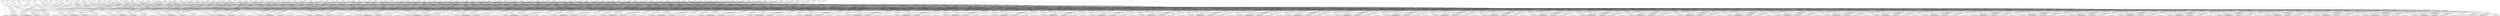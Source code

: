 strict digraph "DOTWorkflow-synthetic-instance" {
	graph [executedat="2024-09-10T17:07:10.028220+02:00",
		makespan=0,
		name="DOTWorkflow-synthetic-instance"
	];
	CHECK_DESIGN_00000001	[task="<wfcommons.common.task.Task object at 0x7b7b7f31ce80>"];
	TRIMGALORE_00000002	[task="<wfcommons.common.task.Task object at 0x7b7b6156b640>"];
	CHECK_DESIGN_00000001 -> TRIMGALORE_00000002	[weight=0];
	FASTQC_00000003	[task="<wfcommons.common.task.Task object at 0x7b7b82735eb0>"];
	CHECK_DESIGN_00000001 -> FASTQC_00000003	[weight=0];
	BWA_MEM_00000004	[task="<wfcommons.common.task.Task object at 0x7b7b5e2fc160>"];
	TRIMGALORE_00000002 -> BWA_MEM_00000004	[weight=0];
	MULTIQC_00000006	[task="<wfcommons.common.task.Task object at 0x7b7b5e2fcd60>"];
	TRIMGALORE_00000002 -> MULTIQC_00000006	[weight=0];
	FASTQC_00000003 -> MULTIQC_00000006	[weight=0];
	SORT_BAM_00000008	[task="<wfcommons.common.task.Task object at 0x7b7b5e2fcfa0>"];
	BWA_MEM_00000004 -> SORT_BAM_00000008	[weight=0];
	BWA_INDEX_00000005	[task="<wfcommons.common.task.Task object at 0x7b7b5e2fcd30>"];
	BWA_INDEX_00000005 -> BWA_MEM_00000004	[weight=0];
	MERGED_LIB_PLOTPROFILE_00000007	[task="<wfcommons.common.task.Task object at 0x7b7b5e2fcd90>"];
	MERGED_LIB_PLOTPROFILE_00000007 -> MULTIQC_00000006	[weight=0];
	SORT_BAM_00000008 -> MULTIQC_00000006	[weight=0];
	MERGED_LIB_BAM_00000009	[task="<wfcommons.common.task.Task object at 0x7b7b5e2fce50>"];
	SORT_BAM_00000008 -> MERGED_LIB_BAM_00000009	[weight=0];
	MERGED_LIB_BAM_00000009 -> MULTIQC_00000006	[weight=0];
	MERGED_LIB_PRESEQ_00000010	[task="<wfcommons.common.task.Task object at 0x7b7b5e2fcb50>"];
	MERGED_LIB_BAM_00000009 -> MERGED_LIB_PRESEQ_00000010	[weight=0];
	MERGED_LIB_ATAQV_00000027	[task="<wfcommons.common.task.Task object at 0x7b7b57e98a30>"];
	MERGED_LIB_BAM_00000009 -> MERGED_LIB_ATAQV_00000027	[weight=0];
	MERGED_LIB_BAM_FILTER_00000030	[task="<wfcommons.common.task.Task object at 0x7b7b57e98fa0>"];
	MERGED_LIB_BAM_00000009 -> MERGED_LIB_BAM_FILTER_00000030	[weight=0];
	MERGED_LIB_PRESEQ_00000010 -> MULTIQC_00000006	[weight=0];
	MERGED_LIB_BAM_REMOVE_ORPHAN_00000011	[task="<wfcommons.common.task.Task object at 0x7b7b5e2fcf10>"];
	MERGED_LIB_BAM_REMOVE_ORPHAN_00000011 -> MULTIQC_00000006	[weight=0];
	MERGED_LIB_PICARD_METRICS_00000012	[task="<wfcommons.common.task.Task object at 0x7b7b5e2fcd00>"];
	MERGED_LIB_BAM_REMOVE_ORPHAN_00000011 -> MERGED_LIB_PICARD_METRICS_00000012	[weight=0];
	MERGED_LIB_PLOTFINGERPRINT_00000013	[task="<wfcommons.common.task.Task object at 0x7b7b5e2fcf40>"];
	MERGED_LIB_BAM_REMOVE_ORPHAN_00000011 -> MERGED_LIB_PLOTFINGERPRINT_00000013	[weight=0];
	MERGED_LIB_MACS2_00000014	[task="<wfcommons.common.task.Task object at 0x7b7b5e2fcdc0>"];
	MERGED_LIB_BAM_REMOVE_ORPHAN_00000011 -> MERGED_LIB_MACS2_00000014	[weight=0];
	MERGED_LIB_CONSENSUS_COUNTS_00000015	[task="<wfcommons.common.task.Task object at 0x7b7b5e2fceb0>"];
	MERGED_LIB_BAM_REMOVE_ORPHAN_00000011 -> MERGED_LIB_CONSENSUS_COUNTS_00000015	[weight=0];
	MERGED_REP_BAM_00000016	[task="<wfcommons.common.task.Task object at 0x7b7b5e2fcee0>"];
	MERGED_LIB_BAM_REMOVE_ORPHAN_00000011 -> MERGED_REP_BAM_00000016	[weight=0];
	MERGED_REP_CONSENSUS_COUNTS_00000017	[task="<wfcommons.common.task.Task object at 0x7b7b5e2fccd0>"];
	MERGED_LIB_BAM_REMOVE_ORPHAN_00000011 -> MERGED_REP_CONSENSUS_COUNTS_00000017	[weight=0];
	MERGED_LIB_BIGWIG_00000026	[task="<wfcommons.common.task.Task object at 0x7b7b57e98070>"];
	MERGED_LIB_BAM_REMOVE_ORPHAN_00000011 -> MERGED_LIB_BIGWIG_00000026	[weight=0];
	MERGED_LIB_PICARD_METRICS_00000012 -> MULTIQC_00000006	[weight=0];
	MERGED_LIB_PLOTFINGERPRINT_00000013 -> MULTIQC_00000006	[weight=0];
	MERGED_LIB_MACS2_00000014 -> MULTIQC_00000006	[weight=0];
	MERGED_LIB_MACS2_QC_00000018	[task="<wfcommons.common.task.Task object at 0x7b7b5e2fcdf0>"];
	MERGED_LIB_MACS2_00000014 -> MERGED_LIB_MACS2_QC_00000018	[weight=0];
	MERGED_LIB_MACS2_00000014 -> MERGED_LIB_ATAQV_00000027	[weight=0];
	MERGED_LIB_CONSENSUS_00000032	[task="<wfcommons.common.task.Task object at 0x7b7b57e98f40>"];
	MERGED_LIB_MACS2_00000014 -> MERGED_LIB_CONSENSUS_00000032	[weight=0];
	IGV_00000034	[task="<wfcommons.common.task.Task object at 0x7b7b57e98e50>"];
	MERGED_LIB_MACS2_00000014 -> IGV_00000034	[weight=0];
	MERGED_LIB_MACS2_ANNOTATE_00000035	[task="<wfcommons.common.task.Task object at 0x7b7b57e98f70>"];
	MERGED_LIB_MACS2_00000014 -> MERGED_LIB_MACS2_ANNOTATE_00000035	[weight=0];
	MERGED_LIB_CONSENSUS_COUNTS_00000015 -> MULTIQC_00000006	[weight=0];
	MERGED_LIB_CONSENSUS_DESEQ2_00000019	[task="<wfcommons.common.task.Task object at 0x7b7b5bdf3700>"];
	MERGED_LIB_CONSENSUS_COUNTS_00000015 -> MERGED_LIB_CONSENSUS_DESEQ2_00000019	[weight=0];
	MERGED_REP_BAM_00000016 -> MULTIQC_00000006	[weight=0];
	MERGED_REP_MACS2_00000020	[task="<wfcommons.common.task.Task object at 0x7b7b59daf0d0>"];
	MERGED_REP_BAM_00000016 -> MERGED_REP_MACS2_00000020	[weight=0];
	MERGED_REP_BIGWIG_00000031	[task="<wfcommons.common.task.Task object at 0x7b7b57e98d60>"];
	MERGED_REP_BAM_00000016 -> MERGED_REP_BIGWIG_00000031	[weight=0];
	MERGED_REP_CONSENSUS_COUNTS_00000017 -> MULTIQC_00000006	[weight=0];
	MERGED_REP_CONSENSUS_DESEQ2_00000022	[task="<wfcommons.common.task.Task object at 0x7b7b5bdf3220>"];
	MERGED_REP_CONSENSUS_COUNTS_00000017 -> MERGED_REP_CONSENSUS_DESEQ2_00000022	[weight=0];
	MERGED_LIB_MACS2_QC_00000018 -> MULTIQC_00000006	[weight=0];
	MERGED_LIB_CONSENSUS_DESEQ2_00000019 -> MULTIQC_00000006	[weight=0];
	MERGED_LIB_CONSENSUS_DESEQ2_00000019 -> IGV_00000034	[weight=0];
	MERGED_REP_MACS2_00000020 -> MULTIQC_00000006	[weight=0];
	MERGED_REP_MACS2_QC_00000021	[task="<wfcommons.common.task.Task object at 0x7b7b5bdf3940>"];
	MERGED_REP_MACS2_00000020 -> MERGED_REP_MACS2_QC_00000021	[weight=0];
	MERGED_REP_CONSENSUS_00000033	[task="<wfcommons.common.task.Task object at 0x7b7b57e98e80>"];
	MERGED_REP_MACS2_00000020 -> MERGED_REP_CONSENSUS_00000033	[weight=0];
	MERGED_REP_MACS2_00000020 -> IGV_00000034	[weight=0];
	MERGED_REP_MACS2_ANNOTATE_00000037	[task="<wfcommons.common.task.Task object at 0x7b7b57e98c40>"];
	MERGED_REP_MACS2_00000020 -> MERGED_REP_MACS2_ANNOTATE_00000037	[weight=0];
	MERGED_REP_MACS2_QC_00000021 -> MULTIQC_00000006	[weight=0];
	MERGED_REP_CONSENSUS_DESEQ2_00000022 -> MULTIQC_00000006	[weight=0];
	MERGED_REP_CONSENSUS_DESEQ2_00000022 -> IGV_00000034	[weight=0];
	get_software_versions_00000023	[task="<wfcommons.common.task.Task object at 0x7b7b5bdf36d0>"];
	get_software_versions_00000023 -> MULTIQC_00000006	[weight=0];
	MAKE_GENE_BED_00000024	[task="<wfcommons.common.task.Task object at 0x7b7b57e98040>"];
	MAKE_GENE_BED_00000024 -> MERGED_LIB_PLOTPROFILE_00000007	[weight=0];
	MAKE_TSS_BED_00000025	[task="<wfcommons.common.task.Task object at 0x7b7b57e98c10>"];
	MAKE_GENE_BED_00000024 -> MAKE_TSS_BED_00000025	[weight=0];
	MAKE_TSS_BED_00000025 -> MERGED_LIB_ATAQV_00000027	[weight=0];
	MERGED_LIB_BIGWIG_00000026 -> MERGED_LIB_PLOTPROFILE_00000007	[weight=0];
	MERGED_LIB_BIGWIG_00000026 -> IGV_00000034	[weight=0];
	MERGED_LIB_ATAQV_MKARV_00000029	[task="<wfcommons.common.task.Task object at 0x7b7b57e98dc0>"];
	MERGED_LIB_ATAQV_00000027 -> MERGED_LIB_ATAQV_MKARV_00000029	[weight=0];
	MAKE_GENOME_FILTER_00000028	[task="<wfcommons.common.task.Task object at 0x7b7b57e98cd0>"];
	MAKE_GENOME_FILTER_00000028 -> MERGED_LIB_BIGWIG_00000026	[weight=0];
	MAKE_GENOME_FILTER_00000028 -> MERGED_LIB_ATAQV_00000027	[weight=0];
	MAKE_GENOME_FILTER_00000028 -> MERGED_LIB_BAM_FILTER_00000030	[weight=0];
	MAKE_GENOME_FILTER_00000028 -> MERGED_REP_BIGWIG_00000031	[weight=0];
	MERGED_LIB_BAM_FILTER_00000030 -> MERGED_LIB_BAM_REMOVE_ORPHAN_00000011	[weight=0];
	MERGED_REP_BIGWIG_00000031 -> IGV_00000034	[weight=0];
	MERGED_LIB_CONSENSUS_00000032 -> MERGED_LIB_CONSENSUS_COUNTS_00000015	[weight=0];
	MERGED_LIB_CONSENSUS_00000032 -> IGV_00000034	[weight=0];
	MERGED_LIB_CONSENSUS_ANNOTATE_00000036	[task="<wfcommons.common.task.Task object at 0x7b7b57e98be0>"];
	MERGED_LIB_CONSENSUS_00000032 -> MERGED_LIB_CONSENSUS_ANNOTATE_00000036	[weight=0];
	MERGED_REP_CONSENSUS_00000033 -> MERGED_REP_CONSENSUS_COUNTS_00000017	[weight=0];
	MERGED_REP_CONSENSUS_00000033 -> IGV_00000034	[weight=0];
	MERGED_REP_CONSENSUS_ANNOTATE_00000038	[task="<wfcommons.common.task.Task object at 0x7b7b57e98fd0>"];
	MERGED_REP_CONSENSUS_00000033 -> MERGED_REP_CONSENSUS_ANNOTATE_00000038	[weight=0];
	MERGED_LIB_MACS2_ANNOTATE_00000035 -> MERGED_LIB_MACS2_QC_00000018	[weight=0];
	MERGED_REP_MACS2_ANNOTATE_00000037 -> MERGED_REP_MACS2_QC_00000021	[weight=0];
	output_documentation_00000039	[task="<wfcommons.common.task.Task object at 0x7b7b57e98ee0>"];
	MERGED_LIB_CONSENSUS_DESEQ2_00000040	[task="<wfcommons.common.task.Task object at 0x7b7b57e98df0>"];
	IGV_00000043	[task="<wfcommons.common.task.Task object at 0x7b7b58fddf70>"];
	MERGED_LIB_CONSENSUS_DESEQ2_00000040 -> IGV_00000043	[weight=0];
	MULTIQC_00000065	[task="<wfcommons.common.task.Task object at 0x7b7b5c300b20>"];
	MERGED_LIB_CONSENSUS_DESEQ2_00000040 -> MULTIQC_00000065	[weight=0];
	MERGED_LIB_PRESEQ_00000041	[task="<wfcommons.common.task.Task object at 0x7b7b57e98d30>"];
	MERGED_LIB_PRESEQ_00000041 -> MULTIQC_00000065	[weight=0];
	MERGED_LIB_BIGWIG_00000042	[task="<wfcommons.common.task.Task object at 0x7b7b58fddf40>"];
	MERGED_LIB_BIGWIG_00000042 -> IGV_00000043	[weight=0];
	MERGED_LIB_PLOTPROFILE_00000054	[task="<wfcommons.common.task.Task object at 0x7b7b5c300970>"];
	MERGED_LIB_BIGWIG_00000042 -> MERGED_LIB_PLOTPROFILE_00000054	[weight=0];
	MERGED_REP_CONSENSUS_ANNOTATE_00000044	[task="<wfcommons.common.task.Task object at 0x7b7b615c9eb0>"];
	MERGED_REP_MACS2_00000045	[task="<wfcommons.common.task.Task object at 0x7b7b57e98eb0>"];
	MERGED_REP_MACS2_00000045 -> IGV_00000043	[weight=0];
	MERGED_REP_MACS2_ANNOTATE_00000057	[task="<wfcommons.common.task.Task object at 0x7b7b5c300730>"];
	MERGED_REP_MACS2_00000045 -> MERGED_REP_MACS2_ANNOTATE_00000057	[weight=0];
	MERGED_REP_MACS2_QC_00000059	[task="<wfcommons.common.task.Task object at 0x7b7b5c300b50>"];
	MERGED_REP_MACS2_00000045 -> MERGED_REP_MACS2_QC_00000059	[weight=0];
	MERGED_REP_CONSENSUS_00000062	[task="<wfcommons.common.task.Task object at 0x7b7b5c3007c0>"];
	MERGED_REP_MACS2_00000045 -> MERGED_REP_CONSENSUS_00000062	[weight=0];
	MERGED_REP_MACS2_00000045 -> MULTIQC_00000065	[weight=0];
	MERGED_LIB_ATAQV_MKARV_00000046	[task="<wfcommons.common.task.Task object at 0x7b7b57e98d90>"];
	FASTQC_00000047	[task="<wfcommons.common.task.Task object at 0x7b7b57e98f10>"];
	FASTQC_00000047 -> MULTIQC_00000065	[weight=0];
	MERGED_REP_CONSENSUS_COUNTS_00000048	[task="<wfcommons.common.task.Task object at 0x7b7b5c300700>"];
	MERGED_REP_CONSENSUS_COUNTS_00000048 -> MULTIQC_00000065	[weight=0];
	MERGED_REP_CONSENSUS_DESEQ2_00000070	[task="<wfcommons.common.task.Task object at 0x7b7b5c300940>"];
	MERGED_REP_CONSENSUS_COUNTS_00000048 -> MERGED_REP_CONSENSUS_DESEQ2_00000070	[weight=0];
	MERGED_LIB_BAM_FILTER_00000049	[task="<wfcommons.common.task.Task object at 0x7b7b5c300190>"];
	MERGED_LIB_BAM_REMOVE_ORPHAN_00000078	[task="<wfcommons.common.task.Task object at 0x7b7b5c300c70>"];
	MERGED_LIB_BAM_FILTER_00000049 -> MERGED_LIB_BAM_REMOVE_ORPHAN_00000078	[weight=0];
	MERGED_LIB_CONSENSUS_COUNTS_00000050	[task="<wfcommons.common.task.Task object at 0x7b7b5c300e80>"];
	MERGED_LIB_CONSENSUS_COUNTS_00000050 -> MERGED_LIB_CONSENSUS_DESEQ2_00000040	[weight=0];
	MERGED_LIB_CONSENSUS_COUNTS_00000050 -> MULTIQC_00000065	[weight=0];
	MERGED_LIB_MACS2_00000051	[task="<wfcommons.common.task.Task object at 0x7b7b5c300ee0>"];
	MERGED_LIB_MACS2_00000051 -> IGV_00000043	[weight=0];
	MERGED_LIB_ATAQV_00000060	[task="<wfcommons.common.task.Task object at 0x7b7b5c3008e0>"];
	MERGED_LIB_MACS2_00000051 -> MERGED_LIB_ATAQV_00000060	[weight=0];
	MERGED_LIB_CONSENSUS_00000063	[task="<wfcommons.common.task.Task object at 0x7b7b5c300850>"];
	MERGED_LIB_MACS2_00000051 -> MERGED_LIB_CONSENSUS_00000063	[weight=0];
	MERGED_LIB_MACS2_00000051 -> MULTIQC_00000065	[weight=0];
	MERGED_LIB_MACS2_ANNOTATE_00000071	[task="<wfcommons.common.task.Task object at 0x7b7b5c3009a0>"];
	MERGED_LIB_MACS2_00000051 -> MERGED_LIB_MACS2_ANNOTATE_00000071	[weight=0];
	MERGED_LIB_MACS2_QC_00000073	[task="<wfcommons.common.task.Task object at 0x7b7b5c3008b0>"];
	MERGED_LIB_MACS2_00000051 -> MERGED_LIB_MACS2_QC_00000073	[weight=0];
	MERGED_LIB_CONSENSUS_ANNOTATE_00000052	[task="<wfcommons.common.task.Task object at 0x7b7b5c300ca0>"];
	MAKE_GENOME_FILTER_00000053	[task="<wfcommons.common.task.Task object at 0x7b7b5c300eb0>"];
	MAKE_GENOME_FILTER_00000053 -> MERGED_LIB_BIGWIG_00000042	[weight=0];
	MAKE_GENOME_FILTER_00000053 -> MERGED_LIB_BAM_FILTER_00000049	[weight=0];
	MAKE_GENOME_FILTER_00000053 -> MERGED_LIB_ATAQV_00000060	[weight=0];
	MERGED_REP_BIGWIG_00000061	[task="<wfcommons.common.task.Task object at 0x7b7b5c300820>"];
	MAKE_GENOME_FILTER_00000053 -> MERGED_REP_BIGWIG_00000061	[weight=0];
	MERGED_LIB_PLOTPROFILE_00000054 -> MULTIQC_00000065	[weight=0];
	MERGED_REP_BAM_00000055	[task="<wfcommons.common.task.Task object at 0x7b7b5c300f70>"];
	MERGED_REP_BAM_00000055 -> MERGED_REP_MACS2_00000045	[weight=0];
	MERGED_REP_BAM_00000055 -> MERGED_REP_BIGWIG_00000061	[weight=0];
	MERGED_REP_BAM_00000055 -> MULTIQC_00000065	[weight=0];
	output_documentation_00000056	[task="<wfcommons.common.task.Task object at 0x7b7b5c300760>"];
	MERGED_REP_MACS2_ANNOTATE_00000057 -> MERGED_REP_MACS2_QC_00000059	[weight=0];
	BWA_MEM_00000058	[task="<wfcommons.common.task.Task object at 0x7b7b5c300a30>"];
	SORT_BAM_00000064	[task="<wfcommons.common.task.Task object at 0x7b7b5c300340>"];
	BWA_MEM_00000058 -> SORT_BAM_00000064	[weight=0];
	MERGED_REP_MACS2_QC_00000059 -> MULTIQC_00000065	[weight=0];
	MERGED_LIB_ATAQV_00000060 -> MERGED_LIB_ATAQV_MKARV_00000046	[weight=0];
	MERGED_REP_BIGWIG_00000061 -> IGV_00000043	[weight=0];
	MERGED_REP_CONSENSUS_00000062 -> IGV_00000043	[weight=0];
	MERGED_REP_CONSENSUS_00000062 -> MERGED_REP_CONSENSUS_ANNOTATE_00000044	[weight=0];
	MERGED_REP_CONSENSUS_00000062 -> MERGED_REP_CONSENSUS_COUNTS_00000048	[weight=0];
	MERGED_LIB_CONSENSUS_00000063 -> IGV_00000043	[weight=0];
	MERGED_LIB_CONSENSUS_00000063 -> MERGED_LIB_CONSENSUS_COUNTS_00000050	[weight=0];
	MERGED_LIB_CONSENSUS_00000063 -> MERGED_LIB_CONSENSUS_ANNOTATE_00000052	[weight=0];
	SORT_BAM_00000064 -> MULTIQC_00000065	[weight=0];
	MERGED_LIB_BAM_00000068	[task="<wfcommons.common.task.Task object at 0x7b7b5c300910>"];
	SORT_BAM_00000064 -> MERGED_LIB_BAM_00000068	[weight=0];
	MERGED_LIB_PICARD_METRICS_00000066	[task="<wfcommons.common.task.Task object at 0x7b7b5c3009d0>"];
	MERGED_LIB_PICARD_METRICS_00000066 -> MULTIQC_00000065	[weight=0];
	MERGED_LIB_PLOTFINGERPRINT_00000067	[task="<wfcommons.common.task.Task object at 0x7b7b5c300d60>"];
	MERGED_LIB_PLOTFINGERPRINT_00000067 -> MULTIQC_00000065	[weight=0];
	MERGED_LIB_BAM_00000068 -> MERGED_LIB_PRESEQ_00000041	[weight=0];
	MERGED_LIB_BAM_00000068 -> MERGED_LIB_BAM_FILTER_00000049	[weight=0];
	MERGED_LIB_BAM_00000068 -> MERGED_LIB_ATAQV_00000060	[weight=0];
	MERGED_LIB_BAM_00000068 -> MULTIQC_00000065	[weight=0];
	BWA_INDEX_00000069	[task="<wfcommons.common.task.Task object at 0x7b7b5c300c10>"];
	BWA_INDEX_00000069 -> BWA_MEM_00000058	[weight=0];
	MERGED_REP_CONSENSUS_DESEQ2_00000070 -> IGV_00000043	[weight=0];
	MERGED_REP_CONSENSUS_DESEQ2_00000070 -> MULTIQC_00000065	[weight=0];
	MERGED_LIB_MACS2_ANNOTATE_00000071 -> MERGED_LIB_MACS2_QC_00000073	[weight=0];
	TRIMGALORE_00000072	[task="<wfcommons.common.task.Task object at 0x7b7b5c300880>"];
	TRIMGALORE_00000072 -> BWA_MEM_00000058	[weight=0];
	TRIMGALORE_00000072 -> MULTIQC_00000065	[weight=0];
	MERGED_LIB_MACS2_QC_00000073 -> MULTIQC_00000065	[weight=0];
	MAKE_TSS_BED_00000074	[task="<wfcommons.common.task.Task object at 0x7b7b5c300af0>"];
	MAKE_TSS_BED_00000074 -> MERGED_LIB_ATAQV_00000060	[weight=0];
	CHECK_DESIGN_00000075	[task="<wfcommons.common.task.Task object at 0x7b7b5c300df0>"];
	CHECK_DESIGN_00000075 -> FASTQC_00000047	[weight=0];
	CHECK_DESIGN_00000075 -> TRIMGALORE_00000072	[weight=0];
	get_software_versions_00000076	[task="<wfcommons.common.task.Task object at 0x7b7b5c300ac0>"];
	get_software_versions_00000076 -> MULTIQC_00000065	[weight=0];
	MAKE_GENE_BED_00000077	[task="<wfcommons.common.task.Task object at 0x7b7b5c3007f0>"];
	MAKE_GENE_BED_00000077 -> MERGED_LIB_PLOTPROFILE_00000054	[weight=0];
	MAKE_GENE_BED_00000077 -> MAKE_TSS_BED_00000074	[weight=0];
	MERGED_LIB_BAM_REMOVE_ORPHAN_00000078 -> MERGED_LIB_BIGWIG_00000042	[weight=0];
	MERGED_LIB_BAM_REMOVE_ORPHAN_00000078 -> MERGED_REP_CONSENSUS_COUNTS_00000048	[weight=0];
	MERGED_LIB_BAM_REMOVE_ORPHAN_00000078 -> MERGED_LIB_CONSENSUS_COUNTS_00000050	[weight=0];
	MERGED_LIB_BAM_REMOVE_ORPHAN_00000078 -> MERGED_LIB_MACS2_00000051	[weight=0];
	MERGED_LIB_BAM_REMOVE_ORPHAN_00000078 -> MERGED_REP_BAM_00000055	[weight=0];
	MERGED_LIB_BAM_REMOVE_ORPHAN_00000078 -> MULTIQC_00000065	[weight=0];
	MERGED_LIB_BAM_REMOVE_ORPHAN_00000078 -> MERGED_LIB_PICARD_METRICS_00000066	[weight=0];
	MERGED_LIB_BAM_REMOVE_ORPHAN_00000078 -> MERGED_LIB_PLOTFINGERPRINT_00000067	[weight=0];
	MERGED_LIB_CONSENSUS_DESEQ2_00000079	[task="<wfcommons.common.task.Task object at 0x7b7b5c300d30>"];
	IGV_00000082	[task="<wfcommons.common.task.Task object at 0x7b7b5c300a60>"];
	MERGED_LIB_CONSENSUS_DESEQ2_00000079 -> IGV_00000082	[weight=0];
	MULTIQC_00000104	[task="<wfcommons.common.task.Task object at 0x7b7b5c300610>"];
	MERGED_LIB_CONSENSUS_DESEQ2_00000079 -> MULTIQC_00000104	[weight=0];
	MERGED_LIB_PRESEQ_00000080	[task="<wfcommons.common.task.Task object at 0x7b7b5c300640>"];
	MERGED_LIB_PRESEQ_00000080 -> MULTIQC_00000104	[weight=0];
	MERGED_LIB_BIGWIG_00000081	[task="<wfcommons.common.task.Task object at 0x7b7b5c300580>"];
	MERGED_LIB_BIGWIG_00000081 -> IGV_00000082	[weight=0];
	MERGED_LIB_PLOTPROFILE_00000093	[task="<wfcommons.common.task.Task object at 0x7b7b5c300220>"];
	MERGED_LIB_BIGWIG_00000081 -> MERGED_LIB_PLOTPROFILE_00000093	[weight=0];
	MERGED_REP_CONSENSUS_ANNOTATE_00000083	[task="<wfcommons.common.task.Task object at 0x7b7b5c3006a0>"];
	MERGED_REP_MACS2_00000084	[task="<wfcommons.common.task.Task object at 0x7b7b5c300a00>"];
	MERGED_REP_MACS2_00000084 -> IGV_00000082	[weight=0];
	MERGED_REP_MACS2_ANNOTATE_00000096	[task="<wfcommons.common.task.Task object at 0x7b7b5c300fa0>"];
	MERGED_REP_MACS2_00000084 -> MERGED_REP_MACS2_ANNOTATE_00000096	[weight=0];
	MERGED_REP_MACS2_QC_00000098	[task="<wfcommons.common.task.Task object at 0x7b7b5c3003d0>"];
	MERGED_REP_MACS2_00000084 -> MERGED_REP_MACS2_QC_00000098	[weight=0];
	MERGED_REP_CONSENSUS_00000101	[task="<wfcommons.common.task.Task object at 0x7b7b5c300550>"];
	MERGED_REP_MACS2_00000084 -> MERGED_REP_CONSENSUS_00000101	[weight=0];
	MERGED_REP_MACS2_00000084 -> MULTIQC_00000104	[weight=0];
	MERGED_LIB_ATAQV_MKARV_00000085	[task="<wfcommons.common.task.Task object at 0x7b7b5c3005e0>"];
	FASTQC_00000086	[task="<wfcommons.common.task.Task object at 0x7b7b5c300670>"];
	FASTQC_00000086 -> MULTIQC_00000104	[weight=0];
	MERGED_REP_CONSENSUS_COUNTS_00000087	[task="<wfcommons.common.task.Task object at 0x7b7b5c3005b0>"];
	MERGED_REP_CONSENSUS_COUNTS_00000087 -> MULTIQC_00000104	[weight=0];
	MERGED_REP_CONSENSUS_DESEQ2_00000109	[task="<wfcommons.common.task.Task object at 0x7b7b5c3004f0>"];
	MERGED_REP_CONSENSUS_COUNTS_00000087 -> MERGED_REP_CONSENSUS_DESEQ2_00000109	[weight=0];
	MERGED_LIB_BAM_FILTER_00000088	[task="<wfcommons.common.task.Task object at 0x7b7b5c300dc0>"];
	MERGED_LIB_BAM_REMOVE_ORPHAN_00000117	[task="<wfcommons.common.task.Task object at 0x7b7b5c300400>"];
	MERGED_LIB_BAM_FILTER_00000088 -> MERGED_LIB_BAM_REMOVE_ORPHAN_00000117	[weight=0];
	MERGED_LIB_CONSENSUS_COUNTS_00000089	[task="<wfcommons.common.task.Task object at 0x7b7b5c3001f0>"];
	MERGED_LIB_CONSENSUS_COUNTS_00000089 -> MERGED_LIB_CONSENSUS_DESEQ2_00000079	[weight=0];
	MERGED_LIB_CONSENSUS_COUNTS_00000089 -> MULTIQC_00000104	[weight=0];
	MERGED_LIB_MACS2_00000090	[task="<wfcommons.common.task.Task object at 0x7b7b5c300b80>"];
	MERGED_LIB_MACS2_00000090 -> IGV_00000082	[weight=0];
	MERGED_LIB_ATAQV_00000099	[task="<wfcommons.common.task.Task object at 0x7b7b5c300160>"];
	MERGED_LIB_MACS2_00000090 -> MERGED_LIB_ATAQV_00000099	[weight=0];
	MERGED_LIB_CONSENSUS_00000102	[task="<wfcommons.common.task.Task object at 0x7b7b5c300280>"];
	MERGED_LIB_MACS2_00000090 -> MERGED_LIB_CONSENSUS_00000102	[weight=0];
	MERGED_LIB_MACS2_00000090 -> MULTIQC_00000104	[weight=0];
	MERGED_LIB_MACS2_ANNOTATE_00000110	[task="<wfcommons.common.task.Task object at 0x7b7b5c300130>"];
	MERGED_LIB_MACS2_00000090 -> MERGED_LIB_MACS2_ANNOTATE_00000110	[weight=0];
	MERGED_LIB_MACS2_QC_00000112	[task="<wfcommons.common.task.Task object at 0x7b7b5c300e20>"];
	MERGED_LIB_MACS2_00000090 -> MERGED_LIB_MACS2_QC_00000112	[weight=0];
	MERGED_LIB_CONSENSUS_ANNOTATE_00000091	[task="<wfcommons.common.task.Task object at 0x7b7b5c300430>"];
	MAKE_GENOME_FILTER_00000092	[task="<wfcommons.common.task.Task object at 0x7b7b5c300a90>"];
	MAKE_GENOME_FILTER_00000092 -> MERGED_LIB_BIGWIG_00000081	[weight=0];
	MAKE_GENOME_FILTER_00000092 -> MERGED_LIB_BAM_FILTER_00000088	[weight=0];
	MAKE_GENOME_FILTER_00000092 -> MERGED_LIB_ATAQV_00000099	[weight=0];
	MERGED_REP_BIGWIG_00000100	[task="<wfcommons.common.task.Task object at 0x7b7b5c3003a0>"];
	MAKE_GENOME_FILTER_00000092 -> MERGED_REP_BIGWIG_00000100	[weight=0];
	MERGED_LIB_PLOTPROFILE_00000093 -> MULTIQC_00000104	[weight=0];
	MERGED_REP_BAM_00000094	[task="<wfcommons.common.task.Task object at 0x7b7b5c300be0>"];
	MERGED_REP_BAM_00000094 -> MERGED_REP_MACS2_00000084	[weight=0];
	MERGED_REP_BAM_00000094 -> MERGED_REP_BIGWIG_00000100	[weight=0];
	MERGED_REP_BAM_00000094 -> MULTIQC_00000104	[weight=0];
	output_documentation_00000095	[task="<wfcommons.common.task.Task object at 0x7b7b5c300fd0>"];
	MERGED_REP_MACS2_ANNOTATE_00000096 -> MERGED_REP_MACS2_QC_00000098	[weight=0];
	BWA_MEM_00000097	[task="<wfcommons.common.task.Task object at 0x7b7b5c300f40>"];
	SORT_BAM_00000103	[task="<wfcommons.common.task.Task object at 0x7b7b5c300460>"];
	BWA_MEM_00000097 -> SORT_BAM_00000103	[weight=0];
	MERGED_REP_MACS2_QC_00000098 -> MULTIQC_00000104	[weight=0];
	MERGED_LIB_ATAQV_00000099 -> MERGED_LIB_ATAQV_MKARV_00000085	[weight=0];
	MERGED_REP_BIGWIG_00000100 -> IGV_00000082	[weight=0];
	MERGED_REP_CONSENSUS_00000101 -> IGV_00000082	[weight=0];
	MERGED_REP_CONSENSUS_00000101 -> MERGED_REP_CONSENSUS_ANNOTATE_00000083	[weight=0];
	MERGED_REP_CONSENSUS_00000101 -> MERGED_REP_CONSENSUS_COUNTS_00000087	[weight=0];
	MERGED_LIB_CONSENSUS_00000102 -> IGV_00000082	[weight=0];
	MERGED_LIB_CONSENSUS_00000102 -> MERGED_LIB_CONSENSUS_COUNTS_00000089	[weight=0];
	MERGED_LIB_CONSENSUS_00000102 -> MERGED_LIB_CONSENSUS_ANNOTATE_00000091	[weight=0];
	SORT_BAM_00000103 -> MULTIQC_00000104	[weight=0];
	MERGED_LIB_BAM_00000107	[task="<wfcommons.common.task.Task object at 0x7b7b5c3004c0>"];
	SORT_BAM_00000103 -> MERGED_LIB_BAM_00000107	[weight=0];
	MERGED_LIB_PICARD_METRICS_00000105	[task="<wfcommons.common.task.Task object at 0x7b7b5c300cd0>"];
	MERGED_LIB_PICARD_METRICS_00000105 -> MULTIQC_00000104	[weight=0];
	MERGED_LIB_PLOTFINGERPRINT_00000106	[task="<wfcommons.common.task.Task object at 0x7b7b5c300790>"];
	MERGED_LIB_PLOTFINGERPRINT_00000106 -> MULTIQC_00000104	[weight=0];
	MERGED_LIB_BAM_00000107 -> MERGED_LIB_PRESEQ_00000080	[weight=0];
	MERGED_LIB_BAM_00000107 -> MERGED_LIB_BAM_FILTER_00000088	[weight=0];
	MERGED_LIB_BAM_00000107 -> MERGED_LIB_ATAQV_00000099	[weight=0];
	MERGED_LIB_BAM_00000107 -> MULTIQC_00000104	[weight=0];
	BWA_INDEX_00000108	[task="<wfcommons.common.task.Task object at 0x7b7b5c300490>"];
	BWA_INDEX_00000108 -> BWA_MEM_00000097	[weight=0];
	MERGED_REP_CONSENSUS_DESEQ2_00000109 -> IGV_00000082	[weight=0];
	MERGED_REP_CONSENSUS_DESEQ2_00000109 -> MULTIQC_00000104	[weight=0];
	MERGED_LIB_MACS2_ANNOTATE_00000110 -> MERGED_LIB_MACS2_QC_00000112	[weight=0];
	TRIMGALORE_00000111	[task="<wfcommons.common.task.Task object at 0x7b7b5c3006d0>"];
	TRIMGALORE_00000111 -> BWA_MEM_00000097	[weight=0];
	TRIMGALORE_00000111 -> MULTIQC_00000104	[weight=0];
	MERGED_LIB_MACS2_QC_00000112 -> MULTIQC_00000104	[weight=0];
	MAKE_TSS_BED_00000113	[task="<wfcommons.common.task.Task object at 0x7b7b5c300d00>"];
	MAKE_TSS_BED_00000113 -> MERGED_LIB_ATAQV_00000099	[weight=0];
	CHECK_DESIGN_00000114	[task="<wfcommons.common.task.Task object at 0x7b7b5c300370>"];
	CHECK_DESIGN_00000114 -> FASTQC_00000086	[weight=0];
	CHECK_DESIGN_00000114 -> TRIMGALORE_00000111	[weight=0];
	get_software_versions_00000115	[task="<wfcommons.common.task.Task object at 0x7b7b5c3001c0>"];
	get_software_versions_00000115 -> MULTIQC_00000104	[weight=0];
	MAKE_GENE_BED_00000116	[task="<wfcommons.common.task.Task object at 0x7b7b5c300310>"];
	MAKE_GENE_BED_00000116 -> MERGED_LIB_PLOTPROFILE_00000093	[weight=0];
	MAKE_GENE_BED_00000116 -> MAKE_TSS_BED_00000113	[weight=0];
	MERGED_LIB_BAM_REMOVE_ORPHAN_00000117 -> MERGED_LIB_BIGWIG_00000081	[weight=0];
	MERGED_LIB_BAM_REMOVE_ORPHAN_00000117 -> MERGED_REP_CONSENSUS_COUNTS_00000087	[weight=0];
	MERGED_LIB_BAM_REMOVE_ORPHAN_00000117 -> MERGED_LIB_CONSENSUS_COUNTS_00000089	[weight=0];
	MERGED_LIB_BAM_REMOVE_ORPHAN_00000117 -> MERGED_LIB_MACS2_00000090	[weight=0];
	MERGED_LIB_BAM_REMOVE_ORPHAN_00000117 -> MERGED_REP_BAM_00000094	[weight=0];
	MERGED_LIB_BAM_REMOVE_ORPHAN_00000117 -> MULTIQC_00000104	[weight=0];
	MERGED_LIB_BAM_REMOVE_ORPHAN_00000117 -> MERGED_LIB_PICARD_METRICS_00000105	[weight=0];
	MERGED_LIB_BAM_REMOVE_ORPHAN_00000117 -> MERGED_LIB_PLOTFINGERPRINT_00000106	[weight=0];
	MERGED_LIB_CONSENSUS_DESEQ2_00000118	[task="<wfcommons.common.task.Task object at 0x7b7b5c300d90>"];
	IGV_00000121	[task="<wfcommons.common.task.Task object at 0x7b7b5c3002b0>"];
	MERGED_LIB_CONSENSUS_DESEQ2_00000118 -> IGV_00000121	[weight=0];
	MULTIQC_00000143	[task="<wfcommons.common.task.Task object at 0x7b7b58cc8a60>"];
	MERGED_LIB_CONSENSUS_DESEQ2_00000118 -> MULTIQC_00000143	[weight=0];
	MERGED_LIB_PRESEQ_00000119	[task="<wfcommons.common.task.Task object at 0x7b7b5c300250>"];
	MERGED_LIB_PRESEQ_00000119 -> MULTIQC_00000143	[weight=0];
	MERGED_LIB_BIGWIG_00000120	[task="<wfcommons.common.task.Task object at 0x7b7b5c300520>"];
	MERGED_LIB_BIGWIG_00000120 -> IGV_00000121	[weight=0];
	MERGED_LIB_PLOTPROFILE_00000132	[task="<wfcommons.common.task.Task object at 0x7b7b58cc8730>"];
	MERGED_LIB_BIGWIG_00000120 -> MERGED_LIB_PLOTPROFILE_00000132	[weight=0];
	MERGED_REP_CONSENSUS_ANNOTATE_00000122	[task="<wfcommons.common.task.Task object at 0x7b7b58cc80a0>"];
	MERGED_REP_MACS2_00000123	[task="<wfcommons.common.task.Task object at 0x7b7b58cc8640>"];
	MERGED_REP_MACS2_00000123 -> IGV_00000121	[weight=0];
	MERGED_REP_MACS2_ANNOTATE_00000135	[task="<wfcommons.common.task.Task object at 0x7b7b58cc88e0>"];
	MERGED_REP_MACS2_00000123 -> MERGED_REP_MACS2_ANNOTATE_00000135	[weight=0];
	MERGED_REP_MACS2_QC_00000137	[task="<wfcommons.common.task.Task object at 0x7b7b58cc8910>"];
	MERGED_REP_MACS2_00000123 -> MERGED_REP_MACS2_QC_00000137	[weight=0];
	MERGED_REP_CONSENSUS_00000140	[task="<wfcommons.common.task.Task object at 0x7b7b58cc8a30>"];
	MERGED_REP_MACS2_00000123 -> MERGED_REP_CONSENSUS_00000140	[weight=0];
	MERGED_REP_MACS2_00000123 -> MULTIQC_00000143	[weight=0];
	MERGED_LIB_ATAQV_MKARV_00000124	[task="<wfcommons.common.task.Task object at 0x7b7b58cc8670>"];
	FASTQC_00000125	[task="<wfcommons.common.task.Task object at 0x7b7b58cc8760>"];
	FASTQC_00000125 -> MULTIQC_00000143	[weight=0];
	MERGED_REP_CONSENSUS_COUNTS_00000126	[task="<wfcommons.common.task.Task object at 0x7b7b58cc86a0>"];
	MERGED_REP_CONSENSUS_COUNTS_00000126 -> MULTIQC_00000143	[weight=0];
	MERGED_REP_CONSENSUS_DESEQ2_00000148	[task="<wfcommons.common.task.Task object at 0x7b7b58cc8b20>"];
	MERGED_REP_CONSENSUS_COUNTS_00000126 -> MERGED_REP_CONSENSUS_DESEQ2_00000148	[weight=0];
	MERGED_LIB_BAM_FILTER_00000127	[task="<wfcommons.common.task.Task object at 0x7b7b58cc8700>"];
	MERGED_LIB_BAM_REMOVE_ORPHAN_00000156	[task="<wfcommons.common.task.Task object at 0x7b7b58cc8d00>"];
	MERGED_LIB_BAM_FILTER_00000127 -> MERGED_LIB_BAM_REMOVE_ORPHAN_00000156	[weight=0];
	MERGED_LIB_CONSENSUS_COUNTS_00000128	[task="<wfcommons.common.task.Task object at 0x7b7b58cc8790>"];
	MERGED_LIB_CONSENSUS_COUNTS_00000128 -> MERGED_LIB_CONSENSUS_DESEQ2_00000118	[weight=0];
	MERGED_LIB_CONSENSUS_COUNTS_00000128 -> MULTIQC_00000143	[weight=0];
	MERGED_LIB_MACS2_00000129	[task="<wfcommons.common.task.Task object at 0x7b7b58cc87c0>"];
	MERGED_LIB_MACS2_00000129 -> IGV_00000121	[weight=0];
	MERGED_LIB_ATAQV_00000138	[task="<wfcommons.common.task.Task object at 0x7b7b58cc8940>"];
	MERGED_LIB_MACS2_00000129 -> MERGED_LIB_ATAQV_00000138	[weight=0];
	MERGED_LIB_CONSENSUS_00000141	[task="<wfcommons.common.task.Task object at 0x7b7b58cc86d0>"];
	MERGED_LIB_MACS2_00000129 -> MERGED_LIB_CONSENSUS_00000141	[weight=0];
	MERGED_LIB_MACS2_00000129 -> MULTIQC_00000143	[weight=0];
	MERGED_LIB_MACS2_ANNOTATE_00000149	[task="<wfcommons.common.task.Task object at 0x7b7b58cc8b50>"];
	MERGED_LIB_MACS2_00000129 -> MERGED_LIB_MACS2_ANNOTATE_00000149	[weight=0];
	MERGED_LIB_MACS2_QC_00000151	[task="<wfcommons.common.task.Task object at 0x7b7b58cc8b80>"];
	MERGED_LIB_MACS2_00000129 -> MERGED_LIB_MACS2_QC_00000151	[weight=0];
	MERGED_LIB_CONSENSUS_ANNOTATE_00000130	[task="<wfcommons.common.task.Task object at 0x7b7b58cc8820>"];
	MAKE_GENOME_FILTER_00000131	[task="<wfcommons.common.task.Task object at 0x7b7b58cc87f0>"];
	MAKE_GENOME_FILTER_00000131 -> MERGED_LIB_BIGWIG_00000120	[weight=0];
	MAKE_GENOME_FILTER_00000131 -> MERGED_LIB_BAM_FILTER_00000127	[weight=0];
	MAKE_GENOME_FILTER_00000131 -> MERGED_LIB_ATAQV_00000138	[weight=0];
	MERGED_REP_BIGWIG_00000139	[task="<wfcommons.common.task.Task object at 0x7b7b58cc8970>"];
	MAKE_GENOME_FILTER_00000131 -> MERGED_REP_BIGWIG_00000139	[weight=0];
	MERGED_LIB_PLOTPROFILE_00000132 -> MULTIQC_00000143	[weight=0];
	MERGED_REP_BAM_00000133	[task="<wfcommons.common.task.Task object at 0x7b7b58cc8850>"];
	MERGED_REP_BAM_00000133 -> MERGED_REP_MACS2_00000123	[weight=0];
	MERGED_REP_BAM_00000133 -> MERGED_REP_BIGWIG_00000139	[weight=0];
	MERGED_REP_BAM_00000133 -> MULTIQC_00000143	[weight=0];
	output_documentation_00000134	[task="<wfcommons.common.task.Task object at 0x7b7b58cc8880>"];
	MERGED_REP_MACS2_ANNOTATE_00000135 -> MERGED_REP_MACS2_QC_00000137	[weight=0];
	BWA_MEM_00000136	[task="<wfcommons.common.task.Task object at 0x7b7b58cc88b0>"];
	SORT_BAM_00000142	[task="<wfcommons.common.task.Task object at 0x7b7b58cc89d0>"];
	BWA_MEM_00000136 -> SORT_BAM_00000142	[weight=0];
	MERGED_REP_MACS2_QC_00000137 -> MULTIQC_00000143	[weight=0];
	MERGED_LIB_ATAQV_00000138 -> MERGED_LIB_ATAQV_MKARV_00000124	[weight=0];
	MERGED_REP_BIGWIG_00000139 -> IGV_00000121	[weight=0];
	MERGED_REP_CONSENSUS_00000140 -> IGV_00000121	[weight=0];
	MERGED_REP_CONSENSUS_00000140 -> MERGED_REP_CONSENSUS_ANNOTATE_00000122	[weight=0];
	MERGED_REP_CONSENSUS_00000140 -> MERGED_REP_CONSENSUS_COUNTS_00000126	[weight=0];
	MERGED_LIB_CONSENSUS_00000141 -> IGV_00000121	[weight=0];
	MERGED_LIB_CONSENSUS_00000141 -> MERGED_LIB_CONSENSUS_COUNTS_00000128	[weight=0];
	MERGED_LIB_CONSENSUS_00000141 -> MERGED_LIB_CONSENSUS_ANNOTATE_00000130	[weight=0];
	SORT_BAM_00000142 -> MULTIQC_00000143	[weight=0];
	MERGED_LIB_BAM_00000146	[task="<wfcommons.common.task.Task object at 0x7b7b58cc8ac0>"];
	SORT_BAM_00000142 -> MERGED_LIB_BAM_00000146	[weight=0];
	MERGED_LIB_PICARD_METRICS_00000144	[task="<wfcommons.common.task.Task object at 0x7b7b58cc8a90>"];
	MERGED_LIB_PICARD_METRICS_00000144 -> MULTIQC_00000143	[weight=0];
	MERGED_LIB_PLOTFINGERPRINT_00000145	[task="<wfcommons.common.task.Task object at 0x7b7b58cc8af0>"];
	MERGED_LIB_PLOTFINGERPRINT_00000145 -> MULTIQC_00000143	[weight=0];
	MERGED_LIB_BAM_00000146 -> MERGED_LIB_PRESEQ_00000119	[weight=0];
	MERGED_LIB_BAM_00000146 -> MERGED_LIB_BAM_FILTER_00000127	[weight=0];
	MERGED_LIB_BAM_00000146 -> MERGED_LIB_ATAQV_00000138	[weight=0];
	MERGED_LIB_BAM_00000146 -> MULTIQC_00000143	[weight=0];
	BWA_INDEX_00000147	[task="<wfcommons.common.task.Task object at 0x7b7b58cc8a00>"];
	BWA_INDEX_00000147 -> BWA_MEM_00000136	[weight=0];
	MERGED_REP_CONSENSUS_DESEQ2_00000148 -> IGV_00000121	[weight=0];
	MERGED_REP_CONSENSUS_DESEQ2_00000148 -> MULTIQC_00000143	[weight=0];
	MERGED_LIB_MACS2_ANNOTATE_00000149 -> MERGED_LIB_MACS2_QC_00000151	[weight=0];
	TRIMGALORE_00000150	[task="<wfcommons.common.task.Task object at 0x7b7b58cc8bb0>"];
	TRIMGALORE_00000150 -> BWA_MEM_00000136	[weight=0];
	TRIMGALORE_00000150 -> MULTIQC_00000143	[weight=0];
	MERGED_LIB_MACS2_QC_00000151 -> MULTIQC_00000143	[weight=0];
	MAKE_TSS_BED_00000152	[task="<wfcommons.common.task.Task object at 0x7b7b58cc8be0>"];
	MAKE_TSS_BED_00000152 -> MERGED_LIB_ATAQV_00000138	[weight=0];
	CHECK_DESIGN_00000153	[task="<wfcommons.common.task.Task object at 0x7b7b58cc8c10>"];
	CHECK_DESIGN_00000153 -> FASTQC_00000125	[weight=0];
	CHECK_DESIGN_00000153 -> TRIMGALORE_00000150	[weight=0];
	get_software_versions_00000154	[task="<wfcommons.common.task.Task object at 0x7b7b58cc8c40>"];
	get_software_versions_00000154 -> MULTIQC_00000143	[weight=0];
	MAKE_GENE_BED_00000155	[task="<wfcommons.common.task.Task object at 0x7b7b58cc8d30>"];
	MAKE_GENE_BED_00000155 -> MERGED_LIB_PLOTPROFILE_00000132	[weight=0];
	MAKE_GENE_BED_00000155 -> MAKE_TSS_BED_00000152	[weight=0];
	MERGED_LIB_BAM_REMOVE_ORPHAN_00000156 -> MERGED_LIB_BIGWIG_00000120	[weight=0];
	MERGED_LIB_BAM_REMOVE_ORPHAN_00000156 -> MERGED_REP_CONSENSUS_COUNTS_00000126	[weight=0];
	MERGED_LIB_BAM_REMOVE_ORPHAN_00000156 -> MERGED_LIB_CONSENSUS_COUNTS_00000128	[weight=0];
	MERGED_LIB_BAM_REMOVE_ORPHAN_00000156 -> MERGED_LIB_MACS2_00000129	[weight=0];
	MERGED_LIB_BAM_REMOVE_ORPHAN_00000156 -> MERGED_REP_BAM_00000133	[weight=0];
	MERGED_LIB_BAM_REMOVE_ORPHAN_00000156 -> MULTIQC_00000143	[weight=0];
	MERGED_LIB_BAM_REMOVE_ORPHAN_00000156 -> MERGED_LIB_PICARD_METRICS_00000144	[weight=0];
	MERGED_LIB_BAM_REMOVE_ORPHAN_00000156 -> MERGED_LIB_PLOTFINGERPRINT_00000145	[weight=0];
	MERGED_LIB_CONSENSUS_DESEQ2_00000157	[task="<wfcommons.common.task.Task object at 0x7b7b58cc8ca0>"];
	IGV_00000160	[task="<wfcommons.common.task.Task object at 0x7b7b58cc8df0>"];
	MERGED_LIB_CONSENSUS_DESEQ2_00000157 -> IGV_00000160	[weight=0];
	MULTIQC_00000182	[task="<wfcommons.common.task.Task object at 0x7b7b5e116f10>"];
	MERGED_LIB_CONSENSUS_DESEQ2_00000157 -> MULTIQC_00000182	[weight=0];
	MERGED_LIB_PRESEQ_00000158	[task="<wfcommons.common.task.Task object at 0x7b7b58cc8d60>"];
	MERGED_LIB_PRESEQ_00000158 -> MULTIQC_00000182	[weight=0];
	MERGED_LIB_BIGWIG_00000159	[task="<wfcommons.common.task.Task object at 0x7b7b58cc8d90>"];
	MERGED_LIB_BIGWIG_00000159 -> IGV_00000160	[weight=0];
	MERGED_LIB_PLOTPROFILE_00000171	[task="<wfcommons.common.task.Task object at 0x7b7b58cc8fd0>"];
	MERGED_LIB_BIGWIG_00000159 -> MERGED_LIB_PLOTPROFILE_00000171	[weight=0];
	MERGED_REP_CONSENSUS_ANNOTATE_00000161	[task="<wfcommons.common.task.Task object at 0x7b7b58cc8dc0>"];
	MERGED_REP_MACS2_00000162	[task="<wfcommons.common.task.Task object at 0x7b7b58cc8cd0>"];
	MERGED_REP_MACS2_00000162 -> IGV_00000160	[weight=0];
	MERGED_REP_MACS2_ANNOTATE_00000174	[task="<wfcommons.common.task.Task object at 0x7b7b5ba06550>"];
	MERGED_REP_MACS2_00000162 -> MERGED_REP_MACS2_ANNOTATE_00000174	[weight=0];
	MERGED_REP_MACS2_QC_00000176	[task="<wfcommons.common.task.Task object at 0x7b7b58cc8610>"];
	MERGED_REP_MACS2_00000162 -> MERGED_REP_MACS2_QC_00000176	[weight=0];
	MERGED_REP_CONSENSUS_00000179	[task="<wfcommons.common.task.Task object at 0x7b7b58cc8070>"];
	MERGED_REP_MACS2_00000162 -> MERGED_REP_CONSENSUS_00000179	[weight=0];
	MERGED_REP_MACS2_00000162 -> MULTIQC_00000182	[weight=0];
	MERGED_LIB_ATAQV_MKARV_00000163	[task="<wfcommons.common.task.Task object at 0x7b7b58cc8e20>"];
	FASTQC_00000164	[task="<wfcommons.common.task.Task object at 0x7b7b58cc8e50>"];
	FASTQC_00000164 -> MULTIQC_00000182	[weight=0];
	MERGED_REP_CONSENSUS_COUNTS_00000165	[task="<wfcommons.common.task.Task object at 0x7b7b58cc8eb0>"];
	MERGED_REP_CONSENSUS_COUNTS_00000165 -> MULTIQC_00000182	[weight=0];
	MERGED_REP_CONSENSUS_DESEQ2_00000187	[task="<wfcommons.common.task.Task object at 0x7b7b5e116b80>"];
	MERGED_REP_CONSENSUS_COUNTS_00000165 -> MERGED_REP_CONSENSUS_DESEQ2_00000187	[weight=0];
	MERGED_LIB_BAM_FILTER_00000166	[task="<wfcommons.common.task.Task object at 0x7b7b58cc8ee0>"];
	MERGED_LIB_BAM_REMOVE_ORPHAN_00000195	[task="<wfcommons.common.task.Task object at 0x7b7b5e116a60>"];
	MERGED_LIB_BAM_FILTER_00000166 -> MERGED_LIB_BAM_REMOVE_ORPHAN_00000195	[weight=0];
	MERGED_LIB_CONSENSUS_COUNTS_00000167	[task="<wfcommons.common.task.Task object at 0x7b7b58cc8e80>"];
	MERGED_LIB_CONSENSUS_COUNTS_00000167 -> MERGED_LIB_CONSENSUS_DESEQ2_00000157	[weight=0];
	MERGED_LIB_CONSENSUS_COUNTS_00000167 -> MULTIQC_00000182	[weight=0];
	MERGED_LIB_MACS2_00000168	[task="<wfcommons.common.task.Task object at 0x7b7b58cc8f10>"];
	MERGED_LIB_MACS2_00000168 -> IGV_00000160	[weight=0];
	MERGED_LIB_ATAQV_00000177	[task="<wfcommons.common.task.Task object at 0x7b7b58cc8c70>"];
	MERGED_LIB_MACS2_00000168 -> MERGED_LIB_ATAQV_00000177	[weight=0];
	MERGED_LIB_CONSENSUS_00000180	[task="<wfcommons.common.task.Task object at 0x7b7b5e116e80>"];
	MERGED_LIB_MACS2_00000168 -> MERGED_LIB_CONSENSUS_00000180	[weight=0];
	MERGED_LIB_MACS2_00000168 -> MULTIQC_00000182	[weight=0];
	MERGED_LIB_MACS2_ANNOTATE_00000188	[task="<wfcommons.common.task.Task object at 0x7b7b5e1169a0>"];
	MERGED_LIB_MACS2_00000168 -> MERGED_LIB_MACS2_ANNOTATE_00000188	[weight=0];
	MERGED_LIB_MACS2_QC_00000190	[task="<wfcommons.common.task.Task object at 0x7b7b5e116a90>"];
	MERGED_LIB_MACS2_00000168 -> MERGED_LIB_MACS2_QC_00000190	[weight=0];
	MERGED_LIB_CONSENSUS_ANNOTATE_00000169	[task="<wfcommons.common.task.Task object at 0x7b7b58cc8f40>"];
	MAKE_GENOME_FILTER_00000170	[task="<wfcommons.common.task.Task object at 0x7b7b58cc89a0>"];
	MAKE_GENOME_FILTER_00000170 -> MERGED_LIB_BIGWIG_00000159	[weight=0];
	MAKE_GENOME_FILTER_00000170 -> MERGED_LIB_BAM_FILTER_00000166	[weight=0];
	MAKE_GENOME_FILTER_00000170 -> MERGED_LIB_ATAQV_00000177	[weight=0];
	MERGED_REP_BIGWIG_00000178	[task="<wfcommons.common.task.Task object at 0x7b7b58cc8fa0>"];
	MAKE_GENOME_FILTER_00000170 -> MERGED_REP_BIGWIG_00000178	[weight=0];
	MERGED_LIB_PLOTPROFILE_00000171 -> MULTIQC_00000182	[weight=0];
	MERGED_REP_BAM_00000172	[task="<wfcommons.common.task.Task object at 0x7b7b58cc8f70>"];
	MERGED_REP_BAM_00000172 -> MERGED_REP_MACS2_00000162	[weight=0];
	MERGED_REP_BAM_00000172 -> MERGED_REP_BIGWIG_00000178	[weight=0];
	MERGED_REP_BAM_00000172 -> MULTIQC_00000182	[weight=0];
	output_documentation_00000173	[task="<wfcommons.common.task.Task object at 0x7b7b59e8e0a0>"];
	MERGED_REP_MACS2_ANNOTATE_00000174 -> MERGED_REP_MACS2_QC_00000176	[weight=0];
	BWA_MEM_00000175	[task="<wfcommons.common.task.Task object at 0x7b7b58cc8040>"];
	SORT_BAM_00000181	[task="<wfcommons.common.task.Task object at 0x7b7b5e116eb0>"];
	BWA_MEM_00000175 -> SORT_BAM_00000181	[weight=0];
	MERGED_REP_MACS2_QC_00000176 -> MULTIQC_00000182	[weight=0];
	MERGED_LIB_ATAQV_00000177 -> MERGED_LIB_ATAQV_MKARV_00000163	[weight=0];
	MERGED_REP_BIGWIG_00000178 -> IGV_00000160	[weight=0];
	MERGED_REP_CONSENSUS_00000179 -> IGV_00000160	[weight=0];
	MERGED_REP_CONSENSUS_00000179 -> MERGED_REP_CONSENSUS_ANNOTATE_00000161	[weight=0];
	MERGED_REP_CONSENSUS_00000179 -> MERGED_REP_CONSENSUS_COUNTS_00000165	[weight=0];
	MERGED_LIB_CONSENSUS_00000180 -> IGV_00000160	[weight=0];
	MERGED_LIB_CONSENSUS_00000180 -> MERGED_LIB_CONSENSUS_COUNTS_00000167	[weight=0];
	MERGED_LIB_CONSENSUS_00000180 -> MERGED_LIB_CONSENSUS_ANNOTATE_00000169	[weight=0];
	SORT_BAM_00000181 -> MULTIQC_00000182	[weight=0];
	MERGED_LIB_BAM_00000185	[task="<wfcommons.common.task.Task object at 0x7b7b5e1168b0>"];
	SORT_BAM_00000181 -> MERGED_LIB_BAM_00000185	[weight=0];
	MERGED_LIB_PICARD_METRICS_00000183	[task="<wfcommons.common.task.Task object at 0x7b7b5e116d90>"];
	MERGED_LIB_PICARD_METRICS_00000183 -> MULTIQC_00000182	[weight=0];
	MERGED_LIB_PLOTFINGERPRINT_00000184	[task="<wfcommons.common.task.Task object at 0x7b7b5e116f70>"];
	MERGED_LIB_PLOTFINGERPRINT_00000184 -> MULTIQC_00000182	[weight=0];
	MERGED_LIB_BAM_00000185 -> MERGED_LIB_PRESEQ_00000158	[weight=0];
	MERGED_LIB_BAM_00000185 -> MERGED_LIB_BAM_FILTER_00000166	[weight=0];
	MERGED_LIB_BAM_00000185 -> MERGED_LIB_ATAQV_00000177	[weight=0];
	MERGED_LIB_BAM_00000185 -> MULTIQC_00000182	[weight=0];
	BWA_INDEX_00000186	[task="<wfcommons.common.task.Task object at 0x7b7b5e116be0>"];
	BWA_INDEX_00000186 -> BWA_MEM_00000175	[weight=0];
	MERGED_REP_CONSENSUS_DESEQ2_00000187 -> IGV_00000160	[weight=0];
	MERGED_REP_CONSENSUS_DESEQ2_00000187 -> MULTIQC_00000182	[weight=0];
	MERGED_LIB_MACS2_ANNOTATE_00000188 -> MERGED_LIB_MACS2_QC_00000190	[weight=0];
	TRIMGALORE_00000189	[task="<wfcommons.common.task.Task object at 0x7b7b5e116b50>"];
	TRIMGALORE_00000189 -> BWA_MEM_00000175	[weight=0];
	TRIMGALORE_00000189 -> MULTIQC_00000182	[weight=0];
	MERGED_LIB_MACS2_QC_00000190 -> MULTIQC_00000182	[weight=0];
	MAKE_TSS_BED_00000191	[task="<wfcommons.common.task.Task object at 0x7b7b5e116c70>"];
	MAKE_TSS_BED_00000191 -> MERGED_LIB_ATAQV_00000177	[weight=0];
	CHECK_DESIGN_00000192	[task="<wfcommons.common.task.Task object at 0x7b7b5e116a30>"];
	CHECK_DESIGN_00000192 -> FASTQC_00000164	[weight=0];
	CHECK_DESIGN_00000192 -> TRIMGALORE_00000189	[weight=0];
	get_software_versions_00000193	[task="<wfcommons.common.task.Task object at 0x7b7b5e116e20>"];
	get_software_versions_00000193 -> MULTIQC_00000182	[weight=0];
	MAKE_GENE_BED_00000194	[task="<wfcommons.common.task.Task object at 0x7b7b5e116820>"];
	MAKE_GENE_BED_00000194 -> MERGED_LIB_PLOTPROFILE_00000171	[weight=0];
	MAKE_GENE_BED_00000194 -> MAKE_TSS_BED_00000191	[weight=0];
	MERGED_LIB_BAM_REMOVE_ORPHAN_00000195 -> MERGED_LIB_BIGWIG_00000159	[weight=0];
	MERGED_LIB_BAM_REMOVE_ORPHAN_00000195 -> MERGED_REP_CONSENSUS_COUNTS_00000165	[weight=0];
	MERGED_LIB_BAM_REMOVE_ORPHAN_00000195 -> MERGED_LIB_CONSENSUS_COUNTS_00000167	[weight=0];
	MERGED_LIB_BAM_REMOVE_ORPHAN_00000195 -> MERGED_LIB_MACS2_00000168	[weight=0];
	MERGED_LIB_BAM_REMOVE_ORPHAN_00000195 -> MERGED_REP_BAM_00000172	[weight=0];
	MERGED_LIB_BAM_REMOVE_ORPHAN_00000195 -> MULTIQC_00000182	[weight=0];
	MERGED_LIB_BAM_REMOVE_ORPHAN_00000195 -> MERGED_LIB_PICARD_METRICS_00000183	[weight=0];
	MERGED_LIB_BAM_REMOVE_ORPHAN_00000195 -> MERGED_LIB_PLOTFINGERPRINT_00000184	[weight=0];
	MERGED_LIB_CONSENSUS_DESEQ2_00000196	[task="<wfcommons.common.task.Task object at 0x7b7b5e1167c0>"];
	IGV_00000199	[task="<wfcommons.common.task.Task object at 0x7b7b5e116a00>"];
	MERGED_LIB_CONSENSUS_DESEQ2_00000196 -> IGV_00000199	[weight=0];
	MULTIQC_00000221	[task="<wfcommons.common.task.Task object at 0x7b7b5e116ac0>"];
	MERGED_LIB_CONSENSUS_DESEQ2_00000196 -> MULTIQC_00000221	[weight=0];
	MERGED_LIB_PRESEQ_00000197	[task="<wfcommons.common.task.Task object at 0x7b7b5e1168e0>"];
	MERGED_LIB_PRESEQ_00000197 -> MULTIQC_00000221	[weight=0];
	MERGED_LIB_BIGWIG_00000198	[task="<wfcommons.common.task.Task object at 0x7b7b5e116850>"];
	MERGED_LIB_BIGWIG_00000198 -> IGV_00000199	[weight=0];
	MERGED_LIB_PLOTPROFILE_00000210	[task="<wfcommons.common.task.Task object at 0x7b7b5e1167f0>"];
	MERGED_LIB_BIGWIG_00000198 -> MERGED_LIB_PLOTPROFILE_00000210	[weight=0];
	MERGED_REP_CONSENSUS_ANNOTATE_00000200	[task="<wfcommons.common.task.Task object at 0x7b7b5e116d30>"];
	MERGED_REP_MACS2_00000201	[task="<wfcommons.common.task.Task object at 0x7b7b5e116af0>"];
	MERGED_REP_MACS2_00000201 -> IGV_00000199	[weight=0];
	MERGED_REP_MACS2_ANNOTATE_00000213	[task="<wfcommons.common.task.Task object at 0x7b7b5e116df0>"];
	MERGED_REP_MACS2_00000201 -> MERGED_REP_MACS2_ANNOTATE_00000213	[weight=0];
	MERGED_REP_MACS2_QC_00000215	[task="<wfcommons.common.task.Task object at 0x7b7b5e116c40>"];
	MERGED_REP_MACS2_00000201 -> MERGED_REP_MACS2_QC_00000215	[weight=0];
	MERGED_REP_CONSENSUS_00000218	[task="<wfcommons.common.task.Task object at 0x7b7b5e1169d0>"];
	MERGED_REP_MACS2_00000201 -> MERGED_REP_CONSENSUS_00000218	[weight=0];
	MERGED_REP_MACS2_00000201 -> MULTIQC_00000221	[weight=0];
	MERGED_LIB_ATAQV_MKARV_00000202	[task="<wfcommons.common.task.Task object at 0x7b7b5e116ca0>"];
	FASTQC_00000203	[task="<wfcommons.common.task.Task object at 0x7b7b5e116bb0>"];
	FASTQC_00000203 -> MULTIQC_00000221	[weight=0];
	MERGED_REP_CONSENSUS_COUNTS_00000204	[task="<wfcommons.common.task.Task object at 0x7b7b5e116c10>"];
	MERGED_REP_CONSENSUS_COUNTS_00000204 -> MULTIQC_00000221	[weight=0];
	MERGED_REP_CONSENSUS_DESEQ2_00000226	[task="<wfcommons.common.task.Task object at 0x7b7b5e1161f0>"];
	MERGED_REP_CONSENSUS_COUNTS_00000204 -> MERGED_REP_CONSENSUS_DESEQ2_00000226	[weight=0];
	MERGED_LIB_BAM_FILTER_00000205	[task="<wfcommons.common.task.Task object at 0x7b7b5e116b20>"];
	MERGED_LIB_BAM_REMOVE_ORPHAN_00000234	[task="<wfcommons.common.task.Task object at 0x7b7b5e1165b0>"];
	MERGED_LIB_BAM_FILTER_00000205 -> MERGED_LIB_BAM_REMOVE_ORPHAN_00000234	[weight=0];
	MERGED_LIB_CONSENSUS_COUNTS_00000206	[task="<wfcommons.common.task.Task object at 0x7b7b5e116880>"];
	MERGED_LIB_CONSENSUS_COUNTS_00000206 -> MERGED_LIB_CONSENSUS_DESEQ2_00000196	[weight=0];
	MERGED_LIB_CONSENSUS_COUNTS_00000206 -> MULTIQC_00000221	[weight=0];
	MERGED_LIB_MACS2_00000207	[task="<wfcommons.common.task.Task object at 0x7b7b5e116940>"];
	MERGED_LIB_MACS2_00000207 -> IGV_00000199	[weight=0];
	MERGED_LIB_ATAQV_00000216	[task="<wfcommons.common.task.Task object at 0x7b7b5e1166d0>"];
	MERGED_LIB_MACS2_00000207 -> MERGED_LIB_ATAQV_00000216	[weight=0];
	MERGED_LIB_CONSENSUS_00000219	[task="<wfcommons.common.task.Task object at 0x7b7b5e1166a0>"];
	MERGED_LIB_MACS2_00000207 -> MERGED_LIB_CONSENSUS_00000219	[weight=0];
	MERGED_LIB_MACS2_00000207 -> MULTIQC_00000221	[weight=0];
	MERGED_LIB_MACS2_ANNOTATE_00000227	[task="<wfcommons.common.task.Task object at 0x7b7b5e1165e0>"];
	MERGED_LIB_MACS2_00000207 -> MERGED_LIB_MACS2_ANNOTATE_00000227	[weight=0];
	MERGED_LIB_MACS2_QC_00000229	[task="<wfcommons.common.task.Task object at 0x7b7b5e116250>"];
	MERGED_LIB_MACS2_00000207 -> MERGED_LIB_MACS2_QC_00000229	[weight=0];
	MERGED_LIB_CONSENSUS_ANNOTATE_00000208	[task="<wfcommons.common.task.Task object at 0x7b7b5e116400>"];
	MAKE_GENOME_FILTER_00000209	[task="<wfcommons.common.task.Task object at 0x7b7b5e116cd0>"];
	MAKE_GENOME_FILTER_00000209 -> MERGED_LIB_BIGWIG_00000198	[weight=0];
	MAKE_GENOME_FILTER_00000209 -> MERGED_LIB_BAM_FILTER_00000205	[weight=0];
	MAKE_GENOME_FILTER_00000209 -> MERGED_LIB_ATAQV_00000216	[weight=0];
	MERGED_REP_BIGWIG_00000217	[task="<wfcommons.common.task.Task object at 0x7b7b5e116970>"];
	MAKE_GENOME_FILTER_00000209 -> MERGED_REP_BIGWIG_00000217	[weight=0];
	MERGED_LIB_PLOTPROFILE_00000210 -> MULTIQC_00000221	[weight=0];
	MERGED_REP_BAM_00000211	[task="<wfcommons.common.task.Task object at 0x7b7b5e116910>"];
	MERGED_REP_BAM_00000211 -> MERGED_REP_MACS2_00000201	[weight=0];
	MERGED_REP_BAM_00000211 -> MERGED_REP_BIGWIG_00000217	[weight=0];
	MERGED_REP_BAM_00000211 -> MULTIQC_00000221	[weight=0];
	output_documentation_00000212	[task="<wfcommons.common.task.Task object at 0x7b7b5e116d60>"];
	MERGED_REP_MACS2_ANNOTATE_00000213 -> MERGED_REP_MACS2_QC_00000215	[weight=0];
	BWA_MEM_00000214	[task="<wfcommons.common.task.Task object at 0x7b7b5e116760>"];
	SORT_BAM_00000220	[task="<wfcommons.common.task.Task object at 0x7b7b5e116670>"];
	BWA_MEM_00000214 -> SORT_BAM_00000220	[weight=0];
	MERGED_REP_MACS2_QC_00000215 -> MULTIQC_00000221	[weight=0];
	MERGED_LIB_ATAQV_00000216 -> MERGED_LIB_ATAQV_MKARV_00000202	[weight=0];
	MERGED_REP_BIGWIG_00000217 -> IGV_00000199	[weight=0];
	MERGED_REP_CONSENSUS_00000218 -> IGV_00000199	[weight=0];
	MERGED_REP_CONSENSUS_00000218 -> MERGED_REP_CONSENSUS_ANNOTATE_00000200	[weight=0];
	MERGED_REP_CONSENSUS_00000218 -> MERGED_REP_CONSENSUS_COUNTS_00000204	[weight=0];
	MERGED_LIB_CONSENSUS_00000219 -> IGV_00000199	[weight=0];
	MERGED_LIB_CONSENSUS_00000219 -> MERGED_LIB_CONSENSUS_COUNTS_00000206	[weight=0];
	MERGED_LIB_CONSENSUS_00000219 -> MERGED_LIB_CONSENSUS_ANNOTATE_00000208	[weight=0];
	SORT_BAM_00000220 -> MULTIQC_00000221	[weight=0];
	MERGED_LIB_BAM_00000224	[task="<wfcommons.common.task.Task object at 0x7b7b5e116520>"];
	SORT_BAM_00000220 -> MERGED_LIB_BAM_00000224	[weight=0];
	MERGED_LIB_PICARD_METRICS_00000222	[task="<wfcommons.common.task.Task object at 0x7b7b5e116580>"];
	MERGED_LIB_PICARD_METRICS_00000222 -> MULTIQC_00000221	[weight=0];
	MERGED_LIB_PLOTFINGERPRINT_00000223	[task="<wfcommons.common.task.Task object at 0x7b7b5e116640>"];
	MERGED_LIB_PLOTFINGERPRINT_00000223 -> MULTIQC_00000221	[weight=0];
	MERGED_LIB_BAM_00000224 -> MERGED_LIB_PRESEQ_00000197	[weight=0];
	MERGED_LIB_BAM_00000224 -> MERGED_LIB_BAM_FILTER_00000205	[weight=0];
	MERGED_LIB_BAM_00000224 -> MERGED_LIB_ATAQV_00000216	[weight=0];
	MERGED_LIB_BAM_00000224 -> MULTIQC_00000221	[weight=0];
	BWA_INDEX_00000225	[task="<wfcommons.common.task.Task object at 0x7b7b5e116730>"];
	BWA_INDEX_00000225 -> BWA_MEM_00000214	[weight=0];
	MERGED_REP_CONSENSUS_DESEQ2_00000226 -> IGV_00000199	[weight=0];
	MERGED_REP_CONSENSUS_DESEQ2_00000226 -> MULTIQC_00000221	[weight=0];
	MERGED_LIB_MACS2_ANNOTATE_00000227 -> MERGED_LIB_MACS2_QC_00000229	[weight=0];
	TRIMGALORE_00000228	[task="<wfcommons.common.task.Task object at 0x7b7b5e116550>"];
	TRIMGALORE_00000228 -> BWA_MEM_00000214	[weight=0];
	TRIMGALORE_00000228 -> MULTIQC_00000221	[weight=0];
	MERGED_LIB_MACS2_QC_00000229 -> MULTIQC_00000221	[weight=0];
	MAKE_TSS_BED_00000230	[task="<wfcommons.common.task.Task object at 0x7b7b5e116790>"];
	MAKE_TSS_BED_00000230 -> MERGED_LIB_ATAQV_00000216	[weight=0];
	CHECK_DESIGN_00000231	[task="<wfcommons.common.task.Task object at 0x7b7b5e116610>"];
	CHECK_DESIGN_00000231 -> FASTQC_00000203	[weight=0];
	CHECK_DESIGN_00000231 -> TRIMGALORE_00000228	[weight=0];
	get_software_versions_00000232	[task="<wfcommons.common.task.Task object at 0x7b7b5e1161c0>"];
	get_software_versions_00000232 -> MULTIQC_00000221	[weight=0];
	MAKE_GENE_BED_00000233	[task="<wfcommons.common.task.Task object at 0x7b7b5e116220>"];
	MAKE_GENE_BED_00000233 -> MERGED_LIB_PLOTPROFILE_00000210	[weight=0];
	MAKE_GENE_BED_00000233 -> MAKE_TSS_BED_00000230	[weight=0];
	MERGED_LIB_BAM_REMOVE_ORPHAN_00000234 -> MERGED_LIB_BIGWIG_00000198	[weight=0];
	MERGED_LIB_BAM_REMOVE_ORPHAN_00000234 -> MERGED_REP_CONSENSUS_COUNTS_00000204	[weight=0];
	MERGED_LIB_BAM_REMOVE_ORPHAN_00000234 -> MERGED_LIB_CONSENSUS_COUNTS_00000206	[weight=0];
	MERGED_LIB_BAM_REMOVE_ORPHAN_00000234 -> MERGED_LIB_MACS2_00000207	[weight=0];
	MERGED_LIB_BAM_REMOVE_ORPHAN_00000234 -> MERGED_REP_BAM_00000211	[weight=0];
	MERGED_LIB_BAM_REMOVE_ORPHAN_00000234 -> MULTIQC_00000221	[weight=0];
	MERGED_LIB_BAM_REMOVE_ORPHAN_00000234 -> MERGED_LIB_PICARD_METRICS_00000222	[weight=0];
	MERGED_LIB_BAM_REMOVE_ORPHAN_00000234 -> MERGED_LIB_PLOTFINGERPRINT_00000223	[weight=0];
	MERGED_LIB_CONSENSUS_DESEQ2_00000235	[task="<wfcommons.common.task.Task object at 0x7b7b5e116310>"];
	IGV_00000238	[task="<wfcommons.common.task.Task object at 0x7b7b5e1163d0>"];
	MERGED_LIB_CONSENSUS_DESEQ2_00000235 -> IGV_00000238	[weight=0];
	MULTIQC_00000260	[task="<wfcommons.common.task.Task object at 0x7b7b56fd6340>"];
	MERGED_LIB_CONSENSUS_DESEQ2_00000235 -> MULTIQC_00000260	[weight=0];
	MERGED_LIB_PRESEQ_00000236	[task="<wfcommons.common.task.Task object at 0x7b7b5e116430>"];
	MERGED_LIB_PRESEQ_00000236 -> MULTIQC_00000260	[weight=0];
	MERGED_LIB_BIGWIG_00000237	[task="<wfcommons.common.task.Task object at 0x7b7b5e1164f0>"];
	MERGED_LIB_BIGWIG_00000237 -> IGV_00000238	[weight=0];
	MERGED_LIB_PLOTPROFILE_00000249	[task="<wfcommons.common.task.Task object at 0x7b7b56fd6130>"];
	MERGED_LIB_BIGWIG_00000237 -> MERGED_LIB_PLOTPROFILE_00000249	[weight=0];
	MERGED_REP_CONSENSUS_ANNOTATE_00000239	[task="<wfcommons.common.task.Task object at 0x7b7b5e116460>"];
	MERGED_REP_MACS2_00000240	[task="<wfcommons.common.task.Task object at 0x7b7b5e1164c0>"];
	MERGED_REP_MACS2_00000240 -> IGV_00000238	[weight=0];
	MERGED_REP_MACS2_ANNOTATE_00000252	[task="<wfcommons.common.task.Task object at 0x7b7b56fd61c0>"];
	MERGED_REP_MACS2_00000240 -> MERGED_REP_MACS2_ANNOTATE_00000252	[weight=0];
	MERGED_REP_MACS2_QC_00000254	[task="<wfcommons.common.task.Task object at 0x7b7b56fd6220>"];
	MERGED_REP_MACS2_00000240 -> MERGED_REP_MACS2_QC_00000254	[weight=0];
	MERGED_REP_CONSENSUS_00000257	[task="<wfcommons.common.task.Task object at 0x7b7b56fd62b0>"];
	MERGED_REP_MACS2_00000240 -> MERGED_REP_CONSENSUS_00000257	[weight=0];
	MERGED_REP_MACS2_00000240 -> MULTIQC_00000260	[weight=0];
	MERGED_LIB_ATAQV_MKARV_00000241	[task="<wfcommons.common.task.Task object at 0x7b7b5e116700>"];
	FASTQC_00000242	[task="<wfcommons.common.task.Task object at 0x7b7b5e1163a0>"];
	FASTQC_00000242 -> MULTIQC_00000260	[weight=0];
	MERGED_REP_CONSENSUS_COUNTS_00000243	[task="<wfcommons.common.task.Task object at 0x7b7b5e116d00>"];
	MERGED_REP_CONSENSUS_COUNTS_00000243 -> MULTIQC_00000260	[weight=0];
	MERGED_REP_CONSENSUS_DESEQ2_00000265	[task="<wfcommons.common.task.Task object at 0x7b7b56fd6430>"];
	MERGED_REP_CONSENSUS_COUNTS_00000243 -> MERGED_REP_CONSENSUS_DESEQ2_00000265	[weight=0];
	MERGED_LIB_BAM_FILTER_00000244	[task="<wfcommons.common.task.Task object at 0x7b7b5e116f40>"];
	MERGED_LIB_BAM_REMOVE_ORPHAN_00000273	[task="<wfcommons.common.task.Task object at 0x7b7b56fd65b0>"];
	MERGED_LIB_BAM_FILTER_00000244 -> MERGED_LIB_BAM_REMOVE_ORPHAN_00000273	[weight=0];
	MERGED_LIB_CONSENSUS_COUNTS_00000245	[task="<wfcommons.common.task.Task object at 0x7b7b5e116e50>"];
	MERGED_LIB_CONSENSUS_COUNTS_00000245 -> MERGED_LIB_CONSENSUS_DESEQ2_00000235	[weight=0];
	MERGED_LIB_CONSENSUS_COUNTS_00000245 -> MULTIQC_00000260	[weight=0];
	MERGED_LIB_MACS2_00000246	[task="<wfcommons.common.task.Task object at 0x7b7b5e116fd0>"];
	MERGED_LIB_MACS2_00000246 -> IGV_00000238	[weight=0];
	MERGED_LIB_ATAQV_00000255	[task="<wfcommons.common.task.Task object at 0x7b7b56fd6250>"];
	MERGED_LIB_MACS2_00000246 -> MERGED_LIB_ATAQV_00000255	[weight=0];
	MERGED_LIB_CONSENSUS_00000258	[task="<wfcommons.common.task.Task object at 0x7b7b56fd62e0>"];
	MERGED_LIB_MACS2_00000246 -> MERGED_LIB_CONSENSUS_00000258	[weight=0];
	MERGED_LIB_MACS2_00000246 -> MULTIQC_00000260	[weight=0];
	MERGED_LIB_MACS2_ANNOTATE_00000266	[task="<wfcommons.common.task.Task object at 0x7b7b56fd6460>"];
	MERGED_LIB_MACS2_00000246 -> MERGED_LIB_MACS2_ANNOTATE_00000266	[weight=0];
	MERGED_LIB_MACS2_QC_00000268	[task="<wfcommons.common.task.Task object at 0x7b7b56fd64c0>"];
	MERGED_LIB_MACS2_00000246 -> MERGED_LIB_MACS2_QC_00000268	[weight=0];
	MERGED_LIB_CONSENSUS_ANNOTATE_00000247	[task="<wfcommons.common.task.Task object at 0x7b7b56fd60d0>"];
	MAKE_GENOME_FILTER_00000248	[task="<wfcommons.common.task.Task object at 0x7b7b56fd6100>"];
	MAKE_GENOME_FILTER_00000248 -> MERGED_LIB_BIGWIG_00000237	[weight=0];
	MAKE_GENOME_FILTER_00000248 -> MERGED_LIB_BAM_FILTER_00000244	[weight=0];
	MAKE_GENOME_FILTER_00000248 -> MERGED_LIB_ATAQV_00000255	[weight=0];
	MERGED_REP_BIGWIG_00000256	[task="<wfcommons.common.task.Task object at 0x7b7b56fd6280>"];
	MAKE_GENOME_FILTER_00000248 -> MERGED_REP_BIGWIG_00000256	[weight=0];
	MERGED_LIB_PLOTPROFILE_00000249 -> MULTIQC_00000260	[weight=0];
	MERGED_REP_BAM_00000250	[task="<wfcommons.common.task.Task object at 0x7b7b56fd6160>"];
	MERGED_REP_BAM_00000250 -> MERGED_REP_MACS2_00000240	[weight=0];
	MERGED_REP_BAM_00000250 -> MERGED_REP_BIGWIG_00000256	[weight=0];
	MERGED_REP_BAM_00000250 -> MULTIQC_00000260	[weight=0];
	output_documentation_00000251	[task="<wfcommons.common.task.Task object at 0x7b7b56fd6190>"];
	MERGED_REP_MACS2_ANNOTATE_00000252 -> MERGED_REP_MACS2_QC_00000254	[weight=0];
	BWA_MEM_00000253	[task="<wfcommons.common.task.Task object at 0x7b7b56fd61f0>"];
	SORT_BAM_00000259	[task="<wfcommons.common.task.Task object at 0x7b7b56fd6310>"];
	BWA_MEM_00000253 -> SORT_BAM_00000259	[weight=0];
	MERGED_REP_MACS2_QC_00000254 -> MULTIQC_00000260	[weight=0];
	MERGED_LIB_ATAQV_00000255 -> MERGED_LIB_ATAQV_MKARV_00000241	[weight=0];
	MERGED_REP_BIGWIG_00000256 -> IGV_00000238	[weight=0];
	MERGED_REP_CONSENSUS_00000257 -> IGV_00000238	[weight=0];
	MERGED_REP_CONSENSUS_00000257 -> MERGED_REP_CONSENSUS_ANNOTATE_00000239	[weight=0];
	MERGED_REP_CONSENSUS_00000257 -> MERGED_REP_CONSENSUS_COUNTS_00000243	[weight=0];
	MERGED_LIB_CONSENSUS_00000258 -> IGV_00000238	[weight=0];
	MERGED_LIB_CONSENSUS_00000258 -> MERGED_LIB_CONSENSUS_COUNTS_00000245	[weight=0];
	MERGED_LIB_CONSENSUS_00000258 -> MERGED_LIB_CONSENSUS_ANNOTATE_00000247	[weight=0];
	SORT_BAM_00000259 -> MULTIQC_00000260	[weight=0];
	MERGED_LIB_BAM_00000263	[task="<wfcommons.common.task.Task object at 0x7b7b56fd63d0>"];
	SORT_BAM_00000259 -> MERGED_LIB_BAM_00000263	[weight=0];
	MERGED_LIB_PICARD_METRICS_00000261	[task="<wfcommons.common.task.Task object at 0x7b7b56fd6370>"];
	MERGED_LIB_PICARD_METRICS_00000261 -> MULTIQC_00000260	[weight=0];
	MERGED_LIB_PLOTFINGERPRINT_00000262	[task="<wfcommons.common.task.Task object at 0x7b7b56fd63a0>"];
	MERGED_LIB_PLOTFINGERPRINT_00000262 -> MULTIQC_00000260	[weight=0];
	MERGED_LIB_BAM_00000263 -> MERGED_LIB_PRESEQ_00000236	[weight=0];
	MERGED_LIB_BAM_00000263 -> MERGED_LIB_BAM_FILTER_00000244	[weight=0];
	MERGED_LIB_BAM_00000263 -> MERGED_LIB_ATAQV_00000255	[weight=0];
	MERGED_LIB_BAM_00000263 -> MULTIQC_00000260	[weight=0];
	BWA_INDEX_00000264	[task="<wfcommons.common.task.Task object at 0x7b7b56fd6400>"];
	BWA_INDEX_00000264 -> BWA_MEM_00000253	[weight=0];
	MERGED_REP_CONSENSUS_DESEQ2_00000265 -> IGV_00000238	[weight=0];
	MERGED_REP_CONSENSUS_DESEQ2_00000265 -> MULTIQC_00000260	[weight=0];
	MERGED_LIB_MACS2_ANNOTATE_00000266 -> MERGED_LIB_MACS2_QC_00000268	[weight=0];
	TRIMGALORE_00000267	[task="<wfcommons.common.task.Task object at 0x7b7b56fd6490>"];
	TRIMGALORE_00000267 -> BWA_MEM_00000253	[weight=0];
	TRIMGALORE_00000267 -> MULTIQC_00000260	[weight=0];
	MERGED_LIB_MACS2_QC_00000268 -> MULTIQC_00000260	[weight=0];
	MAKE_TSS_BED_00000269	[task="<wfcommons.common.task.Task object at 0x7b7b56fd64f0>"];
	MAKE_TSS_BED_00000269 -> MERGED_LIB_ATAQV_00000255	[weight=0];
	CHECK_DESIGN_00000270	[task="<wfcommons.common.task.Task object at 0x7b7b56fd6520>"];
	CHECK_DESIGN_00000270 -> FASTQC_00000242	[weight=0];
	CHECK_DESIGN_00000270 -> TRIMGALORE_00000267	[weight=0];
	get_software_versions_00000271	[task="<wfcommons.common.task.Task object at 0x7b7b56fd6550>"];
	get_software_versions_00000271 -> MULTIQC_00000260	[weight=0];
	MAKE_GENE_BED_00000272	[task="<wfcommons.common.task.Task object at 0x7b7b56fd6580>"];
	MAKE_GENE_BED_00000272 -> MERGED_LIB_PLOTPROFILE_00000249	[weight=0];
	MAKE_GENE_BED_00000272 -> MAKE_TSS_BED_00000269	[weight=0];
	MERGED_LIB_BAM_REMOVE_ORPHAN_00000273 -> MERGED_LIB_BIGWIG_00000237	[weight=0];
	MERGED_LIB_BAM_REMOVE_ORPHAN_00000273 -> MERGED_REP_CONSENSUS_COUNTS_00000243	[weight=0];
	MERGED_LIB_BAM_REMOVE_ORPHAN_00000273 -> MERGED_LIB_CONSENSUS_COUNTS_00000245	[weight=0];
	MERGED_LIB_BAM_REMOVE_ORPHAN_00000273 -> MERGED_LIB_MACS2_00000246	[weight=0];
	MERGED_LIB_BAM_REMOVE_ORPHAN_00000273 -> MERGED_REP_BAM_00000250	[weight=0];
	MERGED_LIB_BAM_REMOVE_ORPHAN_00000273 -> MULTIQC_00000260	[weight=0];
	MERGED_LIB_BAM_REMOVE_ORPHAN_00000273 -> MERGED_LIB_PICARD_METRICS_00000261	[weight=0];
	MERGED_LIB_BAM_REMOVE_ORPHAN_00000273 -> MERGED_LIB_PLOTFINGERPRINT_00000262	[weight=0];
	MERGED_LIB_CONSENSUS_DESEQ2_00000274	[task="<wfcommons.common.task.Task object at 0x7b7b56fd65e0>"];
	IGV_00000277	[task="<wfcommons.common.task.Task object at 0x7b7b56fd6670>"];
	MERGED_LIB_CONSENSUS_DESEQ2_00000274 -> IGV_00000277	[weight=0];
	MULTIQC_00000299	[task="<wfcommons.common.task.Task object at 0x7b7b56fd6a90>"];
	MERGED_LIB_CONSENSUS_DESEQ2_00000274 -> MULTIQC_00000299	[weight=0];
	MERGED_LIB_PRESEQ_00000275	[task="<wfcommons.common.task.Task object at 0x7b7b56fd6610>"];
	MERGED_LIB_PRESEQ_00000275 -> MULTIQC_00000299	[weight=0];
	MERGED_LIB_BIGWIG_00000276	[task="<wfcommons.common.task.Task object at 0x7b7b56fd6640>"];
	MERGED_LIB_BIGWIG_00000276 -> IGV_00000277	[weight=0];
	MERGED_LIB_PLOTPROFILE_00000288	[task="<wfcommons.common.task.Task object at 0x7b7b56fd6880>"];
	MERGED_LIB_BIGWIG_00000276 -> MERGED_LIB_PLOTPROFILE_00000288	[weight=0];
	MERGED_REP_CONSENSUS_ANNOTATE_00000278	[task="<wfcommons.common.task.Task object at 0x7b7b56fd66a0>"];
	MERGED_REP_MACS2_00000279	[task="<wfcommons.common.task.Task object at 0x7b7b56fd66d0>"];
	MERGED_REP_MACS2_00000279 -> IGV_00000277	[weight=0];
	MERGED_REP_MACS2_ANNOTATE_00000291	[task="<wfcommons.common.task.Task object at 0x7b7b56fd6910>"];
	MERGED_REP_MACS2_00000279 -> MERGED_REP_MACS2_ANNOTATE_00000291	[weight=0];
	MERGED_REP_MACS2_QC_00000293	[task="<wfcommons.common.task.Task object at 0x7b7b56fd6970>"];
	MERGED_REP_MACS2_00000279 -> MERGED_REP_MACS2_QC_00000293	[weight=0];
	MERGED_REP_CONSENSUS_00000296	[task="<wfcommons.common.task.Task object at 0x7b7b56fd6a00>"];
	MERGED_REP_MACS2_00000279 -> MERGED_REP_CONSENSUS_00000296	[weight=0];
	MERGED_REP_MACS2_00000279 -> MULTIQC_00000299	[weight=0];
	MERGED_LIB_ATAQV_MKARV_00000280	[task="<wfcommons.common.task.Task object at 0x7b7b56fd6700>"];
	FASTQC_00000281	[task="<wfcommons.common.task.Task object at 0x7b7b56fd6730>"];
	FASTQC_00000281 -> MULTIQC_00000299	[weight=0];
	MERGED_REP_CONSENSUS_COUNTS_00000282	[task="<wfcommons.common.task.Task object at 0x7b7b56fd6760>"];
	MERGED_REP_CONSENSUS_COUNTS_00000282 -> MULTIQC_00000299	[weight=0];
	MERGED_REP_CONSENSUS_DESEQ2_00000304	[task="<wfcommons.common.task.Task object at 0x7b7b56fd6b80>"];
	MERGED_REP_CONSENSUS_COUNTS_00000282 -> MERGED_REP_CONSENSUS_DESEQ2_00000304	[weight=0];
	MERGED_LIB_BAM_FILTER_00000283	[task="<wfcommons.common.task.Task object at 0x7b7b56fd6790>"];
	MERGED_LIB_BAM_REMOVE_ORPHAN_00000312	[task="<wfcommons.common.task.Task object at 0x7b7b56fd6d00>"];
	MERGED_LIB_BAM_FILTER_00000283 -> MERGED_LIB_BAM_REMOVE_ORPHAN_00000312	[weight=0];
	MERGED_LIB_CONSENSUS_COUNTS_00000284	[task="<wfcommons.common.task.Task object at 0x7b7b56fd67c0>"];
	MERGED_LIB_CONSENSUS_COUNTS_00000284 -> MERGED_LIB_CONSENSUS_DESEQ2_00000274	[weight=0];
	MERGED_LIB_CONSENSUS_COUNTS_00000284 -> MULTIQC_00000299	[weight=0];
	MERGED_LIB_MACS2_00000285	[task="<wfcommons.common.task.Task object at 0x7b7b56fd67f0>"];
	MERGED_LIB_MACS2_00000285 -> IGV_00000277	[weight=0];
	MERGED_LIB_ATAQV_00000294	[task="<wfcommons.common.task.Task object at 0x7b7b56fd69a0>"];
	MERGED_LIB_MACS2_00000285 -> MERGED_LIB_ATAQV_00000294	[weight=0];
	MERGED_LIB_CONSENSUS_00000297	[task="<wfcommons.common.task.Task object at 0x7b7b56fd6a30>"];
	MERGED_LIB_MACS2_00000285 -> MERGED_LIB_CONSENSUS_00000297	[weight=0];
	MERGED_LIB_MACS2_00000285 -> MULTIQC_00000299	[weight=0];
	MERGED_LIB_MACS2_ANNOTATE_00000305	[task="<wfcommons.common.task.Task object at 0x7b7b56fd6bb0>"];
	MERGED_LIB_MACS2_00000285 -> MERGED_LIB_MACS2_ANNOTATE_00000305	[weight=0];
	MERGED_LIB_MACS2_QC_00000307	[task="<wfcommons.common.task.Task object at 0x7b7b56fd6c10>"];
	MERGED_LIB_MACS2_00000285 -> MERGED_LIB_MACS2_QC_00000307	[weight=0];
	MERGED_LIB_CONSENSUS_ANNOTATE_00000286	[task="<wfcommons.common.task.Task object at 0x7b7b56fd6820>"];
	MAKE_GENOME_FILTER_00000287	[task="<wfcommons.common.task.Task object at 0x7b7b56fd6850>"];
	MAKE_GENOME_FILTER_00000287 -> MERGED_LIB_BIGWIG_00000276	[weight=0];
	MAKE_GENOME_FILTER_00000287 -> MERGED_LIB_BAM_FILTER_00000283	[weight=0];
	MAKE_GENOME_FILTER_00000287 -> MERGED_LIB_ATAQV_00000294	[weight=0];
	MERGED_REP_BIGWIG_00000295	[task="<wfcommons.common.task.Task object at 0x7b7b56fd69d0>"];
	MAKE_GENOME_FILTER_00000287 -> MERGED_REP_BIGWIG_00000295	[weight=0];
	MERGED_LIB_PLOTPROFILE_00000288 -> MULTIQC_00000299	[weight=0];
	MERGED_REP_BAM_00000289	[task="<wfcommons.common.task.Task object at 0x7b7b56fd68b0>"];
	MERGED_REP_BAM_00000289 -> MERGED_REP_MACS2_00000279	[weight=0];
	MERGED_REP_BAM_00000289 -> MERGED_REP_BIGWIG_00000295	[weight=0];
	MERGED_REP_BAM_00000289 -> MULTIQC_00000299	[weight=0];
	output_documentation_00000290	[task="<wfcommons.common.task.Task object at 0x7b7b56fd68e0>"];
	MERGED_REP_MACS2_ANNOTATE_00000291 -> MERGED_REP_MACS2_QC_00000293	[weight=0];
	BWA_MEM_00000292	[task="<wfcommons.common.task.Task object at 0x7b7b56fd6940>"];
	SORT_BAM_00000298	[task="<wfcommons.common.task.Task object at 0x7b7b56fd6a60>"];
	BWA_MEM_00000292 -> SORT_BAM_00000298	[weight=0];
	MERGED_REP_MACS2_QC_00000293 -> MULTIQC_00000299	[weight=0];
	MERGED_LIB_ATAQV_00000294 -> MERGED_LIB_ATAQV_MKARV_00000280	[weight=0];
	MERGED_REP_BIGWIG_00000295 -> IGV_00000277	[weight=0];
	MERGED_REP_CONSENSUS_00000296 -> IGV_00000277	[weight=0];
	MERGED_REP_CONSENSUS_00000296 -> MERGED_REP_CONSENSUS_ANNOTATE_00000278	[weight=0];
	MERGED_REP_CONSENSUS_00000296 -> MERGED_REP_CONSENSUS_COUNTS_00000282	[weight=0];
	MERGED_LIB_CONSENSUS_00000297 -> IGV_00000277	[weight=0];
	MERGED_LIB_CONSENSUS_00000297 -> MERGED_LIB_CONSENSUS_COUNTS_00000284	[weight=0];
	MERGED_LIB_CONSENSUS_00000297 -> MERGED_LIB_CONSENSUS_ANNOTATE_00000286	[weight=0];
	SORT_BAM_00000298 -> MULTIQC_00000299	[weight=0];
	MERGED_LIB_BAM_00000302	[task="<wfcommons.common.task.Task object at 0x7b7b56fd6b20>"];
	SORT_BAM_00000298 -> MERGED_LIB_BAM_00000302	[weight=0];
	MERGED_LIB_PICARD_METRICS_00000300	[task="<wfcommons.common.task.Task object at 0x7b7b56fd6ac0>"];
	MERGED_LIB_PICARD_METRICS_00000300 -> MULTIQC_00000299	[weight=0];
	MERGED_LIB_PLOTFINGERPRINT_00000301	[task="<wfcommons.common.task.Task object at 0x7b7b56fd6af0>"];
	MERGED_LIB_PLOTFINGERPRINT_00000301 -> MULTIQC_00000299	[weight=0];
	MERGED_LIB_BAM_00000302 -> MERGED_LIB_PRESEQ_00000275	[weight=0];
	MERGED_LIB_BAM_00000302 -> MERGED_LIB_BAM_FILTER_00000283	[weight=0];
	MERGED_LIB_BAM_00000302 -> MERGED_LIB_ATAQV_00000294	[weight=0];
	MERGED_LIB_BAM_00000302 -> MULTIQC_00000299	[weight=0];
	BWA_INDEX_00000303	[task="<wfcommons.common.task.Task object at 0x7b7b56fd6b50>"];
	BWA_INDEX_00000303 -> BWA_MEM_00000292	[weight=0];
	MERGED_REP_CONSENSUS_DESEQ2_00000304 -> IGV_00000277	[weight=0];
	MERGED_REP_CONSENSUS_DESEQ2_00000304 -> MULTIQC_00000299	[weight=0];
	MERGED_LIB_MACS2_ANNOTATE_00000305 -> MERGED_LIB_MACS2_QC_00000307	[weight=0];
	TRIMGALORE_00000306	[task="<wfcommons.common.task.Task object at 0x7b7b56fd6be0>"];
	TRIMGALORE_00000306 -> BWA_MEM_00000292	[weight=0];
	TRIMGALORE_00000306 -> MULTIQC_00000299	[weight=0];
	MERGED_LIB_MACS2_QC_00000307 -> MULTIQC_00000299	[weight=0];
	MAKE_TSS_BED_00000308	[task="<wfcommons.common.task.Task object at 0x7b7b56fd6c40>"];
	MAKE_TSS_BED_00000308 -> MERGED_LIB_ATAQV_00000294	[weight=0];
	CHECK_DESIGN_00000309	[task="<wfcommons.common.task.Task object at 0x7b7b56fd6c70>"];
	CHECK_DESIGN_00000309 -> FASTQC_00000281	[weight=0];
	CHECK_DESIGN_00000309 -> TRIMGALORE_00000306	[weight=0];
	get_software_versions_00000310	[task="<wfcommons.common.task.Task object at 0x7b7b56fd6ca0>"];
	get_software_versions_00000310 -> MULTIQC_00000299	[weight=0];
	MAKE_GENE_BED_00000311	[task="<wfcommons.common.task.Task object at 0x7b7b56fd6cd0>"];
	MAKE_GENE_BED_00000311 -> MERGED_LIB_PLOTPROFILE_00000288	[weight=0];
	MAKE_GENE_BED_00000311 -> MAKE_TSS_BED_00000308	[weight=0];
	MERGED_LIB_BAM_REMOVE_ORPHAN_00000312 -> MERGED_LIB_BIGWIG_00000276	[weight=0];
	MERGED_LIB_BAM_REMOVE_ORPHAN_00000312 -> MERGED_REP_CONSENSUS_COUNTS_00000282	[weight=0];
	MERGED_LIB_BAM_REMOVE_ORPHAN_00000312 -> MERGED_LIB_CONSENSUS_COUNTS_00000284	[weight=0];
	MERGED_LIB_BAM_REMOVE_ORPHAN_00000312 -> MERGED_LIB_MACS2_00000285	[weight=0];
	MERGED_LIB_BAM_REMOVE_ORPHAN_00000312 -> MERGED_REP_BAM_00000289	[weight=0];
	MERGED_LIB_BAM_REMOVE_ORPHAN_00000312 -> MULTIQC_00000299	[weight=0];
	MERGED_LIB_BAM_REMOVE_ORPHAN_00000312 -> MERGED_LIB_PICARD_METRICS_00000300	[weight=0];
	MERGED_LIB_BAM_REMOVE_ORPHAN_00000312 -> MERGED_LIB_PLOTFINGERPRINT_00000301	[weight=0];
	MERGED_LIB_CONSENSUS_DESEQ2_00000313	[task="<wfcommons.common.task.Task object at 0x7b7b56fd6d30>"];
	IGV_00000316	[task="<wfcommons.common.task.Task object at 0x7b7b56fd6dc0>"];
	MERGED_LIB_CONSENSUS_DESEQ2_00000313 -> IGV_00000316	[weight=0];
	MULTIQC_00000338	[task="<wfcommons.common.task.Task object at 0x7b7b560ef1c0>"];
	MERGED_LIB_CONSENSUS_DESEQ2_00000313 -> MULTIQC_00000338	[weight=0];
	MERGED_LIB_PRESEQ_00000314	[task="<wfcommons.common.task.Task object at 0x7b7b56fd6d60>"];
	MERGED_LIB_PRESEQ_00000314 -> MULTIQC_00000338	[weight=0];
	MERGED_LIB_BIGWIG_00000315	[task="<wfcommons.common.task.Task object at 0x7b7b56fd6d90>"];
	MERGED_LIB_BIGWIG_00000315 -> IGV_00000316	[weight=0];
	MERGED_LIB_PLOTPROFILE_00000327	[task="<wfcommons.common.task.Task object at 0x7b7b56fd6fd0>"];
	MERGED_LIB_BIGWIG_00000315 -> MERGED_LIB_PLOTPROFILE_00000327	[weight=0];
	MERGED_REP_CONSENSUS_ANNOTATE_00000317	[task="<wfcommons.common.task.Task object at 0x7b7b56fd6df0>"];
	MERGED_REP_MACS2_00000318	[task="<wfcommons.common.task.Task object at 0x7b7b56fd6e20>"];
	MERGED_REP_MACS2_00000318 -> IGV_00000316	[weight=0];
	MERGED_REP_MACS2_ANNOTATE_00000330	[task="<wfcommons.common.task.Task object at 0x7b7b56fd6070>"];
	MERGED_REP_MACS2_00000318 -> MERGED_REP_MACS2_ANNOTATE_00000330	[weight=0];
	MERGED_REP_MACS2_QC_00000332	[task="<wfcommons.common.task.Task object at 0x7b7b560ef0a0>"];
	MERGED_REP_MACS2_00000318 -> MERGED_REP_MACS2_QC_00000332	[weight=0];
	MERGED_REP_CONSENSUS_00000335	[task="<wfcommons.common.task.Task object at 0x7b7b560ef190>"];
	MERGED_REP_MACS2_00000318 -> MERGED_REP_CONSENSUS_00000335	[weight=0];
	MERGED_REP_MACS2_00000318 -> MULTIQC_00000338	[weight=0];
	MERGED_LIB_ATAQV_MKARV_00000319	[task="<wfcommons.common.task.Task object at 0x7b7b56fd6e50>"];
	FASTQC_00000320	[task="<wfcommons.common.task.Task object at 0x7b7b56fd6e80>"];
	FASTQC_00000320 -> MULTIQC_00000338	[weight=0];
	MERGED_REP_CONSENSUS_COUNTS_00000321	[task="<wfcommons.common.task.Task object at 0x7b7b56fd6eb0>"];
	MERGED_REP_CONSENSUS_COUNTS_00000321 -> MULTIQC_00000338	[weight=0];
	MERGED_REP_CONSENSUS_DESEQ2_00000343	[task="<wfcommons.common.task.Task object at 0x7b7b560ef2e0>"];
	MERGED_REP_CONSENSUS_COUNTS_00000321 -> MERGED_REP_CONSENSUS_DESEQ2_00000343	[weight=0];
	MERGED_LIB_BAM_FILTER_00000322	[task="<wfcommons.common.task.Task object at 0x7b7b56fd6ee0>"];
	MERGED_LIB_BAM_REMOVE_ORPHAN_00000351	[task="<wfcommons.common.task.Task object at 0x7b7b560ef490>"];
	MERGED_LIB_BAM_FILTER_00000322 -> MERGED_LIB_BAM_REMOVE_ORPHAN_00000351	[weight=0];
	MERGED_LIB_CONSENSUS_COUNTS_00000323	[task="<wfcommons.common.task.Task object at 0x7b7b56fd6f10>"];
	MERGED_LIB_CONSENSUS_COUNTS_00000323 -> MERGED_LIB_CONSENSUS_DESEQ2_00000313	[weight=0];
	MERGED_LIB_CONSENSUS_COUNTS_00000323 -> MULTIQC_00000338	[weight=0];
	MERGED_LIB_MACS2_00000324	[task="<wfcommons.common.task.Task object at 0x7b7b56fd6f40>"];
	MERGED_LIB_MACS2_00000324 -> IGV_00000316	[weight=0];
	MERGED_LIB_ATAQV_00000333	[task="<wfcommons.common.task.Task object at 0x7b7b560ef130>"];
	MERGED_LIB_MACS2_00000324 -> MERGED_LIB_ATAQV_00000333	[weight=0];
	MERGED_LIB_CONSENSUS_00000336	[task="<wfcommons.common.task.Task object at 0x7b7b560ef1f0>"];
	MERGED_LIB_MACS2_00000324 -> MERGED_LIB_CONSENSUS_00000336	[weight=0];
	MERGED_LIB_MACS2_00000324 -> MULTIQC_00000338	[weight=0];
	MERGED_LIB_MACS2_ANNOTATE_00000344	[task="<wfcommons.common.task.Task object at 0x7b7b560ef340>"];
	MERGED_LIB_MACS2_00000324 -> MERGED_LIB_MACS2_ANNOTATE_00000344	[weight=0];
	MERGED_LIB_MACS2_QC_00000346	[task="<wfcommons.common.task.Task object at 0x7b7b560ef3a0>"];
	MERGED_LIB_MACS2_00000324 -> MERGED_LIB_MACS2_QC_00000346	[weight=0];
	MERGED_LIB_CONSENSUS_ANNOTATE_00000325	[task="<wfcommons.common.task.Task object at 0x7b7b56fd6f70>"];
	MAKE_GENOME_FILTER_00000326	[task="<wfcommons.common.task.Task object at 0x7b7b56fd6fa0>"];
	MAKE_GENOME_FILTER_00000326 -> MERGED_LIB_BIGWIG_00000315	[weight=0];
	MAKE_GENOME_FILTER_00000326 -> MERGED_LIB_BAM_FILTER_00000322	[weight=0];
	MAKE_GENOME_FILTER_00000326 -> MERGED_LIB_ATAQV_00000333	[weight=0];
	MERGED_REP_BIGWIG_00000334	[task="<wfcommons.common.task.Task object at 0x7b7b560ef160>"];
	MAKE_GENOME_FILTER_00000326 -> MERGED_REP_BIGWIG_00000334	[weight=0];
	MERGED_LIB_PLOTPROFILE_00000327 -> MULTIQC_00000338	[weight=0];
	MERGED_REP_BAM_00000328	[task="<wfcommons.common.task.Task object at 0x7b7b56fd60a0>"];
	MERGED_REP_BAM_00000328 -> MERGED_REP_MACS2_00000318	[weight=0];
	MERGED_REP_BAM_00000328 -> MERGED_REP_BIGWIG_00000334	[weight=0];
	MERGED_REP_BAM_00000328 -> MULTIQC_00000338	[weight=0];
	output_documentation_00000329	[task="<wfcommons.common.task.Task object at 0x7b7b56fd6040>"];
	MERGED_REP_MACS2_ANNOTATE_00000330 -> MERGED_REP_MACS2_QC_00000332	[weight=0];
	BWA_MEM_00000331	[task="<wfcommons.common.task.Task object at 0x7b7b560ef100>"];
	SORT_BAM_00000337	[task="<wfcommons.common.task.Task object at 0x7b7b560ef220>"];
	BWA_MEM_00000331 -> SORT_BAM_00000337	[weight=0];
	MERGED_REP_MACS2_QC_00000332 -> MULTIQC_00000338	[weight=0];
	MERGED_LIB_ATAQV_00000333 -> MERGED_LIB_ATAQV_MKARV_00000319	[weight=0];
	MERGED_REP_BIGWIG_00000334 -> IGV_00000316	[weight=0];
	MERGED_REP_CONSENSUS_00000335 -> IGV_00000316	[weight=0];
	MERGED_REP_CONSENSUS_00000335 -> MERGED_REP_CONSENSUS_ANNOTATE_00000317	[weight=0];
	MERGED_REP_CONSENSUS_00000335 -> MERGED_REP_CONSENSUS_COUNTS_00000321	[weight=0];
	MERGED_LIB_CONSENSUS_00000336 -> IGV_00000316	[weight=0];
	MERGED_LIB_CONSENSUS_00000336 -> MERGED_LIB_CONSENSUS_COUNTS_00000323	[weight=0];
	MERGED_LIB_CONSENSUS_00000336 -> MERGED_LIB_CONSENSUS_ANNOTATE_00000325	[weight=0];
	SORT_BAM_00000337 -> MULTIQC_00000338	[weight=0];
	MERGED_LIB_BAM_00000341	[task="<wfcommons.common.task.Task object at 0x7b7b560ef2b0>"];
	SORT_BAM_00000337 -> MERGED_LIB_BAM_00000341	[weight=0];
	MERGED_LIB_PICARD_METRICS_00000339	[task="<wfcommons.common.task.Task object at 0x7b7b560ef250>"];
	MERGED_LIB_PICARD_METRICS_00000339 -> MULTIQC_00000338	[weight=0];
	MERGED_LIB_PLOTFINGERPRINT_00000340	[task="<wfcommons.common.task.Task object at 0x7b7b560ef280>"];
	MERGED_LIB_PLOTFINGERPRINT_00000340 -> MULTIQC_00000338	[weight=0];
	MERGED_LIB_BAM_00000341 -> MERGED_LIB_PRESEQ_00000314	[weight=0];
	MERGED_LIB_BAM_00000341 -> MERGED_LIB_BAM_FILTER_00000322	[weight=0];
	MERGED_LIB_BAM_00000341 -> MERGED_LIB_ATAQV_00000333	[weight=0];
	MERGED_LIB_BAM_00000341 -> MULTIQC_00000338	[weight=0];
	BWA_INDEX_00000342	[task="<wfcommons.common.task.Task object at 0x7b7b560ef310>"];
	BWA_INDEX_00000342 -> BWA_MEM_00000331	[weight=0];
	MERGED_REP_CONSENSUS_DESEQ2_00000343 -> IGV_00000316	[weight=0];
	MERGED_REP_CONSENSUS_DESEQ2_00000343 -> MULTIQC_00000338	[weight=0];
	MERGED_LIB_MACS2_ANNOTATE_00000344 -> MERGED_LIB_MACS2_QC_00000346	[weight=0];
	TRIMGALORE_00000345	[task="<wfcommons.common.task.Task object at 0x7b7b560ef370>"];
	TRIMGALORE_00000345 -> BWA_MEM_00000331	[weight=0];
	TRIMGALORE_00000345 -> MULTIQC_00000338	[weight=0];
	MERGED_LIB_MACS2_QC_00000346 -> MULTIQC_00000338	[weight=0];
	MAKE_TSS_BED_00000347	[task="<wfcommons.common.task.Task object at 0x7b7b560ef400>"];
	MAKE_TSS_BED_00000347 -> MERGED_LIB_ATAQV_00000333	[weight=0];
	CHECK_DESIGN_00000348	[task="<wfcommons.common.task.Task object at 0x7b7b560ef3d0>"];
	CHECK_DESIGN_00000348 -> FASTQC_00000320	[weight=0];
	CHECK_DESIGN_00000348 -> TRIMGALORE_00000345	[weight=0];
	get_software_versions_00000349	[task="<wfcommons.common.task.Task object at 0x7b7b560ef430>"];
	get_software_versions_00000349 -> MULTIQC_00000338	[weight=0];
	MAKE_GENE_BED_00000350	[task="<wfcommons.common.task.Task object at 0x7b7b560ef460>"];
	MAKE_GENE_BED_00000350 -> MERGED_LIB_PLOTPROFILE_00000327	[weight=0];
	MAKE_GENE_BED_00000350 -> MAKE_TSS_BED_00000347	[weight=0];
	MERGED_LIB_BAM_REMOVE_ORPHAN_00000351 -> MERGED_LIB_BIGWIG_00000315	[weight=0];
	MERGED_LIB_BAM_REMOVE_ORPHAN_00000351 -> MERGED_REP_CONSENSUS_COUNTS_00000321	[weight=0];
	MERGED_LIB_BAM_REMOVE_ORPHAN_00000351 -> MERGED_LIB_CONSENSUS_COUNTS_00000323	[weight=0];
	MERGED_LIB_BAM_REMOVE_ORPHAN_00000351 -> MERGED_LIB_MACS2_00000324	[weight=0];
	MERGED_LIB_BAM_REMOVE_ORPHAN_00000351 -> MERGED_REP_BAM_00000328	[weight=0];
	MERGED_LIB_BAM_REMOVE_ORPHAN_00000351 -> MULTIQC_00000338	[weight=0];
	MERGED_LIB_BAM_REMOVE_ORPHAN_00000351 -> MERGED_LIB_PICARD_METRICS_00000339	[weight=0];
	MERGED_LIB_BAM_REMOVE_ORPHAN_00000351 -> MERGED_LIB_PLOTFINGERPRINT_00000340	[weight=0];
	MERGED_LIB_CONSENSUS_DESEQ2_00000352	[task="<wfcommons.common.task.Task object at 0x7b7b560ef4f0>"];
	IGV_00000355	[task="<wfcommons.common.task.Task object at 0x7b7b560ef550>"];
	MERGED_LIB_CONSENSUS_DESEQ2_00000352 -> IGV_00000355	[weight=0];
	MULTIQC_00000377	[task="<wfcommons.common.task.Task object at 0x7b7b560ef970>"];
	MERGED_LIB_CONSENSUS_DESEQ2_00000352 -> MULTIQC_00000377	[weight=0];
	MERGED_LIB_PRESEQ_00000353	[task="<wfcommons.common.task.Task object at 0x7b7b560ef520>"];
	MERGED_LIB_PRESEQ_00000353 -> MULTIQC_00000377	[weight=0];
	MERGED_LIB_BIGWIG_00000354	[task="<wfcommons.common.task.Task object at 0x7b7b560ef4c0>"];
	MERGED_LIB_BIGWIG_00000354 -> IGV_00000355	[weight=0];
	MERGED_LIB_PLOTPROFILE_00000366	[task="<wfcommons.common.task.Task object at 0x7b7b560ef760>"];
	MERGED_LIB_BIGWIG_00000354 -> MERGED_LIB_PLOTPROFILE_00000366	[weight=0];
	MERGED_REP_CONSENSUS_ANNOTATE_00000356	[task="<wfcommons.common.task.Task object at 0x7b7b560ef580>"];
	MERGED_REP_MACS2_00000357	[task="<wfcommons.common.task.Task object at 0x7b7b560ef5b0>"];
	MERGED_REP_MACS2_00000357 -> IGV_00000355	[weight=0];
	MERGED_REP_MACS2_ANNOTATE_00000369	[task="<wfcommons.common.task.Task object at 0x7b7b560ef820>"];
	MERGED_REP_MACS2_00000357 -> MERGED_REP_MACS2_ANNOTATE_00000369	[weight=0];
	MERGED_REP_MACS2_QC_00000371	[task="<wfcommons.common.task.Task object at 0x7b7b560ef850>"];
	MERGED_REP_MACS2_00000357 -> MERGED_REP_MACS2_QC_00000371	[weight=0];
	MERGED_REP_CONSENSUS_00000374	[task="<wfcommons.common.task.Task object at 0x7b7b560ef910>"];
	MERGED_REP_MACS2_00000357 -> MERGED_REP_CONSENSUS_00000374	[weight=0];
	MERGED_REP_MACS2_00000357 -> MULTIQC_00000377	[weight=0];
	MERGED_LIB_ATAQV_MKARV_00000358	[task="<wfcommons.common.task.Task object at 0x7b7b560ef610>"];
	FASTQC_00000359	[task="<wfcommons.common.task.Task object at 0x7b7b560ef640>"];
	FASTQC_00000359 -> MULTIQC_00000377	[weight=0];
	MERGED_REP_CONSENSUS_COUNTS_00000360	[task="<wfcommons.common.task.Task object at 0x7b7b560ef5e0>"];
	MERGED_REP_CONSENSUS_COUNTS_00000360 -> MULTIQC_00000377	[weight=0];
	MERGED_REP_CONSENSUS_DESEQ2_00000382	[task="<wfcommons.common.task.Task object at 0x7b7b560efa60>"];
	MERGED_REP_CONSENSUS_COUNTS_00000360 -> MERGED_REP_CONSENSUS_DESEQ2_00000382	[weight=0];
	MERGED_LIB_BAM_FILTER_00000361	[task="<wfcommons.common.task.Task object at 0x7b7b560ef670>"];
	MERGED_LIB_BAM_REMOVE_ORPHAN_00000390	[task="<wfcommons.common.task.Task object at 0x7b7b560efbb0>"];
	MERGED_LIB_BAM_FILTER_00000361 -> MERGED_LIB_BAM_REMOVE_ORPHAN_00000390	[weight=0];
	MERGED_LIB_CONSENSUS_COUNTS_00000362	[task="<wfcommons.common.task.Task object at 0x7b7b560ef6a0>"];
	MERGED_LIB_CONSENSUS_COUNTS_00000362 -> MERGED_LIB_CONSENSUS_DESEQ2_00000352	[weight=0];
	MERGED_LIB_CONSENSUS_COUNTS_00000362 -> MULTIQC_00000377	[weight=0];
	MERGED_LIB_MACS2_00000363	[task="<wfcommons.common.task.Task object at 0x7b7b560ef6d0>"];
	MERGED_LIB_MACS2_00000363 -> IGV_00000355	[weight=0];
	MERGED_LIB_ATAQV_00000372	[task="<wfcommons.common.task.Task object at 0x7b7b560ef880>"];
	MERGED_LIB_MACS2_00000363 -> MERGED_LIB_ATAQV_00000372	[weight=0];
	MERGED_LIB_CONSENSUS_00000375	[task="<wfcommons.common.task.Task object at 0x7b7b560ef8e0>"];
	MERGED_LIB_MACS2_00000363 -> MERGED_LIB_CONSENSUS_00000375	[weight=0];
	MERGED_LIB_MACS2_00000363 -> MULTIQC_00000377	[weight=0];
	MERGED_LIB_MACS2_ANNOTATE_00000383	[task="<wfcommons.common.task.Task object at 0x7b7b560efa90>"];
	MERGED_LIB_MACS2_00000363 -> MERGED_LIB_MACS2_ANNOTATE_00000383	[weight=0];
	MERGED_LIB_MACS2_QC_00000385	[task="<wfcommons.common.task.Task object at 0x7b7b560efac0>"];
	MERGED_LIB_MACS2_00000363 -> MERGED_LIB_MACS2_QC_00000385	[weight=0];
	MERGED_LIB_CONSENSUS_ANNOTATE_00000364	[task="<wfcommons.common.task.Task object at 0x7b7b560ef730>"];
	MAKE_GENOME_FILTER_00000365	[task="<wfcommons.common.task.Task object at 0x7b7b560ef700>"];
	MAKE_GENOME_FILTER_00000365 -> MERGED_LIB_BIGWIG_00000354	[weight=0];
	MAKE_GENOME_FILTER_00000365 -> MERGED_LIB_BAM_FILTER_00000361	[weight=0];
	MAKE_GENOME_FILTER_00000365 -> MERGED_LIB_ATAQV_00000372	[weight=0];
	MERGED_REP_BIGWIG_00000373	[task="<wfcommons.common.task.Task object at 0x7b7b560ef8b0>"];
	MAKE_GENOME_FILTER_00000365 -> MERGED_REP_BIGWIG_00000373	[weight=0];
	MERGED_LIB_PLOTPROFILE_00000366 -> MULTIQC_00000377	[weight=0];
	MERGED_REP_BAM_00000367	[task="<wfcommons.common.task.Task object at 0x7b7b560ef790>"];
	MERGED_REP_BAM_00000367 -> MERGED_REP_MACS2_00000357	[weight=0];
	MERGED_REP_BAM_00000367 -> MERGED_REP_BIGWIG_00000373	[weight=0];
	MERGED_REP_BAM_00000367 -> MULTIQC_00000377	[weight=0];
	output_documentation_00000368	[task="<wfcommons.common.task.Task object at 0x7b7b560ef7c0>"];
	MERGED_REP_MACS2_ANNOTATE_00000369 -> MERGED_REP_MACS2_QC_00000371	[weight=0];
	BWA_MEM_00000370	[task="<wfcommons.common.task.Task object at 0x7b7b560ef7f0>"];
	SORT_BAM_00000376	[task="<wfcommons.common.task.Task object at 0x7b7b560ef940>"];
	BWA_MEM_00000370 -> SORT_BAM_00000376	[weight=0];
	MERGED_REP_MACS2_QC_00000371 -> MULTIQC_00000377	[weight=0];
	MERGED_LIB_ATAQV_00000372 -> MERGED_LIB_ATAQV_MKARV_00000358	[weight=0];
	MERGED_REP_BIGWIG_00000373 -> IGV_00000355	[weight=0];
	MERGED_REP_CONSENSUS_00000374 -> IGV_00000355	[weight=0];
	MERGED_REP_CONSENSUS_00000374 -> MERGED_REP_CONSENSUS_ANNOTATE_00000356	[weight=0];
	MERGED_REP_CONSENSUS_00000374 -> MERGED_REP_CONSENSUS_COUNTS_00000360	[weight=0];
	MERGED_LIB_CONSENSUS_00000375 -> IGV_00000355	[weight=0];
	MERGED_LIB_CONSENSUS_00000375 -> MERGED_LIB_CONSENSUS_COUNTS_00000362	[weight=0];
	MERGED_LIB_CONSENSUS_00000375 -> MERGED_LIB_CONSENSUS_ANNOTATE_00000364	[weight=0];
	SORT_BAM_00000376 -> MULTIQC_00000377	[weight=0];
	MERGED_LIB_BAM_00000380	[task="<wfcommons.common.task.Task object at 0x7b7b560ef9d0>"];
	SORT_BAM_00000376 -> MERGED_LIB_BAM_00000380	[weight=0];
	MERGED_LIB_PICARD_METRICS_00000378	[task="<wfcommons.common.task.Task object at 0x7b7b560ef9a0>"];
	MERGED_LIB_PICARD_METRICS_00000378 -> MULTIQC_00000377	[weight=0];
	MERGED_LIB_PLOTFINGERPRINT_00000379	[task="<wfcommons.common.task.Task object at 0x7b7b560efa00>"];
	MERGED_LIB_PLOTFINGERPRINT_00000379 -> MULTIQC_00000377	[weight=0];
	MERGED_LIB_BAM_00000380 -> MERGED_LIB_PRESEQ_00000353	[weight=0];
	MERGED_LIB_BAM_00000380 -> MERGED_LIB_BAM_FILTER_00000361	[weight=0];
	MERGED_LIB_BAM_00000380 -> MERGED_LIB_ATAQV_00000372	[weight=0];
	MERGED_LIB_BAM_00000380 -> MULTIQC_00000377	[weight=0];
	BWA_INDEX_00000381	[task="<wfcommons.common.task.Task object at 0x7b7b560efa30>"];
	BWA_INDEX_00000381 -> BWA_MEM_00000370	[weight=0];
	MERGED_REP_CONSENSUS_DESEQ2_00000382 -> IGV_00000355	[weight=0];
	MERGED_REP_CONSENSUS_DESEQ2_00000382 -> MULTIQC_00000377	[weight=0];
	MERGED_LIB_MACS2_ANNOTATE_00000383 -> MERGED_LIB_MACS2_QC_00000385	[weight=0];
	TRIMGALORE_00000384	[task="<wfcommons.common.task.Task object at 0x7b7b560efaf0>"];
	TRIMGALORE_00000384 -> BWA_MEM_00000370	[weight=0];
	TRIMGALORE_00000384 -> MULTIQC_00000377	[weight=0];
	MERGED_LIB_MACS2_QC_00000385 -> MULTIQC_00000377	[weight=0];
	MAKE_TSS_BED_00000386	[task="<wfcommons.common.task.Task object at 0x7b7b560efb20>"];
	MAKE_TSS_BED_00000386 -> MERGED_LIB_ATAQV_00000372	[weight=0];
	CHECK_DESIGN_00000387	[task="<wfcommons.common.task.Task object at 0x7b7b560efb50>"];
	CHECK_DESIGN_00000387 -> FASTQC_00000359	[weight=0];
	CHECK_DESIGN_00000387 -> TRIMGALORE_00000384	[weight=0];
	get_software_versions_00000388	[task="<wfcommons.common.task.Task object at 0x7b7b560efb80>"];
	get_software_versions_00000388 -> MULTIQC_00000377	[weight=0];
	MAKE_GENE_BED_00000389	[task="<wfcommons.common.task.Task object at 0x7b7b560efbe0>"];
	MAKE_GENE_BED_00000389 -> MERGED_LIB_PLOTPROFILE_00000366	[weight=0];
	MAKE_GENE_BED_00000389 -> MAKE_TSS_BED_00000386	[weight=0];
	MERGED_LIB_BAM_REMOVE_ORPHAN_00000390 -> MERGED_LIB_BIGWIG_00000354	[weight=0];
	MERGED_LIB_BAM_REMOVE_ORPHAN_00000390 -> MERGED_REP_CONSENSUS_COUNTS_00000360	[weight=0];
	MERGED_LIB_BAM_REMOVE_ORPHAN_00000390 -> MERGED_LIB_CONSENSUS_COUNTS_00000362	[weight=0];
	MERGED_LIB_BAM_REMOVE_ORPHAN_00000390 -> MERGED_LIB_MACS2_00000363	[weight=0];
	MERGED_LIB_BAM_REMOVE_ORPHAN_00000390 -> MERGED_REP_BAM_00000367	[weight=0];
	MERGED_LIB_BAM_REMOVE_ORPHAN_00000390 -> MULTIQC_00000377	[weight=0];
	MERGED_LIB_BAM_REMOVE_ORPHAN_00000390 -> MERGED_LIB_PICARD_METRICS_00000378	[weight=0];
	MERGED_LIB_BAM_REMOVE_ORPHAN_00000390 -> MERGED_LIB_PLOTFINGERPRINT_00000379	[weight=0];
	MERGED_LIB_CONSENSUS_DESEQ2_00000391	[task="<wfcommons.common.task.Task object at 0x7b7b560efc10>"];
	IGV_00000394	[task="<wfcommons.common.task.Task object at 0x7b7b560efcd0>"];
	MERGED_LIB_CONSENSUS_DESEQ2_00000391 -> IGV_00000394	[weight=0];
	MULTIQC_00000416	[task="<wfcommons.common.task.Task object at 0x7b7b56109100>"];
	MERGED_LIB_CONSENSUS_DESEQ2_00000391 -> MULTIQC_00000416	[weight=0];
	MERGED_LIB_PRESEQ_00000392	[task="<wfcommons.common.task.Task object at 0x7b7b560efc40>"];
	MERGED_LIB_PRESEQ_00000392 -> MULTIQC_00000416	[weight=0];
	MERGED_LIB_BIGWIG_00000393	[task="<wfcommons.common.task.Task object at 0x7b7b560efc70>"];
	MERGED_LIB_BIGWIG_00000393 -> IGV_00000394	[weight=0];
	MERGED_LIB_PLOTPROFILE_00000405	[task="<wfcommons.common.task.Task object at 0x7b7b560efeb0>"];
	MERGED_LIB_BIGWIG_00000393 -> MERGED_LIB_PLOTPROFILE_00000405	[weight=0];
	MERGED_REP_CONSENSUS_ANNOTATE_00000395	[task="<wfcommons.common.task.Task object at 0x7b7b560efd00>"];
	MERGED_REP_MACS2_00000396	[task="<wfcommons.common.task.Task object at 0x7b7b560efca0>"];
	MERGED_REP_MACS2_00000396 -> IGV_00000394	[weight=0];
	MERGED_REP_MACS2_ANNOTATE_00000408	[task="<wfcommons.common.task.Task object at 0x7b7b560eff40>"];
	MERGED_REP_MACS2_00000396 -> MERGED_REP_MACS2_ANNOTATE_00000408	[weight=0];
	MERGED_REP_MACS2_QC_00000410	[task="<wfcommons.common.task.Task object at 0x7b7b560effa0>"];
	MERGED_REP_MACS2_00000396 -> MERGED_REP_MACS2_QC_00000410	[weight=0];
	MERGED_REP_CONSENSUS_00000413	[task="<wfcommons.common.task.Task object at 0x7b7b560ef0d0>"];
	MERGED_REP_MACS2_00000396 -> MERGED_REP_CONSENSUS_00000413	[weight=0];
	MERGED_REP_MACS2_00000396 -> MULTIQC_00000416	[weight=0];
	MERGED_LIB_ATAQV_MKARV_00000397	[task="<wfcommons.common.task.Task object at 0x7b7b560efd30>"];
	FASTQC_00000398	[task="<wfcommons.common.task.Task object at 0x7b7b560efd60>"];
	FASTQC_00000398 -> MULTIQC_00000416	[weight=0];
	MERGED_REP_CONSENSUS_COUNTS_00000399	[task="<wfcommons.common.task.Task object at 0x7b7b560efd90>"];
	MERGED_REP_CONSENSUS_COUNTS_00000399 -> MULTIQC_00000416	[weight=0];
	MERGED_REP_CONSENSUS_DESEQ2_00000421	[task="<wfcommons.common.task.Task object at 0x7b7b561091f0>"];
	MERGED_REP_CONSENSUS_COUNTS_00000399 -> MERGED_REP_CONSENSUS_DESEQ2_00000421	[weight=0];
	MERGED_LIB_BAM_FILTER_00000400	[task="<wfcommons.common.task.Task object at 0x7b7b560efdf0>"];
	MERGED_LIB_BAM_REMOVE_ORPHAN_00000429	[task="<wfcommons.common.task.Task object at 0x7b7b56109370>"];
	MERGED_LIB_BAM_FILTER_00000400 -> MERGED_LIB_BAM_REMOVE_ORPHAN_00000429	[weight=0];
	MERGED_LIB_CONSENSUS_COUNTS_00000401	[task="<wfcommons.common.task.Task object at 0x7b7b560efe20>"];
	MERGED_LIB_CONSENSUS_COUNTS_00000401 -> MERGED_LIB_CONSENSUS_DESEQ2_00000391	[weight=0];
	MERGED_LIB_CONSENSUS_COUNTS_00000401 -> MULTIQC_00000416	[weight=0];
	MERGED_LIB_MACS2_00000402	[task="<wfcommons.common.task.Task object at 0x7b7b560efdc0>"];
	MERGED_LIB_MACS2_00000402 -> IGV_00000394	[weight=0];
	MERGED_LIB_ATAQV_00000411	[task="<wfcommons.common.task.Task object at 0x7b7b560effd0>"];
	MERGED_LIB_MACS2_00000402 -> MERGED_LIB_ATAQV_00000411	[weight=0];
	MERGED_LIB_CONSENSUS_00000414	[task="<wfcommons.common.task.Task object at 0x7b7b560ef040>"];
	MERGED_LIB_MACS2_00000402 -> MERGED_LIB_CONSENSUS_00000414	[weight=0];
	MERGED_LIB_MACS2_00000402 -> MULTIQC_00000416	[weight=0];
	MERGED_LIB_MACS2_ANNOTATE_00000422	[task="<wfcommons.common.task.Task object at 0x7b7b56109220>"];
	MERGED_LIB_MACS2_00000402 -> MERGED_LIB_MACS2_ANNOTATE_00000422	[weight=0];
	MERGED_LIB_MACS2_QC_00000424	[task="<wfcommons.common.task.Task object at 0x7b7b56109280>"];
	MERGED_LIB_MACS2_00000402 -> MERGED_LIB_MACS2_QC_00000424	[weight=0];
	MERGED_LIB_CONSENSUS_ANNOTATE_00000403	[task="<wfcommons.common.task.Task object at 0x7b7b560efe50>"];
	MAKE_GENOME_FILTER_00000404	[task="<wfcommons.common.task.Task object at 0x7b7b560efe80>"];
	MAKE_GENOME_FILTER_00000404 -> MERGED_LIB_BIGWIG_00000393	[weight=0];
	MAKE_GENOME_FILTER_00000404 -> MERGED_LIB_BAM_FILTER_00000400	[weight=0];
	MAKE_GENOME_FILTER_00000404 -> MERGED_LIB_ATAQV_00000411	[weight=0];
	MERGED_REP_BIGWIG_00000412	[task="<wfcommons.common.task.Task object at 0x7b7b560ef070>"];
	MAKE_GENOME_FILTER_00000404 -> MERGED_REP_BIGWIG_00000412	[weight=0];
	MERGED_LIB_PLOTPROFILE_00000405 -> MULTIQC_00000416	[weight=0];
	MERGED_REP_BAM_00000406	[task="<wfcommons.common.task.Task object at 0x7b7b560eff10>"];
	MERGED_REP_BAM_00000406 -> MERGED_REP_MACS2_00000396	[weight=0];
	MERGED_REP_BAM_00000406 -> MERGED_REP_BIGWIG_00000412	[weight=0];
	MERGED_REP_BAM_00000406 -> MULTIQC_00000416	[weight=0];
	output_documentation_00000407	[task="<wfcommons.common.task.Task object at 0x7b7b560efee0>"];
	MERGED_REP_MACS2_ANNOTATE_00000408 -> MERGED_REP_MACS2_QC_00000410	[weight=0];
	BWA_MEM_00000409	[task="<wfcommons.common.task.Task object at 0x7b7b560eff70>"];
	SORT_BAM_00000415	[task="<wfcommons.common.task.Task object at 0x7b7b561090d0>"];
	BWA_MEM_00000409 -> SORT_BAM_00000415	[weight=0];
	MERGED_REP_MACS2_QC_00000410 -> MULTIQC_00000416	[weight=0];
	MERGED_LIB_ATAQV_00000411 -> MERGED_LIB_ATAQV_MKARV_00000397	[weight=0];
	MERGED_REP_BIGWIG_00000412 -> IGV_00000394	[weight=0];
	MERGED_REP_CONSENSUS_00000413 -> IGV_00000394	[weight=0];
	MERGED_REP_CONSENSUS_00000413 -> MERGED_REP_CONSENSUS_ANNOTATE_00000395	[weight=0];
	MERGED_REP_CONSENSUS_00000413 -> MERGED_REP_CONSENSUS_COUNTS_00000399	[weight=0];
	MERGED_LIB_CONSENSUS_00000414 -> IGV_00000394	[weight=0];
	MERGED_LIB_CONSENSUS_00000414 -> MERGED_LIB_CONSENSUS_COUNTS_00000401	[weight=0];
	MERGED_LIB_CONSENSUS_00000414 -> MERGED_LIB_CONSENSUS_ANNOTATE_00000403	[weight=0];
	SORT_BAM_00000415 -> MULTIQC_00000416	[weight=0];
	MERGED_LIB_BAM_00000419	[task="<wfcommons.common.task.Task object at 0x7b7b56109190>"];
	SORT_BAM_00000415 -> MERGED_LIB_BAM_00000419	[weight=0];
	MERGED_LIB_PICARD_METRICS_00000417	[task="<wfcommons.common.task.Task object at 0x7b7b56109130>"];
	MERGED_LIB_PICARD_METRICS_00000417 -> MULTIQC_00000416	[weight=0];
	MERGED_LIB_PLOTFINGERPRINT_00000418	[task="<wfcommons.common.task.Task object at 0x7b7b56109160>"];
	MERGED_LIB_PLOTFINGERPRINT_00000418 -> MULTIQC_00000416	[weight=0];
	MERGED_LIB_BAM_00000419 -> MERGED_LIB_PRESEQ_00000392	[weight=0];
	MERGED_LIB_BAM_00000419 -> MERGED_LIB_BAM_FILTER_00000400	[weight=0];
	MERGED_LIB_BAM_00000419 -> MERGED_LIB_ATAQV_00000411	[weight=0];
	MERGED_LIB_BAM_00000419 -> MULTIQC_00000416	[weight=0];
	BWA_INDEX_00000420	[task="<wfcommons.common.task.Task object at 0x7b7b561091c0>"];
	BWA_INDEX_00000420 -> BWA_MEM_00000409	[weight=0];
	MERGED_REP_CONSENSUS_DESEQ2_00000421 -> IGV_00000394	[weight=0];
	MERGED_REP_CONSENSUS_DESEQ2_00000421 -> MULTIQC_00000416	[weight=0];
	MERGED_LIB_MACS2_ANNOTATE_00000422 -> MERGED_LIB_MACS2_QC_00000424	[weight=0];
	TRIMGALORE_00000423	[task="<wfcommons.common.task.Task object at 0x7b7b56109250>"];
	TRIMGALORE_00000423 -> BWA_MEM_00000409	[weight=0];
	TRIMGALORE_00000423 -> MULTIQC_00000416	[weight=0];
	MERGED_LIB_MACS2_QC_00000424 -> MULTIQC_00000416	[weight=0];
	MAKE_TSS_BED_00000425	[task="<wfcommons.common.task.Task object at 0x7b7b561092b0>"];
	MAKE_TSS_BED_00000425 -> MERGED_LIB_ATAQV_00000411	[weight=0];
	CHECK_DESIGN_00000426	[task="<wfcommons.common.task.Task object at 0x7b7b561092e0>"];
	CHECK_DESIGN_00000426 -> FASTQC_00000398	[weight=0];
	CHECK_DESIGN_00000426 -> TRIMGALORE_00000423	[weight=0];
	get_software_versions_00000427	[task="<wfcommons.common.task.Task object at 0x7b7b56109310>"];
	get_software_versions_00000427 -> MULTIQC_00000416	[weight=0];
	MAKE_GENE_BED_00000428	[task="<wfcommons.common.task.Task object at 0x7b7b56109340>"];
	MAKE_GENE_BED_00000428 -> MERGED_LIB_PLOTPROFILE_00000405	[weight=0];
	MAKE_GENE_BED_00000428 -> MAKE_TSS_BED_00000425	[weight=0];
	MERGED_LIB_BAM_REMOVE_ORPHAN_00000429 -> MERGED_LIB_BIGWIG_00000393	[weight=0];
	MERGED_LIB_BAM_REMOVE_ORPHAN_00000429 -> MERGED_REP_CONSENSUS_COUNTS_00000399	[weight=0];
	MERGED_LIB_BAM_REMOVE_ORPHAN_00000429 -> MERGED_LIB_CONSENSUS_COUNTS_00000401	[weight=0];
	MERGED_LIB_BAM_REMOVE_ORPHAN_00000429 -> MERGED_LIB_MACS2_00000402	[weight=0];
	MERGED_LIB_BAM_REMOVE_ORPHAN_00000429 -> MERGED_REP_BAM_00000406	[weight=0];
	MERGED_LIB_BAM_REMOVE_ORPHAN_00000429 -> MULTIQC_00000416	[weight=0];
	MERGED_LIB_BAM_REMOVE_ORPHAN_00000429 -> MERGED_LIB_PICARD_METRICS_00000417	[weight=0];
	MERGED_LIB_BAM_REMOVE_ORPHAN_00000429 -> MERGED_LIB_PLOTFINGERPRINT_00000418	[weight=0];
	MERGED_LIB_CONSENSUS_DESEQ2_00000430	[task="<wfcommons.common.task.Task object at 0x7b7b561093a0>"];
	IGV_00000433	[task="<wfcommons.common.task.Task object at 0x7b7b56109430>"];
	MERGED_LIB_CONSENSUS_DESEQ2_00000430 -> IGV_00000433	[weight=0];
	MULTIQC_00000455	[task="<wfcommons.common.task.Task object at 0x7b7b56109850>"];
	MERGED_LIB_CONSENSUS_DESEQ2_00000430 -> MULTIQC_00000455	[weight=0];
	MERGED_LIB_PRESEQ_00000431	[task="<wfcommons.common.task.Task object at 0x7b7b561093d0>"];
	MERGED_LIB_PRESEQ_00000431 -> MULTIQC_00000455	[weight=0];
	MERGED_LIB_BIGWIG_00000432	[task="<wfcommons.common.task.Task object at 0x7b7b56109400>"];
	MERGED_LIB_BIGWIG_00000432 -> IGV_00000433	[weight=0];
	MERGED_LIB_PLOTPROFILE_00000444	[task="<wfcommons.common.task.Task object at 0x7b7b56109640>"];
	MERGED_LIB_BIGWIG_00000432 -> MERGED_LIB_PLOTPROFILE_00000444	[weight=0];
	MERGED_REP_CONSENSUS_ANNOTATE_00000434	[task="<wfcommons.common.task.Task object at 0x7b7b56109460>"];
	MERGED_REP_MACS2_00000435	[task="<wfcommons.common.task.Task object at 0x7b7b56109490>"];
	MERGED_REP_MACS2_00000435 -> IGV_00000433	[weight=0];
	MERGED_REP_MACS2_ANNOTATE_00000447	[task="<wfcommons.common.task.Task object at 0x7b7b561096d0>"];
	MERGED_REP_MACS2_00000435 -> MERGED_REP_MACS2_ANNOTATE_00000447	[weight=0];
	MERGED_REP_MACS2_QC_00000449	[task="<wfcommons.common.task.Task object at 0x7b7b56109730>"];
	MERGED_REP_MACS2_00000435 -> MERGED_REP_MACS2_QC_00000449	[weight=0];
	MERGED_REP_CONSENSUS_00000452	[task="<wfcommons.common.task.Task object at 0x7b7b561097c0>"];
	MERGED_REP_MACS2_00000435 -> MERGED_REP_CONSENSUS_00000452	[weight=0];
	MERGED_REP_MACS2_00000435 -> MULTIQC_00000455	[weight=0];
	MERGED_LIB_ATAQV_MKARV_00000436	[task="<wfcommons.common.task.Task object at 0x7b7b561094c0>"];
	FASTQC_00000437	[task="<wfcommons.common.task.Task object at 0x7b7b561094f0>"];
	FASTQC_00000437 -> MULTIQC_00000455	[weight=0];
	MERGED_REP_CONSENSUS_COUNTS_00000438	[task="<wfcommons.common.task.Task object at 0x7b7b56109520>"];
	MERGED_REP_CONSENSUS_COUNTS_00000438 -> MULTIQC_00000455	[weight=0];
	MERGED_REP_CONSENSUS_DESEQ2_00000460	[task="<wfcommons.common.task.Task object at 0x7b7b56109940>"];
	MERGED_REP_CONSENSUS_COUNTS_00000438 -> MERGED_REP_CONSENSUS_DESEQ2_00000460	[weight=0];
	MERGED_LIB_BAM_FILTER_00000439	[task="<wfcommons.common.task.Task object at 0x7b7b56109550>"];
	MERGED_LIB_BAM_REMOVE_ORPHAN_00000468	[task="<wfcommons.common.task.Task object at 0x7b7b56109ac0>"];
	MERGED_LIB_BAM_FILTER_00000439 -> MERGED_LIB_BAM_REMOVE_ORPHAN_00000468	[weight=0];
	MERGED_LIB_CONSENSUS_COUNTS_00000440	[task="<wfcommons.common.task.Task object at 0x7b7b56109580>"];
	MERGED_LIB_CONSENSUS_COUNTS_00000440 -> MERGED_LIB_CONSENSUS_DESEQ2_00000430	[weight=0];
	MERGED_LIB_CONSENSUS_COUNTS_00000440 -> MULTIQC_00000455	[weight=0];
	MERGED_LIB_MACS2_00000441	[task="<wfcommons.common.task.Task object at 0x7b7b561095b0>"];
	MERGED_LIB_MACS2_00000441 -> IGV_00000433	[weight=0];
	MERGED_LIB_ATAQV_00000450	[task="<wfcommons.common.task.Task object at 0x7b7b56109760>"];
	MERGED_LIB_MACS2_00000441 -> MERGED_LIB_ATAQV_00000450	[weight=0];
	MERGED_LIB_CONSENSUS_00000453	[task="<wfcommons.common.task.Task object at 0x7b7b561097f0>"];
	MERGED_LIB_MACS2_00000441 -> MERGED_LIB_CONSENSUS_00000453	[weight=0];
	MERGED_LIB_MACS2_00000441 -> MULTIQC_00000455	[weight=0];
	MERGED_LIB_MACS2_ANNOTATE_00000461	[task="<wfcommons.common.task.Task object at 0x7b7b56109970>"];
	MERGED_LIB_MACS2_00000441 -> MERGED_LIB_MACS2_ANNOTATE_00000461	[weight=0];
	MERGED_LIB_MACS2_QC_00000463	[task="<wfcommons.common.task.Task object at 0x7b7b561099d0>"];
	MERGED_LIB_MACS2_00000441 -> MERGED_LIB_MACS2_QC_00000463	[weight=0];
	MERGED_LIB_CONSENSUS_ANNOTATE_00000442	[task="<wfcommons.common.task.Task object at 0x7b7b561095e0>"];
	MAKE_GENOME_FILTER_00000443	[task="<wfcommons.common.task.Task object at 0x7b7b56109610>"];
	MAKE_GENOME_FILTER_00000443 -> MERGED_LIB_BIGWIG_00000432	[weight=0];
	MAKE_GENOME_FILTER_00000443 -> MERGED_LIB_BAM_FILTER_00000439	[weight=0];
	MAKE_GENOME_FILTER_00000443 -> MERGED_LIB_ATAQV_00000450	[weight=0];
	MERGED_REP_BIGWIG_00000451	[task="<wfcommons.common.task.Task object at 0x7b7b56109790>"];
	MAKE_GENOME_FILTER_00000443 -> MERGED_REP_BIGWIG_00000451	[weight=0];
	MERGED_LIB_PLOTPROFILE_00000444 -> MULTIQC_00000455	[weight=0];
	MERGED_REP_BAM_00000445	[task="<wfcommons.common.task.Task object at 0x7b7b56109670>"];
	MERGED_REP_BAM_00000445 -> MERGED_REP_MACS2_00000435	[weight=0];
	MERGED_REP_BAM_00000445 -> MERGED_REP_BIGWIG_00000451	[weight=0];
	MERGED_REP_BAM_00000445 -> MULTIQC_00000455	[weight=0];
	output_documentation_00000446	[task="<wfcommons.common.task.Task object at 0x7b7b561096a0>"];
	MERGED_REP_MACS2_ANNOTATE_00000447 -> MERGED_REP_MACS2_QC_00000449	[weight=0];
	BWA_MEM_00000448	[task="<wfcommons.common.task.Task object at 0x7b7b56109700>"];
	SORT_BAM_00000454	[task="<wfcommons.common.task.Task object at 0x7b7b56109820>"];
	BWA_MEM_00000448 -> SORT_BAM_00000454	[weight=0];
	MERGED_REP_MACS2_QC_00000449 -> MULTIQC_00000455	[weight=0];
	MERGED_LIB_ATAQV_00000450 -> MERGED_LIB_ATAQV_MKARV_00000436	[weight=0];
	MERGED_REP_BIGWIG_00000451 -> IGV_00000433	[weight=0];
	MERGED_REP_CONSENSUS_00000452 -> IGV_00000433	[weight=0];
	MERGED_REP_CONSENSUS_00000452 -> MERGED_REP_CONSENSUS_ANNOTATE_00000434	[weight=0];
	MERGED_REP_CONSENSUS_00000452 -> MERGED_REP_CONSENSUS_COUNTS_00000438	[weight=0];
	MERGED_LIB_CONSENSUS_00000453 -> IGV_00000433	[weight=0];
	MERGED_LIB_CONSENSUS_00000453 -> MERGED_LIB_CONSENSUS_COUNTS_00000440	[weight=0];
	MERGED_LIB_CONSENSUS_00000453 -> MERGED_LIB_CONSENSUS_ANNOTATE_00000442	[weight=0];
	SORT_BAM_00000454 -> MULTIQC_00000455	[weight=0];
	MERGED_LIB_BAM_00000458	[task="<wfcommons.common.task.Task object at 0x7b7b561098e0>"];
	SORT_BAM_00000454 -> MERGED_LIB_BAM_00000458	[weight=0];
	MERGED_LIB_PICARD_METRICS_00000456	[task="<wfcommons.common.task.Task object at 0x7b7b56109880>"];
	MERGED_LIB_PICARD_METRICS_00000456 -> MULTIQC_00000455	[weight=0];
	MERGED_LIB_PLOTFINGERPRINT_00000457	[task="<wfcommons.common.task.Task object at 0x7b7b561098b0>"];
	MERGED_LIB_PLOTFINGERPRINT_00000457 -> MULTIQC_00000455	[weight=0];
	MERGED_LIB_BAM_00000458 -> MERGED_LIB_PRESEQ_00000431	[weight=0];
	MERGED_LIB_BAM_00000458 -> MERGED_LIB_BAM_FILTER_00000439	[weight=0];
	MERGED_LIB_BAM_00000458 -> MERGED_LIB_ATAQV_00000450	[weight=0];
	MERGED_LIB_BAM_00000458 -> MULTIQC_00000455	[weight=0];
	BWA_INDEX_00000459	[task="<wfcommons.common.task.Task object at 0x7b7b56109910>"];
	BWA_INDEX_00000459 -> BWA_MEM_00000448	[weight=0];
	MERGED_REP_CONSENSUS_DESEQ2_00000460 -> IGV_00000433	[weight=0];
	MERGED_REP_CONSENSUS_DESEQ2_00000460 -> MULTIQC_00000455	[weight=0];
	MERGED_LIB_MACS2_ANNOTATE_00000461 -> MERGED_LIB_MACS2_QC_00000463	[weight=0];
	TRIMGALORE_00000462	[task="<wfcommons.common.task.Task object at 0x7b7b561099a0>"];
	TRIMGALORE_00000462 -> BWA_MEM_00000448	[weight=0];
	TRIMGALORE_00000462 -> MULTIQC_00000455	[weight=0];
	MERGED_LIB_MACS2_QC_00000463 -> MULTIQC_00000455	[weight=0];
	MAKE_TSS_BED_00000464	[task="<wfcommons.common.task.Task object at 0x7b7b56109a00>"];
	MAKE_TSS_BED_00000464 -> MERGED_LIB_ATAQV_00000450	[weight=0];
	CHECK_DESIGN_00000465	[task="<wfcommons.common.task.Task object at 0x7b7b56109a30>"];
	CHECK_DESIGN_00000465 -> FASTQC_00000437	[weight=0];
	CHECK_DESIGN_00000465 -> TRIMGALORE_00000462	[weight=0];
	get_software_versions_00000466	[task="<wfcommons.common.task.Task object at 0x7b7b56109a60>"];
	get_software_versions_00000466 -> MULTIQC_00000455	[weight=0];
	MAKE_GENE_BED_00000467	[task="<wfcommons.common.task.Task object at 0x7b7b56109a90>"];
	MAKE_GENE_BED_00000467 -> MERGED_LIB_PLOTPROFILE_00000444	[weight=0];
	MAKE_GENE_BED_00000467 -> MAKE_TSS_BED_00000464	[weight=0];
	MERGED_LIB_BAM_REMOVE_ORPHAN_00000468 -> MERGED_LIB_BIGWIG_00000432	[weight=0];
	MERGED_LIB_BAM_REMOVE_ORPHAN_00000468 -> MERGED_REP_CONSENSUS_COUNTS_00000438	[weight=0];
	MERGED_LIB_BAM_REMOVE_ORPHAN_00000468 -> MERGED_LIB_CONSENSUS_COUNTS_00000440	[weight=0];
	MERGED_LIB_BAM_REMOVE_ORPHAN_00000468 -> MERGED_LIB_MACS2_00000441	[weight=0];
	MERGED_LIB_BAM_REMOVE_ORPHAN_00000468 -> MERGED_REP_BAM_00000445	[weight=0];
	MERGED_LIB_BAM_REMOVE_ORPHAN_00000468 -> MULTIQC_00000455	[weight=0];
	MERGED_LIB_BAM_REMOVE_ORPHAN_00000468 -> MERGED_LIB_PICARD_METRICS_00000456	[weight=0];
	MERGED_LIB_BAM_REMOVE_ORPHAN_00000468 -> MERGED_LIB_PLOTFINGERPRINT_00000457	[weight=0];
	MERGED_LIB_CONSENSUS_DESEQ2_00000469	[task="<wfcommons.common.task.Task object at 0x7b7b56109af0>"];
	IGV_00000472	[task="<wfcommons.common.task.Task object at 0x7b7b56109b80>"];
	MERGED_LIB_CONSENSUS_DESEQ2_00000469 -> IGV_00000472	[weight=0];
	MULTIQC_00000494	[task="<wfcommons.common.task.Task object at 0x7b7b56109fa0>"];
	MERGED_LIB_CONSENSUS_DESEQ2_00000469 -> MULTIQC_00000494	[weight=0];
	MERGED_LIB_PRESEQ_00000470	[task="<wfcommons.common.task.Task object at 0x7b7b56109b20>"];
	MERGED_LIB_PRESEQ_00000470 -> MULTIQC_00000494	[weight=0];
	MERGED_LIB_BIGWIG_00000471	[task="<wfcommons.common.task.Task object at 0x7b7b56109b50>"];
	MERGED_LIB_BIGWIG_00000471 -> IGV_00000472	[weight=0];
	MERGED_LIB_PLOTPROFILE_00000483	[task="<wfcommons.common.task.Task object at 0x7b7b56109d90>"];
	MERGED_LIB_BIGWIG_00000471 -> MERGED_LIB_PLOTPROFILE_00000483	[weight=0];
	MERGED_REP_CONSENSUS_ANNOTATE_00000473	[task="<wfcommons.common.task.Task object at 0x7b7b56109bb0>"];
	MERGED_REP_MACS2_00000474	[task="<wfcommons.common.task.Task object at 0x7b7b56109be0>"];
	MERGED_REP_MACS2_00000474 -> IGV_00000472	[weight=0];
	MERGED_REP_MACS2_ANNOTATE_00000486	[task="<wfcommons.common.task.Task object at 0x7b7b56109e20>"];
	MERGED_REP_MACS2_00000474 -> MERGED_REP_MACS2_ANNOTATE_00000486	[weight=0];
	MERGED_REP_MACS2_QC_00000488	[task="<wfcommons.common.task.Task object at 0x7b7b56109e80>"];
	MERGED_REP_MACS2_00000474 -> MERGED_REP_MACS2_QC_00000488	[weight=0];
	MERGED_REP_CONSENSUS_00000491	[task="<wfcommons.common.task.Task object at 0x7b7b56109f10>"];
	MERGED_REP_MACS2_00000474 -> MERGED_REP_CONSENSUS_00000491	[weight=0];
	MERGED_REP_MACS2_00000474 -> MULTIQC_00000494	[weight=0];
	MERGED_LIB_ATAQV_MKARV_00000475	[task="<wfcommons.common.task.Task object at 0x7b7b56109c10>"];
	FASTQC_00000476	[task="<wfcommons.common.task.Task object at 0x7b7b56109c40>"];
	FASTQC_00000476 -> MULTIQC_00000494	[weight=0];
	MERGED_REP_CONSENSUS_COUNTS_00000477	[task="<wfcommons.common.task.Task object at 0x7b7b56109c70>"];
	MERGED_REP_CONSENSUS_COUNTS_00000477 -> MULTIQC_00000494	[weight=0];
	MERGED_REP_CONSENSUS_DESEQ2_00000499	[task="<wfcommons.common.task.Task object at 0x7b7b561230d0>"];
	MERGED_REP_CONSENSUS_COUNTS_00000477 -> MERGED_REP_CONSENSUS_DESEQ2_00000499	[weight=0];
	MERGED_LIB_BAM_FILTER_00000478	[task="<wfcommons.common.task.Task object at 0x7b7b56109ca0>"];
	MERGED_LIB_BAM_REMOVE_ORPHAN_00000507	[task="<wfcommons.common.task.Task object at 0x7b7b56123250>"];
	MERGED_LIB_BAM_FILTER_00000478 -> MERGED_LIB_BAM_REMOVE_ORPHAN_00000507	[weight=0];
	MERGED_LIB_CONSENSUS_COUNTS_00000479	[task="<wfcommons.common.task.Task object at 0x7b7b56109cd0>"];
	MERGED_LIB_CONSENSUS_COUNTS_00000479 -> MERGED_LIB_CONSENSUS_DESEQ2_00000469	[weight=0];
	MERGED_LIB_CONSENSUS_COUNTS_00000479 -> MULTIQC_00000494	[weight=0];
	MERGED_LIB_MACS2_00000480	[task="<wfcommons.common.task.Task object at 0x7b7b56109d00>"];
	MERGED_LIB_MACS2_00000480 -> IGV_00000472	[weight=0];
	MERGED_LIB_ATAQV_00000489	[task="<wfcommons.common.task.Task object at 0x7b7b56109eb0>"];
	MERGED_LIB_MACS2_00000480 -> MERGED_LIB_ATAQV_00000489	[weight=0];
	MERGED_LIB_CONSENSUS_00000492	[task="<wfcommons.common.task.Task object at 0x7b7b56109f40>"];
	MERGED_LIB_MACS2_00000480 -> MERGED_LIB_CONSENSUS_00000492	[weight=0];
	MERGED_LIB_MACS2_00000480 -> MULTIQC_00000494	[weight=0];
	MERGED_LIB_MACS2_ANNOTATE_00000500	[task="<wfcommons.common.task.Task object at 0x7b7b56123100>"];
	MERGED_LIB_MACS2_00000480 -> MERGED_LIB_MACS2_ANNOTATE_00000500	[weight=0];
	MERGED_LIB_MACS2_QC_00000502	[task="<wfcommons.common.task.Task object at 0x7b7b56123160>"];
	MERGED_LIB_MACS2_00000480 -> MERGED_LIB_MACS2_QC_00000502	[weight=0];
	MERGED_LIB_CONSENSUS_ANNOTATE_00000481	[task="<wfcommons.common.task.Task object at 0x7b7b56109d30>"];
	MAKE_GENOME_FILTER_00000482	[task="<wfcommons.common.task.Task object at 0x7b7b56109d60>"];
	MAKE_GENOME_FILTER_00000482 -> MERGED_LIB_BIGWIG_00000471	[weight=0];
	MAKE_GENOME_FILTER_00000482 -> MERGED_LIB_BAM_FILTER_00000478	[weight=0];
	MAKE_GENOME_FILTER_00000482 -> MERGED_LIB_ATAQV_00000489	[weight=0];
	MERGED_REP_BIGWIG_00000490	[task="<wfcommons.common.task.Task object at 0x7b7b56109ee0>"];
	MAKE_GENOME_FILTER_00000482 -> MERGED_REP_BIGWIG_00000490	[weight=0];
	MERGED_LIB_PLOTPROFILE_00000483 -> MULTIQC_00000494	[weight=0];
	MERGED_REP_BAM_00000484	[task="<wfcommons.common.task.Task object at 0x7b7b56109dc0>"];
	MERGED_REP_BAM_00000484 -> MERGED_REP_MACS2_00000474	[weight=0];
	MERGED_REP_BAM_00000484 -> MERGED_REP_BIGWIG_00000490	[weight=0];
	MERGED_REP_BAM_00000484 -> MULTIQC_00000494	[weight=0];
	output_documentation_00000485	[task="<wfcommons.common.task.Task object at 0x7b7b56109df0>"];
	MERGED_REP_MACS2_ANNOTATE_00000486 -> MERGED_REP_MACS2_QC_00000488	[weight=0];
	BWA_MEM_00000487	[task="<wfcommons.common.task.Task object at 0x7b7b56109e50>"];
	SORT_BAM_00000493	[task="<wfcommons.common.task.Task object at 0x7b7b56109f70>"];
	BWA_MEM_00000487 -> SORT_BAM_00000493	[weight=0];
	MERGED_REP_MACS2_QC_00000488 -> MULTIQC_00000494	[weight=0];
	MERGED_LIB_ATAQV_00000489 -> MERGED_LIB_ATAQV_MKARV_00000475	[weight=0];
	MERGED_REP_BIGWIG_00000490 -> IGV_00000472	[weight=0];
	MERGED_REP_CONSENSUS_00000491 -> IGV_00000472	[weight=0];
	MERGED_REP_CONSENSUS_00000491 -> MERGED_REP_CONSENSUS_ANNOTATE_00000473	[weight=0];
	MERGED_REP_CONSENSUS_00000491 -> MERGED_REP_CONSENSUS_COUNTS_00000477	[weight=0];
	MERGED_LIB_CONSENSUS_00000492 -> IGV_00000472	[weight=0];
	MERGED_LIB_CONSENSUS_00000492 -> MERGED_LIB_CONSENSUS_COUNTS_00000479	[weight=0];
	MERGED_LIB_CONSENSUS_00000492 -> MERGED_LIB_CONSENSUS_ANNOTATE_00000481	[weight=0];
	SORT_BAM_00000493 -> MULTIQC_00000494	[weight=0];
	MERGED_LIB_BAM_00000497	[task="<wfcommons.common.task.Task object at 0x7b7b56109040>"];
	SORT_BAM_00000493 -> MERGED_LIB_BAM_00000497	[weight=0];
	MERGED_LIB_PICARD_METRICS_00000495	[task="<wfcommons.common.task.Task object at 0x7b7b56109fd0>"];
	MERGED_LIB_PICARD_METRICS_00000495 -> MULTIQC_00000494	[weight=0];
	MERGED_LIB_PLOTFINGERPRINT_00000496	[task="<wfcommons.common.task.Task object at 0x7b7b561090a0>"];
	MERGED_LIB_PLOTFINGERPRINT_00000496 -> MULTIQC_00000494	[weight=0];
	MERGED_LIB_BAM_00000497 -> MERGED_LIB_PRESEQ_00000470	[weight=0];
	MERGED_LIB_BAM_00000497 -> MERGED_LIB_BAM_FILTER_00000478	[weight=0];
	MERGED_LIB_BAM_00000497 -> MERGED_LIB_ATAQV_00000489	[weight=0];
	MERGED_LIB_BAM_00000497 -> MULTIQC_00000494	[weight=0];
	BWA_INDEX_00000498	[task="<wfcommons.common.task.Task object at 0x7b7b56109070>"];
	BWA_INDEX_00000498 -> BWA_MEM_00000487	[weight=0];
	MERGED_REP_CONSENSUS_DESEQ2_00000499 -> IGV_00000472	[weight=0];
	MERGED_REP_CONSENSUS_DESEQ2_00000499 -> MULTIQC_00000494	[weight=0];
	MERGED_LIB_MACS2_ANNOTATE_00000500 -> MERGED_LIB_MACS2_QC_00000502	[weight=0];
	TRIMGALORE_00000501	[task="<wfcommons.common.task.Task object at 0x7b7b56123130>"];
	TRIMGALORE_00000501 -> BWA_MEM_00000487	[weight=0];
	TRIMGALORE_00000501 -> MULTIQC_00000494	[weight=0];
	MERGED_LIB_MACS2_QC_00000502 -> MULTIQC_00000494	[weight=0];
	MAKE_TSS_BED_00000503	[task="<wfcommons.common.task.Task object at 0x7b7b56123190>"];
	MAKE_TSS_BED_00000503 -> MERGED_LIB_ATAQV_00000489	[weight=0];
	CHECK_DESIGN_00000504	[task="<wfcommons.common.task.Task object at 0x7b7b561231c0>"];
	CHECK_DESIGN_00000504 -> FASTQC_00000476	[weight=0];
	CHECK_DESIGN_00000504 -> TRIMGALORE_00000501	[weight=0];
	get_software_versions_00000505	[task="<wfcommons.common.task.Task object at 0x7b7b561231f0>"];
	get_software_versions_00000505 -> MULTIQC_00000494	[weight=0];
	MAKE_GENE_BED_00000506	[task="<wfcommons.common.task.Task object at 0x7b7b56123220>"];
	MAKE_GENE_BED_00000506 -> MERGED_LIB_PLOTPROFILE_00000483	[weight=0];
	MAKE_GENE_BED_00000506 -> MAKE_TSS_BED_00000503	[weight=0];
	MERGED_LIB_BAM_REMOVE_ORPHAN_00000507 -> MERGED_LIB_BIGWIG_00000471	[weight=0];
	MERGED_LIB_BAM_REMOVE_ORPHAN_00000507 -> MERGED_REP_CONSENSUS_COUNTS_00000477	[weight=0];
	MERGED_LIB_BAM_REMOVE_ORPHAN_00000507 -> MERGED_LIB_CONSENSUS_COUNTS_00000479	[weight=0];
	MERGED_LIB_BAM_REMOVE_ORPHAN_00000507 -> MERGED_LIB_MACS2_00000480	[weight=0];
	MERGED_LIB_BAM_REMOVE_ORPHAN_00000507 -> MERGED_REP_BAM_00000484	[weight=0];
	MERGED_LIB_BAM_REMOVE_ORPHAN_00000507 -> MULTIQC_00000494	[weight=0];
	MERGED_LIB_BAM_REMOVE_ORPHAN_00000507 -> MERGED_LIB_PICARD_METRICS_00000495	[weight=0];
	MERGED_LIB_BAM_REMOVE_ORPHAN_00000507 -> MERGED_LIB_PLOTFINGERPRINT_00000496	[weight=0];
	MERGED_LIB_CONSENSUS_DESEQ2_00000508	[task="<wfcommons.common.task.Task object at 0x7b7b56123280>"];
	IGV_00000511	[task="<wfcommons.common.task.Task object at 0x7b7b56123310>"];
	MERGED_LIB_CONSENSUS_DESEQ2_00000508 -> IGV_00000511	[weight=0];
	MULTIQC_00000533	[task="<wfcommons.common.task.Task object at 0x7b7b56123730>"];
	MERGED_LIB_CONSENSUS_DESEQ2_00000508 -> MULTIQC_00000533	[weight=0];
	MERGED_LIB_PRESEQ_00000509	[task="<wfcommons.common.task.Task object at 0x7b7b561232b0>"];
	MERGED_LIB_PRESEQ_00000509 -> MULTIQC_00000533	[weight=0];
	MERGED_LIB_BIGWIG_00000510	[task="<wfcommons.common.task.Task object at 0x7b7b561232e0>"];
	MERGED_LIB_BIGWIG_00000510 -> IGV_00000511	[weight=0];
	MERGED_LIB_PLOTPROFILE_00000522	[task="<wfcommons.common.task.Task object at 0x7b7b56123520>"];
	MERGED_LIB_BIGWIG_00000510 -> MERGED_LIB_PLOTPROFILE_00000522	[weight=0];
	MERGED_REP_CONSENSUS_ANNOTATE_00000512	[task="<wfcommons.common.task.Task object at 0x7b7b56123340>"];
	MERGED_REP_MACS2_00000513	[task="<wfcommons.common.task.Task object at 0x7b7b56123370>"];
	MERGED_REP_MACS2_00000513 -> IGV_00000511	[weight=0];
	MERGED_REP_MACS2_ANNOTATE_00000525	[task="<wfcommons.common.task.Task object at 0x7b7b561235b0>"];
	MERGED_REP_MACS2_00000513 -> MERGED_REP_MACS2_ANNOTATE_00000525	[weight=0];
	MERGED_REP_MACS2_QC_00000527	[task="<wfcommons.common.task.Task object at 0x7b7b56123610>"];
	MERGED_REP_MACS2_00000513 -> MERGED_REP_MACS2_QC_00000527	[weight=0];
	MERGED_REP_CONSENSUS_00000530	[task="<wfcommons.common.task.Task object at 0x7b7b561236a0>"];
	MERGED_REP_MACS2_00000513 -> MERGED_REP_CONSENSUS_00000530	[weight=0];
	MERGED_REP_MACS2_00000513 -> MULTIQC_00000533	[weight=0];
	MERGED_LIB_ATAQV_MKARV_00000514	[task="<wfcommons.common.task.Task object at 0x7b7b561233a0>"];
	FASTQC_00000515	[task="<wfcommons.common.task.Task object at 0x7b7b561233d0>"];
	FASTQC_00000515 -> MULTIQC_00000533	[weight=0];
	MERGED_REP_CONSENSUS_COUNTS_00000516	[task="<wfcommons.common.task.Task object at 0x7b7b56123400>"];
	MERGED_REP_CONSENSUS_COUNTS_00000516 -> MULTIQC_00000533	[weight=0];
	MERGED_REP_CONSENSUS_DESEQ2_00000538	[task="<wfcommons.common.task.Task object at 0x7b7b56123820>"];
	MERGED_REP_CONSENSUS_COUNTS_00000516 -> MERGED_REP_CONSENSUS_DESEQ2_00000538	[weight=0];
	MERGED_LIB_BAM_FILTER_00000517	[task="<wfcommons.common.task.Task object at 0x7b7b56123430>"];
	MERGED_LIB_BAM_REMOVE_ORPHAN_00000546	[task="<wfcommons.common.task.Task object at 0x7b7b561239a0>"];
	MERGED_LIB_BAM_FILTER_00000517 -> MERGED_LIB_BAM_REMOVE_ORPHAN_00000546	[weight=0];
	MERGED_LIB_CONSENSUS_COUNTS_00000518	[task="<wfcommons.common.task.Task object at 0x7b7b56123460>"];
	MERGED_LIB_CONSENSUS_COUNTS_00000518 -> MERGED_LIB_CONSENSUS_DESEQ2_00000508	[weight=0];
	MERGED_LIB_CONSENSUS_COUNTS_00000518 -> MULTIQC_00000533	[weight=0];
	MERGED_LIB_MACS2_00000519	[task="<wfcommons.common.task.Task object at 0x7b7b56123490>"];
	MERGED_LIB_MACS2_00000519 -> IGV_00000511	[weight=0];
	MERGED_LIB_ATAQV_00000528	[task="<wfcommons.common.task.Task object at 0x7b7b56123640>"];
	MERGED_LIB_MACS2_00000519 -> MERGED_LIB_ATAQV_00000528	[weight=0];
	MERGED_LIB_CONSENSUS_00000531	[task="<wfcommons.common.task.Task object at 0x7b7b561236d0>"];
	MERGED_LIB_MACS2_00000519 -> MERGED_LIB_CONSENSUS_00000531	[weight=0];
	MERGED_LIB_MACS2_00000519 -> MULTIQC_00000533	[weight=0];
	MERGED_LIB_MACS2_ANNOTATE_00000539	[task="<wfcommons.common.task.Task object at 0x7b7b56123850>"];
	MERGED_LIB_MACS2_00000519 -> MERGED_LIB_MACS2_ANNOTATE_00000539	[weight=0];
	MERGED_LIB_MACS2_QC_00000541	[task="<wfcommons.common.task.Task object at 0x7b7b561238b0>"];
	MERGED_LIB_MACS2_00000519 -> MERGED_LIB_MACS2_QC_00000541	[weight=0];
	MERGED_LIB_CONSENSUS_ANNOTATE_00000520	[task="<wfcommons.common.task.Task object at 0x7b7b561234c0>"];
	MAKE_GENOME_FILTER_00000521	[task="<wfcommons.common.task.Task object at 0x7b7b561234f0>"];
	MAKE_GENOME_FILTER_00000521 -> MERGED_LIB_BIGWIG_00000510	[weight=0];
	MAKE_GENOME_FILTER_00000521 -> MERGED_LIB_BAM_FILTER_00000517	[weight=0];
	MAKE_GENOME_FILTER_00000521 -> MERGED_LIB_ATAQV_00000528	[weight=0];
	MERGED_REP_BIGWIG_00000529	[task="<wfcommons.common.task.Task object at 0x7b7b56123670>"];
	MAKE_GENOME_FILTER_00000521 -> MERGED_REP_BIGWIG_00000529	[weight=0];
	MERGED_LIB_PLOTPROFILE_00000522 -> MULTIQC_00000533	[weight=0];
	MERGED_REP_BAM_00000523	[task="<wfcommons.common.task.Task object at 0x7b7b56123550>"];
	MERGED_REP_BAM_00000523 -> MERGED_REP_MACS2_00000513	[weight=0];
	MERGED_REP_BAM_00000523 -> MERGED_REP_BIGWIG_00000529	[weight=0];
	MERGED_REP_BAM_00000523 -> MULTIQC_00000533	[weight=0];
	output_documentation_00000524	[task="<wfcommons.common.task.Task object at 0x7b7b56123580>"];
	MERGED_REP_MACS2_ANNOTATE_00000525 -> MERGED_REP_MACS2_QC_00000527	[weight=0];
	BWA_MEM_00000526	[task="<wfcommons.common.task.Task object at 0x7b7b561235e0>"];
	SORT_BAM_00000532	[task="<wfcommons.common.task.Task object at 0x7b7b56123700>"];
	BWA_MEM_00000526 -> SORT_BAM_00000532	[weight=0];
	MERGED_REP_MACS2_QC_00000527 -> MULTIQC_00000533	[weight=0];
	MERGED_LIB_ATAQV_00000528 -> MERGED_LIB_ATAQV_MKARV_00000514	[weight=0];
	MERGED_REP_BIGWIG_00000529 -> IGV_00000511	[weight=0];
	MERGED_REP_CONSENSUS_00000530 -> IGV_00000511	[weight=0];
	MERGED_REP_CONSENSUS_00000530 -> MERGED_REP_CONSENSUS_ANNOTATE_00000512	[weight=0];
	MERGED_REP_CONSENSUS_00000530 -> MERGED_REP_CONSENSUS_COUNTS_00000516	[weight=0];
	MERGED_LIB_CONSENSUS_00000531 -> IGV_00000511	[weight=0];
	MERGED_LIB_CONSENSUS_00000531 -> MERGED_LIB_CONSENSUS_COUNTS_00000518	[weight=0];
	MERGED_LIB_CONSENSUS_00000531 -> MERGED_LIB_CONSENSUS_ANNOTATE_00000520	[weight=0];
	SORT_BAM_00000532 -> MULTIQC_00000533	[weight=0];
	MERGED_LIB_BAM_00000536	[task="<wfcommons.common.task.Task object at 0x7b7b561237c0>"];
	SORT_BAM_00000532 -> MERGED_LIB_BAM_00000536	[weight=0];
	MERGED_LIB_PICARD_METRICS_00000534	[task="<wfcommons.common.task.Task object at 0x7b7b56123760>"];
	MERGED_LIB_PICARD_METRICS_00000534 -> MULTIQC_00000533	[weight=0];
	MERGED_LIB_PLOTFINGERPRINT_00000535	[task="<wfcommons.common.task.Task object at 0x7b7b56123790>"];
	MERGED_LIB_PLOTFINGERPRINT_00000535 -> MULTIQC_00000533	[weight=0];
	MERGED_LIB_BAM_00000536 -> MERGED_LIB_PRESEQ_00000509	[weight=0];
	MERGED_LIB_BAM_00000536 -> MERGED_LIB_BAM_FILTER_00000517	[weight=0];
	MERGED_LIB_BAM_00000536 -> MERGED_LIB_ATAQV_00000528	[weight=0];
	MERGED_LIB_BAM_00000536 -> MULTIQC_00000533	[weight=0];
	BWA_INDEX_00000537	[task="<wfcommons.common.task.Task object at 0x7b7b561237f0>"];
	BWA_INDEX_00000537 -> BWA_MEM_00000526	[weight=0];
	MERGED_REP_CONSENSUS_DESEQ2_00000538 -> IGV_00000511	[weight=0];
	MERGED_REP_CONSENSUS_DESEQ2_00000538 -> MULTIQC_00000533	[weight=0];
	MERGED_LIB_MACS2_ANNOTATE_00000539 -> MERGED_LIB_MACS2_QC_00000541	[weight=0];
	TRIMGALORE_00000540	[task="<wfcommons.common.task.Task object at 0x7b7b56123880>"];
	TRIMGALORE_00000540 -> BWA_MEM_00000526	[weight=0];
	TRIMGALORE_00000540 -> MULTIQC_00000533	[weight=0];
	MERGED_LIB_MACS2_QC_00000541 -> MULTIQC_00000533	[weight=0];
	MAKE_TSS_BED_00000542	[task="<wfcommons.common.task.Task object at 0x7b7b561238e0>"];
	MAKE_TSS_BED_00000542 -> MERGED_LIB_ATAQV_00000528	[weight=0];
	CHECK_DESIGN_00000543	[task="<wfcommons.common.task.Task object at 0x7b7b56123910>"];
	CHECK_DESIGN_00000543 -> FASTQC_00000515	[weight=0];
	CHECK_DESIGN_00000543 -> TRIMGALORE_00000540	[weight=0];
	get_software_versions_00000544	[task="<wfcommons.common.task.Task object at 0x7b7b56123940>"];
	get_software_versions_00000544 -> MULTIQC_00000533	[weight=0];
	MAKE_GENE_BED_00000545	[task="<wfcommons.common.task.Task object at 0x7b7b56123970>"];
	MAKE_GENE_BED_00000545 -> MERGED_LIB_PLOTPROFILE_00000522	[weight=0];
	MAKE_GENE_BED_00000545 -> MAKE_TSS_BED_00000542	[weight=0];
	MERGED_LIB_BAM_REMOVE_ORPHAN_00000546 -> MERGED_LIB_BIGWIG_00000510	[weight=0];
	MERGED_LIB_BAM_REMOVE_ORPHAN_00000546 -> MERGED_REP_CONSENSUS_COUNTS_00000516	[weight=0];
	MERGED_LIB_BAM_REMOVE_ORPHAN_00000546 -> MERGED_LIB_CONSENSUS_COUNTS_00000518	[weight=0];
	MERGED_LIB_BAM_REMOVE_ORPHAN_00000546 -> MERGED_LIB_MACS2_00000519	[weight=0];
	MERGED_LIB_BAM_REMOVE_ORPHAN_00000546 -> MERGED_REP_BAM_00000523	[weight=0];
	MERGED_LIB_BAM_REMOVE_ORPHAN_00000546 -> MULTIQC_00000533	[weight=0];
	MERGED_LIB_BAM_REMOVE_ORPHAN_00000546 -> MERGED_LIB_PICARD_METRICS_00000534	[weight=0];
	MERGED_LIB_BAM_REMOVE_ORPHAN_00000546 -> MERGED_LIB_PLOTFINGERPRINT_00000535	[weight=0];
	MERGED_LIB_CONSENSUS_DESEQ2_00000547	[task="<wfcommons.common.task.Task object at 0x7b7b561239d0>"];
	IGV_00000550	[task="<wfcommons.common.task.Task object at 0x7b7b56123a60>"];
	MERGED_LIB_CONSENSUS_DESEQ2_00000547 -> IGV_00000550	[weight=0];
	MULTIQC_00000572	[task="<wfcommons.common.task.Task object at 0x7b7b56123e80>"];
	MERGED_LIB_CONSENSUS_DESEQ2_00000547 -> MULTIQC_00000572	[weight=0];
	MERGED_LIB_PRESEQ_00000548	[task="<wfcommons.common.task.Task object at 0x7b7b56123a00>"];
	MERGED_LIB_PRESEQ_00000548 -> MULTIQC_00000572	[weight=0];
	MERGED_LIB_BIGWIG_00000549	[task="<wfcommons.common.task.Task object at 0x7b7b56123a30>"];
	MERGED_LIB_BIGWIG_00000549 -> IGV_00000550	[weight=0];
	MERGED_LIB_PLOTPROFILE_00000561	[task="<wfcommons.common.task.Task object at 0x7b7b56123c70>"];
	MERGED_LIB_BIGWIG_00000549 -> MERGED_LIB_PLOTPROFILE_00000561	[weight=0];
	MERGED_REP_CONSENSUS_ANNOTATE_00000551	[task="<wfcommons.common.task.Task object at 0x7b7b56123a90>"];
	MERGED_REP_MACS2_00000552	[task="<wfcommons.common.task.Task object at 0x7b7b56123ac0>"];
	MERGED_REP_MACS2_00000552 -> IGV_00000550	[weight=0];
	MERGED_REP_MACS2_ANNOTATE_00000564	[task="<wfcommons.common.task.Task object at 0x7b7b56123d00>"];
	MERGED_REP_MACS2_00000552 -> MERGED_REP_MACS2_ANNOTATE_00000564	[weight=0];
	MERGED_REP_MACS2_QC_00000566	[task="<wfcommons.common.task.Task object at 0x7b7b56123d60>"];
	MERGED_REP_MACS2_00000552 -> MERGED_REP_MACS2_QC_00000566	[weight=0];
	MERGED_REP_CONSENSUS_00000569	[task="<wfcommons.common.task.Task object at 0x7b7b56123df0>"];
	MERGED_REP_MACS2_00000552 -> MERGED_REP_CONSENSUS_00000569	[weight=0];
	MERGED_REP_MACS2_00000552 -> MULTIQC_00000572	[weight=0];
	MERGED_LIB_ATAQV_MKARV_00000553	[task="<wfcommons.common.task.Task object at 0x7b7b56123af0>"];
	FASTQC_00000554	[task="<wfcommons.common.task.Task object at 0x7b7b56123b20>"];
	FASTQC_00000554 -> MULTIQC_00000572	[weight=0];
	MERGED_REP_CONSENSUS_COUNTS_00000555	[task="<wfcommons.common.task.Task object at 0x7b7b56123b50>"];
	MERGED_REP_CONSENSUS_COUNTS_00000555 -> MULTIQC_00000572	[weight=0];
	MERGED_REP_CONSENSUS_DESEQ2_00000577	[task="<wfcommons.common.task.Task object at 0x7b7b56123f70>"];
	MERGED_REP_CONSENSUS_COUNTS_00000555 -> MERGED_REP_CONSENSUS_DESEQ2_00000577	[weight=0];
	MERGED_LIB_BAM_FILTER_00000556	[task="<wfcommons.common.task.Task object at 0x7b7b56123b80>"];
	MERGED_LIB_BAM_REMOVE_ORPHAN_00000585	[task="<wfcommons.common.task.Task object at 0x7b7b56ffa130>"];
	MERGED_LIB_BAM_FILTER_00000556 -> MERGED_LIB_BAM_REMOVE_ORPHAN_00000585	[weight=0];
	MERGED_LIB_CONSENSUS_COUNTS_00000557	[task="<wfcommons.common.task.Task object at 0x7b7b56123bb0>"];
	MERGED_LIB_CONSENSUS_COUNTS_00000557 -> MERGED_LIB_CONSENSUS_DESEQ2_00000547	[weight=0];
	MERGED_LIB_CONSENSUS_COUNTS_00000557 -> MULTIQC_00000572	[weight=0];
	MERGED_LIB_MACS2_00000558	[task="<wfcommons.common.task.Task object at 0x7b7b56123be0>"];
	MERGED_LIB_MACS2_00000558 -> IGV_00000550	[weight=0];
	MERGED_LIB_ATAQV_00000567	[task="<wfcommons.common.task.Task object at 0x7b7b56123d90>"];
	MERGED_LIB_MACS2_00000558 -> MERGED_LIB_ATAQV_00000567	[weight=0];
	MERGED_LIB_CONSENSUS_00000570	[task="<wfcommons.common.task.Task object at 0x7b7b56123e20>"];
	MERGED_LIB_MACS2_00000558 -> MERGED_LIB_CONSENSUS_00000570	[weight=0];
	MERGED_LIB_MACS2_00000558 -> MULTIQC_00000572	[weight=0];
	MERGED_LIB_MACS2_ANNOTATE_00000578	[task="<wfcommons.common.task.Task object at 0x7b7b56123fa0>"];
	MERGED_LIB_MACS2_00000558 -> MERGED_LIB_MACS2_ANNOTATE_00000578	[weight=0];
	MERGED_LIB_MACS2_QC_00000580	[task="<wfcommons.common.task.Task object at 0x7b7b56123070>"];
	MERGED_LIB_MACS2_00000558 -> MERGED_LIB_MACS2_QC_00000580	[weight=0];
	MERGED_LIB_CONSENSUS_ANNOTATE_00000559	[task="<wfcommons.common.task.Task object at 0x7b7b56123c10>"];
	MAKE_GENOME_FILTER_00000560	[task="<wfcommons.common.task.Task object at 0x7b7b56123c40>"];
	MAKE_GENOME_FILTER_00000560 -> MERGED_LIB_BIGWIG_00000549	[weight=0];
	MAKE_GENOME_FILTER_00000560 -> MERGED_LIB_BAM_FILTER_00000556	[weight=0];
	MAKE_GENOME_FILTER_00000560 -> MERGED_LIB_ATAQV_00000567	[weight=0];
	MERGED_REP_BIGWIG_00000568	[task="<wfcommons.common.task.Task object at 0x7b7b56123dc0>"];
	MAKE_GENOME_FILTER_00000560 -> MERGED_REP_BIGWIG_00000568	[weight=0];
	MERGED_LIB_PLOTPROFILE_00000561 -> MULTIQC_00000572	[weight=0];
	MERGED_REP_BAM_00000562	[task="<wfcommons.common.task.Task object at 0x7b7b56123ca0>"];
	MERGED_REP_BAM_00000562 -> MERGED_REP_MACS2_00000552	[weight=0];
	MERGED_REP_BAM_00000562 -> MERGED_REP_BIGWIG_00000568	[weight=0];
	MERGED_REP_BAM_00000562 -> MULTIQC_00000572	[weight=0];
	output_documentation_00000563	[task="<wfcommons.common.task.Task object at 0x7b7b56123cd0>"];
	MERGED_REP_MACS2_ANNOTATE_00000564 -> MERGED_REP_MACS2_QC_00000566	[weight=0];
	BWA_MEM_00000565	[task="<wfcommons.common.task.Task object at 0x7b7b56123d30>"];
	SORT_BAM_00000571	[task="<wfcommons.common.task.Task object at 0x7b7b56123e50>"];
	BWA_MEM_00000565 -> SORT_BAM_00000571	[weight=0];
	MERGED_REP_MACS2_QC_00000566 -> MULTIQC_00000572	[weight=0];
	MERGED_LIB_ATAQV_00000567 -> MERGED_LIB_ATAQV_MKARV_00000553	[weight=0];
	MERGED_REP_BIGWIG_00000568 -> IGV_00000550	[weight=0];
	MERGED_REP_CONSENSUS_00000569 -> IGV_00000550	[weight=0];
	MERGED_REP_CONSENSUS_00000569 -> MERGED_REP_CONSENSUS_ANNOTATE_00000551	[weight=0];
	MERGED_REP_CONSENSUS_00000569 -> MERGED_REP_CONSENSUS_COUNTS_00000555	[weight=0];
	MERGED_LIB_CONSENSUS_00000570 -> IGV_00000550	[weight=0];
	MERGED_LIB_CONSENSUS_00000570 -> MERGED_LIB_CONSENSUS_COUNTS_00000557	[weight=0];
	MERGED_LIB_CONSENSUS_00000570 -> MERGED_LIB_CONSENSUS_ANNOTATE_00000559	[weight=0];
	SORT_BAM_00000571 -> MULTIQC_00000572	[weight=0];
	MERGED_LIB_BAM_00000575	[task="<wfcommons.common.task.Task object at 0x7b7b56123f10>"];
	SORT_BAM_00000571 -> MERGED_LIB_BAM_00000575	[weight=0];
	MERGED_LIB_PICARD_METRICS_00000573	[task="<wfcommons.common.task.Task object at 0x7b7b56123eb0>"];
	MERGED_LIB_PICARD_METRICS_00000573 -> MULTIQC_00000572	[weight=0];
	MERGED_LIB_PLOTFINGERPRINT_00000574	[task="<wfcommons.common.task.Task object at 0x7b7b56123ee0>"];
	MERGED_LIB_PLOTFINGERPRINT_00000574 -> MULTIQC_00000572	[weight=0];
	MERGED_LIB_BAM_00000575 -> MERGED_LIB_PRESEQ_00000548	[weight=0];
	MERGED_LIB_BAM_00000575 -> MERGED_LIB_BAM_FILTER_00000556	[weight=0];
	MERGED_LIB_BAM_00000575 -> MERGED_LIB_ATAQV_00000567	[weight=0];
	MERGED_LIB_BAM_00000575 -> MULTIQC_00000572	[weight=0];
	BWA_INDEX_00000576	[task="<wfcommons.common.task.Task object at 0x7b7b56123f40>"];
	BWA_INDEX_00000576 -> BWA_MEM_00000565	[weight=0];
	MERGED_REP_CONSENSUS_DESEQ2_00000577 -> IGV_00000550	[weight=0];
	MERGED_REP_CONSENSUS_DESEQ2_00000577 -> MULTIQC_00000572	[weight=0];
	MERGED_LIB_MACS2_ANNOTATE_00000578 -> MERGED_LIB_MACS2_QC_00000580	[weight=0];
	TRIMGALORE_00000579	[task="<wfcommons.common.task.Task object at 0x7b7b56123fd0>"];
	TRIMGALORE_00000579 -> BWA_MEM_00000565	[weight=0];
	TRIMGALORE_00000579 -> MULTIQC_00000572	[weight=0];
	MERGED_LIB_MACS2_QC_00000580 -> MULTIQC_00000572	[weight=0];
	MAKE_TSS_BED_00000581	[task="<wfcommons.common.task.Task object at 0x7b7b561230a0>"];
	MAKE_TSS_BED_00000581 -> MERGED_LIB_ATAQV_00000567	[weight=0];
	CHECK_DESIGN_00000582	[task="<wfcommons.common.task.Task object at 0x7b7b56123040>"];
	CHECK_DESIGN_00000582 -> FASTQC_00000554	[weight=0];
	CHECK_DESIGN_00000582 -> TRIMGALORE_00000579	[weight=0];
	get_software_versions_00000583	[task="<wfcommons.common.task.Task object at 0x7b7b56ffa0d0>"];
	get_software_versions_00000583 -> MULTIQC_00000572	[weight=0];
	MAKE_GENE_BED_00000584	[task="<wfcommons.common.task.Task object at 0x7b7b56ffa100>"];
	MAKE_GENE_BED_00000584 -> MERGED_LIB_PLOTPROFILE_00000561	[weight=0];
	MAKE_GENE_BED_00000584 -> MAKE_TSS_BED_00000581	[weight=0];
	MERGED_LIB_BAM_REMOVE_ORPHAN_00000585 -> MERGED_LIB_BIGWIG_00000549	[weight=0];
	MERGED_LIB_BAM_REMOVE_ORPHAN_00000585 -> MERGED_REP_CONSENSUS_COUNTS_00000555	[weight=0];
	MERGED_LIB_BAM_REMOVE_ORPHAN_00000585 -> MERGED_LIB_CONSENSUS_COUNTS_00000557	[weight=0];
	MERGED_LIB_BAM_REMOVE_ORPHAN_00000585 -> MERGED_LIB_MACS2_00000558	[weight=0];
	MERGED_LIB_BAM_REMOVE_ORPHAN_00000585 -> MERGED_REP_BAM_00000562	[weight=0];
	MERGED_LIB_BAM_REMOVE_ORPHAN_00000585 -> MULTIQC_00000572	[weight=0];
	MERGED_LIB_BAM_REMOVE_ORPHAN_00000585 -> MERGED_LIB_PICARD_METRICS_00000573	[weight=0];
	MERGED_LIB_BAM_REMOVE_ORPHAN_00000585 -> MERGED_LIB_PLOTFINGERPRINT_00000574	[weight=0];
	MERGED_LIB_CONSENSUS_DESEQ2_00000586	[task="<wfcommons.common.task.Task object at 0x7b7b56ffa160>"];
	IGV_00000589	[task="<wfcommons.common.task.Task object at 0x7b7b56ffa1f0>"];
	MERGED_LIB_CONSENSUS_DESEQ2_00000586 -> IGV_00000589	[weight=0];
	MULTIQC_00000611	[task="<wfcommons.common.task.Task object at 0x7b7b56ffa610>"];
	MERGED_LIB_CONSENSUS_DESEQ2_00000586 -> MULTIQC_00000611	[weight=0];
	MERGED_LIB_PRESEQ_00000587	[task="<wfcommons.common.task.Task object at 0x7b7b56ffa190>"];
	MERGED_LIB_PRESEQ_00000587 -> MULTIQC_00000611	[weight=0];
	MERGED_LIB_BIGWIG_00000588	[task="<wfcommons.common.task.Task object at 0x7b7b56ffa1c0>"];
	MERGED_LIB_BIGWIG_00000588 -> IGV_00000589	[weight=0];
	MERGED_LIB_PLOTPROFILE_00000600	[task="<wfcommons.common.task.Task object at 0x7b7b56ffa400>"];
	MERGED_LIB_BIGWIG_00000588 -> MERGED_LIB_PLOTPROFILE_00000600	[weight=0];
	MERGED_REP_CONSENSUS_ANNOTATE_00000590	[task="<wfcommons.common.task.Task object at 0x7b7b56ffa220>"];
	MERGED_REP_MACS2_00000591	[task="<wfcommons.common.task.Task object at 0x7b7b56ffa250>"];
	MERGED_REP_MACS2_00000591 -> IGV_00000589	[weight=0];
	MERGED_REP_MACS2_ANNOTATE_00000603	[task="<wfcommons.common.task.Task object at 0x7b7b56ffa490>"];
	MERGED_REP_MACS2_00000591 -> MERGED_REP_MACS2_ANNOTATE_00000603	[weight=0];
	MERGED_REP_MACS2_QC_00000605	[task="<wfcommons.common.task.Task object at 0x7b7b56ffa4f0>"];
	MERGED_REP_MACS2_00000591 -> MERGED_REP_MACS2_QC_00000605	[weight=0];
	MERGED_REP_CONSENSUS_00000608	[task="<wfcommons.common.task.Task object at 0x7b7b56ffa580>"];
	MERGED_REP_MACS2_00000591 -> MERGED_REP_CONSENSUS_00000608	[weight=0];
	MERGED_REP_MACS2_00000591 -> MULTIQC_00000611	[weight=0];
	MERGED_LIB_ATAQV_MKARV_00000592	[task="<wfcommons.common.task.Task object at 0x7b7b56ffa280>"];
	FASTQC_00000593	[task="<wfcommons.common.task.Task object at 0x7b7b56ffa2b0>"];
	FASTQC_00000593 -> MULTIQC_00000611	[weight=0];
	MERGED_REP_CONSENSUS_COUNTS_00000594	[task="<wfcommons.common.task.Task object at 0x7b7b56ffa2e0>"];
	MERGED_REP_CONSENSUS_COUNTS_00000594 -> MULTIQC_00000611	[weight=0];
	MERGED_REP_CONSENSUS_DESEQ2_00000616	[task="<wfcommons.common.task.Task object at 0x7b7b56ffa700>"];
	MERGED_REP_CONSENSUS_COUNTS_00000594 -> MERGED_REP_CONSENSUS_DESEQ2_00000616	[weight=0];
	MERGED_LIB_BAM_FILTER_00000595	[task="<wfcommons.common.task.Task object at 0x7b7b56ffa310>"];
	MERGED_LIB_BAM_REMOVE_ORPHAN_00000624	[task="<wfcommons.common.task.Task object at 0x7b7b56ffa880>"];
	MERGED_LIB_BAM_FILTER_00000595 -> MERGED_LIB_BAM_REMOVE_ORPHAN_00000624	[weight=0];
	MERGED_LIB_CONSENSUS_COUNTS_00000596	[task="<wfcommons.common.task.Task object at 0x7b7b56ffa340>"];
	MERGED_LIB_CONSENSUS_COUNTS_00000596 -> MERGED_LIB_CONSENSUS_DESEQ2_00000586	[weight=0];
	MERGED_LIB_CONSENSUS_COUNTS_00000596 -> MULTIQC_00000611	[weight=0];
	MERGED_LIB_MACS2_00000597	[task="<wfcommons.common.task.Task object at 0x7b7b56ffa370>"];
	MERGED_LIB_MACS2_00000597 -> IGV_00000589	[weight=0];
	MERGED_LIB_ATAQV_00000606	[task="<wfcommons.common.task.Task object at 0x7b7b56ffa520>"];
	MERGED_LIB_MACS2_00000597 -> MERGED_LIB_ATAQV_00000606	[weight=0];
	MERGED_LIB_CONSENSUS_00000609	[task="<wfcommons.common.task.Task object at 0x7b7b56ffa5b0>"];
	MERGED_LIB_MACS2_00000597 -> MERGED_LIB_CONSENSUS_00000609	[weight=0];
	MERGED_LIB_MACS2_00000597 -> MULTIQC_00000611	[weight=0];
	MERGED_LIB_MACS2_ANNOTATE_00000617	[task="<wfcommons.common.task.Task object at 0x7b7b56ffa730>"];
	MERGED_LIB_MACS2_00000597 -> MERGED_LIB_MACS2_ANNOTATE_00000617	[weight=0];
	MERGED_LIB_MACS2_QC_00000619	[task="<wfcommons.common.task.Task object at 0x7b7b56ffa790>"];
	MERGED_LIB_MACS2_00000597 -> MERGED_LIB_MACS2_QC_00000619	[weight=0];
	MERGED_LIB_CONSENSUS_ANNOTATE_00000598	[task="<wfcommons.common.task.Task object at 0x7b7b56ffa3a0>"];
	MAKE_GENOME_FILTER_00000599	[task="<wfcommons.common.task.Task object at 0x7b7b56ffa3d0>"];
	MAKE_GENOME_FILTER_00000599 -> MERGED_LIB_BIGWIG_00000588	[weight=0];
	MAKE_GENOME_FILTER_00000599 -> MERGED_LIB_BAM_FILTER_00000595	[weight=0];
	MAKE_GENOME_FILTER_00000599 -> MERGED_LIB_ATAQV_00000606	[weight=0];
	MERGED_REP_BIGWIG_00000607	[task="<wfcommons.common.task.Task object at 0x7b7b56ffa550>"];
	MAKE_GENOME_FILTER_00000599 -> MERGED_REP_BIGWIG_00000607	[weight=0];
	MERGED_LIB_PLOTPROFILE_00000600 -> MULTIQC_00000611	[weight=0];
	MERGED_REP_BAM_00000601	[task="<wfcommons.common.task.Task object at 0x7b7b56ffa430>"];
	MERGED_REP_BAM_00000601 -> MERGED_REP_MACS2_00000591	[weight=0];
	MERGED_REP_BAM_00000601 -> MERGED_REP_BIGWIG_00000607	[weight=0];
	MERGED_REP_BAM_00000601 -> MULTIQC_00000611	[weight=0];
	output_documentation_00000602	[task="<wfcommons.common.task.Task object at 0x7b7b56ffa460>"];
	MERGED_REP_MACS2_ANNOTATE_00000603 -> MERGED_REP_MACS2_QC_00000605	[weight=0];
	BWA_MEM_00000604	[task="<wfcommons.common.task.Task object at 0x7b7b56ffa4c0>"];
	SORT_BAM_00000610	[task="<wfcommons.common.task.Task object at 0x7b7b56ffa5e0>"];
	BWA_MEM_00000604 -> SORT_BAM_00000610	[weight=0];
	MERGED_REP_MACS2_QC_00000605 -> MULTIQC_00000611	[weight=0];
	MERGED_LIB_ATAQV_00000606 -> MERGED_LIB_ATAQV_MKARV_00000592	[weight=0];
	MERGED_REP_BIGWIG_00000607 -> IGV_00000589	[weight=0];
	MERGED_REP_CONSENSUS_00000608 -> IGV_00000589	[weight=0];
	MERGED_REP_CONSENSUS_00000608 -> MERGED_REP_CONSENSUS_ANNOTATE_00000590	[weight=0];
	MERGED_REP_CONSENSUS_00000608 -> MERGED_REP_CONSENSUS_COUNTS_00000594	[weight=0];
	MERGED_LIB_CONSENSUS_00000609 -> IGV_00000589	[weight=0];
	MERGED_LIB_CONSENSUS_00000609 -> MERGED_LIB_CONSENSUS_COUNTS_00000596	[weight=0];
	MERGED_LIB_CONSENSUS_00000609 -> MERGED_LIB_CONSENSUS_ANNOTATE_00000598	[weight=0];
	SORT_BAM_00000610 -> MULTIQC_00000611	[weight=0];
	MERGED_LIB_BAM_00000614	[task="<wfcommons.common.task.Task object at 0x7b7b56ffa6a0>"];
	SORT_BAM_00000610 -> MERGED_LIB_BAM_00000614	[weight=0];
	MERGED_LIB_PICARD_METRICS_00000612	[task="<wfcommons.common.task.Task object at 0x7b7b56ffa640>"];
	MERGED_LIB_PICARD_METRICS_00000612 -> MULTIQC_00000611	[weight=0];
	MERGED_LIB_PLOTFINGERPRINT_00000613	[task="<wfcommons.common.task.Task object at 0x7b7b56ffa670>"];
	MERGED_LIB_PLOTFINGERPRINT_00000613 -> MULTIQC_00000611	[weight=0];
	MERGED_LIB_BAM_00000614 -> MERGED_LIB_PRESEQ_00000587	[weight=0];
	MERGED_LIB_BAM_00000614 -> MERGED_LIB_BAM_FILTER_00000595	[weight=0];
	MERGED_LIB_BAM_00000614 -> MERGED_LIB_ATAQV_00000606	[weight=0];
	MERGED_LIB_BAM_00000614 -> MULTIQC_00000611	[weight=0];
	BWA_INDEX_00000615	[task="<wfcommons.common.task.Task object at 0x7b7b56ffa6d0>"];
	BWA_INDEX_00000615 -> BWA_MEM_00000604	[weight=0];
	MERGED_REP_CONSENSUS_DESEQ2_00000616 -> IGV_00000589	[weight=0];
	MERGED_REP_CONSENSUS_DESEQ2_00000616 -> MULTIQC_00000611	[weight=0];
	MERGED_LIB_MACS2_ANNOTATE_00000617 -> MERGED_LIB_MACS2_QC_00000619	[weight=0];
	TRIMGALORE_00000618	[task="<wfcommons.common.task.Task object at 0x7b7b56ffa760>"];
	TRIMGALORE_00000618 -> BWA_MEM_00000604	[weight=0];
	TRIMGALORE_00000618 -> MULTIQC_00000611	[weight=0];
	MERGED_LIB_MACS2_QC_00000619 -> MULTIQC_00000611	[weight=0];
	MAKE_TSS_BED_00000620	[task="<wfcommons.common.task.Task object at 0x7b7b56ffa7c0>"];
	MAKE_TSS_BED_00000620 -> MERGED_LIB_ATAQV_00000606	[weight=0];
	CHECK_DESIGN_00000621	[task="<wfcommons.common.task.Task object at 0x7b7b56ffa7f0>"];
	CHECK_DESIGN_00000621 -> FASTQC_00000593	[weight=0];
	CHECK_DESIGN_00000621 -> TRIMGALORE_00000618	[weight=0];
	get_software_versions_00000622	[task="<wfcommons.common.task.Task object at 0x7b7b56ffa820>"];
	get_software_versions_00000622 -> MULTIQC_00000611	[weight=0];
	MAKE_GENE_BED_00000623	[task="<wfcommons.common.task.Task object at 0x7b7b56ffa850>"];
	MAKE_GENE_BED_00000623 -> MERGED_LIB_PLOTPROFILE_00000600	[weight=0];
	MAKE_GENE_BED_00000623 -> MAKE_TSS_BED_00000620	[weight=0];
	MERGED_LIB_BAM_REMOVE_ORPHAN_00000624 -> MERGED_LIB_BIGWIG_00000588	[weight=0];
	MERGED_LIB_BAM_REMOVE_ORPHAN_00000624 -> MERGED_REP_CONSENSUS_COUNTS_00000594	[weight=0];
	MERGED_LIB_BAM_REMOVE_ORPHAN_00000624 -> MERGED_LIB_CONSENSUS_COUNTS_00000596	[weight=0];
	MERGED_LIB_BAM_REMOVE_ORPHAN_00000624 -> MERGED_LIB_MACS2_00000597	[weight=0];
	MERGED_LIB_BAM_REMOVE_ORPHAN_00000624 -> MERGED_REP_BAM_00000601	[weight=0];
	MERGED_LIB_BAM_REMOVE_ORPHAN_00000624 -> MULTIQC_00000611	[weight=0];
	MERGED_LIB_BAM_REMOVE_ORPHAN_00000624 -> MERGED_LIB_PICARD_METRICS_00000612	[weight=0];
	MERGED_LIB_BAM_REMOVE_ORPHAN_00000624 -> MERGED_LIB_PLOTFINGERPRINT_00000613	[weight=0];
	MERGED_LIB_CONSENSUS_DESEQ2_00000625	[task="<wfcommons.common.task.Task object at 0x7b7b56ffa8b0>"];
	IGV_00000628	[task="<wfcommons.common.task.Task object at 0x7b7b56ffa940>"];
	MERGED_LIB_CONSENSUS_DESEQ2_00000625 -> IGV_00000628	[weight=0];
	MULTIQC_00000650	[task="<wfcommons.common.task.Task object at 0x7b7b56ffad60>"];
	MERGED_LIB_CONSENSUS_DESEQ2_00000625 -> MULTIQC_00000650	[weight=0];
	MERGED_LIB_PRESEQ_00000626	[task="<wfcommons.common.task.Task object at 0x7b7b56ffa8e0>"];
	MERGED_LIB_PRESEQ_00000626 -> MULTIQC_00000650	[weight=0];
	MERGED_LIB_BIGWIG_00000627	[task="<wfcommons.common.task.Task object at 0x7b7b56ffa910>"];
	MERGED_LIB_BIGWIG_00000627 -> IGV_00000628	[weight=0];
	MERGED_LIB_PLOTPROFILE_00000639	[task="<wfcommons.common.task.Task object at 0x7b7b56ffab50>"];
	MERGED_LIB_BIGWIG_00000627 -> MERGED_LIB_PLOTPROFILE_00000639	[weight=0];
	MERGED_REP_CONSENSUS_ANNOTATE_00000629	[task="<wfcommons.common.task.Task object at 0x7b7b56ffa970>"];
	MERGED_REP_MACS2_00000630	[task="<wfcommons.common.task.Task object at 0x7b7b56ffa9a0>"];
	MERGED_REP_MACS2_00000630 -> IGV_00000628	[weight=0];
	MERGED_REP_MACS2_ANNOTATE_00000642	[task="<wfcommons.common.task.Task object at 0x7b7b56ffabe0>"];
	MERGED_REP_MACS2_00000630 -> MERGED_REP_MACS2_ANNOTATE_00000642	[weight=0];
	MERGED_REP_MACS2_QC_00000644	[task="<wfcommons.common.task.Task object at 0x7b7b56ffac40>"];
	MERGED_REP_MACS2_00000630 -> MERGED_REP_MACS2_QC_00000644	[weight=0];
	MERGED_REP_CONSENSUS_00000647	[task="<wfcommons.common.task.Task object at 0x7b7b56ffacd0>"];
	MERGED_REP_MACS2_00000630 -> MERGED_REP_CONSENSUS_00000647	[weight=0];
	MERGED_REP_MACS2_00000630 -> MULTIQC_00000650	[weight=0];
	MERGED_LIB_ATAQV_MKARV_00000631	[task="<wfcommons.common.task.Task object at 0x7b7b56ffa9d0>"];
	FASTQC_00000632	[task="<wfcommons.common.task.Task object at 0x7b7b56ffaa00>"];
	FASTQC_00000632 -> MULTIQC_00000650	[weight=0];
	MERGED_REP_CONSENSUS_COUNTS_00000633	[task="<wfcommons.common.task.Task object at 0x7b7b56ffaa30>"];
	MERGED_REP_CONSENSUS_COUNTS_00000633 -> MULTIQC_00000650	[weight=0];
	MERGED_REP_CONSENSUS_DESEQ2_00000655	[task="<wfcommons.common.task.Task object at 0x7b7b56ffae50>"];
	MERGED_REP_CONSENSUS_COUNTS_00000633 -> MERGED_REP_CONSENSUS_DESEQ2_00000655	[weight=0];
	MERGED_LIB_BAM_FILTER_00000634	[task="<wfcommons.common.task.Task object at 0x7b7b56ffaa60>"];
	MERGED_LIB_BAM_REMOVE_ORPHAN_00000663	[task="<wfcommons.common.task.Task object at 0x7b7b56ffafd0>"];
	MERGED_LIB_BAM_FILTER_00000634 -> MERGED_LIB_BAM_REMOVE_ORPHAN_00000663	[weight=0];
	MERGED_LIB_CONSENSUS_COUNTS_00000635	[task="<wfcommons.common.task.Task object at 0x7b7b56ffaa90>"];
	MERGED_LIB_CONSENSUS_COUNTS_00000635 -> MERGED_LIB_CONSENSUS_DESEQ2_00000625	[weight=0];
	MERGED_LIB_CONSENSUS_COUNTS_00000635 -> MULTIQC_00000650	[weight=0];
	MERGED_LIB_MACS2_00000636	[task="<wfcommons.common.task.Task object at 0x7b7b56ffaac0>"];
	MERGED_LIB_MACS2_00000636 -> IGV_00000628	[weight=0];
	MERGED_LIB_ATAQV_00000645	[task="<wfcommons.common.task.Task object at 0x7b7b56ffac70>"];
	MERGED_LIB_MACS2_00000636 -> MERGED_LIB_ATAQV_00000645	[weight=0];
	MERGED_LIB_CONSENSUS_00000648	[task="<wfcommons.common.task.Task object at 0x7b7b56ffad00>"];
	MERGED_LIB_MACS2_00000636 -> MERGED_LIB_CONSENSUS_00000648	[weight=0];
	MERGED_LIB_MACS2_00000636 -> MULTIQC_00000650	[weight=0];
	MERGED_LIB_MACS2_ANNOTATE_00000656	[task="<wfcommons.common.task.Task object at 0x7b7b56ffae80>"];
	MERGED_LIB_MACS2_00000636 -> MERGED_LIB_MACS2_ANNOTATE_00000656	[weight=0];
	MERGED_LIB_MACS2_QC_00000658	[task="<wfcommons.common.task.Task object at 0x7b7b56ffaee0>"];
	MERGED_LIB_MACS2_00000636 -> MERGED_LIB_MACS2_QC_00000658	[weight=0];
	MERGED_LIB_CONSENSUS_ANNOTATE_00000637	[task="<wfcommons.common.task.Task object at 0x7b7b56ffaaf0>"];
	MAKE_GENOME_FILTER_00000638	[task="<wfcommons.common.task.Task object at 0x7b7b56ffab20>"];
	MAKE_GENOME_FILTER_00000638 -> MERGED_LIB_BIGWIG_00000627	[weight=0];
	MAKE_GENOME_FILTER_00000638 -> MERGED_LIB_BAM_FILTER_00000634	[weight=0];
	MAKE_GENOME_FILTER_00000638 -> MERGED_LIB_ATAQV_00000645	[weight=0];
	MERGED_REP_BIGWIG_00000646	[task="<wfcommons.common.task.Task object at 0x7b7b56ffaca0>"];
	MAKE_GENOME_FILTER_00000638 -> MERGED_REP_BIGWIG_00000646	[weight=0];
	MERGED_LIB_PLOTPROFILE_00000639 -> MULTIQC_00000650	[weight=0];
	MERGED_REP_BAM_00000640	[task="<wfcommons.common.task.Task object at 0x7b7b56ffab80>"];
	MERGED_REP_BAM_00000640 -> MERGED_REP_MACS2_00000630	[weight=0];
	MERGED_REP_BAM_00000640 -> MERGED_REP_BIGWIG_00000646	[weight=0];
	MERGED_REP_BAM_00000640 -> MULTIQC_00000650	[weight=0];
	output_documentation_00000641	[task="<wfcommons.common.task.Task object at 0x7b7b56ffabb0>"];
	MERGED_REP_MACS2_ANNOTATE_00000642 -> MERGED_REP_MACS2_QC_00000644	[weight=0];
	BWA_MEM_00000643	[task="<wfcommons.common.task.Task object at 0x7b7b56ffac10>"];
	SORT_BAM_00000649	[task="<wfcommons.common.task.Task object at 0x7b7b56ffad30>"];
	BWA_MEM_00000643 -> SORT_BAM_00000649	[weight=0];
	MERGED_REP_MACS2_QC_00000644 -> MULTIQC_00000650	[weight=0];
	MERGED_LIB_ATAQV_00000645 -> MERGED_LIB_ATAQV_MKARV_00000631	[weight=0];
	MERGED_REP_BIGWIG_00000646 -> IGV_00000628	[weight=0];
	MERGED_REP_CONSENSUS_00000647 -> IGV_00000628	[weight=0];
	MERGED_REP_CONSENSUS_00000647 -> MERGED_REP_CONSENSUS_ANNOTATE_00000629	[weight=0];
	MERGED_REP_CONSENSUS_00000647 -> MERGED_REP_CONSENSUS_COUNTS_00000633	[weight=0];
	MERGED_LIB_CONSENSUS_00000648 -> IGV_00000628	[weight=0];
	MERGED_LIB_CONSENSUS_00000648 -> MERGED_LIB_CONSENSUS_COUNTS_00000635	[weight=0];
	MERGED_LIB_CONSENSUS_00000648 -> MERGED_LIB_CONSENSUS_ANNOTATE_00000637	[weight=0];
	SORT_BAM_00000649 -> MULTIQC_00000650	[weight=0];
	MERGED_LIB_BAM_00000653	[task="<wfcommons.common.task.Task object at 0x7b7b56ffadf0>"];
	SORT_BAM_00000649 -> MERGED_LIB_BAM_00000653	[weight=0];
	MERGED_LIB_PICARD_METRICS_00000651	[task="<wfcommons.common.task.Task object at 0x7b7b56ffad90>"];
	MERGED_LIB_PICARD_METRICS_00000651 -> MULTIQC_00000650	[weight=0];
	MERGED_LIB_PLOTFINGERPRINT_00000652	[task="<wfcommons.common.task.Task object at 0x7b7b56ffadc0>"];
	MERGED_LIB_PLOTFINGERPRINT_00000652 -> MULTIQC_00000650	[weight=0];
	MERGED_LIB_BAM_00000653 -> MERGED_LIB_PRESEQ_00000626	[weight=0];
	MERGED_LIB_BAM_00000653 -> MERGED_LIB_BAM_FILTER_00000634	[weight=0];
	MERGED_LIB_BAM_00000653 -> MERGED_LIB_ATAQV_00000645	[weight=0];
	MERGED_LIB_BAM_00000653 -> MULTIQC_00000650	[weight=0];
	BWA_INDEX_00000654	[task="<wfcommons.common.task.Task object at 0x7b7b56ffae20>"];
	BWA_INDEX_00000654 -> BWA_MEM_00000643	[weight=0];
	MERGED_REP_CONSENSUS_DESEQ2_00000655 -> IGV_00000628	[weight=0];
	MERGED_REP_CONSENSUS_DESEQ2_00000655 -> MULTIQC_00000650	[weight=0];
	MERGED_LIB_MACS2_ANNOTATE_00000656 -> MERGED_LIB_MACS2_QC_00000658	[weight=0];
	TRIMGALORE_00000657	[task="<wfcommons.common.task.Task object at 0x7b7b56ffaeb0>"];
	TRIMGALORE_00000657 -> BWA_MEM_00000643	[weight=0];
	TRIMGALORE_00000657 -> MULTIQC_00000650	[weight=0];
	MERGED_LIB_MACS2_QC_00000658 -> MULTIQC_00000650	[weight=0];
	MAKE_TSS_BED_00000659	[task="<wfcommons.common.task.Task object at 0x7b7b56ffaf10>"];
	MAKE_TSS_BED_00000659 -> MERGED_LIB_ATAQV_00000645	[weight=0];
	CHECK_DESIGN_00000660	[task="<wfcommons.common.task.Task object at 0x7b7b56ffaf40>"];
	CHECK_DESIGN_00000660 -> FASTQC_00000632	[weight=0];
	CHECK_DESIGN_00000660 -> TRIMGALORE_00000657	[weight=0];
	get_software_versions_00000661	[task="<wfcommons.common.task.Task object at 0x7b7b56ffaf70>"];
	get_software_versions_00000661 -> MULTIQC_00000650	[weight=0];
	MAKE_GENE_BED_00000662	[task="<wfcommons.common.task.Task object at 0x7b7b56ffafa0>"];
	MAKE_GENE_BED_00000662 -> MERGED_LIB_PLOTPROFILE_00000639	[weight=0];
	MAKE_GENE_BED_00000662 -> MAKE_TSS_BED_00000659	[weight=0];
	MERGED_LIB_BAM_REMOVE_ORPHAN_00000663 -> MERGED_LIB_BIGWIG_00000627	[weight=0];
	MERGED_LIB_BAM_REMOVE_ORPHAN_00000663 -> MERGED_REP_CONSENSUS_COUNTS_00000633	[weight=0];
	MERGED_LIB_BAM_REMOVE_ORPHAN_00000663 -> MERGED_LIB_CONSENSUS_COUNTS_00000635	[weight=0];
	MERGED_LIB_BAM_REMOVE_ORPHAN_00000663 -> MERGED_LIB_MACS2_00000636	[weight=0];
	MERGED_LIB_BAM_REMOVE_ORPHAN_00000663 -> MERGED_REP_BAM_00000640	[weight=0];
	MERGED_LIB_BAM_REMOVE_ORPHAN_00000663 -> MULTIQC_00000650	[weight=0];
	MERGED_LIB_BAM_REMOVE_ORPHAN_00000663 -> MERGED_LIB_PICARD_METRICS_00000651	[weight=0];
	MERGED_LIB_BAM_REMOVE_ORPHAN_00000663 -> MERGED_LIB_PLOTFINGERPRINT_00000652	[weight=0];
	MERGED_LIB_CONSENSUS_DESEQ2_00000664	[task="<wfcommons.common.task.Task object at 0x7b7b56ffa070>"];
	IGV_00000667	[task="<wfcommons.common.task.Task object at 0x7b7b570160d0>"];
	MERGED_LIB_CONSENSUS_DESEQ2_00000664 -> IGV_00000667	[weight=0];
	MULTIQC_00000689	[task="<wfcommons.common.task.Task object at 0x7b7b570164f0>"];
	MERGED_LIB_CONSENSUS_DESEQ2_00000664 -> MULTIQC_00000689	[weight=0];
	MERGED_LIB_PRESEQ_00000665	[task="<wfcommons.common.task.Task object at 0x7b7b56ffa0a0>"];
	MERGED_LIB_PRESEQ_00000665 -> MULTIQC_00000689	[weight=0];
	MERGED_LIB_BIGWIG_00000666	[task="<wfcommons.common.task.Task object at 0x7b7b56ffa040>"];
	MERGED_LIB_BIGWIG_00000666 -> IGV_00000667	[weight=0];
	MERGED_LIB_PLOTPROFILE_00000678	[task="<wfcommons.common.task.Task object at 0x7b7b570162e0>"];
	MERGED_LIB_BIGWIG_00000666 -> MERGED_LIB_PLOTPROFILE_00000678	[weight=0];
	MERGED_REP_CONSENSUS_ANNOTATE_00000668	[task="<wfcommons.common.task.Task object at 0x7b7b57016100>"];
	MERGED_REP_MACS2_00000669	[task="<wfcommons.common.task.Task object at 0x7b7b57016130>"];
	MERGED_REP_MACS2_00000669 -> IGV_00000667	[weight=0];
	MERGED_REP_MACS2_ANNOTATE_00000681	[task="<wfcommons.common.task.Task object at 0x7b7b57016370>"];
	MERGED_REP_MACS2_00000669 -> MERGED_REP_MACS2_ANNOTATE_00000681	[weight=0];
	MERGED_REP_MACS2_QC_00000683	[task="<wfcommons.common.task.Task object at 0x7b7b570163d0>"];
	MERGED_REP_MACS2_00000669 -> MERGED_REP_MACS2_QC_00000683	[weight=0];
	MERGED_REP_CONSENSUS_00000686	[task="<wfcommons.common.task.Task object at 0x7b7b57016460>"];
	MERGED_REP_MACS2_00000669 -> MERGED_REP_CONSENSUS_00000686	[weight=0];
	MERGED_REP_MACS2_00000669 -> MULTIQC_00000689	[weight=0];
	MERGED_LIB_ATAQV_MKARV_00000670	[task="<wfcommons.common.task.Task object at 0x7b7b57016160>"];
	FASTQC_00000671	[task="<wfcommons.common.task.Task object at 0x7b7b57016190>"];
	FASTQC_00000671 -> MULTIQC_00000689	[weight=0];
	MERGED_REP_CONSENSUS_COUNTS_00000672	[task="<wfcommons.common.task.Task object at 0x7b7b570161c0>"];
	MERGED_REP_CONSENSUS_COUNTS_00000672 -> MULTIQC_00000689	[weight=0];
	MERGED_REP_CONSENSUS_DESEQ2_00000694	[task="<wfcommons.common.task.Task object at 0x7b7b570165e0>"];
	MERGED_REP_CONSENSUS_COUNTS_00000672 -> MERGED_REP_CONSENSUS_DESEQ2_00000694	[weight=0];
	MERGED_LIB_BAM_FILTER_00000673	[task="<wfcommons.common.task.Task object at 0x7b7b570161f0>"];
	MERGED_LIB_BAM_REMOVE_ORPHAN_00000702	[task="<wfcommons.common.task.Task object at 0x7b7b57016760>"];
	MERGED_LIB_BAM_FILTER_00000673 -> MERGED_LIB_BAM_REMOVE_ORPHAN_00000702	[weight=0];
	MERGED_LIB_CONSENSUS_COUNTS_00000674	[task="<wfcommons.common.task.Task object at 0x7b7b57016220>"];
	MERGED_LIB_CONSENSUS_COUNTS_00000674 -> MERGED_LIB_CONSENSUS_DESEQ2_00000664	[weight=0];
	MERGED_LIB_CONSENSUS_COUNTS_00000674 -> MULTIQC_00000689	[weight=0];
	MERGED_LIB_MACS2_00000675	[task="<wfcommons.common.task.Task object at 0x7b7b57016250>"];
	MERGED_LIB_MACS2_00000675 -> IGV_00000667	[weight=0];
	MERGED_LIB_ATAQV_00000684	[task="<wfcommons.common.task.Task object at 0x7b7b57016400>"];
	MERGED_LIB_MACS2_00000675 -> MERGED_LIB_ATAQV_00000684	[weight=0];
	MERGED_LIB_CONSENSUS_00000687	[task="<wfcommons.common.task.Task object at 0x7b7b57016490>"];
	MERGED_LIB_MACS2_00000675 -> MERGED_LIB_CONSENSUS_00000687	[weight=0];
	MERGED_LIB_MACS2_00000675 -> MULTIQC_00000689	[weight=0];
	MERGED_LIB_MACS2_ANNOTATE_00000695	[task="<wfcommons.common.task.Task object at 0x7b7b57016610>"];
	MERGED_LIB_MACS2_00000675 -> MERGED_LIB_MACS2_ANNOTATE_00000695	[weight=0];
	MERGED_LIB_MACS2_QC_00000697	[task="<wfcommons.common.task.Task object at 0x7b7b57016670>"];
	MERGED_LIB_MACS2_00000675 -> MERGED_LIB_MACS2_QC_00000697	[weight=0];
	MERGED_LIB_CONSENSUS_ANNOTATE_00000676	[task="<wfcommons.common.task.Task object at 0x7b7b57016280>"];
	MAKE_GENOME_FILTER_00000677	[task="<wfcommons.common.task.Task object at 0x7b7b570162b0>"];
	MAKE_GENOME_FILTER_00000677 -> MERGED_LIB_BIGWIG_00000666	[weight=0];
	MAKE_GENOME_FILTER_00000677 -> MERGED_LIB_BAM_FILTER_00000673	[weight=0];
	MAKE_GENOME_FILTER_00000677 -> MERGED_LIB_ATAQV_00000684	[weight=0];
	MERGED_REP_BIGWIG_00000685	[task="<wfcommons.common.task.Task object at 0x7b7b57016430>"];
	MAKE_GENOME_FILTER_00000677 -> MERGED_REP_BIGWIG_00000685	[weight=0];
	MERGED_LIB_PLOTPROFILE_00000678 -> MULTIQC_00000689	[weight=0];
	MERGED_REP_BAM_00000679	[task="<wfcommons.common.task.Task object at 0x7b7b57016310>"];
	MERGED_REP_BAM_00000679 -> MERGED_REP_MACS2_00000669	[weight=0];
	MERGED_REP_BAM_00000679 -> MERGED_REP_BIGWIG_00000685	[weight=0];
	MERGED_REP_BAM_00000679 -> MULTIQC_00000689	[weight=0];
	output_documentation_00000680	[task="<wfcommons.common.task.Task object at 0x7b7b57016340>"];
	MERGED_REP_MACS2_ANNOTATE_00000681 -> MERGED_REP_MACS2_QC_00000683	[weight=0];
	BWA_MEM_00000682	[task="<wfcommons.common.task.Task object at 0x7b7b570163a0>"];
	SORT_BAM_00000688	[task="<wfcommons.common.task.Task object at 0x7b7b570164c0>"];
	BWA_MEM_00000682 -> SORT_BAM_00000688	[weight=0];
	MERGED_REP_MACS2_QC_00000683 -> MULTIQC_00000689	[weight=0];
	MERGED_LIB_ATAQV_00000684 -> MERGED_LIB_ATAQV_MKARV_00000670	[weight=0];
	MERGED_REP_BIGWIG_00000685 -> IGV_00000667	[weight=0];
	MERGED_REP_CONSENSUS_00000686 -> IGV_00000667	[weight=0];
	MERGED_REP_CONSENSUS_00000686 -> MERGED_REP_CONSENSUS_ANNOTATE_00000668	[weight=0];
	MERGED_REP_CONSENSUS_00000686 -> MERGED_REP_CONSENSUS_COUNTS_00000672	[weight=0];
	MERGED_LIB_CONSENSUS_00000687 -> IGV_00000667	[weight=0];
	MERGED_LIB_CONSENSUS_00000687 -> MERGED_LIB_CONSENSUS_COUNTS_00000674	[weight=0];
	MERGED_LIB_CONSENSUS_00000687 -> MERGED_LIB_CONSENSUS_ANNOTATE_00000676	[weight=0];
	SORT_BAM_00000688 -> MULTIQC_00000689	[weight=0];
	MERGED_LIB_BAM_00000692	[task="<wfcommons.common.task.Task object at 0x7b7b57016580>"];
	SORT_BAM_00000688 -> MERGED_LIB_BAM_00000692	[weight=0];
	MERGED_LIB_PICARD_METRICS_00000690	[task="<wfcommons.common.task.Task object at 0x7b7b57016520>"];
	MERGED_LIB_PICARD_METRICS_00000690 -> MULTIQC_00000689	[weight=0];
	MERGED_LIB_PLOTFINGERPRINT_00000691	[task="<wfcommons.common.task.Task object at 0x7b7b57016550>"];
	MERGED_LIB_PLOTFINGERPRINT_00000691 -> MULTIQC_00000689	[weight=0];
	MERGED_LIB_BAM_00000692 -> MERGED_LIB_PRESEQ_00000665	[weight=0];
	MERGED_LIB_BAM_00000692 -> MERGED_LIB_BAM_FILTER_00000673	[weight=0];
	MERGED_LIB_BAM_00000692 -> MERGED_LIB_ATAQV_00000684	[weight=0];
	MERGED_LIB_BAM_00000692 -> MULTIQC_00000689	[weight=0];
	BWA_INDEX_00000693	[task="<wfcommons.common.task.Task object at 0x7b7b570165b0>"];
	BWA_INDEX_00000693 -> BWA_MEM_00000682	[weight=0];
	MERGED_REP_CONSENSUS_DESEQ2_00000694 -> IGV_00000667	[weight=0];
	MERGED_REP_CONSENSUS_DESEQ2_00000694 -> MULTIQC_00000689	[weight=0];
	MERGED_LIB_MACS2_ANNOTATE_00000695 -> MERGED_LIB_MACS2_QC_00000697	[weight=0];
	TRIMGALORE_00000696	[task="<wfcommons.common.task.Task object at 0x7b7b57016640>"];
	TRIMGALORE_00000696 -> BWA_MEM_00000682	[weight=0];
	TRIMGALORE_00000696 -> MULTIQC_00000689	[weight=0];
	MERGED_LIB_MACS2_QC_00000697 -> MULTIQC_00000689	[weight=0];
	MAKE_TSS_BED_00000698	[task="<wfcommons.common.task.Task object at 0x7b7b570166a0>"];
	MAKE_TSS_BED_00000698 -> MERGED_LIB_ATAQV_00000684	[weight=0];
	CHECK_DESIGN_00000699	[task="<wfcommons.common.task.Task object at 0x7b7b570166d0>"];
	CHECK_DESIGN_00000699 -> FASTQC_00000671	[weight=0];
	CHECK_DESIGN_00000699 -> TRIMGALORE_00000696	[weight=0];
	get_software_versions_00000700	[task="<wfcommons.common.task.Task object at 0x7b7b57016700>"];
	get_software_versions_00000700 -> MULTIQC_00000689	[weight=0];
	MAKE_GENE_BED_00000701	[task="<wfcommons.common.task.Task object at 0x7b7b57016730>"];
	MAKE_GENE_BED_00000701 -> MERGED_LIB_PLOTPROFILE_00000678	[weight=0];
	MAKE_GENE_BED_00000701 -> MAKE_TSS_BED_00000698	[weight=0];
	MERGED_LIB_BAM_REMOVE_ORPHAN_00000702 -> MERGED_LIB_BIGWIG_00000666	[weight=0];
	MERGED_LIB_BAM_REMOVE_ORPHAN_00000702 -> MERGED_REP_CONSENSUS_COUNTS_00000672	[weight=0];
	MERGED_LIB_BAM_REMOVE_ORPHAN_00000702 -> MERGED_LIB_CONSENSUS_COUNTS_00000674	[weight=0];
	MERGED_LIB_BAM_REMOVE_ORPHAN_00000702 -> MERGED_LIB_MACS2_00000675	[weight=0];
	MERGED_LIB_BAM_REMOVE_ORPHAN_00000702 -> MERGED_REP_BAM_00000679	[weight=0];
	MERGED_LIB_BAM_REMOVE_ORPHAN_00000702 -> MULTIQC_00000689	[weight=0];
	MERGED_LIB_BAM_REMOVE_ORPHAN_00000702 -> MERGED_LIB_PICARD_METRICS_00000690	[weight=0];
	MERGED_LIB_BAM_REMOVE_ORPHAN_00000702 -> MERGED_LIB_PLOTFINGERPRINT_00000691	[weight=0];
	MERGED_LIB_CONSENSUS_DESEQ2_00000703	[task="<wfcommons.common.task.Task object at 0x7b7b57016790>"];
	IGV_00000706	[task="<wfcommons.common.task.Task object at 0x7b7b57016820>"];
	MERGED_LIB_CONSENSUS_DESEQ2_00000703 -> IGV_00000706	[weight=0];
	MULTIQC_00000728	[task="<wfcommons.common.task.Task object at 0x7b7b57016c40>"];
	MERGED_LIB_CONSENSUS_DESEQ2_00000703 -> MULTIQC_00000728	[weight=0];
	MERGED_LIB_PRESEQ_00000704	[task="<wfcommons.common.task.Task object at 0x7b7b570167c0>"];
	MERGED_LIB_PRESEQ_00000704 -> MULTIQC_00000728	[weight=0];
	MERGED_LIB_BIGWIG_00000705	[task="<wfcommons.common.task.Task object at 0x7b7b570167f0>"];
	MERGED_LIB_BIGWIG_00000705 -> IGV_00000706	[weight=0];
	MERGED_LIB_PLOTPROFILE_00000717	[task="<wfcommons.common.task.Task object at 0x7b7b57016a30>"];
	MERGED_LIB_BIGWIG_00000705 -> MERGED_LIB_PLOTPROFILE_00000717	[weight=0];
	MERGED_REP_CONSENSUS_ANNOTATE_00000707	[task="<wfcommons.common.task.Task object at 0x7b7b57016850>"];
	MERGED_REP_MACS2_00000708	[task="<wfcommons.common.task.Task object at 0x7b7b57016880>"];
	MERGED_REP_MACS2_00000708 -> IGV_00000706	[weight=0];
	MERGED_REP_MACS2_ANNOTATE_00000720	[task="<wfcommons.common.task.Task object at 0x7b7b57016ac0>"];
	MERGED_REP_MACS2_00000708 -> MERGED_REP_MACS2_ANNOTATE_00000720	[weight=0];
	MERGED_REP_MACS2_QC_00000722	[task="<wfcommons.common.task.Task object at 0x7b7b57016b20>"];
	MERGED_REP_MACS2_00000708 -> MERGED_REP_MACS2_QC_00000722	[weight=0];
	MERGED_REP_CONSENSUS_00000725	[task="<wfcommons.common.task.Task object at 0x7b7b57016bb0>"];
	MERGED_REP_MACS2_00000708 -> MERGED_REP_CONSENSUS_00000725	[weight=0];
	MERGED_REP_MACS2_00000708 -> MULTIQC_00000728	[weight=0];
	MERGED_LIB_ATAQV_MKARV_00000709	[task="<wfcommons.common.task.Task object at 0x7b7b570168b0>"];
	FASTQC_00000710	[task="<wfcommons.common.task.Task object at 0x7b7b570168e0>"];
	FASTQC_00000710 -> MULTIQC_00000728	[weight=0];
	MERGED_REP_CONSENSUS_COUNTS_00000711	[task="<wfcommons.common.task.Task object at 0x7b7b57016910>"];
	MERGED_REP_CONSENSUS_COUNTS_00000711 -> MULTIQC_00000728	[weight=0];
	MERGED_REP_CONSENSUS_DESEQ2_00000733	[task="<wfcommons.common.task.Task object at 0x7b7b57016d30>"];
	MERGED_REP_CONSENSUS_COUNTS_00000711 -> MERGED_REP_CONSENSUS_DESEQ2_00000733	[weight=0];
	MERGED_LIB_BAM_FILTER_00000712	[task="<wfcommons.common.task.Task object at 0x7b7b57016940>"];
	MERGED_LIB_BAM_REMOVE_ORPHAN_00000741	[task="<wfcommons.common.task.Task object at 0x7b7b57016eb0>"];
	MERGED_LIB_BAM_FILTER_00000712 -> MERGED_LIB_BAM_REMOVE_ORPHAN_00000741	[weight=0];
	MERGED_LIB_CONSENSUS_COUNTS_00000713	[task="<wfcommons.common.task.Task object at 0x7b7b57016970>"];
	MERGED_LIB_CONSENSUS_COUNTS_00000713 -> MERGED_LIB_CONSENSUS_DESEQ2_00000703	[weight=0];
	MERGED_LIB_CONSENSUS_COUNTS_00000713 -> MULTIQC_00000728	[weight=0];
	MERGED_LIB_MACS2_00000714	[task="<wfcommons.common.task.Task object at 0x7b7b570169a0>"];
	MERGED_LIB_MACS2_00000714 -> IGV_00000706	[weight=0];
	MERGED_LIB_ATAQV_00000723	[task="<wfcommons.common.task.Task object at 0x7b7b57016b50>"];
	MERGED_LIB_MACS2_00000714 -> MERGED_LIB_ATAQV_00000723	[weight=0];
	MERGED_LIB_CONSENSUS_00000726	[task="<wfcommons.common.task.Task object at 0x7b7b57016be0>"];
	MERGED_LIB_MACS2_00000714 -> MERGED_LIB_CONSENSUS_00000726	[weight=0];
	MERGED_LIB_MACS2_00000714 -> MULTIQC_00000728	[weight=0];
	MERGED_LIB_MACS2_ANNOTATE_00000734	[task="<wfcommons.common.task.Task object at 0x7b7b57016d60>"];
	MERGED_LIB_MACS2_00000714 -> MERGED_LIB_MACS2_ANNOTATE_00000734	[weight=0];
	MERGED_LIB_MACS2_QC_00000736	[task="<wfcommons.common.task.Task object at 0x7b7b57016dc0>"];
	MERGED_LIB_MACS2_00000714 -> MERGED_LIB_MACS2_QC_00000736	[weight=0];
	MERGED_LIB_CONSENSUS_ANNOTATE_00000715	[task="<wfcommons.common.task.Task object at 0x7b7b570169d0>"];
	MAKE_GENOME_FILTER_00000716	[task="<wfcommons.common.task.Task object at 0x7b7b57016a00>"];
	MAKE_GENOME_FILTER_00000716 -> MERGED_LIB_BIGWIG_00000705	[weight=0];
	MAKE_GENOME_FILTER_00000716 -> MERGED_LIB_BAM_FILTER_00000712	[weight=0];
	MAKE_GENOME_FILTER_00000716 -> MERGED_LIB_ATAQV_00000723	[weight=0];
	MERGED_REP_BIGWIG_00000724	[task="<wfcommons.common.task.Task object at 0x7b7b57016b80>"];
	MAKE_GENOME_FILTER_00000716 -> MERGED_REP_BIGWIG_00000724	[weight=0];
	MERGED_LIB_PLOTPROFILE_00000717 -> MULTIQC_00000728	[weight=0];
	MERGED_REP_BAM_00000718	[task="<wfcommons.common.task.Task object at 0x7b7b57016a60>"];
	MERGED_REP_BAM_00000718 -> MERGED_REP_MACS2_00000708	[weight=0];
	MERGED_REP_BAM_00000718 -> MERGED_REP_BIGWIG_00000724	[weight=0];
	MERGED_REP_BAM_00000718 -> MULTIQC_00000728	[weight=0];
	output_documentation_00000719	[task="<wfcommons.common.task.Task object at 0x7b7b57016a90>"];
	MERGED_REP_MACS2_ANNOTATE_00000720 -> MERGED_REP_MACS2_QC_00000722	[weight=0];
	BWA_MEM_00000721	[task="<wfcommons.common.task.Task object at 0x7b7b57016af0>"];
	SORT_BAM_00000727	[task="<wfcommons.common.task.Task object at 0x7b7b57016c10>"];
	BWA_MEM_00000721 -> SORT_BAM_00000727	[weight=0];
	MERGED_REP_MACS2_QC_00000722 -> MULTIQC_00000728	[weight=0];
	MERGED_LIB_ATAQV_00000723 -> MERGED_LIB_ATAQV_MKARV_00000709	[weight=0];
	MERGED_REP_BIGWIG_00000724 -> IGV_00000706	[weight=0];
	MERGED_REP_CONSENSUS_00000725 -> IGV_00000706	[weight=0];
	MERGED_REP_CONSENSUS_00000725 -> MERGED_REP_CONSENSUS_ANNOTATE_00000707	[weight=0];
	MERGED_REP_CONSENSUS_00000725 -> MERGED_REP_CONSENSUS_COUNTS_00000711	[weight=0];
	MERGED_LIB_CONSENSUS_00000726 -> IGV_00000706	[weight=0];
	MERGED_LIB_CONSENSUS_00000726 -> MERGED_LIB_CONSENSUS_COUNTS_00000713	[weight=0];
	MERGED_LIB_CONSENSUS_00000726 -> MERGED_LIB_CONSENSUS_ANNOTATE_00000715	[weight=0];
	SORT_BAM_00000727 -> MULTIQC_00000728	[weight=0];
	MERGED_LIB_BAM_00000731	[task="<wfcommons.common.task.Task object at 0x7b7b57016cd0>"];
	SORT_BAM_00000727 -> MERGED_LIB_BAM_00000731	[weight=0];
	MERGED_LIB_PICARD_METRICS_00000729	[task="<wfcommons.common.task.Task object at 0x7b7b57016c70>"];
	MERGED_LIB_PICARD_METRICS_00000729 -> MULTIQC_00000728	[weight=0];
	MERGED_LIB_PLOTFINGERPRINT_00000730	[task="<wfcommons.common.task.Task object at 0x7b7b57016ca0>"];
	MERGED_LIB_PLOTFINGERPRINT_00000730 -> MULTIQC_00000728	[weight=0];
	MERGED_LIB_BAM_00000731 -> MERGED_LIB_PRESEQ_00000704	[weight=0];
	MERGED_LIB_BAM_00000731 -> MERGED_LIB_BAM_FILTER_00000712	[weight=0];
	MERGED_LIB_BAM_00000731 -> MERGED_LIB_ATAQV_00000723	[weight=0];
	MERGED_LIB_BAM_00000731 -> MULTIQC_00000728	[weight=0];
	BWA_INDEX_00000732	[task="<wfcommons.common.task.Task object at 0x7b7b57016d00>"];
	BWA_INDEX_00000732 -> BWA_MEM_00000721	[weight=0];
	MERGED_REP_CONSENSUS_DESEQ2_00000733 -> IGV_00000706	[weight=0];
	MERGED_REP_CONSENSUS_DESEQ2_00000733 -> MULTIQC_00000728	[weight=0];
	MERGED_LIB_MACS2_ANNOTATE_00000734 -> MERGED_LIB_MACS2_QC_00000736	[weight=0];
	TRIMGALORE_00000735	[task="<wfcommons.common.task.Task object at 0x7b7b57016d90>"];
	TRIMGALORE_00000735 -> BWA_MEM_00000721	[weight=0];
	TRIMGALORE_00000735 -> MULTIQC_00000728	[weight=0];
	MERGED_LIB_MACS2_QC_00000736 -> MULTIQC_00000728	[weight=0];
	MAKE_TSS_BED_00000737	[task="<wfcommons.common.task.Task object at 0x7b7b57016df0>"];
	MAKE_TSS_BED_00000737 -> MERGED_LIB_ATAQV_00000723	[weight=0];
	CHECK_DESIGN_00000738	[task="<wfcommons.common.task.Task object at 0x7b7b57016e20>"];
	CHECK_DESIGN_00000738 -> FASTQC_00000710	[weight=0];
	CHECK_DESIGN_00000738 -> TRIMGALORE_00000735	[weight=0];
	get_software_versions_00000739	[task="<wfcommons.common.task.Task object at 0x7b7b57016e50>"];
	get_software_versions_00000739 -> MULTIQC_00000728	[weight=0];
	MAKE_GENE_BED_00000740	[task="<wfcommons.common.task.Task object at 0x7b7b57016e80>"];
	MAKE_GENE_BED_00000740 -> MERGED_LIB_PLOTPROFILE_00000717	[weight=0];
	MAKE_GENE_BED_00000740 -> MAKE_TSS_BED_00000737	[weight=0];
	MERGED_LIB_BAM_REMOVE_ORPHAN_00000741 -> MERGED_LIB_BIGWIG_00000705	[weight=0];
	MERGED_LIB_BAM_REMOVE_ORPHAN_00000741 -> MERGED_REP_CONSENSUS_COUNTS_00000711	[weight=0];
	MERGED_LIB_BAM_REMOVE_ORPHAN_00000741 -> MERGED_LIB_CONSENSUS_COUNTS_00000713	[weight=0];
	MERGED_LIB_BAM_REMOVE_ORPHAN_00000741 -> MERGED_LIB_MACS2_00000714	[weight=0];
	MERGED_LIB_BAM_REMOVE_ORPHAN_00000741 -> MERGED_REP_BAM_00000718	[weight=0];
	MERGED_LIB_BAM_REMOVE_ORPHAN_00000741 -> MULTIQC_00000728	[weight=0];
	MERGED_LIB_BAM_REMOVE_ORPHAN_00000741 -> MERGED_LIB_PICARD_METRICS_00000729	[weight=0];
	MERGED_LIB_BAM_REMOVE_ORPHAN_00000741 -> MERGED_LIB_PLOTFINGERPRINT_00000730	[weight=0];
	MERGED_LIB_CONSENSUS_DESEQ2_00000742	[task="<wfcommons.common.task.Task object at 0x7b7b57016ee0>"];
	IGV_00000745	[task="<wfcommons.common.task.Task object at 0x7b7b57016f70>"];
	MERGED_LIB_CONSENSUS_DESEQ2_00000742 -> IGV_00000745	[weight=0];
	MULTIQC_00000767	[task="<wfcommons.common.task.Task object at 0x7b7b57bb03d0>"];
	MERGED_LIB_CONSENSUS_DESEQ2_00000742 -> MULTIQC_00000767	[weight=0];
	MERGED_LIB_PRESEQ_00000743	[task="<wfcommons.common.task.Task object at 0x7b7b57016f10>"];
	MERGED_LIB_PRESEQ_00000743 -> MULTIQC_00000767	[weight=0];
	MERGED_LIB_BIGWIG_00000744	[task="<wfcommons.common.task.Task object at 0x7b7b57016f40>"];
	MERGED_LIB_BIGWIG_00000744 -> IGV_00000745	[weight=0];
	MERGED_LIB_PLOTPROFILE_00000756	[task="<wfcommons.common.task.Task object at 0x7b7b57bb01c0>"];
	MERGED_LIB_BIGWIG_00000744 -> MERGED_LIB_PLOTPROFILE_00000756	[weight=0];
	MERGED_REP_CONSENSUS_ANNOTATE_00000746	[task="<wfcommons.common.task.Task object at 0x7b7b57016fa0>"];
	MERGED_REP_MACS2_00000747	[task="<wfcommons.common.task.Task object at 0x7b7b57016fd0>"];
	MERGED_REP_MACS2_00000747 -> IGV_00000745	[weight=0];
	MERGED_REP_MACS2_ANNOTATE_00000759	[task="<wfcommons.common.task.Task object at 0x7b7b57bb0250>"];
	MERGED_REP_MACS2_00000747 -> MERGED_REP_MACS2_ANNOTATE_00000759	[weight=0];
	MERGED_REP_MACS2_QC_00000761	[task="<wfcommons.common.task.Task object at 0x7b7b57bb02b0>"];
	MERGED_REP_MACS2_00000747 -> MERGED_REP_MACS2_QC_00000761	[weight=0];
	MERGED_REP_CONSENSUS_00000764	[task="<wfcommons.common.task.Task object at 0x7b7b57bb0340>"];
	MERGED_REP_MACS2_00000747 -> MERGED_REP_CONSENSUS_00000764	[weight=0];
	MERGED_REP_MACS2_00000747 -> MULTIQC_00000767	[weight=0];
	MERGED_LIB_ATAQV_MKARV_00000748	[task="<wfcommons.common.task.Task object at 0x7b7b57016040>"];
	FASTQC_00000749	[task="<wfcommons.common.task.Task object at 0x7b7b570160a0>"];
	FASTQC_00000749 -> MULTIQC_00000767	[weight=0];
	MERGED_REP_CONSENSUS_COUNTS_00000750	[task="<wfcommons.common.task.Task object at 0x7b7b57016070>"];
	MERGED_REP_CONSENSUS_COUNTS_00000750 -> MULTIQC_00000767	[weight=0];
	MERGED_REP_CONSENSUS_DESEQ2_00000772	[task="<wfcommons.common.task.Task object at 0x7b7b57bb04c0>"];
	MERGED_REP_CONSENSUS_COUNTS_00000750 -> MERGED_REP_CONSENSUS_DESEQ2_00000772	[weight=0];
	MERGED_LIB_BAM_FILTER_00000751	[task="<wfcommons.common.task.Task object at 0x7b7b57bb00d0>"];
	MERGED_LIB_BAM_REMOVE_ORPHAN_00000780	[task="<wfcommons.common.task.Task object at 0x7b7b57bb0640>"];
	MERGED_LIB_BAM_FILTER_00000751 -> MERGED_LIB_BAM_REMOVE_ORPHAN_00000780	[weight=0];
	MERGED_LIB_CONSENSUS_COUNTS_00000752	[task="<wfcommons.common.task.Task object at 0x7b7b57bb0100>"];
	MERGED_LIB_CONSENSUS_COUNTS_00000752 -> MERGED_LIB_CONSENSUS_DESEQ2_00000742	[weight=0];
	MERGED_LIB_CONSENSUS_COUNTS_00000752 -> MULTIQC_00000767	[weight=0];
	MERGED_LIB_MACS2_00000753	[task="<wfcommons.common.task.Task object at 0x7b7b57bb0130>"];
	MERGED_LIB_MACS2_00000753 -> IGV_00000745	[weight=0];
	MERGED_LIB_ATAQV_00000762	[task="<wfcommons.common.task.Task object at 0x7b7b57bb02e0>"];
	MERGED_LIB_MACS2_00000753 -> MERGED_LIB_ATAQV_00000762	[weight=0];
	MERGED_LIB_CONSENSUS_00000765	[task="<wfcommons.common.task.Task object at 0x7b7b57bb0370>"];
	MERGED_LIB_MACS2_00000753 -> MERGED_LIB_CONSENSUS_00000765	[weight=0];
	MERGED_LIB_MACS2_00000753 -> MULTIQC_00000767	[weight=0];
	MERGED_LIB_MACS2_ANNOTATE_00000773	[task="<wfcommons.common.task.Task object at 0x7b7b57bb04f0>"];
	MERGED_LIB_MACS2_00000753 -> MERGED_LIB_MACS2_ANNOTATE_00000773	[weight=0];
	MERGED_LIB_MACS2_QC_00000775	[task="<wfcommons.common.task.Task object at 0x7b7b57bb0550>"];
	MERGED_LIB_MACS2_00000753 -> MERGED_LIB_MACS2_QC_00000775	[weight=0];
	MERGED_LIB_CONSENSUS_ANNOTATE_00000754	[task="<wfcommons.common.task.Task object at 0x7b7b57bb0160>"];
	MAKE_GENOME_FILTER_00000755	[task="<wfcommons.common.task.Task object at 0x7b7b57bb0190>"];
	MAKE_GENOME_FILTER_00000755 -> MERGED_LIB_BIGWIG_00000744	[weight=0];
	MAKE_GENOME_FILTER_00000755 -> MERGED_LIB_BAM_FILTER_00000751	[weight=0];
	MAKE_GENOME_FILTER_00000755 -> MERGED_LIB_ATAQV_00000762	[weight=0];
	MERGED_REP_BIGWIG_00000763	[task="<wfcommons.common.task.Task object at 0x7b7b57bb0310>"];
	MAKE_GENOME_FILTER_00000755 -> MERGED_REP_BIGWIG_00000763	[weight=0];
	MERGED_LIB_PLOTPROFILE_00000756 -> MULTIQC_00000767	[weight=0];
	MERGED_REP_BAM_00000757	[task="<wfcommons.common.task.Task object at 0x7b7b57bb01f0>"];
	MERGED_REP_BAM_00000757 -> MERGED_REP_MACS2_00000747	[weight=0];
	MERGED_REP_BAM_00000757 -> MERGED_REP_BIGWIG_00000763	[weight=0];
	MERGED_REP_BAM_00000757 -> MULTIQC_00000767	[weight=0];
	output_documentation_00000758	[task="<wfcommons.common.task.Task object at 0x7b7b57bb0220>"];
	MERGED_REP_MACS2_ANNOTATE_00000759 -> MERGED_REP_MACS2_QC_00000761	[weight=0];
	BWA_MEM_00000760	[task="<wfcommons.common.task.Task object at 0x7b7b57bb0280>"];
	SORT_BAM_00000766	[task="<wfcommons.common.task.Task object at 0x7b7b57bb03a0>"];
	BWA_MEM_00000760 -> SORT_BAM_00000766	[weight=0];
	MERGED_REP_MACS2_QC_00000761 -> MULTIQC_00000767	[weight=0];
	MERGED_LIB_ATAQV_00000762 -> MERGED_LIB_ATAQV_MKARV_00000748	[weight=0];
	MERGED_REP_BIGWIG_00000763 -> IGV_00000745	[weight=0];
	MERGED_REP_CONSENSUS_00000764 -> IGV_00000745	[weight=0];
	MERGED_REP_CONSENSUS_00000764 -> MERGED_REP_CONSENSUS_ANNOTATE_00000746	[weight=0];
	MERGED_REP_CONSENSUS_00000764 -> MERGED_REP_CONSENSUS_COUNTS_00000750	[weight=0];
	MERGED_LIB_CONSENSUS_00000765 -> IGV_00000745	[weight=0];
	MERGED_LIB_CONSENSUS_00000765 -> MERGED_LIB_CONSENSUS_COUNTS_00000752	[weight=0];
	MERGED_LIB_CONSENSUS_00000765 -> MERGED_LIB_CONSENSUS_ANNOTATE_00000754	[weight=0];
	SORT_BAM_00000766 -> MULTIQC_00000767	[weight=0];
	MERGED_LIB_BAM_00000770	[task="<wfcommons.common.task.Task object at 0x7b7b57bb0460>"];
	SORT_BAM_00000766 -> MERGED_LIB_BAM_00000770	[weight=0];
	MERGED_LIB_PICARD_METRICS_00000768	[task="<wfcommons.common.task.Task object at 0x7b7b57bb0400>"];
	MERGED_LIB_PICARD_METRICS_00000768 -> MULTIQC_00000767	[weight=0];
	MERGED_LIB_PLOTFINGERPRINT_00000769	[task="<wfcommons.common.task.Task object at 0x7b7b57bb0430>"];
	MERGED_LIB_PLOTFINGERPRINT_00000769 -> MULTIQC_00000767	[weight=0];
	MERGED_LIB_BAM_00000770 -> MERGED_LIB_PRESEQ_00000743	[weight=0];
	MERGED_LIB_BAM_00000770 -> MERGED_LIB_BAM_FILTER_00000751	[weight=0];
	MERGED_LIB_BAM_00000770 -> MERGED_LIB_ATAQV_00000762	[weight=0];
	MERGED_LIB_BAM_00000770 -> MULTIQC_00000767	[weight=0];
	BWA_INDEX_00000771	[task="<wfcommons.common.task.Task object at 0x7b7b57bb0490>"];
	BWA_INDEX_00000771 -> BWA_MEM_00000760	[weight=0];
	MERGED_REP_CONSENSUS_DESEQ2_00000772 -> IGV_00000745	[weight=0];
	MERGED_REP_CONSENSUS_DESEQ2_00000772 -> MULTIQC_00000767	[weight=0];
	MERGED_LIB_MACS2_ANNOTATE_00000773 -> MERGED_LIB_MACS2_QC_00000775	[weight=0];
	TRIMGALORE_00000774	[task="<wfcommons.common.task.Task object at 0x7b7b57bb0520>"];
	TRIMGALORE_00000774 -> BWA_MEM_00000760	[weight=0];
	TRIMGALORE_00000774 -> MULTIQC_00000767	[weight=0];
	MERGED_LIB_MACS2_QC_00000775 -> MULTIQC_00000767	[weight=0];
	MAKE_TSS_BED_00000776	[task="<wfcommons.common.task.Task object at 0x7b7b57bb0580>"];
	MAKE_TSS_BED_00000776 -> MERGED_LIB_ATAQV_00000762	[weight=0];
	CHECK_DESIGN_00000777	[task="<wfcommons.common.task.Task object at 0x7b7b57bb05b0>"];
	CHECK_DESIGN_00000777 -> FASTQC_00000749	[weight=0];
	CHECK_DESIGN_00000777 -> TRIMGALORE_00000774	[weight=0];
	get_software_versions_00000778	[task="<wfcommons.common.task.Task object at 0x7b7b57bb05e0>"];
	get_software_versions_00000778 -> MULTIQC_00000767	[weight=0];
	MAKE_GENE_BED_00000779	[task="<wfcommons.common.task.Task object at 0x7b7b57bb0610>"];
	MAKE_GENE_BED_00000779 -> MERGED_LIB_PLOTPROFILE_00000756	[weight=0];
	MAKE_GENE_BED_00000779 -> MAKE_TSS_BED_00000776	[weight=0];
	MERGED_LIB_BAM_REMOVE_ORPHAN_00000780 -> MERGED_LIB_BIGWIG_00000744	[weight=0];
	MERGED_LIB_BAM_REMOVE_ORPHAN_00000780 -> MERGED_REP_CONSENSUS_COUNTS_00000750	[weight=0];
	MERGED_LIB_BAM_REMOVE_ORPHAN_00000780 -> MERGED_LIB_CONSENSUS_COUNTS_00000752	[weight=0];
	MERGED_LIB_BAM_REMOVE_ORPHAN_00000780 -> MERGED_LIB_MACS2_00000753	[weight=0];
	MERGED_LIB_BAM_REMOVE_ORPHAN_00000780 -> MERGED_REP_BAM_00000757	[weight=0];
	MERGED_LIB_BAM_REMOVE_ORPHAN_00000780 -> MULTIQC_00000767	[weight=0];
	MERGED_LIB_BAM_REMOVE_ORPHAN_00000780 -> MERGED_LIB_PICARD_METRICS_00000768	[weight=0];
	MERGED_LIB_BAM_REMOVE_ORPHAN_00000780 -> MERGED_LIB_PLOTFINGERPRINT_00000769	[weight=0];
	MERGED_LIB_CONSENSUS_DESEQ2_00000781	[task="<wfcommons.common.task.Task object at 0x7b7b57bb0670>"];
	IGV_00000784	[task="<wfcommons.common.task.Task object at 0x7b7b57bb0700>"];
	MERGED_LIB_CONSENSUS_DESEQ2_00000781 -> IGV_00000784	[weight=0];
	MULTIQC_00000806	[task="<wfcommons.common.task.Task object at 0x7b7b57bb0b20>"];
	MERGED_LIB_CONSENSUS_DESEQ2_00000781 -> MULTIQC_00000806	[weight=0];
	MERGED_LIB_PRESEQ_00000782	[task="<wfcommons.common.task.Task object at 0x7b7b57bb06a0>"];
	MERGED_LIB_PRESEQ_00000782 -> MULTIQC_00000806	[weight=0];
	MERGED_LIB_BIGWIG_00000783	[task="<wfcommons.common.task.Task object at 0x7b7b57bb06d0>"];
	MERGED_LIB_BIGWIG_00000783 -> IGV_00000784	[weight=0];
	MERGED_LIB_PLOTPROFILE_00000795	[task="<wfcommons.common.task.Task object at 0x7b7b57bb0910>"];
	MERGED_LIB_BIGWIG_00000783 -> MERGED_LIB_PLOTPROFILE_00000795	[weight=0];
	MERGED_REP_CONSENSUS_ANNOTATE_00000785	[task="<wfcommons.common.task.Task object at 0x7b7b57bb0730>"];
	MERGED_REP_MACS2_00000786	[task="<wfcommons.common.task.Task object at 0x7b7b57bb0760>"];
	MERGED_REP_MACS2_00000786 -> IGV_00000784	[weight=0];
	MERGED_REP_MACS2_ANNOTATE_00000798	[task="<wfcommons.common.task.Task object at 0x7b7b57bb09a0>"];
	MERGED_REP_MACS2_00000786 -> MERGED_REP_MACS2_ANNOTATE_00000798	[weight=0];
	MERGED_REP_MACS2_QC_00000800	[task="<wfcommons.common.task.Task object at 0x7b7b57bb0a00>"];
	MERGED_REP_MACS2_00000786 -> MERGED_REP_MACS2_QC_00000800	[weight=0];
	MERGED_REP_CONSENSUS_00000803	[task="<wfcommons.common.task.Task object at 0x7b7b57bb0a90>"];
	MERGED_REP_MACS2_00000786 -> MERGED_REP_CONSENSUS_00000803	[weight=0];
	MERGED_REP_MACS2_00000786 -> MULTIQC_00000806	[weight=0];
	MERGED_LIB_ATAQV_MKARV_00000787	[task="<wfcommons.common.task.Task object at 0x7b7b57bb0790>"];
	FASTQC_00000788	[task="<wfcommons.common.task.Task object at 0x7b7b57bb07c0>"];
	FASTQC_00000788 -> MULTIQC_00000806	[weight=0];
	MERGED_REP_CONSENSUS_COUNTS_00000789	[task="<wfcommons.common.task.Task object at 0x7b7b57bb07f0>"];
	MERGED_REP_CONSENSUS_COUNTS_00000789 -> MULTIQC_00000806	[weight=0];
	MERGED_REP_CONSENSUS_DESEQ2_00000811	[task="<wfcommons.common.task.Task object at 0x7b7b57bb0c10>"];
	MERGED_REP_CONSENSUS_COUNTS_00000789 -> MERGED_REP_CONSENSUS_DESEQ2_00000811	[weight=0];
	MERGED_LIB_BAM_FILTER_00000790	[task="<wfcommons.common.task.Task object at 0x7b7b57bb0820>"];
	MERGED_LIB_BAM_REMOVE_ORPHAN_00000819	[task="<wfcommons.common.task.Task object at 0x7b7b57bb0d90>"];
	MERGED_LIB_BAM_FILTER_00000790 -> MERGED_LIB_BAM_REMOVE_ORPHAN_00000819	[weight=0];
	MERGED_LIB_CONSENSUS_COUNTS_00000791	[task="<wfcommons.common.task.Task object at 0x7b7b57bb0850>"];
	MERGED_LIB_CONSENSUS_COUNTS_00000791 -> MERGED_LIB_CONSENSUS_DESEQ2_00000781	[weight=0];
	MERGED_LIB_CONSENSUS_COUNTS_00000791 -> MULTIQC_00000806	[weight=0];
	MERGED_LIB_MACS2_00000792	[task="<wfcommons.common.task.Task object at 0x7b7b57bb0880>"];
	MERGED_LIB_MACS2_00000792 -> IGV_00000784	[weight=0];
	MERGED_LIB_ATAQV_00000801	[task="<wfcommons.common.task.Task object at 0x7b7b57bb0a30>"];
	MERGED_LIB_MACS2_00000792 -> MERGED_LIB_ATAQV_00000801	[weight=0];
	MERGED_LIB_CONSENSUS_00000804	[task="<wfcommons.common.task.Task object at 0x7b7b57bb0ac0>"];
	MERGED_LIB_MACS2_00000792 -> MERGED_LIB_CONSENSUS_00000804	[weight=0];
	MERGED_LIB_MACS2_00000792 -> MULTIQC_00000806	[weight=0];
	MERGED_LIB_MACS2_ANNOTATE_00000812	[task="<wfcommons.common.task.Task object at 0x7b7b57bb0c40>"];
	MERGED_LIB_MACS2_00000792 -> MERGED_LIB_MACS2_ANNOTATE_00000812	[weight=0];
	MERGED_LIB_MACS2_QC_00000814	[task="<wfcommons.common.task.Task object at 0x7b7b57bb0ca0>"];
	MERGED_LIB_MACS2_00000792 -> MERGED_LIB_MACS2_QC_00000814	[weight=0];
	MERGED_LIB_CONSENSUS_ANNOTATE_00000793	[task="<wfcommons.common.task.Task object at 0x7b7b57bb08b0>"];
	MAKE_GENOME_FILTER_00000794	[task="<wfcommons.common.task.Task object at 0x7b7b57bb08e0>"];
	MAKE_GENOME_FILTER_00000794 -> MERGED_LIB_BIGWIG_00000783	[weight=0];
	MAKE_GENOME_FILTER_00000794 -> MERGED_LIB_BAM_FILTER_00000790	[weight=0];
	MAKE_GENOME_FILTER_00000794 -> MERGED_LIB_ATAQV_00000801	[weight=0];
	MERGED_REP_BIGWIG_00000802	[task="<wfcommons.common.task.Task object at 0x7b7b57bb0a60>"];
	MAKE_GENOME_FILTER_00000794 -> MERGED_REP_BIGWIG_00000802	[weight=0];
	MERGED_LIB_PLOTPROFILE_00000795 -> MULTIQC_00000806	[weight=0];
	MERGED_REP_BAM_00000796	[task="<wfcommons.common.task.Task object at 0x7b7b57bb0940>"];
	MERGED_REP_BAM_00000796 -> MERGED_REP_MACS2_00000786	[weight=0];
	MERGED_REP_BAM_00000796 -> MERGED_REP_BIGWIG_00000802	[weight=0];
	MERGED_REP_BAM_00000796 -> MULTIQC_00000806	[weight=0];
	output_documentation_00000797	[task="<wfcommons.common.task.Task object at 0x7b7b57bb0970>"];
	MERGED_REP_MACS2_ANNOTATE_00000798 -> MERGED_REP_MACS2_QC_00000800	[weight=0];
	BWA_MEM_00000799	[task="<wfcommons.common.task.Task object at 0x7b7b57bb09d0>"];
	SORT_BAM_00000805	[task="<wfcommons.common.task.Task object at 0x7b7b57bb0af0>"];
	BWA_MEM_00000799 -> SORT_BAM_00000805	[weight=0];
	MERGED_REP_MACS2_QC_00000800 -> MULTIQC_00000806	[weight=0];
	MERGED_LIB_ATAQV_00000801 -> MERGED_LIB_ATAQV_MKARV_00000787	[weight=0];
	MERGED_REP_BIGWIG_00000802 -> IGV_00000784	[weight=0];
	MERGED_REP_CONSENSUS_00000803 -> IGV_00000784	[weight=0];
	MERGED_REP_CONSENSUS_00000803 -> MERGED_REP_CONSENSUS_ANNOTATE_00000785	[weight=0];
	MERGED_REP_CONSENSUS_00000803 -> MERGED_REP_CONSENSUS_COUNTS_00000789	[weight=0];
	MERGED_LIB_CONSENSUS_00000804 -> IGV_00000784	[weight=0];
	MERGED_LIB_CONSENSUS_00000804 -> MERGED_LIB_CONSENSUS_COUNTS_00000791	[weight=0];
	MERGED_LIB_CONSENSUS_00000804 -> MERGED_LIB_CONSENSUS_ANNOTATE_00000793	[weight=0];
	SORT_BAM_00000805 -> MULTIQC_00000806	[weight=0];
	MERGED_LIB_BAM_00000809	[task="<wfcommons.common.task.Task object at 0x7b7b57bb0bb0>"];
	SORT_BAM_00000805 -> MERGED_LIB_BAM_00000809	[weight=0];
	MERGED_LIB_PICARD_METRICS_00000807	[task="<wfcommons.common.task.Task object at 0x7b7b57bb0b50>"];
	MERGED_LIB_PICARD_METRICS_00000807 -> MULTIQC_00000806	[weight=0];
	MERGED_LIB_PLOTFINGERPRINT_00000808	[task="<wfcommons.common.task.Task object at 0x7b7b57bb0b80>"];
	MERGED_LIB_PLOTFINGERPRINT_00000808 -> MULTIQC_00000806	[weight=0];
	MERGED_LIB_BAM_00000809 -> MERGED_LIB_PRESEQ_00000782	[weight=0];
	MERGED_LIB_BAM_00000809 -> MERGED_LIB_BAM_FILTER_00000790	[weight=0];
	MERGED_LIB_BAM_00000809 -> MERGED_LIB_ATAQV_00000801	[weight=0];
	MERGED_LIB_BAM_00000809 -> MULTIQC_00000806	[weight=0];
	BWA_INDEX_00000810	[task="<wfcommons.common.task.Task object at 0x7b7b57bb0be0>"];
	BWA_INDEX_00000810 -> BWA_MEM_00000799	[weight=0];
	MERGED_REP_CONSENSUS_DESEQ2_00000811 -> IGV_00000784	[weight=0];
	MERGED_REP_CONSENSUS_DESEQ2_00000811 -> MULTIQC_00000806	[weight=0];
	MERGED_LIB_MACS2_ANNOTATE_00000812 -> MERGED_LIB_MACS2_QC_00000814	[weight=0];
	TRIMGALORE_00000813	[task="<wfcommons.common.task.Task object at 0x7b7b57bb0c70>"];
	TRIMGALORE_00000813 -> BWA_MEM_00000799	[weight=0];
	TRIMGALORE_00000813 -> MULTIQC_00000806	[weight=0];
	MERGED_LIB_MACS2_QC_00000814 -> MULTIQC_00000806	[weight=0];
	MAKE_TSS_BED_00000815	[task="<wfcommons.common.task.Task object at 0x7b7b57bb0cd0>"];
	MAKE_TSS_BED_00000815 -> MERGED_LIB_ATAQV_00000801	[weight=0];
	CHECK_DESIGN_00000816	[task="<wfcommons.common.task.Task object at 0x7b7b57bb0d00>"];
	CHECK_DESIGN_00000816 -> FASTQC_00000788	[weight=0];
	CHECK_DESIGN_00000816 -> TRIMGALORE_00000813	[weight=0];
	get_software_versions_00000817	[task="<wfcommons.common.task.Task object at 0x7b7b57bb0d30>"];
	get_software_versions_00000817 -> MULTIQC_00000806	[weight=0];
	MAKE_GENE_BED_00000818	[task="<wfcommons.common.task.Task object at 0x7b7b57bb0d60>"];
	MAKE_GENE_BED_00000818 -> MERGED_LIB_PLOTPROFILE_00000795	[weight=0];
	MAKE_GENE_BED_00000818 -> MAKE_TSS_BED_00000815	[weight=0];
	MERGED_LIB_BAM_REMOVE_ORPHAN_00000819 -> MERGED_LIB_BIGWIG_00000783	[weight=0];
	MERGED_LIB_BAM_REMOVE_ORPHAN_00000819 -> MERGED_REP_CONSENSUS_COUNTS_00000789	[weight=0];
	MERGED_LIB_BAM_REMOVE_ORPHAN_00000819 -> MERGED_LIB_CONSENSUS_COUNTS_00000791	[weight=0];
	MERGED_LIB_BAM_REMOVE_ORPHAN_00000819 -> MERGED_LIB_MACS2_00000792	[weight=0];
	MERGED_LIB_BAM_REMOVE_ORPHAN_00000819 -> MERGED_REP_BAM_00000796	[weight=0];
	MERGED_LIB_BAM_REMOVE_ORPHAN_00000819 -> MULTIQC_00000806	[weight=0];
	MERGED_LIB_BAM_REMOVE_ORPHAN_00000819 -> MERGED_LIB_PICARD_METRICS_00000807	[weight=0];
	MERGED_LIB_BAM_REMOVE_ORPHAN_00000819 -> MERGED_LIB_PLOTFINGERPRINT_00000808	[weight=0];
	MERGED_LIB_CONSENSUS_DESEQ2_00000820	[task="<wfcommons.common.task.Task object at 0x7b7b57bb0dc0>"];
	IGV_00000823	[task="<wfcommons.common.task.Task object at 0x7b7b57bb0e50>"];
	MERGED_LIB_CONSENSUS_DESEQ2_00000820 -> IGV_00000823	[weight=0];
	MULTIQC_00000845	[task="<wfcommons.common.task.Task object at 0x7b7b57bc92b0>"];
	MERGED_LIB_CONSENSUS_DESEQ2_00000820 -> MULTIQC_00000845	[weight=0];
	MERGED_LIB_PRESEQ_00000821	[task="<wfcommons.common.task.Task object at 0x7b7b57bb0df0>"];
	MERGED_LIB_PRESEQ_00000821 -> MULTIQC_00000845	[weight=0];
	MERGED_LIB_BIGWIG_00000822	[task="<wfcommons.common.task.Task object at 0x7b7b57bb0e20>"];
	MERGED_LIB_BIGWIG_00000822 -> IGV_00000823	[weight=0];
	MERGED_LIB_PLOTPROFILE_00000834	[task="<wfcommons.common.task.Task object at 0x7b7b57bb0040>"];
	MERGED_LIB_BIGWIG_00000822 -> MERGED_LIB_PLOTPROFILE_00000834	[weight=0];
	MERGED_REP_CONSENSUS_ANNOTATE_00000824	[task="<wfcommons.common.task.Task object at 0x7b7b57bb0e80>"];
	MERGED_REP_MACS2_00000825	[task="<wfcommons.common.task.Task object at 0x7b7b57bb0eb0>"];
	MERGED_REP_MACS2_00000825 -> IGV_00000823	[weight=0];
	MERGED_REP_MACS2_ANNOTATE_00000837	[task="<wfcommons.common.task.Task object at 0x7b7b57bc9130>"];
	MERGED_REP_MACS2_00000825 -> MERGED_REP_MACS2_ANNOTATE_00000837	[weight=0];
	MERGED_REP_MACS2_QC_00000839	[task="<wfcommons.common.task.Task object at 0x7b7b57bc9190>"];
	MERGED_REP_MACS2_00000825 -> MERGED_REP_MACS2_QC_00000839	[weight=0];
	MERGED_REP_CONSENSUS_00000842	[task="<wfcommons.common.task.Task object at 0x7b7b57bc9220>"];
	MERGED_REP_MACS2_00000825 -> MERGED_REP_CONSENSUS_00000842	[weight=0];
	MERGED_REP_MACS2_00000825 -> MULTIQC_00000845	[weight=0];
	MERGED_LIB_ATAQV_MKARV_00000826	[task="<wfcommons.common.task.Task object at 0x7b7b57bb0ee0>"];
	FASTQC_00000827	[task="<wfcommons.common.task.Task object at 0x7b7b57bb0f10>"];
	FASTQC_00000827 -> MULTIQC_00000845	[weight=0];
	MERGED_REP_CONSENSUS_COUNTS_00000828	[task="<wfcommons.common.task.Task object at 0x7b7b57bb0f40>"];
	MERGED_REP_CONSENSUS_COUNTS_00000828 -> MULTIQC_00000845	[weight=0];
	MERGED_REP_CONSENSUS_DESEQ2_00000850	[task="<wfcommons.common.task.Task object at 0x7b7b57bc93a0>"];
	MERGED_REP_CONSENSUS_COUNTS_00000828 -> MERGED_REP_CONSENSUS_DESEQ2_00000850	[weight=0];
	MERGED_LIB_BAM_FILTER_00000829	[task="<wfcommons.common.task.Task object at 0x7b7b57bb0f70>"];
	MERGED_LIB_BAM_REMOVE_ORPHAN_00000858	[task="<wfcommons.common.task.Task object at 0x7b7b57bc9520>"];
	MERGED_LIB_BAM_FILTER_00000829 -> MERGED_LIB_BAM_REMOVE_ORPHAN_00000858	[weight=0];
	MERGED_LIB_CONSENSUS_COUNTS_00000830	[task="<wfcommons.common.task.Task object at 0x7b7b57bb0fa0>"];
	MERGED_LIB_CONSENSUS_COUNTS_00000830 -> MERGED_LIB_CONSENSUS_DESEQ2_00000820	[weight=0];
	MERGED_LIB_CONSENSUS_COUNTS_00000830 -> MULTIQC_00000845	[weight=0];
	MERGED_LIB_MACS2_00000831	[task="<wfcommons.common.task.Task object at 0x7b7b57bb0fd0>"];
	MERGED_LIB_MACS2_00000831 -> IGV_00000823	[weight=0];
	MERGED_LIB_ATAQV_00000840	[task="<wfcommons.common.task.Task object at 0x7b7b57bc91c0>"];
	MERGED_LIB_MACS2_00000831 -> MERGED_LIB_ATAQV_00000840	[weight=0];
	MERGED_LIB_CONSENSUS_00000843	[task="<wfcommons.common.task.Task object at 0x7b7b57bc9250>"];
	MERGED_LIB_MACS2_00000831 -> MERGED_LIB_CONSENSUS_00000843	[weight=0];
	MERGED_LIB_MACS2_00000831 -> MULTIQC_00000845	[weight=0];
	MERGED_LIB_MACS2_ANNOTATE_00000851	[task="<wfcommons.common.task.Task object at 0x7b7b57bc93d0>"];
	MERGED_LIB_MACS2_00000831 -> MERGED_LIB_MACS2_ANNOTATE_00000851	[weight=0];
	MERGED_LIB_MACS2_QC_00000853	[task="<wfcommons.common.task.Task object at 0x7b7b57bc9430>"];
	MERGED_LIB_MACS2_00000831 -> MERGED_LIB_MACS2_QC_00000853	[weight=0];
	MERGED_LIB_CONSENSUS_ANNOTATE_00000832	[task="<wfcommons.common.task.Task object at 0x7b7b57bb0070>"];
	MAKE_GENOME_FILTER_00000833	[task="<wfcommons.common.task.Task object at 0x7b7b57bb00a0>"];
	MAKE_GENOME_FILTER_00000833 -> MERGED_LIB_BIGWIG_00000822	[weight=0];
	MAKE_GENOME_FILTER_00000833 -> MERGED_LIB_BAM_FILTER_00000829	[weight=0];
	MAKE_GENOME_FILTER_00000833 -> MERGED_LIB_ATAQV_00000840	[weight=0];
	MERGED_REP_BIGWIG_00000841	[task="<wfcommons.common.task.Task object at 0x7b7b57bc91f0>"];
	MAKE_GENOME_FILTER_00000833 -> MERGED_REP_BIGWIG_00000841	[weight=0];
	MERGED_LIB_PLOTPROFILE_00000834 -> MULTIQC_00000845	[weight=0];
	MERGED_REP_BAM_00000835	[task="<wfcommons.common.task.Task object at 0x7b7b57bc90d0>"];
	MERGED_REP_BAM_00000835 -> MERGED_REP_MACS2_00000825	[weight=0];
	MERGED_REP_BAM_00000835 -> MERGED_REP_BIGWIG_00000841	[weight=0];
	MERGED_REP_BAM_00000835 -> MULTIQC_00000845	[weight=0];
	output_documentation_00000836	[task="<wfcommons.common.task.Task object at 0x7b7b57bc9100>"];
	MERGED_REP_MACS2_ANNOTATE_00000837 -> MERGED_REP_MACS2_QC_00000839	[weight=0];
	BWA_MEM_00000838	[task="<wfcommons.common.task.Task object at 0x7b7b57bc9160>"];
	SORT_BAM_00000844	[task="<wfcommons.common.task.Task object at 0x7b7b57bc9280>"];
	BWA_MEM_00000838 -> SORT_BAM_00000844	[weight=0];
	MERGED_REP_MACS2_QC_00000839 -> MULTIQC_00000845	[weight=0];
	MERGED_LIB_ATAQV_00000840 -> MERGED_LIB_ATAQV_MKARV_00000826	[weight=0];
	MERGED_REP_BIGWIG_00000841 -> IGV_00000823	[weight=0];
	MERGED_REP_CONSENSUS_00000842 -> IGV_00000823	[weight=0];
	MERGED_REP_CONSENSUS_00000842 -> MERGED_REP_CONSENSUS_ANNOTATE_00000824	[weight=0];
	MERGED_REP_CONSENSUS_00000842 -> MERGED_REP_CONSENSUS_COUNTS_00000828	[weight=0];
	MERGED_LIB_CONSENSUS_00000843 -> IGV_00000823	[weight=0];
	MERGED_LIB_CONSENSUS_00000843 -> MERGED_LIB_CONSENSUS_COUNTS_00000830	[weight=0];
	MERGED_LIB_CONSENSUS_00000843 -> MERGED_LIB_CONSENSUS_ANNOTATE_00000832	[weight=0];
	SORT_BAM_00000844 -> MULTIQC_00000845	[weight=0];
	MERGED_LIB_BAM_00000848	[task="<wfcommons.common.task.Task object at 0x7b7b57bc9340>"];
	SORT_BAM_00000844 -> MERGED_LIB_BAM_00000848	[weight=0];
	MERGED_LIB_PICARD_METRICS_00000846	[task="<wfcommons.common.task.Task object at 0x7b7b57bc92e0>"];
	MERGED_LIB_PICARD_METRICS_00000846 -> MULTIQC_00000845	[weight=0];
	MERGED_LIB_PLOTFINGERPRINT_00000847	[task="<wfcommons.common.task.Task object at 0x7b7b57bc9310>"];
	MERGED_LIB_PLOTFINGERPRINT_00000847 -> MULTIQC_00000845	[weight=0];
	MERGED_LIB_BAM_00000848 -> MERGED_LIB_PRESEQ_00000821	[weight=0];
	MERGED_LIB_BAM_00000848 -> MERGED_LIB_BAM_FILTER_00000829	[weight=0];
	MERGED_LIB_BAM_00000848 -> MERGED_LIB_ATAQV_00000840	[weight=0];
	MERGED_LIB_BAM_00000848 -> MULTIQC_00000845	[weight=0];
	BWA_INDEX_00000849	[task="<wfcommons.common.task.Task object at 0x7b7b57bc9370>"];
	BWA_INDEX_00000849 -> BWA_MEM_00000838	[weight=0];
	MERGED_REP_CONSENSUS_DESEQ2_00000850 -> IGV_00000823	[weight=0];
	MERGED_REP_CONSENSUS_DESEQ2_00000850 -> MULTIQC_00000845	[weight=0];
	MERGED_LIB_MACS2_ANNOTATE_00000851 -> MERGED_LIB_MACS2_QC_00000853	[weight=0];
	TRIMGALORE_00000852	[task="<wfcommons.common.task.Task object at 0x7b7b57bc9400>"];
	TRIMGALORE_00000852 -> BWA_MEM_00000838	[weight=0];
	TRIMGALORE_00000852 -> MULTIQC_00000845	[weight=0];
	MERGED_LIB_MACS2_QC_00000853 -> MULTIQC_00000845	[weight=0];
	MAKE_TSS_BED_00000854	[task="<wfcommons.common.task.Task object at 0x7b7b57bc9460>"];
	MAKE_TSS_BED_00000854 -> MERGED_LIB_ATAQV_00000840	[weight=0];
	CHECK_DESIGN_00000855	[task="<wfcommons.common.task.Task object at 0x7b7b57bc9490>"];
	CHECK_DESIGN_00000855 -> FASTQC_00000827	[weight=0];
	CHECK_DESIGN_00000855 -> TRIMGALORE_00000852	[weight=0];
	get_software_versions_00000856	[task="<wfcommons.common.task.Task object at 0x7b7b57bc94c0>"];
	get_software_versions_00000856 -> MULTIQC_00000845	[weight=0];
	MAKE_GENE_BED_00000857	[task="<wfcommons.common.task.Task object at 0x7b7b57bc94f0>"];
	MAKE_GENE_BED_00000857 -> MERGED_LIB_PLOTPROFILE_00000834	[weight=0];
	MAKE_GENE_BED_00000857 -> MAKE_TSS_BED_00000854	[weight=0];
	MERGED_LIB_BAM_REMOVE_ORPHAN_00000858 -> MERGED_LIB_BIGWIG_00000822	[weight=0];
	MERGED_LIB_BAM_REMOVE_ORPHAN_00000858 -> MERGED_REP_CONSENSUS_COUNTS_00000828	[weight=0];
	MERGED_LIB_BAM_REMOVE_ORPHAN_00000858 -> MERGED_LIB_CONSENSUS_COUNTS_00000830	[weight=0];
	MERGED_LIB_BAM_REMOVE_ORPHAN_00000858 -> MERGED_LIB_MACS2_00000831	[weight=0];
	MERGED_LIB_BAM_REMOVE_ORPHAN_00000858 -> MERGED_REP_BAM_00000835	[weight=0];
	MERGED_LIB_BAM_REMOVE_ORPHAN_00000858 -> MULTIQC_00000845	[weight=0];
	MERGED_LIB_BAM_REMOVE_ORPHAN_00000858 -> MERGED_LIB_PICARD_METRICS_00000846	[weight=0];
	MERGED_LIB_BAM_REMOVE_ORPHAN_00000858 -> MERGED_LIB_PLOTFINGERPRINT_00000847	[weight=0];
	MERGED_LIB_CONSENSUS_DESEQ2_00000859	[task="<wfcommons.common.task.Task object at 0x7b7b57bc9550>"];
	IGV_00000862	[task="<wfcommons.common.task.Task object at 0x7b7b57bc95e0>"];
	MERGED_LIB_CONSENSUS_DESEQ2_00000859 -> IGV_00000862	[weight=0];
	MULTIQC_00000884	[task="<wfcommons.common.task.Task object at 0x7b7b57bc9a00>"];
	MERGED_LIB_CONSENSUS_DESEQ2_00000859 -> MULTIQC_00000884	[weight=0];
	MERGED_LIB_PRESEQ_00000860	[task="<wfcommons.common.task.Task object at 0x7b7b57bc9580>"];
	MERGED_LIB_PRESEQ_00000860 -> MULTIQC_00000884	[weight=0];
	MERGED_LIB_BIGWIG_00000861	[task="<wfcommons.common.task.Task object at 0x7b7b57bc95b0>"];
	MERGED_LIB_BIGWIG_00000861 -> IGV_00000862	[weight=0];
	MERGED_LIB_PLOTPROFILE_00000873	[task="<wfcommons.common.task.Task object at 0x7b7b57bc97f0>"];
	MERGED_LIB_BIGWIG_00000861 -> MERGED_LIB_PLOTPROFILE_00000873	[weight=0];
	MERGED_REP_CONSENSUS_ANNOTATE_00000863	[task="<wfcommons.common.task.Task object at 0x7b7b57bc9610>"];
	MERGED_REP_MACS2_00000864	[task="<wfcommons.common.task.Task object at 0x7b7b57bc9640>"];
	MERGED_REP_MACS2_00000864 -> IGV_00000862	[weight=0];
	MERGED_REP_MACS2_ANNOTATE_00000876	[task="<wfcommons.common.task.Task object at 0x7b7b57bc9880>"];
	MERGED_REP_MACS2_00000864 -> MERGED_REP_MACS2_ANNOTATE_00000876	[weight=0];
	MERGED_REP_MACS2_QC_00000878	[task="<wfcommons.common.task.Task object at 0x7b7b57bc98e0>"];
	MERGED_REP_MACS2_00000864 -> MERGED_REP_MACS2_QC_00000878	[weight=0];
	MERGED_REP_CONSENSUS_00000881	[task="<wfcommons.common.task.Task object at 0x7b7b57bc9970>"];
	MERGED_REP_MACS2_00000864 -> MERGED_REP_CONSENSUS_00000881	[weight=0];
	MERGED_REP_MACS2_00000864 -> MULTIQC_00000884	[weight=0];
	MERGED_LIB_ATAQV_MKARV_00000865	[task="<wfcommons.common.task.Task object at 0x7b7b57bc9670>"];
	FASTQC_00000866	[task="<wfcommons.common.task.Task object at 0x7b7b57bc96a0>"];
	FASTQC_00000866 -> MULTIQC_00000884	[weight=0];
	MERGED_REP_CONSENSUS_COUNTS_00000867	[task="<wfcommons.common.task.Task object at 0x7b7b57bc96d0>"];
	MERGED_REP_CONSENSUS_COUNTS_00000867 -> MULTIQC_00000884	[weight=0];
	MERGED_REP_CONSENSUS_DESEQ2_00000889	[task="<wfcommons.common.task.Task object at 0x7b7b57bc9af0>"];
	MERGED_REP_CONSENSUS_COUNTS_00000867 -> MERGED_REP_CONSENSUS_DESEQ2_00000889	[weight=0];
	MERGED_LIB_BAM_FILTER_00000868	[task="<wfcommons.common.task.Task object at 0x7b7b57bc9700>"];
	MERGED_LIB_BAM_REMOVE_ORPHAN_00000897	[task="<wfcommons.common.task.Task object at 0x7b7b57bc9c70>"];
	MERGED_LIB_BAM_FILTER_00000868 -> MERGED_LIB_BAM_REMOVE_ORPHAN_00000897	[weight=0];
	MERGED_LIB_CONSENSUS_COUNTS_00000869	[task="<wfcommons.common.task.Task object at 0x7b7b57bc9730>"];
	MERGED_LIB_CONSENSUS_COUNTS_00000869 -> MERGED_LIB_CONSENSUS_DESEQ2_00000859	[weight=0];
	MERGED_LIB_CONSENSUS_COUNTS_00000869 -> MULTIQC_00000884	[weight=0];
	MERGED_LIB_MACS2_00000870	[task="<wfcommons.common.task.Task object at 0x7b7b57bc9760>"];
	MERGED_LIB_MACS2_00000870 -> IGV_00000862	[weight=0];
	MERGED_LIB_ATAQV_00000879	[task="<wfcommons.common.task.Task object at 0x7b7b57bc9910>"];
	MERGED_LIB_MACS2_00000870 -> MERGED_LIB_ATAQV_00000879	[weight=0];
	MERGED_LIB_CONSENSUS_00000882	[task="<wfcommons.common.task.Task object at 0x7b7b57bc99a0>"];
	MERGED_LIB_MACS2_00000870 -> MERGED_LIB_CONSENSUS_00000882	[weight=0];
	MERGED_LIB_MACS2_00000870 -> MULTIQC_00000884	[weight=0];
	MERGED_LIB_MACS2_ANNOTATE_00000890	[task="<wfcommons.common.task.Task object at 0x7b7b57bc9b20>"];
	MERGED_LIB_MACS2_00000870 -> MERGED_LIB_MACS2_ANNOTATE_00000890	[weight=0];
	MERGED_LIB_MACS2_QC_00000892	[task="<wfcommons.common.task.Task object at 0x7b7b57bc9b80>"];
	MERGED_LIB_MACS2_00000870 -> MERGED_LIB_MACS2_QC_00000892	[weight=0];
	MERGED_LIB_CONSENSUS_ANNOTATE_00000871	[task="<wfcommons.common.task.Task object at 0x7b7b57bc9790>"];
	MAKE_GENOME_FILTER_00000872	[task="<wfcommons.common.task.Task object at 0x7b7b57bc97c0>"];
	MAKE_GENOME_FILTER_00000872 -> MERGED_LIB_BIGWIG_00000861	[weight=0];
	MAKE_GENOME_FILTER_00000872 -> MERGED_LIB_BAM_FILTER_00000868	[weight=0];
	MAKE_GENOME_FILTER_00000872 -> MERGED_LIB_ATAQV_00000879	[weight=0];
	MERGED_REP_BIGWIG_00000880	[task="<wfcommons.common.task.Task object at 0x7b7b57bc9940>"];
	MAKE_GENOME_FILTER_00000872 -> MERGED_REP_BIGWIG_00000880	[weight=0];
	MERGED_LIB_PLOTPROFILE_00000873 -> MULTIQC_00000884	[weight=0];
	MERGED_REP_BAM_00000874	[task="<wfcommons.common.task.Task object at 0x7b7b57bc9820>"];
	MERGED_REP_BAM_00000874 -> MERGED_REP_MACS2_00000864	[weight=0];
	MERGED_REP_BAM_00000874 -> MERGED_REP_BIGWIG_00000880	[weight=0];
	MERGED_REP_BAM_00000874 -> MULTIQC_00000884	[weight=0];
	output_documentation_00000875	[task="<wfcommons.common.task.Task object at 0x7b7b57bc9850>"];
	MERGED_REP_MACS2_ANNOTATE_00000876 -> MERGED_REP_MACS2_QC_00000878	[weight=0];
	BWA_MEM_00000877	[task="<wfcommons.common.task.Task object at 0x7b7b57bc98b0>"];
	SORT_BAM_00000883	[task="<wfcommons.common.task.Task object at 0x7b7b57bc99d0>"];
	BWA_MEM_00000877 -> SORT_BAM_00000883	[weight=0];
	MERGED_REP_MACS2_QC_00000878 -> MULTIQC_00000884	[weight=0];
	MERGED_LIB_ATAQV_00000879 -> MERGED_LIB_ATAQV_MKARV_00000865	[weight=0];
	MERGED_REP_BIGWIG_00000880 -> IGV_00000862	[weight=0];
	MERGED_REP_CONSENSUS_00000881 -> IGV_00000862	[weight=0];
	MERGED_REP_CONSENSUS_00000881 -> MERGED_REP_CONSENSUS_ANNOTATE_00000863	[weight=0];
	MERGED_REP_CONSENSUS_00000881 -> MERGED_REP_CONSENSUS_COUNTS_00000867	[weight=0];
	MERGED_LIB_CONSENSUS_00000882 -> IGV_00000862	[weight=0];
	MERGED_LIB_CONSENSUS_00000882 -> MERGED_LIB_CONSENSUS_COUNTS_00000869	[weight=0];
	MERGED_LIB_CONSENSUS_00000882 -> MERGED_LIB_CONSENSUS_ANNOTATE_00000871	[weight=0];
	SORT_BAM_00000883 -> MULTIQC_00000884	[weight=0];
	MERGED_LIB_BAM_00000887	[task="<wfcommons.common.task.Task object at 0x7b7b57bc9a90>"];
	SORT_BAM_00000883 -> MERGED_LIB_BAM_00000887	[weight=0];
	MERGED_LIB_PICARD_METRICS_00000885	[task="<wfcommons.common.task.Task object at 0x7b7b57bc9a30>"];
	MERGED_LIB_PICARD_METRICS_00000885 -> MULTIQC_00000884	[weight=0];
	MERGED_LIB_PLOTFINGERPRINT_00000886	[task="<wfcommons.common.task.Task object at 0x7b7b57bc9a60>"];
	MERGED_LIB_PLOTFINGERPRINT_00000886 -> MULTIQC_00000884	[weight=0];
	MERGED_LIB_BAM_00000887 -> MERGED_LIB_PRESEQ_00000860	[weight=0];
	MERGED_LIB_BAM_00000887 -> MERGED_LIB_BAM_FILTER_00000868	[weight=0];
	MERGED_LIB_BAM_00000887 -> MERGED_LIB_ATAQV_00000879	[weight=0];
	MERGED_LIB_BAM_00000887 -> MULTIQC_00000884	[weight=0];
	BWA_INDEX_00000888	[task="<wfcommons.common.task.Task object at 0x7b7b57bc9ac0>"];
	BWA_INDEX_00000888 -> BWA_MEM_00000877	[weight=0];
	MERGED_REP_CONSENSUS_DESEQ2_00000889 -> IGV_00000862	[weight=0];
	MERGED_REP_CONSENSUS_DESEQ2_00000889 -> MULTIQC_00000884	[weight=0];
	MERGED_LIB_MACS2_ANNOTATE_00000890 -> MERGED_LIB_MACS2_QC_00000892	[weight=0];
	TRIMGALORE_00000891	[task="<wfcommons.common.task.Task object at 0x7b7b57bc9b50>"];
	TRIMGALORE_00000891 -> BWA_MEM_00000877	[weight=0];
	TRIMGALORE_00000891 -> MULTIQC_00000884	[weight=0];
	MERGED_LIB_MACS2_QC_00000892 -> MULTIQC_00000884	[weight=0];
	MAKE_TSS_BED_00000893	[task="<wfcommons.common.task.Task object at 0x7b7b57bc9bb0>"];
	MAKE_TSS_BED_00000893 -> MERGED_LIB_ATAQV_00000879	[weight=0];
	CHECK_DESIGN_00000894	[task="<wfcommons.common.task.Task object at 0x7b7b57bc9be0>"];
	CHECK_DESIGN_00000894 -> FASTQC_00000866	[weight=0];
	CHECK_DESIGN_00000894 -> TRIMGALORE_00000891	[weight=0];
	get_software_versions_00000895	[task="<wfcommons.common.task.Task object at 0x7b7b57bc9c10>"];
	get_software_versions_00000895 -> MULTIQC_00000884	[weight=0];
	MAKE_GENE_BED_00000896	[task="<wfcommons.common.task.Task object at 0x7b7b57bc9c40>"];
	MAKE_GENE_BED_00000896 -> MERGED_LIB_PLOTPROFILE_00000873	[weight=0];
	MAKE_GENE_BED_00000896 -> MAKE_TSS_BED_00000893	[weight=0];
	MERGED_LIB_BAM_REMOVE_ORPHAN_00000897 -> MERGED_LIB_BIGWIG_00000861	[weight=0];
	MERGED_LIB_BAM_REMOVE_ORPHAN_00000897 -> MERGED_REP_CONSENSUS_COUNTS_00000867	[weight=0];
	MERGED_LIB_BAM_REMOVE_ORPHAN_00000897 -> MERGED_LIB_CONSENSUS_COUNTS_00000869	[weight=0];
	MERGED_LIB_BAM_REMOVE_ORPHAN_00000897 -> MERGED_LIB_MACS2_00000870	[weight=0];
	MERGED_LIB_BAM_REMOVE_ORPHAN_00000897 -> MERGED_REP_BAM_00000874	[weight=0];
	MERGED_LIB_BAM_REMOVE_ORPHAN_00000897 -> MULTIQC_00000884	[weight=0];
	MERGED_LIB_BAM_REMOVE_ORPHAN_00000897 -> MERGED_LIB_PICARD_METRICS_00000885	[weight=0];
	MERGED_LIB_BAM_REMOVE_ORPHAN_00000897 -> MERGED_LIB_PLOTFINGERPRINT_00000886	[weight=0];
	MERGED_LIB_CONSENSUS_DESEQ2_00000898	[task="<wfcommons.common.task.Task object at 0x7b7b57bc9ca0>"];
	IGV_00000901	[task="<wfcommons.common.task.Task object at 0x7b7b57bc9d30>"];
	MERGED_LIB_CONSENSUS_DESEQ2_00000898 -> IGV_00000901	[weight=0];
	MULTIQC_00000923	[task="<wfcommons.common.task.Task object at 0x7b7b57be3190>"];
	MERGED_LIB_CONSENSUS_DESEQ2_00000898 -> MULTIQC_00000923	[weight=0];
	MERGED_LIB_PRESEQ_00000899	[task="<wfcommons.common.task.Task object at 0x7b7b57bc9cd0>"];
	MERGED_LIB_PRESEQ_00000899 -> MULTIQC_00000923	[weight=0];
	MERGED_LIB_BIGWIG_00000900	[task="<wfcommons.common.task.Task object at 0x7b7b57bc9d00>"];
	MERGED_LIB_BIGWIG_00000900 -> IGV_00000901	[weight=0];
	MERGED_LIB_PLOTPROFILE_00000912	[task="<wfcommons.common.task.Task object at 0x7b7b57bc9f40>"];
	MERGED_LIB_BIGWIG_00000900 -> MERGED_LIB_PLOTPROFILE_00000912	[weight=0];
	MERGED_REP_CONSENSUS_ANNOTATE_00000902	[task="<wfcommons.common.task.Task object at 0x7b7b57bc9d60>"];
	MERGED_REP_MACS2_00000903	[task="<wfcommons.common.task.Task object at 0x7b7b57bc9d90>"];
	MERGED_REP_MACS2_00000903 -> IGV_00000901	[weight=0];
	MERGED_REP_MACS2_ANNOTATE_00000915	[task="<wfcommons.common.task.Task object at 0x7b7b57bc9fd0>"];
	MERGED_REP_MACS2_00000903 -> MERGED_REP_MACS2_ANNOTATE_00000915	[weight=0];
	MERGED_REP_MACS2_QC_00000917	[task="<wfcommons.common.task.Task object at 0x7b7b57bc9040>"];
	MERGED_REP_MACS2_00000903 -> MERGED_REP_MACS2_QC_00000917	[weight=0];
	MERGED_REP_CONSENSUS_00000920	[task="<wfcommons.common.task.Task object at 0x7b7b57be3100>"];
	MERGED_REP_MACS2_00000903 -> MERGED_REP_CONSENSUS_00000920	[weight=0];
	MERGED_REP_MACS2_00000903 -> MULTIQC_00000923	[weight=0];
	MERGED_LIB_ATAQV_MKARV_00000904	[task="<wfcommons.common.task.Task object at 0x7b7b57bc9dc0>"];
	FASTQC_00000905	[task="<wfcommons.common.task.Task object at 0x7b7b57bc9df0>"];
	FASTQC_00000905 -> MULTIQC_00000923	[weight=0];
	MERGED_REP_CONSENSUS_COUNTS_00000906	[task="<wfcommons.common.task.Task object at 0x7b7b57bc9e20>"];
	MERGED_REP_CONSENSUS_COUNTS_00000906 -> MULTIQC_00000923	[weight=0];
	MERGED_REP_CONSENSUS_DESEQ2_00000928	[task="<wfcommons.common.task.Task object at 0x7b7b57be3280>"];
	MERGED_REP_CONSENSUS_COUNTS_00000906 -> MERGED_REP_CONSENSUS_DESEQ2_00000928	[weight=0];
	MERGED_LIB_BAM_FILTER_00000907	[task="<wfcommons.common.task.Task object at 0x7b7b57bc9e50>"];
	MERGED_LIB_BAM_REMOVE_ORPHAN_00000936	[task="<wfcommons.common.task.Task object at 0x7b7b57be3400>"];
	MERGED_LIB_BAM_FILTER_00000907 -> MERGED_LIB_BAM_REMOVE_ORPHAN_00000936	[weight=0];
	MERGED_LIB_CONSENSUS_COUNTS_00000908	[task="<wfcommons.common.task.Task object at 0x7b7b57bc9e80>"];
	MERGED_LIB_CONSENSUS_COUNTS_00000908 -> MERGED_LIB_CONSENSUS_DESEQ2_00000898	[weight=0];
	MERGED_LIB_CONSENSUS_COUNTS_00000908 -> MULTIQC_00000923	[weight=0];
	MERGED_LIB_MACS2_00000909	[task="<wfcommons.common.task.Task object at 0x7b7b57bc9eb0>"];
	MERGED_LIB_MACS2_00000909 -> IGV_00000901	[weight=0];
	MERGED_LIB_ATAQV_00000918	[task="<wfcommons.common.task.Task object at 0x7b7b57bc9070>"];
	MERGED_LIB_MACS2_00000909 -> MERGED_LIB_ATAQV_00000918	[weight=0];
	MERGED_LIB_CONSENSUS_00000921	[task="<wfcommons.common.task.Task object at 0x7b7b57be3130>"];
	MERGED_LIB_MACS2_00000909 -> MERGED_LIB_CONSENSUS_00000921	[weight=0];
	MERGED_LIB_MACS2_00000909 -> MULTIQC_00000923	[weight=0];
	MERGED_LIB_MACS2_ANNOTATE_00000929	[task="<wfcommons.common.task.Task object at 0x7b7b57be32b0>"];
	MERGED_LIB_MACS2_00000909 -> MERGED_LIB_MACS2_ANNOTATE_00000929	[weight=0];
	MERGED_LIB_MACS2_QC_00000931	[task="<wfcommons.common.task.Task object at 0x7b7b57be3310>"];
	MERGED_LIB_MACS2_00000909 -> MERGED_LIB_MACS2_QC_00000931	[weight=0];
	MERGED_LIB_CONSENSUS_ANNOTATE_00000910	[task="<wfcommons.common.task.Task object at 0x7b7b57bc9ee0>"];
	MAKE_GENOME_FILTER_00000911	[task="<wfcommons.common.task.Task object at 0x7b7b57bc9f10>"];
	MAKE_GENOME_FILTER_00000911 -> MERGED_LIB_BIGWIG_00000900	[weight=0];
	MAKE_GENOME_FILTER_00000911 -> MERGED_LIB_BAM_FILTER_00000907	[weight=0];
	MAKE_GENOME_FILTER_00000911 -> MERGED_LIB_ATAQV_00000918	[weight=0];
	MERGED_REP_BIGWIG_00000919	[task="<wfcommons.common.task.Task object at 0x7b7b57be30d0>"];
	MAKE_GENOME_FILTER_00000911 -> MERGED_REP_BIGWIG_00000919	[weight=0];
	MERGED_LIB_PLOTPROFILE_00000912 -> MULTIQC_00000923	[weight=0];
	MERGED_REP_BAM_00000913	[task="<wfcommons.common.task.Task object at 0x7b7b57bc9f70>"];
	MERGED_REP_BAM_00000913 -> MERGED_REP_MACS2_00000903	[weight=0];
	MERGED_REP_BAM_00000913 -> MERGED_REP_BIGWIG_00000919	[weight=0];
	MERGED_REP_BAM_00000913 -> MULTIQC_00000923	[weight=0];
	output_documentation_00000914	[task="<wfcommons.common.task.Task object at 0x7b7b57bc9fa0>"];
	MERGED_REP_MACS2_ANNOTATE_00000915 -> MERGED_REP_MACS2_QC_00000917	[weight=0];
	BWA_MEM_00000916	[task="<wfcommons.common.task.Task object at 0x7b7b57bc90a0>"];
	SORT_BAM_00000922	[task="<wfcommons.common.task.Task object at 0x7b7b57be3160>"];
	BWA_MEM_00000916 -> SORT_BAM_00000922	[weight=0];
	MERGED_REP_MACS2_QC_00000917 -> MULTIQC_00000923	[weight=0];
	MERGED_LIB_ATAQV_00000918 -> MERGED_LIB_ATAQV_MKARV_00000904	[weight=0];
	MERGED_REP_BIGWIG_00000919 -> IGV_00000901	[weight=0];
	MERGED_REP_CONSENSUS_00000920 -> IGV_00000901	[weight=0];
	MERGED_REP_CONSENSUS_00000920 -> MERGED_REP_CONSENSUS_ANNOTATE_00000902	[weight=0];
	MERGED_REP_CONSENSUS_00000920 -> MERGED_REP_CONSENSUS_COUNTS_00000906	[weight=0];
	MERGED_LIB_CONSENSUS_00000921 -> IGV_00000901	[weight=0];
	MERGED_LIB_CONSENSUS_00000921 -> MERGED_LIB_CONSENSUS_COUNTS_00000908	[weight=0];
	MERGED_LIB_CONSENSUS_00000921 -> MERGED_LIB_CONSENSUS_ANNOTATE_00000910	[weight=0];
	SORT_BAM_00000922 -> MULTIQC_00000923	[weight=0];
	MERGED_LIB_BAM_00000926	[task="<wfcommons.common.task.Task object at 0x7b7b57be3220>"];
	SORT_BAM_00000922 -> MERGED_LIB_BAM_00000926	[weight=0];
	MERGED_LIB_PICARD_METRICS_00000924	[task="<wfcommons.common.task.Task object at 0x7b7b57be31c0>"];
	MERGED_LIB_PICARD_METRICS_00000924 -> MULTIQC_00000923	[weight=0];
	MERGED_LIB_PLOTFINGERPRINT_00000925	[task="<wfcommons.common.task.Task object at 0x7b7b57be31f0>"];
	MERGED_LIB_PLOTFINGERPRINT_00000925 -> MULTIQC_00000923	[weight=0];
	MERGED_LIB_BAM_00000926 -> MERGED_LIB_PRESEQ_00000899	[weight=0];
	MERGED_LIB_BAM_00000926 -> MERGED_LIB_BAM_FILTER_00000907	[weight=0];
	MERGED_LIB_BAM_00000926 -> MERGED_LIB_ATAQV_00000918	[weight=0];
	MERGED_LIB_BAM_00000926 -> MULTIQC_00000923	[weight=0];
	BWA_INDEX_00000927	[task="<wfcommons.common.task.Task object at 0x7b7b57be3250>"];
	BWA_INDEX_00000927 -> BWA_MEM_00000916	[weight=0];
	MERGED_REP_CONSENSUS_DESEQ2_00000928 -> IGV_00000901	[weight=0];
	MERGED_REP_CONSENSUS_DESEQ2_00000928 -> MULTIQC_00000923	[weight=0];
	MERGED_LIB_MACS2_ANNOTATE_00000929 -> MERGED_LIB_MACS2_QC_00000931	[weight=0];
	TRIMGALORE_00000930	[task="<wfcommons.common.task.Task object at 0x7b7b57be32e0>"];
	TRIMGALORE_00000930 -> BWA_MEM_00000916	[weight=0];
	TRIMGALORE_00000930 -> MULTIQC_00000923	[weight=0];
	MERGED_LIB_MACS2_QC_00000931 -> MULTIQC_00000923	[weight=0];
	MAKE_TSS_BED_00000932	[task="<wfcommons.common.task.Task object at 0x7b7b57be3340>"];
	MAKE_TSS_BED_00000932 -> MERGED_LIB_ATAQV_00000918	[weight=0];
	CHECK_DESIGN_00000933	[task="<wfcommons.common.task.Task object at 0x7b7b57be3370>"];
	CHECK_DESIGN_00000933 -> FASTQC_00000905	[weight=0];
	CHECK_DESIGN_00000933 -> TRIMGALORE_00000930	[weight=0];
	get_software_versions_00000934	[task="<wfcommons.common.task.Task object at 0x7b7b57be33a0>"];
	get_software_versions_00000934 -> MULTIQC_00000923	[weight=0];
	MAKE_GENE_BED_00000935	[task="<wfcommons.common.task.Task object at 0x7b7b57be33d0>"];
	MAKE_GENE_BED_00000935 -> MERGED_LIB_PLOTPROFILE_00000912	[weight=0];
	MAKE_GENE_BED_00000935 -> MAKE_TSS_BED_00000932	[weight=0];
	MERGED_LIB_BAM_REMOVE_ORPHAN_00000936 -> MERGED_LIB_BIGWIG_00000900	[weight=0];
	MERGED_LIB_BAM_REMOVE_ORPHAN_00000936 -> MERGED_REP_CONSENSUS_COUNTS_00000906	[weight=0];
	MERGED_LIB_BAM_REMOVE_ORPHAN_00000936 -> MERGED_LIB_CONSENSUS_COUNTS_00000908	[weight=0];
	MERGED_LIB_BAM_REMOVE_ORPHAN_00000936 -> MERGED_LIB_MACS2_00000909	[weight=0];
	MERGED_LIB_BAM_REMOVE_ORPHAN_00000936 -> MERGED_REP_BAM_00000913	[weight=0];
	MERGED_LIB_BAM_REMOVE_ORPHAN_00000936 -> MULTIQC_00000923	[weight=0];
	MERGED_LIB_BAM_REMOVE_ORPHAN_00000936 -> MERGED_LIB_PICARD_METRICS_00000924	[weight=0];
	MERGED_LIB_BAM_REMOVE_ORPHAN_00000936 -> MERGED_LIB_PLOTFINGERPRINT_00000925	[weight=0];
	MERGED_LIB_CONSENSUS_DESEQ2_00000937	[task="<wfcommons.common.task.Task object at 0x7b7b57be3430>"];
	IGV_00000940	[task="<wfcommons.common.task.Task object at 0x7b7b57be34c0>"];
	MERGED_LIB_CONSENSUS_DESEQ2_00000937 -> IGV_00000940	[weight=0];
	MULTIQC_00000962	[task="<wfcommons.common.task.Task object at 0x7b7b57be38e0>"];
	MERGED_LIB_CONSENSUS_DESEQ2_00000937 -> MULTIQC_00000962	[weight=0];
	MERGED_LIB_PRESEQ_00000938	[task="<wfcommons.common.task.Task object at 0x7b7b57be3460>"];
	MERGED_LIB_PRESEQ_00000938 -> MULTIQC_00000962	[weight=0];
	MERGED_LIB_BIGWIG_00000939	[task="<wfcommons.common.task.Task object at 0x7b7b57be3490>"];
	MERGED_LIB_BIGWIG_00000939 -> IGV_00000940	[weight=0];
	MERGED_LIB_PLOTPROFILE_00000951	[task="<wfcommons.common.task.Task object at 0x7b7b57be36d0>"];
	MERGED_LIB_BIGWIG_00000939 -> MERGED_LIB_PLOTPROFILE_00000951	[weight=0];
	MERGED_REP_CONSENSUS_ANNOTATE_00000941	[task="<wfcommons.common.task.Task object at 0x7b7b57be34f0>"];
	MERGED_REP_MACS2_00000942	[task="<wfcommons.common.task.Task object at 0x7b7b57be3520>"];
	MERGED_REP_MACS2_00000942 -> IGV_00000940	[weight=0];
	MERGED_REP_MACS2_ANNOTATE_00000954	[task="<wfcommons.common.task.Task object at 0x7b7b57be3760>"];
	MERGED_REP_MACS2_00000942 -> MERGED_REP_MACS2_ANNOTATE_00000954	[weight=0];
	MERGED_REP_MACS2_QC_00000956	[task="<wfcommons.common.task.Task object at 0x7b7b57be37c0>"];
	MERGED_REP_MACS2_00000942 -> MERGED_REP_MACS2_QC_00000956	[weight=0];
	MERGED_REP_CONSENSUS_00000959	[task="<wfcommons.common.task.Task object at 0x7b7b57be3850>"];
	MERGED_REP_MACS2_00000942 -> MERGED_REP_CONSENSUS_00000959	[weight=0];
	MERGED_REP_MACS2_00000942 -> MULTIQC_00000962	[weight=0];
	MERGED_LIB_ATAQV_MKARV_00000943	[task="<wfcommons.common.task.Task object at 0x7b7b57be3550>"];
	FASTQC_00000944	[task="<wfcommons.common.task.Task object at 0x7b7b57be3580>"];
	FASTQC_00000944 -> MULTIQC_00000962	[weight=0];
	MERGED_REP_CONSENSUS_COUNTS_00000945	[task="<wfcommons.common.task.Task object at 0x7b7b57be35b0>"];
	MERGED_REP_CONSENSUS_COUNTS_00000945 -> MULTIQC_00000962	[weight=0];
	MERGED_REP_CONSENSUS_DESEQ2_00000967	[task="<wfcommons.common.task.Task object at 0x7b7b57be39d0>"];
	MERGED_REP_CONSENSUS_COUNTS_00000945 -> MERGED_REP_CONSENSUS_DESEQ2_00000967	[weight=0];
	MERGED_LIB_BAM_FILTER_00000946	[task="<wfcommons.common.task.Task object at 0x7b7b57be35e0>"];
	MERGED_LIB_BAM_REMOVE_ORPHAN_00000975	[task="<wfcommons.common.task.Task object at 0x7b7b57be3b50>"];
	MERGED_LIB_BAM_FILTER_00000946 -> MERGED_LIB_BAM_REMOVE_ORPHAN_00000975	[weight=0];
	MERGED_LIB_CONSENSUS_COUNTS_00000947	[task="<wfcommons.common.task.Task object at 0x7b7b57be3610>"];
	MERGED_LIB_CONSENSUS_COUNTS_00000947 -> MERGED_LIB_CONSENSUS_DESEQ2_00000937	[weight=0];
	MERGED_LIB_CONSENSUS_COUNTS_00000947 -> MULTIQC_00000962	[weight=0];
	MERGED_LIB_MACS2_00000948	[task="<wfcommons.common.task.Task object at 0x7b7b57be3640>"];
	MERGED_LIB_MACS2_00000948 -> IGV_00000940	[weight=0];
	MERGED_LIB_ATAQV_00000957	[task="<wfcommons.common.task.Task object at 0x7b7b57be37f0>"];
	MERGED_LIB_MACS2_00000948 -> MERGED_LIB_ATAQV_00000957	[weight=0];
	MERGED_LIB_CONSENSUS_00000960	[task="<wfcommons.common.task.Task object at 0x7b7b57be3880>"];
	MERGED_LIB_MACS2_00000948 -> MERGED_LIB_CONSENSUS_00000960	[weight=0];
	MERGED_LIB_MACS2_00000948 -> MULTIQC_00000962	[weight=0];
	MERGED_LIB_MACS2_ANNOTATE_00000968	[task="<wfcommons.common.task.Task object at 0x7b7b57be3a00>"];
	MERGED_LIB_MACS2_00000948 -> MERGED_LIB_MACS2_ANNOTATE_00000968	[weight=0];
	MERGED_LIB_MACS2_QC_00000970	[task="<wfcommons.common.task.Task object at 0x7b7b57be3a60>"];
	MERGED_LIB_MACS2_00000948 -> MERGED_LIB_MACS2_QC_00000970	[weight=0];
	MERGED_LIB_CONSENSUS_ANNOTATE_00000949	[task="<wfcommons.common.task.Task object at 0x7b7b57be3670>"];
	MAKE_GENOME_FILTER_00000950	[task="<wfcommons.common.task.Task object at 0x7b7b57be36a0>"];
	MAKE_GENOME_FILTER_00000950 -> MERGED_LIB_BIGWIG_00000939	[weight=0];
	MAKE_GENOME_FILTER_00000950 -> MERGED_LIB_BAM_FILTER_00000946	[weight=0];
	MAKE_GENOME_FILTER_00000950 -> MERGED_LIB_ATAQV_00000957	[weight=0];
	MERGED_REP_BIGWIG_00000958	[task="<wfcommons.common.task.Task object at 0x7b7b57be3820>"];
	MAKE_GENOME_FILTER_00000950 -> MERGED_REP_BIGWIG_00000958	[weight=0];
	MERGED_LIB_PLOTPROFILE_00000951 -> MULTIQC_00000962	[weight=0];
	MERGED_REP_BAM_00000952	[task="<wfcommons.common.task.Task object at 0x7b7b57be3700>"];
	MERGED_REP_BAM_00000952 -> MERGED_REP_MACS2_00000942	[weight=0];
	MERGED_REP_BAM_00000952 -> MERGED_REP_BIGWIG_00000958	[weight=0];
	MERGED_REP_BAM_00000952 -> MULTIQC_00000962	[weight=0];
	output_documentation_00000953	[task="<wfcommons.common.task.Task object at 0x7b7b57be3730>"];
	MERGED_REP_MACS2_ANNOTATE_00000954 -> MERGED_REP_MACS2_QC_00000956	[weight=0];
	BWA_MEM_00000955	[task="<wfcommons.common.task.Task object at 0x7b7b57be3790>"];
	SORT_BAM_00000961	[task="<wfcommons.common.task.Task object at 0x7b7b57be38b0>"];
	BWA_MEM_00000955 -> SORT_BAM_00000961	[weight=0];
	MERGED_REP_MACS2_QC_00000956 -> MULTIQC_00000962	[weight=0];
	MERGED_LIB_ATAQV_00000957 -> MERGED_LIB_ATAQV_MKARV_00000943	[weight=0];
	MERGED_REP_BIGWIG_00000958 -> IGV_00000940	[weight=0];
	MERGED_REP_CONSENSUS_00000959 -> IGV_00000940	[weight=0];
	MERGED_REP_CONSENSUS_00000959 -> MERGED_REP_CONSENSUS_ANNOTATE_00000941	[weight=0];
	MERGED_REP_CONSENSUS_00000959 -> MERGED_REP_CONSENSUS_COUNTS_00000945	[weight=0];
	MERGED_LIB_CONSENSUS_00000960 -> IGV_00000940	[weight=0];
	MERGED_LIB_CONSENSUS_00000960 -> MERGED_LIB_CONSENSUS_COUNTS_00000947	[weight=0];
	MERGED_LIB_CONSENSUS_00000960 -> MERGED_LIB_CONSENSUS_ANNOTATE_00000949	[weight=0];
	SORT_BAM_00000961 -> MULTIQC_00000962	[weight=0];
	MERGED_LIB_BAM_00000965	[task="<wfcommons.common.task.Task object at 0x7b7b57be3970>"];
	SORT_BAM_00000961 -> MERGED_LIB_BAM_00000965	[weight=0];
	MERGED_LIB_PICARD_METRICS_00000963	[task="<wfcommons.common.task.Task object at 0x7b7b57be3910>"];
	MERGED_LIB_PICARD_METRICS_00000963 -> MULTIQC_00000962	[weight=0];
	MERGED_LIB_PLOTFINGERPRINT_00000964	[task="<wfcommons.common.task.Task object at 0x7b7b57be3940>"];
	MERGED_LIB_PLOTFINGERPRINT_00000964 -> MULTIQC_00000962	[weight=0];
	MERGED_LIB_BAM_00000965 -> MERGED_LIB_PRESEQ_00000938	[weight=0];
	MERGED_LIB_BAM_00000965 -> MERGED_LIB_BAM_FILTER_00000946	[weight=0];
	MERGED_LIB_BAM_00000965 -> MERGED_LIB_ATAQV_00000957	[weight=0];
	MERGED_LIB_BAM_00000965 -> MULTIQC_00000962	[weight=0];
	BWA_INDEX_00000966	[task="<wfcommons.common.task.Task object at 0x7b7b57be39a0>"];
	BWA_INDEX_00000966 -> BWA_MEM_00000955	[weight=0];
	MERGED_REP_CONSENSUS_DESEQ2_00000967 -> IGV_00000940	[weight=0];
	MERGED_REP_CONSENSUS_DESEQ2_00000967 -> MULTIQC_00000962	[weight=0];
	MERGED_LIB_MACS2_ANNOTATE_00000968 -> MERGED_LIB_MACS2_QC_00000970	[weight=0];
	TRIMGALORE_00000969	[task="<wfcommons.common.task.Task object at 0x7b7b57be3a30>"];
	TRIMGALORE_00000969 -> BWA_MEM_00000955	[weight=0];
	TRIMGALORE_00000969 -> MULTIQC_00000962	[weight=0];
	MERGED_LIB_MACS2_QC_00000970 -> MULTIQC_00000962	[weight=0];
	MAKE_TSS_BED_00000971	[task="<wfcommons.common.task.Task object at 0x7b7b57be3a90>"];
	MAKE_TSS_BED_00000971 -> MERGED_LIB_ATAQV_00000957	[weight=0];
	CHECK_DESIGN_00000972	[task="<wfcommons.common.task.Task object at 0x7b7b57be3ac0>"];
	CHECK_DESIGN_00000972 -> FASTQC_00000944	[weight=0];
	CHECK_DESIGN_00000972 -> TRIMGALORE_00000969	[weight=0];
	get_software_versions_00000973	[task="<wfcommons.common.task.Task object at 0x7b7b57be3af0>"];
	get_software_versions_00000973 -> MULTIQC_00000962	[weight=0];
	MAKE_GENE_BED_00000974	[task="<wfcommons.common.task.Task object at 0x7b7b57be3b20>"];
	MAKE_GENE_BED_00000974 -> MERGED_LIB_PLOTPROFILE_00000951	[weight=0];
	MAKE_GENE_BED_00000974 -> MAKE_TSS_BED_00000971	[weight=0];
	MERGED_LIB_BAM_REMOVE_ORPHAN_00000975 -> MERGED_LIB_BIGWIG_00000939	[weight=0];
	MERGED_LIB_BAM_REMOVE_ORPHAN_00000975 -> MERGED_REP_CONSENSUS_COUNTS_00000945	[weight=0];
	MERGED_LIB_BAM_REMOVE_ORPHAN_00000975 -> MERGED_LIB_CONSENSUS_COUNTS_00000947	[weight=0];
	MERGED_LIB_BAM_REMOVE_ORPHAN_00000975 -> MERGED_LIB_MACS2_00000948	[weight=0];
	MERGED_LIB_BAM_REMOVE_ORPHAN_00000975 -> MERGED_REP_BAM_00000952	[weight=0];
	MERGED_LIB_BAM_REMOVE_ORPHAN_00000975 -> MULTIQC_00000962	[weight=0];
	MERGED_LIB_BAM_REMOVE_ORPHAN_00000975 -> MERGED_LIB_PICARD_METRICS_00000963	[weight=0];
	MERGED_LIB_BAM_REMOVE_ORPHAN_00000975 -> MERGED_LIB_PLOTFINGERPRINT_00000964	[weight=0];
	MERGED_LIB_CONSENSUS_DESEQ2_00000976	[task="<wfcommons.common.task.Task object at 0x7b7b57be3b80>"];
	IGV_00000979	[task="<wfcommons.common.task.Task object at 0x7b7b57be3c10>"];
	MERGED_LIB_CONSENSUS_DESEQ2_00000976 -> IGV_00000979	[weight=0];
	MULTIQC_00001001	[task="<wfcommons.common.task.Task object at 0x7b7b57be30a0>"];
	MERGED_LIB_CONSENSUS_DESEQ2_00000976 -> MULTIQC_00001001	[weight=0];
	MERGED_LIB_PRESEQ_00000977	[task="<wfcommons.common.task.Task object at 0x7b7b57be3bb0>"];
	MERGED_LIB_PRESEQ_00000977 -> MULTIQC_00001001	[weight=0];
	MERGED_LIB_BIGWIG_00000978	[task="<wfcommons.common.task.Task object at 0x7b7b57be3be0>"];
	MERGED_LIB_BIGWIG_00000978 -> IGV_00000979	[weight=0];
	MERGED_LIB_PLOTPROFILE_00000990	[task="<wfcommons.common.task.Task object at 0x7b7b57be3e20>"];
	MERGED_LIB_BIGWIG_00000978 -> MERGED_LIB_PLOTPROFILE_00000990	[weight=0];
	MERGED_REP_CONSENSUS_ANNOTATE_00000980	[task="<wfcommons.common.task.Task object at 0x7b7b57be3c40>"];
	MERGED_REP_MACS2_00000981	[task="<wfcommons.common.task.Task object at 0x7b7b57be3c70>"];
	MERGED_REP_MACS2_00000981 -> IGV_00000979	[weight=0];
	MERGED_REP_MACS2_ANNOTATE_00000993	[task="<wfcommons.common.task.Task object at 0x7b7b57be3eb0>"];
	MERGED_REP_MACS2_00000981 -> MERGED_REP_MACS2_ANNOTATE_00000993	[weight=0];
	MERGED_REP_MACS2_QC_00000995	[task="<wfcommons.common.task.Task object at 0x7b7b57be3f10>"];
	MERGED_REP_MACS2_00000981 -> MERGED_REP_MACS2_QC_00000995	[weight=0];
	MERGED_REP_CONSENSUS_00000998	[task="<wfcommons.common.task.Task object at 0x7b7b57be3fa0>"];
	MERGED_REP_MACS2_00000981 -> MERGED_REP_CONSENSUS_00000998	[weight=0];
	MERGED_REP_MACS2_00000981 -> MULTIQC_00001001	[weight=0];
	MERGED_LIB_ATAQV_MKARV_00000982	[task="<wfcommons.common.task.Task object at 0x7b7b57be3ca0>"];
	FASTQC_00000983	[task="<wfcommons.common.task.Task object at 0x7b7b57be3cd0>"];
	FASTQC_00000983 -> MULTIQC_00001001	[weight=0];
	MERGED_REP_CONSENSUS_COUNTS_00000984	[task="<wfcommons.common.task.Task object at 0x7b7b57be3d00>"];
	MERGED_REP_CONSENSUS_COUNTS_00000984 -> MULTIQC_00001001	[weight=0];
	MERGED_REP_CONSENSUS_DESEQ2_00001006	[task="<wfcommons.common.task.Task object at 0x7b7b57b7c160>"];
	MERGED_REP_CONSENSUS_COUNTS_00000984 -> MERGED_REP_CONSENSUS_DESEQ2_00001006	[weight=0];
	MERGED_LIB_BAM_FILTER_00000985	[task="<wfcommons.common.task.Task object at 0x7b7b57be3d30>"];
	MERGED_LIB_BAM_REMOVE_ORPHAN_00001014	[task="<wfcommons.common.task.Task object at 0x7b7b57b7c2e0>"];
	MERGED_LIB_BAM_FILTER_00000985 -> MERGED_LIB_BAM_REMOVE_ORPHAN_00001014	[weight=0];
	MERGED_LIB_CONSENSUS_COUNTS_00000986	[task="<wfcommons.common.task.Task object at 0x7b7b57be3d60>"];
	MERGED_LIB_CONSENSUS_COUNTS_00000986 -> MERGED_LIB_CONSENSUS_DESEQ2_00000976	[weight=0];
	MERGED_LIB_CONSENSUS_COUNTS_00000986 -> MULTIQC_00001001	[weight=0];
	MERGED_LIB_MACS2_00000987	[task="<wfcommons.common.task.Task object at 0x7b7b57be3d90>"];
	MERGED_LIB_MACS2_00000987 -> IGV_00000979	[weight=0];
	MERGED_LIB_ATAQV_00000996	[task="<wfcommons.common.task.Task object at 0x7b7b57be3f40>"];
	MERGED_LIB_MACS2_00000987 -> MERGED_LIB_ATAQV_00000996	[weight=0];
	MERGED_LIB_CONSENSUS_00000999	[task="<wfcommons.common.task.Task object at 0x7b7b57be3fd0>"];
	MERGED_LIB_MACS2_00000987 -> MERGED_LIB_CONSENSUS_00000999	[weight=0];
	MERGED_LIB_MACS2_00000987 -> MULTIQC_00001001	[weight=0];
	MERGED_LIB_MACS2_ANNOTATE_00001007	[task="<wfcommons.common.task.Task object at 0x7b7b57b7c190>"];
	MERGED_LIB_MACS2_00000987 -> MERGED_LIB_MACS2_ANNOTATE_00001007	[weight=0];
	MERGED_LIB_MACS2_QC_00001009	[task="<wfcommons.common.task.Task object at 0x7b7b57b7c1f0>"];
	MERGED_LIB_MACS2_00000987 -> MERGED_LIB_MACS2_QC_00001009	[weight=0];
	MERGED_LIB_CONSENSUS_ANNOTATE_00000988	[task="<wfcommons.common.task.Task object at 0x7b7b57be3dc0>"];
	MAKE_GENOME_FILTER_00000989	[task="<wfcommons.common.task.Task object at 0x7b7b57be3df0>"];
	MAKE_GENOME_FILTER_00000989 -> MERGED_LIB_BIGWIG_00000978	[weight=0];
	MAKE_GENOME_FILTER_00000989 -> MERGED_LIB_BAM_FILTER_00000985	[weight=0];
	MAKE_GENOME_FILTER_00000989 -> MERGED_LIB_ATAQV_00000996	[weight=0];
	MERGED_REP_BIGWIG_00000997	[task="<wfcommons.common.task.Task object at 0x7b7b57be3f70>"];
	MAKE_GENOME_FILTER_00000989 -> MERGED_REP_BIGWIG_00000997	[weight=0];
	MERGED_LIB_PLOTPROFILE_00000990 -> MULTIQC_00001001	[weight=0];
	MERGED_REP_BAM_00000991	[task="<wfcommons.common.task.Task object at 0x7b7b57be3e50>"];
	MERGED_REP_BAM_00000991 -> MERGED_REP_MACS2_00000981	[weight=0];
	MERGED_REP_BAM_00000991 -> MERGED_REP_BIGWIG_00000997	[weight=0];
	MERGED_REP_BAM_00000991 -> MULTIQC_00001001	[weight=0];
	output_documentation_00000992	[task="<wfcommons.common.task.Task object at 0x7b7b57be3e80>"];
	MERGED_REP_MACS2_ANNOTATE_00000993 -> MERGED_REP_MACS2_QC_00000995	[weight=0];
	BWA_MEM_00000994	[task="<wfcommons.common.task.Task object at 0x7b7b57be3ee0>"];
	SORT_BAM_00001000	[task="<wfcommons.common.task.Task object at 0x7b7b57be3040>"];
	BWA_MEM_00000994 -> SORT_BAM_00001000	[weight=0];
	MERGED_REP_MACS2_QC_00000995 -> MULTIQC_00001001	[weight=0];
	MERGED_LIB_ATAQV_00000996 -> MERGED_LIB_ATAQV_MKARV_00000982	[weight=0];
	MERGED_REP_BIGWIG_00000997 -> IGV_00000979	[weight=0];
	MERGED_REP_CONSENSUS_00000998 -> IGV_00000979	[weight=0];
	MERGED_REP_CONSENSUS_00000998 -> MERGED_REP_CONSENSUS_ANNOTATE_00000980	[weight=0];
	MERGED_REP_CONSENSUS_00000998 -> MERGED_REP_CONSENSUS_COUNTS_00000984	[weight=0];
	MERGED_LIB_CONSENSUS_00000999 -> IGV_00000979	[weight=0];
	MERGED_LIB_CONSENSUS_00000999 -> MERGED_LIB_CONSENSUS_COUNTS_00000986	[weight=0];
	MERGED_LIB_CONSENSUS_00000999 -> MERGED_LIB_CONSENSUS_ANNOTATE_00000988	[weight=0];
	SORT_BAM_00001000 -> MULTIQC_00001001	[weight=0];
	MERGED_LIB_BAM_00001004	[task="<wfcommons.common.task.Task object at 0x7b7b57b7c100>"];
	SORT_BAM_00001000 -> MERGED_LIB_BAM_00001004	[weight=0];
	MERGED_LIB_PICARD_METRICS_00001002	[task="<wfcommons.common.task.Task object at 0x7b7b57be3070>"];
	MERGED_LIB_PICARD_METRICS_00001002 -> MULTIQC_00001001	[weight=0];
	MERGED_LIB_PLOTFINGERPRINT_00001003	[task="<wfcommons.common.task.Task object at 0x7b7b57b7c040>"];
	MERGED_LIB_PLOTFINGERPRINT_00001003 -> MULTIQC_00001001	[weight=0];
	MERGED_LIB_BAM_00001004 -> MERGED_LIB_PRESEQ_00000977	[weight=0];
	MERGED_LIB_BAM_00001004 -> MERGED_LIB_BAM_FILTER_00000985	[weight=0];
	MERGED_LIB_BAM_00001004 -> MERGED_LIB_ATAQV_00000996	[weight=0];
	MERGED_LIB_BAM_00001004 -> MULTIQC_00001001	[weight=0];
	BWA_INDEX_00001005	[task="<wfcommons.common.task.Task object at 0x7b7b57b7c130>"];
	BWA_INDEX_00001005 -> BWA_MEM_00000994	[weight=0];
	MERGED_REP_CONSENSUS_DESEQ2_00001006 -> IGV_00000979	[weight=0];
	MERGED_REP_CONSENSUS_DESEQ2_00001006 -> MULTIQC_00001001	[weight=0];
	MERGED_LIB_MACS2_ANNOTATE_00001007 -> MERGED_LIB_MACS2_QC_00001009	[weight=0];
	TRIMGALORE_00001008	[task="<wfcommons.common.task.Task object at 0x7b7b57b7c1c0>"];
	TRIMGALORE_00001008 -> BWA_MEM_00000994	[weight=0];
	TRIMGALORE_00001008 -> MULTIQC_00001001	[weight=0];
	MERGED_LIB_MACS2_QC_00001009 -> MULTIQC_00001001	[weight=0];
	MAKE_TSS_BED_00001010	[task="<wfcommons.common.task.Task object at 0x7b7b57b7c220>"];
	MAKE_TSS_BED_00001010 -> MERGED_LIB_ATAQV_00000996	[weight=0];
	CHECK_DESIGN_00001011	[task="<wfcommons.common.task.Task object at 0x7b7b57b7c250>"];
	CHECK_DESIGN_00001011 -> FASTQC_00000983	[weight=0];
	CHECK_DESIGN_00001011 -> TRIMGALORE_00001008	[weight=0];
	get_software_versions_00001012	[task="<wfcommons.common.task.Task object at 0x7b7b57b7c280>"];
	get_software_versions_00001012 -> MULTIQC_00001001	[weight=0];
	MAKE_GENE_BED_00001013	[task="<wfcommons.common.task.Task object at 0x7b7b57b7c2b0>"];
	MAKE_GENE_BED_00001013 -> MERGED_LIB_PLOTPROFILE_00000990	[weight=0];
	MAKE_GENE_BED_00001013 -> MAKE_TSS_BED_00001010	[weight=0];
	MERGED_LIB_BAM_REMOVE_ORPHAN_00001014 -> MERGED_LIB_BIGWIG_00000978	[weight=0];
	MERGED_LIB_BAM_REMOVE_ORPHAN_00001014 -> MERGED_REP_CONSENSUS_COUNTS_00000984	[weight=0];
	MERGED_LIB_BAM_REMOVE_ORPHAN_00001014 -> MERGED_LIB_CONSENSUS_COUNTS_00000986	[weight=0];
	MERGED_LIB_BAM_REMOVE_ORPHAN_00001014 -> MERGED_LIB_MACS2_00000987	[weight=0];
	MERGED_LIB_BAM_REMOVE_ORPHAN_00001014 -> MERGED_REP_BAM_00000991	[weight=0];
	MERGED_LIB_BAM_REMOVE_ORPHAN_00001014 -> MULTIQC_00001001	[weight=0];
	MERGED_LIB_BAM_REMOVE_ORPHAN_00001014 -> MERGED_LIB_PICARD_METRICS_00001002	[weight=0];
	MERGED_LIB_BAM_REMOVE_ORPHAN_00001014 -> MERGED_LIB_PLOTFINGERPRINT_00001003	[weight=0];
	MERGED_LIB_CONSENSUS_DESEQ2_00001015	[task="<wfcommons.common.task.Task object at 0x7b7b57b7c310>"];
	IGV_00001018	[task="<wfcommons.common.task.Task object at 0x7b7b57b7c3a0>"];
	MERGED_LIB_CONSENSUS_DESEQ2_00001015 -> IGV_00001018	[weight=0];
	MULTIQC_00001040	[task="<wfcommons.common.task.Task object at 0x7b7b57b7c7c0>"];
	MERGED_LIB_CONSENSUS_DESEQ2_00001015 -> MULTIQC_00001040	[weight=0];
	MERGED_LIB_PRESEQ_00001016	[task="<wfcommons.common.task.Task object at 0x7b7b57b7c340>"];
	MERGED_LIB_PRESEQ_00001016 -> MULTIQC_00001040	[weight=0];
	MERGED_LIB_BIGWIG_00001017	[task="<wfcommons.common.task.Task object at 0x7b7b57b7c370>"];
	MERGED_LIB_BIGWIG_00001017 -> IGV_00001018	[weight=0];
	MERGED_LIB_PLOTPROFILE_00001029	[task="<wfcommons.common.task.Task object at 0x7b7b57b7c5b0>"];
	MERGED_LIB_BIGWIG_00001017 -> MERGED_LIB_PLOTPROFILE_00001029	[weight=0];
	MERGED_REP_CONSENSUS_ANNOTATE_00001019	[task="<wfcommons.common.task.Task object at 0x7b7b57b7c3d0>"];
	MERGED_REP_MACS2_00001020	[task="<wfcommons.common.task.Task object at 0x7b7b57b7c400>"];
	MERGED_REP_MACS2_00001020 -> IGV_00001018	[weight=0];
	MERGED_REP_MACS2_ANNOTATE_00001032	[task="<wfcommons.common.task.Task object at 0x7b7b57b7c640>"];
	MERGED_REP_MACS2_00001020 -> MERGED_REP_MACS2_ANNOTATE_00001032	[weight=0];
	MERGED_REP_MACS2_QC_00001034	[task="<wfcommons.common.task.Task object at 0x7b7b57b7c6a0>"];
	MERGED_REP_MACS2_00001020 -> MERGED_REP_MACS2_QC_00001034	[weight=0];
	MERGED_REP_CONSENSUS_00001037	[task="<wfcommons.common.task.Task object at 0x7b7b57b7c730>"];
	MERGED_REP_MACS2_00001020 -> MERGED_REP_CONSENSUS_00001037	[weight=0];
	MERGED_REP_MACS2_00001020 -> MULTIQC_00001040	[weight=0];
	MERGED_LIB_ATAQV_MKARV_00001021	[task="<wfcommons.common.task.Task object at 0x7b7b57b7c430>"];
	FASTQC_00001022	[task="<wfcommons.common.task.Task object at 0x7b7b57b7c460>"];
	FASTQC_00001022 -> MULTIQC_00001040	[weight=0];
	MERGED_REP_CONSENSUS_COUNTS_00001023	[task="<wfcommons.common.task.Task object at 0x7b7b57b7c490>"];
	MERGED_REP_CONSENSUS_COUNTS_00001023 -> MULTIQC_00001040	[weight=0];
	MERGED_REP_CONSENSUS_DESEQ2_00001045	[task="<wfcommons.common.task.Task object at 0x7b7b57b7c8b0>"];
	MERGED_REP_CONSENSUS_COUNTS_00001023 -> MERGED_REP_CONSENSUS_DESEQ2_00001045	[weight=0];
	MERGED_LIB_BAM_FILTER_00001024	[task="<wfcommons.common.task.Task object at 0x7b7b57b7c4c0>"];
	MERGED_LIB_BAM_REMOVE_ORPHAN_00001053	[task="<wfcommons.common.task.Task object at 0x7b7b57b7ca30>"];
	MERGED_LIB_BAM_FILTER_00001024 -> MERGED_LIB_BAM_REMOVE_ORPHAN_00001053	[weight=0];
	MERGED_LIB_CONSENSUS_COUNTS_00001025	[task="<wfcommons.common.task.Task object at 0x7b7b57b7c4f0>"];
	MERGED_LIB_CONSENSUS_COUNTS_00001025 -> MERGED_LIB_CONSENSUS_DESEQ2_00001015	[weight=0];
	MERGED_LIB_CONSENSUS_COUNTS_00001025 -> MULTIQC_00001040	[weight=0];
	MERGED_LIB_MACS2_00001026	[task="<wfcommons.common.task.Task object at 0x7b7b57b7c520>"];
	MERGED_LIB_MACS2_00001026 -> IGV_00001018	[weight=0];
	MERGED_LIB_ATAQV_00001035	[task="<wfcommons.common.task.Task object at 0x7b7b57b7c6d0>"];
	MERGED_LIB_MACS2_00001026 -> MERGED_LIB_ATAQV_00001035	[weight=0];
	MERGED_LIB_CONSENSUS_00001038	[task="<wfcommons.common.task.Task object at 0x7b7b57b7c760>"];
	MERGED_LIB_MACS2_00001026 -> MERGED_LIB_CONSENSUS_00001038	[weight=0];
	MERGED_LIB_MACS2_00001026 -> MULTIQC_00001040	[weight=0];
	MERGED_LIB_MACS2_ANNOTATE_00001046	[task="<wfcommons.common.task.Task object at 0x7b7b57b7c8e0>"];
	MERGED_LIB_MACS2_00001026 -> MERGED_LIB_MACS2_ANNOTATE_00001046	[weight=0];
	MERGED_LIB_MACS2_QC_00001048	[task="<wfcommons.common.task.Task object at 0x7b7b57b7c940>"];
	MERGED_LIB_MACS2_00001026 -> MERGED_LIB_MACS2_QC_00001048	[weight=0];
	MERGED_LIB_CONSENSUS_ANNOTATE_00001027	[task="<wfcommons.common.task.Task object at 0x7b7b57b7c550>"];
	MAKE_GENOME_FILTER_00001028	[task="<wfcommons.common.task.Task object at 0x7b7b57b7c580>"];
	MAKE_GENOME_FILTER_00001028 -> MERGED_LIB_BIGWIG_00001017	[weight=0];
	MAKE_GENOME_FILTER_00001028 -> MERGED_LIB_BAM_FILTER_00001024	[weight=0];
	MAKE_GENOME_FILTER_00001028 -> MERGED_LIB_ATAQV_00001035	[weight=0];
	MERGED_REP_BIGWIG_00001036	[task="<wfcommons.common.task.Task object at 0x7b7b57b7c700>"];
	MAKE_GENOME_FILTER_00001028 -> MERGED_REP_BIGWIG_00001036	[weight=0];
	MERGED_LIB_PLOTPROFILE_00001029 -> MULTIQC_00001040	[weight=0];
	MERGED_REP_BAM_00001030	[task="<wfcommons.common.task.Task object at 0x7b7b57b7c5e0>"];
	MERGED_REP_BAM_00001030 -> MERGED_REP_MACS2_00001020	[weight=0];
	MERGED_REP_BAM_00001030 -> MERGED_REP_BIGWIG_00001036	[weight=0];
	MERGED_REP_BAM_00001030 -> MULTIQC_00001040	[weight=0];
	output_documentation_00001031	[task="<wfcommons.common.task.Task object at 0x7b7b57b7c610>"];
	MERGED_REP_MACS2_ANNOTATE_00001032 -> MERGED_REP_MACS2_QC_00001034	[weight=0];
	BWA_MEM_00001033	[task="<wfcommons.common.task.Task object at 0x7b7b57b7c670>"];
	SORT_BAM_00001039	[task="<wfcommons.common.task.Task object at 0x7b7b57b7c790>"];
	BWA_MEM_00001033 -> SORT_BAM_00001039	[weight=0];
	MERGED_REP_MACS2_QC_00001034 -> MULTIQC_00001040	[weight=0];
	MERGED_LIB_ATAQV_00001035 -> MERGED_LIB_ATAQV_MKARV_00001021	[weight=0];
	MERGED_REP_BIGWIG_00001036 -> IGV_00001018	[weight=0];
	MERGED_REP_CONSENSUS_00001037 -> IGV_00001018	[weight=0];
	MERGED_REP_CONSENSUS_00001037 -> MERGED_REP_CONSENSUS_ANNOTATE_00001019	[weight=0];
	MERGED_REP_CONSENSUS_00001037 -> MERGED_REP_CONSENSUS_COUNTS_00001023	[weight=0];
	MERGED_LIB_CONSENSUS_00001038 -> IGV_00001018	[weight=0];
	MERGED_LIB_CONSENSUS_00001038 -> MERGED_LIB_CONSENSUS_COUNTS_00001025	[weight=0];
	MERGED_LIB_CONSENSUS_00001038 -> MERGED_LIB_CONSENSUS_ANNOTATE_00001027	[weight=0];
	SORT_BAM_00001039 -> MULTIQC_00001040	[weight=0];
	MERGED_LIB_BAM_00001043	[task="<wfcommons.common.task.Task object at 0x7b7b57b7c850>"];
	SORT_BAM_00001039 -> MERGED_LIB_BAM_00001043	[weight=0];
	MERGED_LIB_PICARD_METRICS_00001041	[task="<wfcommons.common.task.Task object at 0x7b7b57b7c7f0>"];
	MERGED_LIB_PICARD_METRICS_00001041 -> MULTIQC_00001040	[weight=0];
	MERGED_LIB_PLOTFINGERPRINT_00001042	[task="<wfcommons.common.task.Task object at 0x7b7b57b7c820>"];
	MERGED_LIB_PLOTFINGERPRINT_00001042 -> MULTIQC_00001040	[weight=0];
	MERGED_LIB_BAM_00001043 -> MERGED_LIB_PRESEQ_00001016	[weight=0];
	MERGED_LIB_BAM_00001043 -> MERGED_LIB_BAM_FILTER_00001024	[weight=0];
	MERGED_LIB_BAM_00001043 -> MERGED_LIB_ATAQV_00001035	[weight=0];
	MERGED_LIB_BAM_00001043 -> MULTIQC_00001040	[weight=0];
	BWA_INDEX_00001044	[task="<wfcommons.common.task.Task object at 0x7b7b57b7c880>"];
	BWA_INDEX_00001044 -> BWA_MEM_00001033	[weight=0];
	MERGED_REP_CONSENSUS_DESEQ2_00001045 -> IGV_00001018	[weight=0];
	MERGED_REP_CONSENSUS_DESEQ2_00001045 -> MULTIQC_00001040	[weight=0];
	MERGED_LIB_MACS2_ANNOTATE_00001046 -> MERGED_LIB_MACS2_QC_00001048	[weight=0];
	TRIMGALORE_00001047	[task="<wfcommons.common.task.Task object at 0x7b7b57b7c910>"];
	TRIMGALORE_00001047 -> BWA_MEM_00001033	[weight=0];
	TRIMGALORE_00001047 -> MULTIQC_00001040	[weight=0];
	MERGED_LIB_MACS2_QC_00001048 -> MULTIQC_00001040	[weight=0];
	MAKE_TSS_BED_00001049	[task="<wfcommons.common.task.Task object at 0x7b7b57b7c970>"];
	MAKE_TSS_BED_00001049 -> MERGED_LIB_ATAQV_00001035	[weight=0];
	CHECK_DESIGN_00001050	[task="<wfcommons.common.task.Task object at 0x7b7b57b7c9a0>"];
	CHECK_DESIGN_00001050 -> FASTQC_00001022	[weight=0];
	CHECK_DESIGN_00001050 -> TRIMGALORE_00001047	[weight=0];
	get_software_versions_00001051	[task="<wfcommons.common.task.Task object at 0x7b7b57b7c9d0>"];
	get_software_versions_00001051 -> MULTIQC_00001040	[weight=0];
	MAKE_GENE_BED_00001052	[task="<wfcommons.common.task.Task object at 0x7b7b57b7ca00>"];
	MAKE_GENE_BED_00001052 -> MERGED_LIB_PLOTPROFILE_00001029	[weight=0];
	MAKE_GENE_BED_00001052 -> MAKE_TSS_BED_00001049	[weight=0];
	MERGED_LIB_BAM_REMOVE_ORPHAN_00001053 -> MERGED_LIB_BIGWIG_00001017	[weight=0];
	MERGED_LIB_BAM_REMOVE_ORPHAN_00001053 -> MERGED_REP_CONSENSUS_COUNTS_00001023	[weight=0];
	MERGED_LIB_BAM_REMOVE_ORPHAN_00001053 -> MERGED_LIB_CONSENSUS_COUNTS_00001025	[weight=0];
	MERGED_LIB_BAM_REMOVE_ORPHAN_00001053 -> MERGED_LIB_MACS2_00001026	[weight=0];
	MERGED_LIB_BAM_REMOVE_ORPHAN_00001053 -> MERGED_REP_BAM_00001030	[weight=0];
	MERGED_LIB_BAM_REMOVE_ORPHAN_00001053 -> MULTIQC_00001040	[weight=0];
	MERGED_LIB_BAM_REMOVE_ORPHAN_00001053 -> MERGED_LIB_PICARD_METRICS_00001041	[weight=0];
	MERGED_LIB_BAM_REMOVE_ORPHAN_00001053 -> MERGED_LIB_PLOTFINGERPRINT_00001042	[weight=0];
	MERGED_LIB_CONSENSUS_DESEQ2_00001054	[task="<wfcommons.common.task.Task object at 0x7b7b57b7ca60>"];
	IGV_00001057	[task="<wfcommons.common.task.Task object at 0x7b7b57b7caf0>"];
	MERGED_LIB_CONSENSUS_DESEQ2_00001054 -> IGV_00001057	[weight=0];
	MULTIQC_00001079	[task="<wfcommons.common.task.Task object at 0x7b7b57b7cf10>"];
	MERGED_LIB_CONSENSUS_DESEQ2_00001054 -> MULTIQC_00001079	[weight=0];
	MERGED_LIB_PRESEQ_00001055	[task="<wfcommons.common.task.Task object at 0x7b7b57b7ca90>"];
	MERGED_LIB_PRESEQ_00001055 -> MULTIQC_00001079	[weight=0];
	MERGED_LIB_BIGWIG_00001056	[task="<wfcommons.common.task.Task object at 0x7b7b57b7cac0>"];
	MERGED_LIB_BIGWIG_00001056 -> IGV_00001057	[weight=0];
	MERGED_LIB_PLOTPROFILE_00001068	[task="<wfcommons.common.task.Task object at 0x7b7b57b7cd00>"];
	MERGED_LIB_BIGWIG_00001056 -> MERGED_LIB_PLOTPROFILE_00001068	[weight=0];
	MERGED_REP_CONSENSUS_ANNOTATE_00001058	[task="<wfcommons.common.task.Task object at 0x7b7b57b7cb20>"];
	MERGED_REP_MACS2_00001059	[task="<wfcommons.common.task.Task object at 0x7b7b57b7cb50>"];
	MERGED_REP_MACS2_00001059 -> IGV_00001057	[weight=0];
	MERGED_REP_MACS2_ANNOTATE_00001071	[task="<wfcommons.common.task.Task object at 0x7b7b57b7cd90>"];
	MERGED_REP_MACS2_00001059 -> MERGED_REP_MACS2_ANNOTATE_00001071	[weight=0];
	MERGED_REP_MACS2_QC_00001073	[task="<wfcommons.common.task.Task object at 0x7b7b57b7cdf0>"];
	MERGED_REP_MACS2_00001059 -> MERGED_REP_MACS2_QC_00001073	[weight=0];
	MERGED_REP_CONSENSUS_00001076	[task="<wfcommons.common.task.Task object at 0x7b7b57b7ce80>"];
	MERGED_REP_MACS2_00001059 -> MERGED_REP_CONSENSUS_00001076	[weight=0];
	MERGED_REP_MACS2_00001059 -> MULTIQC_00001079	[weight=0];
	MERGED_LIB_ATAQV_MKARV_00001060	[task="<wfcommons.common.task.Task object at 0x7b7b57b7cb80>"];
	FASTQC_00001061	[task="<wfcommons.common.task.Task object at 0x7b7b57b7cbb0>"];
	FASTQC_00001061 -> MULTIQC_00001079	[weight=0];
	MERGED_REP_CONSENSUS_COUNTS_00001062	[task="<wfcommons.common.task.Task object at 0x7b7b57b7cbe0>"];
	MERGED_REP_CONSENSUS_COUNTS_00001062 -> MULTIQC_00001079	[weight=0];
	MERGED_REP_CONSENSUS_DESEQ2_00001084	[task="<wfcommons.common.task.Task object at 0x7b7b57b7c070>"];
	MERGED_REP_CONSENSUS_COUNTS_00001062 -> MERGED_REP_CONSENSUS_DESEQ2_00001084	[weight=0];
	MERGED_LIB_BAM_FILTER_00001063	[task="<wfcommons.common.task.Task object at 0x7b7b57b7cc10>"];
	MERGED_LIB_BAM_REMOVE_ORPHAN_00001092	[task="<wfcommons.common.task.Task object at 0x7b7b57b971c0>"];
	MERGED_LIB_BAM_FILTER_00001063 -> MERGED_LIB_BAM_REMOVE_ORPHAN_00001092	[weight=0];
	MERGED_LIB_CONSENSUS_COUNTS_00001064	[task="<wfcommons.common.task.Task object at 0x7b7b57b7cc40>"];
	MERGED_LIB_CONSENSUS_COUNTS_00001064 -> MERGED_LIB_CONSENSUS_DESEQ2_00001054	[weight=0];
	MERGED_LIB_CONSENSUS_COUNTS_00001064 -> MULTIQC_00001079	[weight=0];
	MERGED_LIB_MACS2_00001065	[task="<wfcommons.common.task.Task object at 0x7b7b57b7cc70>"];
	MERGED_LIB_MACS2_00001065 -> IGV_00001057	[weight=0];
	MERGED_LIB_ATAQV_00001074	[task="<wfcommons.common.task.Task object at 0x7b7b57b7ce20>"];
	MERGED_LIB_MACS2_00001065 -> MERGED_LIB_ATAQV_00001074	[weight=0];
	MERGED_LIB_CONSENSUS_00001077	[task="<wfcommons.common.task.Task object at 0x7b7b57b7ceb0>"];
	MERGED_LIB_MACS2_00001065 -> MERGED_LIB_CONSENSUS_00001077	[weight=0];
	MERGED_LIB_MACS2_00001065 -> MULTIQC_00001079	[weight=0];
	MERGED_LIB_MACS2_ANNOTATE_00001085	[task="<wfcommons.common.task.Task object at 0x7b7b57b7c0a0>"];
	MERGED_LIB_MACS2_00001065 -> MERGED_LIB_MACS2_ANNOTATE_00001085	[weight=0];
	MERGED_LIB_MACS2_QC_00001087	[task="<wfcommons.common.task.Task object at 0x7b7b57b970d0>"];
	MERGED_LIB_MACS2_00001065 -> MERGED_LIB_MACS2_QC_00001087	[weight=0];
	MERGED_LIB_CONSENSUS_ANNOTATE_00001066	[task="<wfcommons.common.task.Task object at 0x7b7b57b7cca0>"];
	MAKE_GENOME_FILTER_00001067	[task="<wfcommons.common.task.Task object at 0x7b7b57b7ccd0>"];
	MAKE_GENOME_FILTER_00001067 -> MERGED_LIB_BIGWIG_00001056	[weight=0];
	MAKE_GENOME_FILTER_00001067 -> MERGED_LIB_BAM_FILTER_00001063	[weight=0];
	MAKE_GENOME_FILTER_00001067 -> MERGED_LIB_ATAQV_00001074	[weight=0];
	MERGED_REP_BIGWIG_00001075	[task="<wfcommons.common.task.Task object at 0x7b7b57b7ce50>"];
	MAKE_GENOME_FILTER_00001067 -> MERGED_REP_BIGWIG_00001075	[weight=0];
	MERGED_LIB_PLOTPROFILE_00001068 -> MULTIQC_00001079	[weight=0];
	MERGED_REP_BAM_00001069	[task="<wfcommons.common.task.Task object at 0x7b7b57b7cd30>"];
	MERGED_REP_BAM_00001069 -> MERGED_REP_MACS2_00001059	[weight=0];
	MERGED_REP_BAM_00001069 -> MERGED_REP_BIGWIG_00001075	[weight=0];
	MERGED_REP_BAM_00001069 -> MULTIQC_00001079	[weight=0];
	output_documentation_00001070	[task="<wfcommons.common.task.Task object at 0x7b7b57b7cd60>"];
	MERGED_REP_MACS2_ANNOTATE_00001071 -> MERGED_REP_MACS2_QC_00001073	[weight=0];
	BWA_MEM_00001072	[task="<wfcommons.common.task.Task object at 0x7b7b57b7cdc0>"];
	SORT_BAM_00001078	[task="<wfcommons.common.task.Task object at 0x7b7b57b7cee0>"];
	BWA_MEM_00001072 -> SORT_BAM_00001078	[weight=0];
	MERGED_REP_MACS2_QC_00001073 -> MULTIQC_00001079	[weight=0];
	MERGED_LIB_ATAQV_00001074 -> MERGED_LIB_ATAQV_MKARV_00001060	[weight=0];
	MERGED_REP_BIGWIG_00001075 -> IGV_00001057	[weight=0];
	MERGED_REP_CONSENSUS_00001076 -> IGV_00001057	[weight=0];
	MERGED_REP_CONSENSUS_00001076 -> MERGED_REP_CONSENSUS_ANNOTATE_00001058	[weight=0];
	MERGED_REP_CONSENSUS_00001076 -> MERGED_REP_CONSENSUS_COUNTS_00001062	[weight=0];
	MERGED_LIB_CONSENSUS_00001077 -> IGV_00001057	[weight=0];
	MERGED_LIB_CONSENSUS_00001077 -> MERGED_LIB_CONSENSUS_COUNTS_00001064	[weight=0];
	MERGED_LIB_CONSENSUS_00001077 -> MERGED_LIB_CONSENSUS_ANNOTATE_00001066	[weight=0];
	SORT_BAM_00001078 -> MULTIQC_00001079	[weight=0];
	MERGED_LIB_BAM_00001082	[task="<wfcommons.common.task.Task object at 0x7b7b57b7cfa0>"];
	SORT_BAM_00001078 -> MERGED_LIB_BAM_00001082	[weight=0];
	MERGED_LIB_PICARD_METRICS_00001080	[task="<wfcommons.common.task.Task object at 0x7b7b57b7cf40>"];
	MERGED_LIB_PICARD_METRICS_00001080 -> MULTIQC_00001079	[weight=0];
	MERGED_LIB_PLOTFINGERPRINT_00001081	[task="<wfcommons.common.task.Task object at 0x7b7b57b7cf70>"];
	MERGED_LIB_PLOTFINGERPRINT_00001081 -> MULTIQC_00001079	[weight=0];
	MERGED_LIB_BAM_00001082 -> MERGED_LIB_PRESEQ_00001055	[weight=0];
	MERGED_LIB_BAM_00001082 -> MERGED_LIB_BAM_FILTER_00001063	[weight=0];
	MERGED_LIB_BAM_00001082 -> MERGED_LIB_ATAQV_00001074	[weight=0];
	MERGED_LIB_BAM_00001082 -> MULTIQC_00001079	[weight=0];
	BWA_INDEX_00001083	[task="<wfcommons.common.task.Task object at 0x7b7b57b7cfd0>"];
	BWA_INDEX_00001083 -> BWA_MEM_00001072	[weight=0];
	MERGED_REP_CONSENSUS_DESEQ2_00001084 -> IGV_00001057	[weight=0];
	MERGED_REP_CONSENSUS_DESEQ2_00001084 -> MULTIQC_00001079	[weight=0];
	MERGED_LIB_MACS2_ANNOTATE_00001085 -> MERGED_LIB_MACS2_QC_00001087	[weight=0];
	TRIMGALORE_00001086	[task="<wfcommons.common.task.Task object at 0x7b7b57b7c0d0>"];
	TRIMGALORE_00001086 -> BWA_MEM_00001072	[weight=0];
	TRIMGALORE_00001086 -> MULTIQC_00001079	[weight=0];
	MERGED_LIB_MACS2_QC_00001087 -> MULTIQC_00001079	[weight=0];
	MAKE_TSS_BED_00001088	[task="<wfcommons.common.task.Task object at 0x7b7b57b97100>"];
	MAKE_TSS_BED_00001088 -> MERGED_LIB_ATAQV_00001074	[weight=0];
	CHECK_DESIGN_00001089	[task="<wfcommons.common.task.Task object at 0x7b7b57b97130>"];
	CHECK_DESIGN_00001089 -> FASTQC_00001061	[weight=0];
	CHECK_DESIGN_00001089 -> TRIMGALORE_00001086	[weight=0];
	get_software_versions_00001090	[task="<wfcommons.common.task.Task object at 0x7b7b57b97160>"];
	get_software_versions_00001090 -> MULTIQC_00001079	[weight=0];
	MAKE_GENE_BED_00001091	[task="<wfcommons.common.task.Task object at 0x7b7b57b97190>"];
	MAKE_GENE_BED_00001091 -> MERGED_LIB_PLOTPROFILE_00001068	[weight=0];
	MAKE_GENE_BED_00001091 -> MAKE_TSS_BED_00001088	[weight=0];
	MERGED_LIB_BAM_REMOVE_ORPHAN_00001092 -> MERGED_LIB_BIGWIG_00001056	[weight=0];
	MERGED_LIB_BAM_REMOVE_ORPHAN_00001092 -> MERGED_REP_CONSENSUS_COUNTS_00001062	[weight=0];
	MERGED_LIB_BAM_REMOVE_ORPHAN_00001092 -> MERGED_LIB_CONSENSUS_COUNTS_00001064	[weight=0];
	MERGED_LIB_BAM_REMOVE_ORPHAN_00001092 -> MERGED_LIB_MACS2_00001065	[weight=0];
	MERGED_LIB_BAM_REMOVE_ORPHAN_00001092 -> MERGED_REP_BAM_00001069	[weight=0];
	MERGED_LIB_BAM_REMOVE_ORPHAN_00001092 -> MULTIQC_00001079	[weight=0];
	MERGED_LIB_BAM_REMOVE_ORPHAN_00001092 -> MERGED_LIB_PICARD_METRICS_00001080	[weight=0];
	MERGED_LIB_BAM_REMOVE_ORPHAN_00001092 -> MERGED_LIB_PLOTFINGERPRINT_00001081	[weight=0];
	MERGED_LIB_CONSENSUS_DESEQ2_00001093	[task="<wfcommons.common.task.Task object at 0x7b7b57b971f0>"];
	IGV_00001096	[task="<wfcommons.common.task.Task object at 0x7b7b57b97280>"];
	MERGED_LIB_CONSENSUS_DESEQ2_00001093 -> IGV_00001096	[weight=0];
	MULTIQC_00001118	[task="<wfcommons.common.task.Task object at 0x7b7b57b976a0>"];
	MERGED_LIB_CONSENSUS_DESEQ2_00001093 -> MULTIQC_00001118	[weight=0];
	MERGED_LIB_PRESEQ_00001094	[task="<wfcommons.common.task.Task object at 0x7b7b57b97220>"];
	MERGED_LIB_PRESEQ_00001094 -> MULTIQC_00001118	[weight=0];
	MERGED_LIB_BIGWIG_00001095	[task="<wfcommons.common.task.Task object at 0x7b7b57b97250>"];
	MERGED_LIB_BIGWIG_00001095 -> IGV_00001096	[weight=0];
	MERGED_LIB_PLOTPROFILE_00001107	[task="<wfcommons.common.task.Task object at 0x7b7b57b97490>"];
	MERGED_LIB_BIGWIG_00001095 -> MERGED_LIB_PLOTPROFILE_00001107	[weight=0];
	MERGED_REP_CONSENSUS_ANNOTATE_00001097	[task="<wfcommons.common.task.Task object at 0x7b7b57b972b0>"];
	MERGED_REP_MACS2_00001098	[task="<wfcommons.common.task.Task object at 0x7b7b57b972e0>"];
	MERGED_REP_MACS2_00001098 -> IGV_00001096	[weight=0];
	MERGED_REP_MACS2_ANNOTATE_00001110	[task="<wfcommons.common.task.Task object at 0x7b7b57b97520>"];
	MERGED_REP_MACS2_00001098 -> MERGED_REP_MACS2_ANNOTATE_00001110	[weight=0];
	MERGED_REP_MACS2_QC_00001112	[task="<wfcommons.common.task.Task object at 0x7b7b57b97580>"];
	MERGED_REP_MACS2_00001098 -> MERGED_REP_MACS2_QC_00001112	[weight=0];
	MERGED_REP_CONSENSUS_00001115	[task="<wfcommons.common.task.Task object at 0x7b7b57b97610>"];
	MERGED_REP_MACS2_00001098 -> MERGED_REP_CONSENSUS_00001115	[weight=0];
	MERGED_REP_MACS2_00001098 -> MULTIQC_00001118	[weight=0];
	MERGED_LIB_ATAQV_MKARV_00001099	[task="<wfcommons.common.task.Task object at 0x7b7b57b97310>"];
	FASTQC_00001100	[task="<wfcommons.common.task.Task object at 0x7b7b57b97340>"];
	FASTQC_00001100 -> MULTIQC_00001118	[weight=0];
	MERGED_REP_CONSENSUS_COUNTS_00001101	[task="<wfcommons.common.task.Task object at 0x7b7b57b97370>"];
	MERGED_REP_CONSENSUS_COUNTS_00001101 -> MULTIQC_00001118	[weight=0];
	MERGED_REP_CONSENSUS_DESEQ2_00001123	[task="<wfcommons.common.task.Task object at 0x7b7b57b97790>"];
	MERGED_REP_CONSENSUS_COUNTS_00001101 -> MERGED_REP_CONSENSUS_DESEQ2_00001123	[weight=0];
	MERGED_LIB_BAM_FILTER_00001102	[task="<wfcommons.common.task.Task object at 0x7b7b57b973a0>"];
	MERGED_LIB_BAM_REMOVE_ORPHAN_00001131	[task="<wfcommons.common.task.Task object at 0x7b7b57b97910>"];
	MERGED_LIB_BAM_FILTER_00001102 -> MERGED_LIB_BAM_REMOVE_ORPHAN_00001131	[weight=0];
	MERGED_LIB_CONSENSUS_COUNTS_00001103	[task="<wfcommons.common.task.Task object at 0x7b7b57b973d0>"];
	MERGED_LIB_CONSENSUS_COUNTS_00001103 -> MERGED_LIB_CONSENSUS_DESEQ2_00001093	[weight=0];
	MERGED_LIB_CONSENSUS_COUNTS_00001103 -> MULTIQC_00001118	[weight=0];
	MERGED_LIB_MACS2_00001104	[task="<wfcommons.common.task.Task object at 0x7b7b57b97400>"];
	MERGED_LIB_MACS2_00001104 -> IGV_00001096	[weight=0];
	MERGED_LIB_ATAQV_00001113	[task="<wfcommons.common.task.Task object at 0x7b7b57b975b0>"];
	MERGED_LIB_MACS2_00001104 -> MERGED_LIB_ATAQV_00001113	[weight=0];
	MERGED_LIB_CONSENSUS_00001116	[task="<wfcommons.common.task.Task object at 0x7b7b57b97640>"];
	MERGED_LIB_MACS2_00001104 -> MERGED_LIB_CONSENSUS_00001116	[weight=0];
	MERGED_LIB_MACS2_00001104 -> MULTIQC_00001118	[weight=0];
	MERGED_LIB_MACS2_ANNOTATE_00001124	[task="<wfcommons.common.task.Task object at 0x7b7b57b977c0>"];
	MERGED_LIB_MACS2_00001104 -> MERGED_LIB_MACS2_ANNOTATE_00001124	[weight=0];
	MERGED_LIB_MACS2_QC_00001126	[task="<wfcommons.common.task.Task object at 0x7b7b57b97820>"];
	MERGED_LIB_MACS2_00001104 -> MERGED_LIB_MACS2_QC_00001126	[weight=0];
	MERGED_LIB_CONSENSUS_ANNOTATE_00001105	[task="<wfcommons.common.task.Task object at 0x7b7b57b97430>"];
	MAKE_GENOME_FILTER_00001106	[task="<wfcommons.common.task.Task object at 0x7b7b57b97460>"];
	MAKE_GENOME_FILTER_00001106 -> MERGED_LIB_BIGWIG_00001095	[weight=0];
	MAKE_GENOME_FILTER_00001106 -> MERGED_LIB_BAM_FILTER_00001102	[weight=0];
	MAKE_GENOME_FILTER_00001106 -> MERGED_LIB_ATAQV_00001113	[weight=0];
	MERGED_REP_BIGWIG_00001114	[task="<wfcommons.common.task.Task object at 0x7b7b57b975e0>"];
	MAKE_GENOME_FILTER_00001106 -> MERGED_REP_BIGWIG_00001114	[weight=0];
	MERGED_LIB_PLOTPROFILE_00001107 -> MULTIQC_00001118	[weight=0];
	MERGED_REP_BAM_00001108	[task="<wfcommons.common.task.Task object at 0x7b7b57b974c0>"];
	MERGED_REP_BAM_00001108 -> MERGED_REP_MACS2_00001098	[weight=0];
	MERGED_REP_BAM_00001108 -> MERGED_REP_BIGWIG_00001114	[weight=0];
	MERGED_REP_BAM_00001108 -> MULTIQC_00001118	[weight=0];
	output_documentation_00001109	[task="<wfcommons.common.task.Task object at 0x7b7b57b974f0>"];
	MERGED_REP_MACS2_ANNOTATE_00001110 -> MERGED_REP_MACS2_QC_00001112	[weight=0];
	BWA_MEM_00001111	[task="<wfcommons.common.task.Task object at 0x7b7b57b97550>"];
	SORT_BAM_00001117	[task="<wfcommons.common.task.Task object at 0x7b7b57b97670>"];
	BWA_MEM_00001111 -> SORT_BAM_00001117	[weight=0];
	MERGED_REP_MACS2_QC_00001112 -> MULTIQC_00001118	[weight=0];
	MERGED_LIB_ATAQV_00001113 -> MERGED_LIB_ATAQV_MKARV_00001099	[weight=0];
	MERGED_REP_BIGWIG_00001114 -> IGV_00001096	[weight=0];
	MERGED_REP_CONSENSUS_00001115 -> IGV_00001096	[weight=0];
	MERGED_REP_CONSENSUS_00001115 -> MERGED_REP_CONSENSUS_ANNOTATE_00001097	[weight=0];
	MERGED_REP_CONSENSUS_00001115 -> MERGED_REP_CONSENSUS_COUNTS_00001101	[weight=0];
	MERGED_LIB_CONSENSUS_00001116 -> IGV_00001096	[weight=0];
	MERGED_LIB_CONSENSUS_00001116 -> MERGED_LIB_CONSENSUS_COUNTS_00001103	[weight=0];
	MERGED_LIB_CONSENSUS_00001116 -> MERGED_LIB_CONSENSUS_ANNOTATE_00001105	[weight=0];
	SORT_BAM_00001117 -> MULTIQC_00001118	[weight=0];
	MERGED_LIB_BAM_00001121	[task="<wfcommons.common.task.Task object at 0x7b7b57b97730>"];
	SORT_BAM_00001117 -> MERGED_LIB_BAM_00001121	[weight=0];
	MERGED_LIB_PICARD_METRICS_00001119	[task="<wfcommons.common.task.Task object at 0x7b7b57b976d0>"];
	MERGED_LIB_PICARD_METRICS_00001119 -> MULTIQC_00001118	[weight=0];
	MERGED_LIB_PLOTFINGERPRINT_00001120	[task="<wfcommons.common.task.Task object at 0x7b7b57b97700>"];
	MERGED_LIB_PLOTFINGERPRINT_00001120 -> MULTIQC_00001118	[weight=0];
	MERGED_LIB_BAM_00001121 -> MERGED_LIB_PRESEQ_00001094	[weight=0];
	MERGED_LIB_BAM_00001121 -> MERGED_LIB_BAM_FILTER_00001102	[weight=0];
	MERGED_LIB_BAM_00001121 -> MERGED_LIB_ATAQV_00001113	[weight=0];
	MERGED_LIB_BAM_00001121 -> MULTIQC_00001118	[weight=0];
	BWA_INDEX_00001122	[task="<wfcommons.common.task.Task object at 0x7b7b57b97760>"];
	BWA_INDEX_00001122 -> BWA_MEM_00001111	[weight=0];
	MERGED_REP_CONSENSUS_DESEQ2_00001123 -> IGV_00001096	[weight=0];
	MERGED_REP_CONSENSUS_DESEQ2_00001123 -> MULTIQC_00001118	[weight=0];
	MERGED_LIB_MACS2_ANNOTATE_00001124 -> MERGED_LIB_MACS2_QC_00001126	[weight=0];
	TRIMGALORE_00001125	[task="<wfcommons.common.task.Task object at 0x7b7b57b977f0>"];
	TRIMGALORE_00001125 -> BWA_MEM_00001111	[weight=0];
	TRIMGALORE_00001125 -> MULTIQC_00001118	[weight=0];
	MERGED_LIB_MACS2_QC_00001126 -> MULTIQC_00001118	[weight=0];
	MAKE_TSS_BED_00001127	[task="<wfcommons.common.task.Task object at 0x7b7b57b97850>"];
	MAKE_TSS_BED_00001127 -> MERGED_LIB_ATAQV_00001113	[weight=0];
	CHECK_DESIGN_00001128	[task="<wfcommons.common.task.Task object at 0x7b7b57b97880>"];
	CHECK_DESIGN_00001128 -> FASTQC_00001100	[weight=0];
	CHECK_DESIGN_00001128 -> TRIMGALORE_00001125	[weight=0];
	get_software_versions_00001129	[task="<wfcommons.common.task.Task object at 0x7b7b57b978b0>"];
	get_software_versions_00001129 -> MULTIQC_00001118	[weight=0];
	MAKE_GENE_BED_00001130	[task="<wfcommons.common.task.Task object at 0x7b7b57b978e0>"];
	MAKE_GENE_BED_00001130 -> MERGED_LIB_PLOTPROFILE_00001107	[weight=0];
	MAKE_GENE_BED_00001130 -> MAKE_TSS_BED_00001127	[weight=0];
	MERGED_LIB_BAM_REMOVE_ORPHAN_00001131 -> MERGED_LIB_BIGWIG_00001095	[weight=0];
	MERGED_LIB_BAM_REMOVE_ORPHAN_00001131 -> MERGED_REP_CONSENSUS_COUNTS_00001101	[weight=0];
	MERGED_LIB_BAM_REMOVE_ORPHAN_00001131 -> MERGED_LIB_CONSENSUS_COUNTS_00001103	[weight=0];
	MERGED_LIB_BAM_REMOVE_ORPHAN_00001131 -> MERGED_LIB_MACS2_00001104	[weight=0];
	MERGED_LIB_BAM_REMOVE_ORPHAN_00001131 -> MERGED_REP_BAM_00001108	[weight=0];
	MERGED_LIB_BAM_REMOVE_ORPHAN_00001131 -> MULTIQC_00001118	[weight=0];
	MERGED_LIB_BAM_REMOVE_ORPHAN_00001131 -> MERGED_LIB_PICARD_METRICS_00001119	[weight=0];
	MERGED_LIB_BAM_REMOVE_ORPHAN_00001131 -> MERGED_LIB_PLOTFINGERPRINT_00001120	[weight=0];
	MERGED_LIB_CONSENSUS_DESEQ2_00001132	[task="<wfcommons.common.task.Task object at 0x7b7b57b97940>"];
	IGV_00001135	[task="<wfcommons.common.task.Task object at 0x7b7b57b979d0>"];
	MERGED_LIB_CONSENSUS_DESEQ2_00001132 -> IGV_00001135	[weight=0];
	MULTIQC_00001157	[task="<wfcommons.common.task.Task object at 0x7b7b57b97df0>"];
	MERGED_LIB_CONSENSUS_DESEQ2_00001132 -> MULTIQC_00001157	[weight=0];
	MERGED_LIB_PRESEQ_00001133	[task="<wfcommons.common.task.Task object at 0x7b7b57b97970>"];
	MERGED_LIB_PRESEQ_00001133 -> MULTIQC_00001157	[weight=0];
	MERGED_LIB_BIGWIG_00001134	[task="<wfcommons.common.task.Task object at 0x7b7b57b979a0>"];
	MERGED_LIB_BIGWIG_00001134 -> IGV_00001135	[weight=0];
	MERGED_LIB_PLOTPROFILE_00001146	[task="<wfcommons.common.task.Task object at 0x7b7b57b97be0>"];
	MERGED_LIB_BIGWIG_00001134 -> MERGED_LIB_PLOTPROFILE_00001146	[weight=0];
	MERGED_REP_CONSENSUS_ANNOTATE_00001136	[task="<wfcommons.common.task.Task object at 0x7b7b57b97a00>"];
	MERGED_REP_MACS2_00001137	[task="<wfcommons.common.task.Task object at 0x7b7b57b97a30>"];
	MERGED_REP_MACS2_00001137 -> IGV_00001135	[weight=0];
	MERGED_REP_MACS2_ANNOTATE_00001149	[task="<wfcommons.common.task.Task object at 0x7b7b57b97c70>"];
	MERGED_REP_MACS2_00001137 -> MERGED_REP_MACS2_ANNOTATE_00001149	[weight=0];
	MERGED_REP_MACS2_QC_00001151	[task="<wfcommons.common.task.Task object at 0x7b7b57b97cd0>"];
	MERGED_REP_MACS2_00001137 -> MERGED_REP_MACS2_QC_00001151	[weight=0];
	MERGED_REP_CONSENSUS_00001154	[task="<wfcommons.common.task.Task object at 0x7b7b57b97d60>"];
	MERGED_REP_MACS2_00001137 -> MERGED_REP_CONSENSUS_00001154	[weight=0];
	MERGED_REP_MACS2_00001137 -> MULTIQC_00001157	[weight=0];
	MERGED_LIB_ATAQV_MKARV_00001138	[task="<wfcommons.common.task.Task object at 0x7b7b57b97a60>"];
	FASTQC_00001139	[task="<wfcommons.common.task.Task object at 0x7b7b57b97a90>"];
	FASTQC_00001139 -> MULTIQC_00001157	[weight=0];
	MERGED_REP_CONSENSUS_COUNTS_00001140	[task="<wfcommons.common.task.Task object at 0x7b7b57b97ac0>"];
	MERGED_REP_CONSENSUS_COUNTS_00001140 -> MULTIQC_00001157	[weight=0];
	MERGED_REP_CONSENSUS_DESEQ2_00001162	[task="<wfcommons.common.task.Task object at 0x7b7b57b97ee0>"];
	MERGED_REP_CONSENSUS_COUNTS_00001140 -> MERGED_REP_CONSENSUS_DESEQ2_00001162	[weight=0];
	MERGED_LIB_BAM_FILTER_00001141	[task="<wfcommons.common.task.Task object at 0x7b7b57b97af0>"];
	MERGED_LIB_BAM_REMOVE_ORPHAN_00001170	[task="<wfcommons.common.task.Task object at 0x7b7b57b97070>"];
	MERGED_LIB_BAM_FILTER_00001141 -> MERGED_LIB_BAM_REMOVE_ORPHAN_00001170	[weight=0];
	MERGED_LIB_CONSENSUS_COUNTS_00001142	[task="<wfcommons.common.task.Task object at 0x7b7b57b97b20>"];
	MERGED_LIB_CONSENSUS_COUNTS_00001142 -> MERGED_LIB_CONSENSUS_DESEQ2_00001132	[weight=0];
	MERGED_LIB_CONSENSUS_COUNTS_00001142 -> MULTIQC_00001157	[weight=0];
	MERGED_LIB_MACS2_00001143	[task="<wfcommons.common.task.Task object at 0x7b7b57b97b50>"];
	MERGED_LIB_MACS2_00001143 -> IGV_00001135	[weight=0];
	MERGED_LIB_ATAQV_00001152	[task="<wfcommons.common.task.Task object at 0x7b7b57b97d00>"];
	MERGED_LIB_MACS2_00001143 -> MERGED_LIB_ATAQV_00001152	[weight=0];
	MERGED_LIB_CONSENSUS_00001155	[task="<wfcommons.common.task.Task object at 0x7b7b57b97d90>"];
	MERGED_LIB_MACS2_00001143 -> MERGED_LIB_CONSENSUS_00001155	[weight=0];
	MERGED_LIB_MACS2_00001143 -> MULTIQC_00001157	[weight=0];
	MERGED_LIB_MACS2_ANNOTATE_00001163	[task="<wfcommons.common.task.Task object at 0x7b7b57b97f10>"];
	MERGED_LIB_MACS2_00001143 -> MERGED_LIB_MACS2_ANNOTATE_00001163	[weight=0];
	MERGED_LIB_MACS2_QC_00001165	[task="<wfcommons.common.task.Task object at 0x7b7b57b97f70>"];
	MERGED_LIB_MACS2_00001143 -> MERGED_LIB_MACS2_QC_00001165	[weight=0];
	MERGED_LIB_CONSENSUS_ANNOTATE_00001144	[task="<wfcommons.common.task.Task object at 0x7b7b57b97b80>"];
	MAKE_GENOME_FILTER_00001145	[task="<wfcommons.common.task.Task object at 0x7b7b57b97bb0>"];
	MAKE_GENOME_FILTER_00001145 -> MERGED_LIB_BIGWIG_00001134	[weight=0];
	MAKE_GENOME_FILTER_00001145 -> MERGED_LIB_BAM_FILTER_00001141	[weight=0];
	MAKE_GENOME_FILTER_00001145 -> MERGED_LIB_ATAQV_00001152	[weight=0];
	MERGED_REP_BIGWIG_00001153	[task="<wfcommons.common.task.Task object at 0x7b7b57b97d30>"];
	MAKE_GENOME_FILTER_00001145 -> MERGED_REP_BIGWIG_00001153	[weight=0];
	MERGED_LIB_PLOTPROFILE_00001146 -> MULTIQC_00001157	[weight=0];
	MERGED_REP_BAM_00001147	[task="<wfcommons.common.task.Task object at 0x7b7b57b97c10>"];
	MERGED_REP_BAM_00001147 -> MERGED_REP_MACS2_00001137	[weight=0];
	MERGED_REP_BAM_00001147 -> MERGED_REP_BIGWIG_00001153	[weight=0];
	MERGED_REP_BAM_00001147 -> MULTIQC_00001157	[weight=0];
	output_documentation_00001148	[task="<wfcommons.common.task.Task object at 0x7b7b57b97c40>"];
	MERGED_REP_MACS2_ANNOTATE_00001149 -> MERGED_REP_MACS2_QC_00001151	[weight=0];
	BWA_MEM_00001150	[task="<wfcommons.common.task.Task object at 0x7b7b57b97ca0>"];
	SORT_BAM_00001156	[task="<wfcommons.common.task.Task object at 0x7b7b57b97dc0>"];
	BWA_MEM_00001150 -> SORT_BAM_00001156	[weight=0];
	MERGED_REP_MACS2_QC_00001151 -> MULTIQC_00001157	[weight=0];
	MERGED_LIB_ATAQV_00001152 -> MERGED_LIB_ATAQV_MKARV_00001138	[weight=0];
	MERGED_REP_BIGWIG_00001153 -> IGV_00001135	[weight=0];
	MERGED_REP_CONSENSUS_00001154 -> IGV_00001135	[weight=0];
	MERGED_REP_CONSENSUS_00001154 -> MERGED_REP_CONSENSUS_ANNOTATE_00001136	[weight=0];
	MERGED_REP_CONSENSUS_00001154 -> MERGED_REP_CONSENSUS_COUNTS_00001140	[weight=0];
	MERGED_LIB_CONSENSUS_00001155 -> IGV_00001135	[weight=0];
	MERGED_LIB_CONSENSUS_00001155 -> MERGED_LIB_CONSENSUS_COUNTS_00001142	[weight=0];
	MERGED_LIB_CONSENSUS_00001155 -> MERGED_LIB_CONSENSUS_ANNOTATE_00001144	[weight=0];
	SORT_BAM_00001156 -> MULTIQC_00001157	[weight=0];
	MERGED_LIB_BAM_00001160	[task="<wfcommons.common.task.Task object at 0x7b7b57b97e80>"];
	SORT_BAM_00001156 -> MERGED_LIB_BAM_00001160	[weight=0];
	MERGED_LIB_PICARD_METRICS_00001158	[task="<wfcommons.common.task.Task object at 0x7b7b57b97e20>"];
	MERGED_LIB_PICARD_METRICS_00001158 -> MULTIQC_00001157	[weight=0];
	MERGED_LIB_PLOTFINGERPRINT_00001159	[task="<wfcommons.common.task.Task object at 0x7b7b57b97e50>"];
	MERGED_LIB_PLOTFINGERPRINT_00001159 -> MULTIQC_00001157	[weight=0];
	MERGED_LIB_BAM_00001160 -> MERGED_LIB_PRESEQ_00001133	[weight=0];
	MERGED_LIB_BAM_00001160 -> MERGED_LIB_BAM_FILTER_00001141	[weight=0];
	MERGED_LIB_BAM_00001160 -> MERGED_LIB_ATAQV_00001152	[weight=0];
	MERGED_LIB_BAM_00001160 -> MULTIQC_00001157	[weight=0];
	BWA_INDEX_00001161	[task="<wfcommons.common.task.Task object at 0x7b7b57b97eb0>"];
	BWA_INDEX_00001161 -> BWA_MEM_00001150	[weight=0];
	MERGED_REP_CONSENSUS_DESEQ2_00001162 -> IGV_00001135	[weight=0];
	MERGED_REP_CONSENSUS_DESEQ2_00001162 -> MULTIQC_00001157	[weight=0];
	MERGED_LIB_MACS2_ANNOTATE_00001163 -> MERGED_LIB_MACS2_QC_00001165	[weight=0];
	TRIMGALORE_00001164	[task="<wfcommons.common.task.Task object at 0x7b7b57b97f40>"];
	TRIMGALORE_00001164 -> BWA_MEM_00001150	[weight=0];
	TRIMGALORE_00001164 -> MULTIQC_00001157	[weight=0];
	MERGED_LIB_MACS2_QC_00001165 -> MULTIQC_00001157	[weight=0];
	MAKE_TSS_BED_00001166	[task="<wfcommons.common.task.Task object at 0x7b7b57b97fa0>"];
	MAKE_TSS_BED_00001166 -> MERGED_LIB_ATAQV_00001152	[weight=0];
	CHECK_DESIGN_00001167	[task="<wfcommons.common.task.Task object at 0x7b7b57b97fd0>"];
	CHECK_DESIGN_00001167 -> FASTQC_00001139	[weight=0];
	CHECK_DESIGN_00001167 -> TRIMGALORE_00001164	[weight=0];
	get_software_versions_00001168	[task="<wfcommons.common.task.Task object at 0x7b7b57b97040>"];
	get_software_versions_00001168 -> MULTIQC_00001157	[weight=0];
	MAKE_GENE_BED_00001169	[task="<wfcommons.common.task.Task object at 0x7b7b57b970a0>"];
	MAKE_GENE_BED_00001169 -> MERGED_LIB_PLOTPROFILE_00001146	[weight=0];
	MAKE_GENE_BED_00001169 -> MAKE_TSS_BED_00001166	[weight=0];
	MERGED_LIB_BAM_REMOVE_ORPHAN_00001170 -> MERGED_LIB_BIGWIG_00001134	[weight=0];
	MERGED_LIB_BAM_REMOVE_ORPHAN_00001170 -> MERGED_REP_CONSENSUS_COUNTS_00001140	[weight=0];
	MERGED_LIB_BAM_REMOVE_ORPHAN_00001170 -> MERGED_LIB_CONSENSUS_COUNTS_00001142	[weight=0];
	MERGED_LIB_BAM_REMOVE_ORPHAN_00001170 -> MERGED_LIB_MACS2_00001143	[weight=0];
	MERGED_LIB_BAM_REMOVE_ORPHAN_00001170 -> MERGED_REP_BAM_00001147	[weight=0];
	MERGED_LIB_BAM_REMOVE_ORPHAN_00001170 -> MULTIQC_00001157	[weight=0];
	MERGED_LIB_BAM_REMOVE_ORPHAN_00001170 -> MERGED_LIB_PICARD_METRICS_00001158	[weight=0];
	MERGED_LIB_BAM_REMOVE_ORPHAN_00001170 -> MERGED_LIB_PLOTFINGERPRINT_00001159	[weight=0];
	MERGED_LIB_CONSENSUS_DESEQ2_00001171	[task="<wfcommons.common.task.Task object at 0x7b7b57af00d0>"];
	IGV_00001174	[task="<wfcommons.common.task.Task object at 0x7b7b57af0160>"];
	MERGED_LIB_CONSENSUS_DESEQ2_00001171 -> IGV_00001174	[weight=0];
	MULTIQC_00001196	[task="<wfcommons.common.task.Task object at 0x7b7b57af0580>"];
	MERGED_LIB_CONSENSUS_DESEQ2_00001171 -> MULTIQC_00001196	[weight=0];
	MERGED_LIB_PRESEQ_00001172	[task="<wfcommons.common.task.Task object at 0x7b7b57af0100>"];
	MERGED_LIB_PRESEQ_00001172 -> MULTIQC_00001196	[weight=0];
	MERGED_LIB_BIGWIG_00001173	[task="<wfcommons.common.task.Task object at 0x7b7b57af0130>"];
	MERGED_LIB_BIGWIG_00001173 -> IGV_00001174	[weight=0];
	MERGED_LIB_PLOTPROFILE_00001185	[task="<wfcommons.common.task.Task object at 0x7b7b57af0370>"];
	MERGED_LIB_BIGWIG_00001173 -> MERGED_LIB_PLOTPROFILE_00001185	[weight=0];
	MERGED_REP_CONSENSUS_ANNOTATE_00001175	[task="<wfcommons.common.task.Task object at 0x7b7b57af0190>"];
	MERGED_REP_MACS2_00001176	[task="<wfcommons.common.task.Task object at 0x7b7b57af01c0>"];
	MERGED_REP_MACS2_00001176 -> IGV_00001174	[weight=0];
	MERGED_REP_MACS2_ANNOTATE_00001188	[task="<wfcommons.common.task.Task object at 0x7b7b57af0400>"];
	MERGED_REP_MACS2_00001176 -> MERGED_REP_MACS2_ANNOTATE_00001188	[weight=0];
	MERGED_REP_MACS2_QC_00001190	[task="<wfcommons.common.task.Task object at 0x7b7b57af0460>"];
	MERGED_REP_MACS2_00001176 -> MERGED_REP_MACS2_QC_00001190	[weight=0];
	MERGED_REP_CONSENSUS_00001193	[task="<wfcommons.common.task.Task object at 0x7b7b57af04f0>"];
	MERGED_REP_MACS2_00001176 -> MERGED_REP_CONSENSUS_00001193	[weight=0];
	MERGED_REP_MACS2_00001176 -> MULTIQC_00001196	[weight=0];
	MERGED_LIB_ATAQV_MKARV_00001177	[task="<wfcommons.common.task.Task object at 0x7b7b57af01f0>"];
	FASTQC_00001178	[task="<wfcommons.common.task.Task object at 0x7b7b57af0220>"];
	FASTQC_00001178 -> MULTIQC_00001196	[weight=0];
	MERGED_REP_CONSENSUS_COUNTS_00001179	[task="<wfcommons.common.task.Task object at 0x7b7b57af0250>"];
	MERGED_REP_CONSENSUS_COUNTS_00001179 -> MULTIQC_00001196	[weight=0];
	MERGED_REP_CONSENSUS_DESEQ2_00001201	[task="<wfcommons.common.task.Task object at 0x7b7b57af0670>"];
	MERGED_REP_CONSENSUS_COUNTS_00001179 -> MERGED_REP_CONSENSUS_DESEQ2_00001201	[weight=0];
	MERGED_LIB_BAM_FILTER_00001180	[task="<wfcommons.common.task.Task object at 0x7b7b57af0280>"];
	MERGED_LIB_BAM_REMOVE_ORPHAN_00001209	[task="<wfcommons.common.task.Task object at 0x7b7b57af07f0>"];
	MERGED_LIB_BAM_FILTER_00001180 -> MERGED_LIB_BAM_REMOVE_ORPHAN_00001209	[weight=0];
	MERGED_LIB_CONSENSUS_COUNTS_00001181	[task="<wfcommons.common.task.Task object at 0x7b7b57af02b0>"];
	MERGED_LIB_CONSENSUS_COUNTS_00001181 -> MERGED_LIB_CONSENSUS_DESEQ2_00001171	[weight=0];
	MERGED_LIB_CONSENSUS_COUNTS_00001181 -> MULTIQC_00001196	[weight=0];
	MERGED_LIB_MACS2_00001182	[task="<wfcommons.common.task.Task object at 0x7b7b57af02e0>"];
	MERGED_LIB_MACS2_00001182 -> IGV_00001174	[weight=0];
	MERGED_LIB_ATAQV_00001191	[task="<wfcommons.common.task.Task object at 0x7b7b57af0490>"];
	MERGED_LIB_MACS2_00001182 -> MERGED_LIB_ATAQV_00001191	[weight=0];
	MERGED_LIB_CONSENSUS_00001194	[task="<wfcommons.common.task.Task object at 0x7b7b57af0520>"];
	MERGED_LIB_MACS2_00001182 -> MERGED_LIB_CONSENSUS_00001194	[weight=0];
	MERGED_LIB_MACS2_00001182 -> MULTIQC_00001196	[weight=0];
	MERGED_LIB_MACS2_ANNOTATE_00001202	[task="<wfcommons.common.task.Task object at 0x7b7b57af06a0>"];
	MERGED_LIB_MACS2_00001182 -> MERGED_LIB_MACS2_ANNOTATE_00001202	[weight=0];
	MERGED_LIB_MACS2_QC_00001204	[task="<wfcommons.common.task.Task object at 0x7b7b57af0700>"];
	MERGED_LIB_MACS2_00001182 -> MERGED_LIB_MACS2_QC_00001204	[weight=0];
	MERGED_LIB_CONSENSUS_ANNOTATE_00001183	[task="<wfcommons.common.task.Task object at 0x7b7b57af0310>"];
	MAKE_GENOME_FILTER_00001184	[task="<wfcommons.common.task.Task object at 0x7b7b57af0340>"];
	MAKE_GENOME_FILTER_00001184 -> MERGED_LIB_BIGWIG_00001173	[weight=0];
	MAKE_GENOME_FILTER_00001184 -> MERGED_LIB_BAM_FILTER_00001180	[weight=0];
	MAKE_GENOME_FILTER_00001184 -> MERGED_LIB_ATAQV_00001191	[weight=0];
	MERGED_REP_BIGWIG_00001192	[task="<wfcommons.common.task.Task object at 0x7b7b57af04c0>"];
	MAKE_GENOME_FILTER_00001184 -> MERGED_REP_BIGWIG_00001192	[weight=0];
	MERGED_LIB_PLOTPROFILE_00001185 -> MULTIQC_00001196	[weight=0];
	MERGED_REP_BAM_00001186	[task="<wfcommons.common.task.Task object at 0x7b7b57af03a0>"];
	MERGED_REP_BAM_00001186 -> MERGED_REP_MACS2_00001176	[weight=0];
	MERGED_REP_BAM_00001186 -> MERGED_REP_BIGWIG_00001192	[weight=0];
	MERGED_REP_BAM_00001186 -> MULTIQC_00001196	[weight=0];
	output_documentation_00001187	[task="<wfcommons.common.task.Task object at 0x7b7b57af03d0>"];
	MERGED_REP_MACS2_ANNOTATE_00001188 -> MERGED_REP_MACS2_QC_00001190	[weight=0];
	BWA_MEM_00001189	[task="<wfcommons.common.task.Task object at 0x7b7b57af0430>"];
	SORT_BAM_00001195	[task="<wfcommons.common.task.Task object at 0x7b7b57af0550>"];
	BWA_MEM_00001189 -> SORT_BAM_00001195	[weight=0];
	MERGED_REP_MACS2_QC_00001190 -> MULTIQC_00001196	[weight=0];
	MERGED_LIB_ATAQV_00001191 -> MERGED_LIB_ATAQV_MKARV_00001177	[weight=0];
	MERGED_REP_BIGWIG_00001192 -> IGV_00001174	[weight=0];
	MERGED_REP_CONSENSUS_00001193 -> IGV_00001174	[weight=0];
	MERGED_REP_CONSENSUS_00001193 -> MERGED_REP_CONSENSUS_ANNOTATE_00001175	[weight=0];
	MERGED_REP_CONSENSUS_00001193 -> MERGED_REP_CONSENSUS_COUNTS_00001179	[weight=0];
	MERGED_LIB_CONSENSUS_00001194 -> IGV_00001174	[weight=0];
	MERGED_LIB_CONSENSUS_00001194 -> MERGED_LIB_CONSENSUS_COUNTS_00001181	[weight=0];
	MERGED_LIB_CONSENSUS_00001194 -> MERGED_LIB_CONSENSUS_ANNOTATE_00001183	[weight=0];
	SORT_BAM_00001195 -> MULTIQC_00001196	[weight=0];
	MERGED_LIB_BAM_00001199	[task="<wfcommons.common.task.Task object at 0x7b7b57af0610>"];
	SORT_BAM_00001195 -> MERGED_LIB_BAM_00001199	[weight=0];
	MERGED_LIB_PICARD_METRICS_00001197	[task="<wfcommons.common.task.Task object at 0x7b7b57af05b0>"];
	MERGED_LIB_PICARD_METRICS_00001197 -> MULTIQC_00001196	[weight=0];
	MERGED_LIB_PLOTFINGERPRINT_00001198	[task="<wfcommons.common.task.Task object at 0x7b7b57af05e0>"];
	MERGED_LIB_PLOTFINGERPRINT_00001198 -> MULTIQC_00001196	[weight=0];
	MERGED_LIB_BAM_00001199 -> MERGED_LIB_PRESEQ_00001172	[weight=0];
	MERGED_LIB_BAM_00001199 -> MERGED_LIB_BAM_FILTER_00001180	[weight=0];
	MERGED_LIB_BAM_00001199 -> MERGED_LIB_ATAQV_00001191	[weight=0];
	MERGED_LIB_BAM_00001199 -> MULTIQC_00001196	[weight=0];
	BWA_INDEX_00001200	[task="<wfcommons.common.task.Task object at 0x7b7b57af0640>"];
	BWA_INDEX_00001200 -> BWA_MEM_00001189	[weight=0];
	MERGED_REP_CONSENSUS_DESEQ2_00001201 -> IGV_00001174	[weight=0];
	MERGED_REP_CONSENSUS_DESEQ2_00001201 -> MULTIQC_00001196	[weight=0];
	MERGED_LIB_MACS2_ANNOTATE_00001202 -> MERGED_LIB_MACS2_QC_00001204	[weight=0];
	TRIMGALORE_00001203	[task="<wfcommons.common.task.Task object at 0x7b7b57af06d0>"];
	TRIMGALORE_00001203 -> BWA_MEM_00001189	[weight=0];
	TRIMGALORE_00001203 -> MULTIQC_00001196	[weight=0];
	MERGED_LIB_MACS2_QC_00001204 -> MULTIQC_00001196	[weight=0];
	MAKE_TSS_BED_00001205	[task="<wfcommons.common.task.Task object at 0x7b7b57af0730>"];
	MAKE_TSS_BED_00001205 -> MERGED_LIB_ATAQV_00001191	[weight=0];
	CHECK_DESIGN_00001206	[task="<wfcommons.common.task.Task object at 0x7b7b57af0760>"];
	CHECK_DESIGN_00001206 -> FASTQC_00001178	[weight=0];
	CHECK_DESIGN_00001206 -> TRIMGALORE_00001203	[weight=0];
	get_software_versions_00001207	[task="<wfcommons.common.task.Task object at 0x7b7b57af0790>"];
	get_software_versions_00001207 -> MULTIQC_00001196	[weight=0];
	MAKE_GENE_BED_00001208	[task="<wfcommons.common.task.Task object at 0x7b7b57af07c0>"];
	MAKE_GENE_BED_00001208 -> MERGED_LIB_PLOTPROFILE_00001185	[weight=0];
	MAKE_GENE_BED_00001208 -> MAKE_TSS_BED_00001205	[weight=0];
	MERGED_LIB_BAM_REMOVE_ORPHAN_00001209 -> MERGED_LIB_BIGWIG_00001173	[weight=0];
	MERGED_LIB_BAM_REMOVE_ORPHAN_00001209 -> MERGED_REP_CONSENSUS_COUNTS_00001179	[weight=0];
	MERGED_LIB_BAM_REMOVE_ORPHAN_00001209 -> MERGED_LIB_CONSENSUS_COUNTS_00001181	[weight=0];
	MERGED_LIB_BAM_REMOVE_ORPHAN_00001209 -> MERGED_LIB_MACS2_00001182	[weight=0];
	MERGED_LIB_BAM_REMOVE_ORPHAN_00001209 -> MERGED_REP_BAM_00001186	[weight=0];
	MERGED_LIB_BAM_REMOVE_ORPHAN_00001209 -> MULTIQC_00001196	[weight=0];
	MERGED_LIB_BAM_REMOVE_ORPHAN_00001209 -> MERGED_LIB_PICARD_METRICS_00001197	[weight=0];
	MERGED_LIB_BAM_REMOVE_ORPHAN_00001209 -> MERGED_LIB_PLOTFINGERPRINT_00001198	[weight=0];
	MERGED_LIB_CONSENSUS_DESEQ2_00001210	[task="<wfcommons.common.task.Task object at 0x7b7b57af0820>"];
	IGV_00001213	[task="<wfcommons.common.task.Task object at 0x7b7b57af08b0>"];
	MERGED_LIB_CONSENSUS_DESEQ2_00001210 -> IGV_00001213	[weight=0];
	MULTIQC_00001235	[task="<wfcommons.common.task.Task object at 0x7b7b57af0cd0>"];
	MERGED_LIB_CONSENSUS_DESEQ2_00001210 -> MULTIQC_00001235	[weight=0];
	MERGED_LIB_PRESEQ_00001211	[task="<wfcommons.common.task.Task object at 0x7b7b57af0850>"];
	MERGED_LIB_PRESEQ_00001211 -> MULTIQC_00001235	[weight=0];
	MERGED_LIB_BIGWIG_00001212	[task="<wfcommons.common.task.Task object at 0x7b7b57af0880>"];
	MERGED_LIB_BIGWIG_00001212 -> IGV_00001213	[weight=0];
	MERGED_LIB_PLOTPROFILE_00001224	[task="<wfcommons.common.task.Task object at 0x7b7b57af0ac0>"];
	MERGED_LIB_BIGWIG_00001212 -> MERGED_LIB_PLOTPROFILE_00001224	[weight=0];
	MERGED_REP_CONSENSUS_ANNOTATE_00001214	[task="<wfcommons.common.task.Task object at 0x7b7b57af08e0>"];
	MERGED_REP_MACS2_00001215	[task="<wfcommons.common.task.Task object at 0x7b7b57af0910>"];
	MERGED_REP_MACS2_00001215 -> IGV_00001213	[weight=0];
	MERGED_REP_MACS2_ANNOTATE_00001227	[task="<wfcommons.common.task.Task object at 0x7b7b57af0b50>"];
	MERGED_REP_MACS2_00001215 -> MERGED_REP_MACS2_ANNOTATE_00001227	[weight=0];
	MERGED_REP_MACS2_QC_00001229	[task="<wfcommons.common.task.Task object at 0x7b7b57af0bb0>"];
	MERGED_REP_MACS2_00001215 -> MERGED_REP_MACS2_QC_00001229	[weight=0];
	MERGED_REP_CONSENSUS_00001232	[task="<wfcommons.common.task.Task object at 0x7b7b57af0c40>"];
	MERGED_REP_MACS2_00001215 -> MERGED_REP_CONSENSUS_00001232	[weight=0];
	MERGED_REP_MACS2_00001215 -> MULTIQC_00001235	[weight=0];
	MERGED_LIB_ATAQV_MKARV_00001216	[task="<wfcommons.common.task.Task object at 0x7b7b57af0940>"];
	FASTQC_00001217	[task="<wfcommons.common.task.Task object at 0x7b7b57af0970>"];
	FASTQC_00001217 -> MULTIQC_00001235	[weight=0];
	MERGED_REP_CONSENSUS_COUNTS_00001218	[task="<wfcommons.common.task.Task object at 0x7b7b57af09a0>"];
	MERGED_REP_CONSENSUS_COUNTS_00001218 -> MULTIQC_00001235	[weight=0];
	MERGED_REP_CONSENSUS_DESEQ2_00001240	[task="<wfcommons.common.task.Task object at 0x7b7b57af0dc0>"];
	MERGED_REP_CONSENSUS_COUNTS_00001218 -> MERGED_REP_CONSENSUS_DESEQ2_00001240	[weight=0];
	MERGED_LIB_BAM_FILTER_00001219	[task="<wfcommons.common.task.Task object at 0x7b7b57af09d0>"];
	MERGED_LIB_BAM_REMOVE_ORPHAN_00001248	[task="<wfcommons.common.task.Task object at 0x7b7b57af0f40>"];
	MERGED_LIB_BAM_FILTER_00001219 -> MERGED_LIB_BAM_REMOVE_ORPHAN_00001248	[weight=0];
	MERGED_LIB_CONSENSUS_COUNTS_00001220	[task="<wfcommons.common.task.Task object at 0x7b7b57af0a00>"];
	MERGED_LIB_CONSENSUS_COUNTS_00001220 -> MERGED_LIB_CONSENSUS_DESEQ2_00001210	[weight=0];
	MERGED_LIB_CONSENSUS_COUNTS_00001220 -> MULTIQC_00001235	[weight=0];
	MERGED_LIB_MACS2_00001221	[task="<wfcommons.common.task.Task object at 0x7b7b57af0a30>"];
	MERGED_LIB_MACS2_00001221 -> IGV_00001213	[weight=0];
	MERGED_LIB_ATAQV_00001230	[task="<wfcommons.common.task.Task object at 0x7b7b57af0be0>"];
	MERGED_LIB_MACS2_00001221 -> MERGED_LIB_ATAQV_00001230	[weight=0];
	MERGED_LIB_CONSENSUS_00001233	[task="<wfcommons.common.task.Task object at 0x7b7b57af0c70>"];
	MERGED_LIB_MACS2_00001221 -> MERGED_LIB_CONSENSUS_00001233	[weight=0];
	MERGED_LIB_MACS2_00001221 -> MULTIQC_00001235	[weight=0];
	MERGED_LIB_MACS2_ANNOTATE_00001241	[task="<wfcommons.common.task.Task object at 0x7b7b57af0df0>"];
	MERGED_LIB_MACS2_00001221 -> MERGED_LIB_MACS2_ANNOTATE_00001241	[weight=0];
	MERGED_LIB_MACS2_QC_00001243	[task="<wfcommons.common.task.Task object at 0x7b7b57af0e50>"];
	MERGED_LIB_MACS2_00001221 -> MERGED_LIB_MACS2_QC_00001243	[weight=0];
	MERGED_LIB_CONSENSUS_ANNOTATE_00001222	[task="<wfcommons.common.task.Task object at 0x7b7b57af0a60>"];
	MAKE_GENOME_FILTER_00001223	[task="<wfcommons.common.task.Task object at 0x7b7b57af0a90>"];
	MAKE_GENOME_FILTER_00001223 -> MERGED_LIB_BIGWIG_00001212	[weight=0];
	MAKE_GENOME_FILTER_00001223 -> MERGED_LIB_BAM_FILTER_00001219	[weight=0];
	MAKE_GENOME_FILTER_00001223 -> MERGED_LIB_ATAQV_00001230	[weight=0];
	MERGED_REP_BIGWIG_00001231	[task="<wfcommons.common.task.Task object at 0x7b7b57af0c10>"];
	MAKE_GENOME_FILTER_00001223 -> MERGED_REP_BIGWIG_00001231	[weight=0];
	MERGED_LIB_PLOTPROFILE_00001224 -> MULTIQC_00001235	[weight=0];
	MERGED_REP_BAM_00001225	[task="<wfcommons.common.task.Task object at 0x7b7b57af0af0>"];
	MERGED_REP_BAM_00001225 -> MERGED_REP_MACS2_00001215	[weight=0];
	MERGED_REP_BAM_00001225 -> MERGED_REP_BIGWIG_00001231	[weight=0];
	MERGED_REP_BAM_00001225 -> MULTIQC_00001235	[weight=0];
	output_documentation_00001226	[task="<wfcommons.common.task.Task object at 0x7b7b57af0b20>"];
	MERGED_REP_MACS2_ANNOTATE_00001227 -> MERGED_REP_MACS2_QC_00001229	[weight=0];
	BWA_MEM_00001228	[task="<wfcommons.common.task.Task object at 0x7b7b57af0b80>"];
	SORT_BAM_00001234	[task="<wfcommons.common.task.Task object at 0x7b7b57af0ca0>"];
	BWA_MEM_00001228 -> SORT_BAM_00001234	[weight=0];
	MERGED_REP_MACS2_QC_00001229 -> MULTIQC_00001235	[weight=0];
	MERGED_LIB_ATAQV_00001230 -> MERGED_LIB_ATAQV_MKARV_00001216	[weight=0];
	MERGED_REP_BIGWIG_00001231 -> IGV_00001213	[weight=0];
	MERGED_REP_CONSENSUS_00001232 -> IGV_00001213	[weight=0];
	MERGED_REP_CONSENSUS_00001232 -> MERGED_REP_CONSENSUS_ANNOTATE_00001214	[weight=0];
	MERGED_REP_CONSENSUS_00001232 -> MERGED_REP_CONSENSUS_COUNTS_00001218	[weight=0];
	MERGED_LIB_CONSENSUS_00001233 -> IGV_00001213	[weight=0];
	MERGED_LIB_CONSENSUS_00001233 -> MERGED_LIB_CONSENSUS_COUNTS_00001220	[weight=0];
	MERGED_LIB_CONSENSUS_00001233 -> MERGED_LIB_CONSENSUS_ANNOTATE_00001222	[weight=0];
	SORT_BAM_00001234 -> MULTIQC_00001235	[weight=0];
	MERGED_LIB_BAM_00001238	[task="<wfcommons.common.task.Task object at 0x7b7b57af0d60>"];
	SORT_BAM_00001234 -> MERGED_LIB_BAM_00001238	[weight=0];
	MERGED_LIB_PICARD_METRICS_00001236	[task="<wfcommons.common.task.Task object at 0x7b7b57af0d00>"];
	MERGED_LIB_PICARD_METRICS_00001236 -> MULTIQC_00001235	[weight=0];
	MERGED_LIB_PLOTFINGERPRINT_00001237	[task="<wfcommons.common.task.Task object at 0x7b7b57af0d30>"];
	MERGED_LIB_PLOTFINGERPRINT_00001237 -> MULTIQC_00001235	[weight=0];
	MERGED_LIB_BAM_00001238 -> MERGED_LIB_PRESEQ_00001211	[weight=0];
	MERGED_LIB_BAM_00001238 -> MERGED_LIB_BAM_FILTER_00001219	[weight=0];
	MERGED_LIB_BAM_00001238 -> MERGED_LIB_ATAQV_00001230	[weight=0];
	MERGED_LIB_BAM_00001238 -> MULTIQC_00001235	[weight=0];
	BWA_INDEX_00001239	[task="<wfcommons.common.task.Task object at 0x7b7b57af0d90>"];
	BWA_INDEX_00001239 -> BWA_MEM_00001228	[weight=0];
	MERGED_REP_CONSENSUS_DESEQ2_00001240 -> IGV_00001213	[weight=0];
	MERGED_REP_CONSENSUS_DESEQ2_00001240 -> MULTIQC_00001235	[weight=0];
	MERGED_LIB_MACS2_ANNOTATE_00001241 -> MERGED_LIB_MACS2_QC_00001243	[weight=0];
	TRIMGALORE_00001242	[task="<wfcommons.common.task.Task object at 0x7b7b57af0e20>"];
	TRIMGALORE_00001242 -> BWA_MEM_00001228	[weight=0];
	TRIMGALORE_00001242 -> MULTIQC_00001235	[weight=0];
	MERGED_LIB_MACS2_QC_00001243 -> MULTIQC_00001235	[weight=0];
	MAKE_TSS_BED_00001244	[task="<wfcommons.common.task.Task object at 0x7b7b57af0e80>"];
	MAKE_TSS_BED_00001244 -> MERGED_LIB_ATAQV_00001230	[weight=0];
	CHECK_DESIGN_00001245	[task="<wfcommons.common.task.Task object at 0x7b7b57af0eb0>"];
	CHECK_DESIGN_00001245 -> FASTQC_00001217	[weight=0];
	CHECK_DESIGN_00001245 -> TRIMGALORE_00001242	[weight=0];
	get_software_versions_00001246	[task="<wfcommons.common.task.Task object at 0x7b7b57af0ee0>"];
	get_software_versions_00001246 -> MULTIQC_00001235	[weight=0];
	MAKE_GENE_BED_00001247	[task="<wfcommons.common.task.Task object at 0x7b7b57af0f10>"];
	MAKE_GENE_BED_00001247 -> MERGED_LIB_PLOTPROFILE_00001224	[weight=0];
	MAKE_GENE_BED_00001247 -> MAKE_TSS_BED_00001244	[weight=0];
	MERGED_LIB_BAM_REMOVE_ORPHAN_00001248 -> MERGED_LIB_BIGWIG_00001212	[weight=0];
	MERGED_LIB_BAM_REMOVE_ORPHAN_00001248 -> MERGED_REP_CONSENSUS_COUNTS_00001218	[weight=0];
	MERGED_LIB_BAM_REMOVE_ORPHAN_00001248 -> MERGED_LIB_CONSENSUS_COUNTS_00001220	[weight=0];
	MERGED_LIB_BAM_REMOVE_ORPHAN_00001248 -> MERGED_LIB_MACS2_00001221	[weight=0];
	MERGED_LIB_BAM_REMOVE_ORPHAN_00001248 -> MERGED_REP_BAM_00001225	[weight=0];
	MERGED_LIB_BAM_REMOVE_ORPHAN_00001248 -> MULTIQC_00001235	[weight=0];
	MERGED_LIB_BAM_REMOVE_ORPHAN_00001248 -> MERGED_LIB_PICARD_METRICS_00001236	[weight=0];
	MERGED_LIB_BAM_REMOVE_ORPHAN_00001248 -> MERGED_LIB_PLOTFINGERPRINT_00001237	[weight=0];
	MERGED_LIB_CONSENSUS_DESEQ2_00001249	[task="<wfcommons.common.task.Task object at 0x7b7b57af0f70>"];
	IGV_00001252	[task="<wfcommons.common.task.Task object at 0x7b7b57af00a0>"];
	MERGED_LIB_CONSENSUS_DESEQ2_00001249 -> IGV_00001252	[weight=0];
	MULTIQC_00001274	[task="<wfcommons.common.task.Task object at 0x7b7b57b0a460>"];
	MERGED_LIB_CONSENSUS_DESEQ2_00001249 -> MULTIQC_00001274	[weight=0];
	MERGED_LIB_PRESEQ_00001250	[task="<wfcommons.common.task.Task object at 0x7b7b57af0fa0>"];
	MERGED_LIB_PRESEQ_00001250 -> MULTIQC_00001274	[weight=0];
	MERGED_LIB_BIGWIG_00001251	[task="<wfcommons.common.task.Task object at 0x7b7b57af0fd0>"];
	MERGED_LIB_BIGWIG_00001251 -> IGV_00001252	[weight=0];
	MERGED_LIB_PLOTPROFILE_00001263	[task="<wfcommons.common.task.Task object at 0x7b7b57b0a250>"];
	MERGED_LIB_BIGWIG_00001251 -> MERGED_LIB_PLOTPROFILE_00001263	[weight=0];
	MERGED_REP_CONSENSUS_ANNOTATE_00001253	[task="<wfcommons.common.task.Task object at 0x7b7b57af0040>"];
	MERGED_REP_MACS2_00001254	[task="<wfcommons.common.task.Task object at 0x7b7b57af0070>"];
	MERGED_REP_MACS2_00001254 -> IGV_00001252	[weight=0];
	MERGED_REP_MACS2_ANNOTATE_00001266	[task="<wfcommons.common.task.Task object at 0x7b7b57b0a2e0>"];
	MERGED_REP_MACS2_00001254 -> MERGED_REP_MACS2_ANNOTATE_00001266	[weight=0];
	MERGED_REP_MACS2_QC_00001268	[task="<wfcommons.common.task.Task object at 0x7b7b57b0a340>"];
	MERGED_REP_MACS2_00001254 -> MERGED_REP_MACS2_QC_00001268	[weight=0];
	MERGED_REP_CONSENSUS_00001271	[task="<wfcommons.common.task.Task object at 0x7b7b57b0a3d0>"];
	MERGED_REP_MACS2_00001254 -> MERGED_REP_CONSENSUS_00001271	[weight=0];
	MERGED_REP_MACS2_00001254 -> MULTIQC_00001274	[weight=0];
	MERGED_LIB_ATAQV_MKARV_00001255	[task="<wfcommons.common.task.Task object at 0x7b7b57b0a0d0>"];
	FASTQC_00001256	[task="<wfcommons.common.task.Task object at 0x7b7b57b0a100>"];
	FASTQC_00001256 -> MULTIQC_00001274	[weight=0];
	MERGED_REP_CONSENSUS_COUNTS_00001257	[task="<wfcommons.common.task.Task object at 0x7b7b57b0a130>"];
	MERGED_REP_CONSENSUS_COUNTS_00001257 -> MULTIQC_00001274	[weight=0];
	MERGED_REP_CONSENSUS_DESEQ2_00001279	[task="<wfcommons.common.task.Task object at 0x7b7b57b0a550>"];
	MERGED_REP_CONSENSUS_COUNTS_00001257 -> MERGED_REP_CONSENSUS_DESEQ2_00001279	[weight=0];
	MERGED_LIB_BAM_FILTER_00001258	[task="<wfcommons.common.task.Task object at 0x7b7b57b0a160>"];
	MERGED_LIB_BAM_REMOVE_ORPHAN_00001287	[task="<wfcommons.common.task.Task object at 0x7b7b57b0a6d0>"];
	MERGED_LIB_BAM_FILTER_00001258 -> MERGED_LIB_BAM_REMOVE_ORPHAN_00001287	[weight=0];
	MERGED_LIB_CONSENSUS_COUNTS_00001259	[task="<wfcommons.common.task.Task object at 0x7b7b57b0a190>"];
	MERGED_LIB_CONSENSUS_COUNTS_00001259 -> MERGED_LIB_CONSENSUS_DESEQ2_00001249	[weight=0];
	MERGED_LIB_CONSENSUS_COUNTS_00001259 -> MULTIQC_00001274	[weight=0];
	MERGED_LIB_MACS2_00001260	[task="<wfcommons.common.task.Task object at 0x7b7b57b0a1c0>"];
	MERGED_LIB_MACS2_00001260 -> IGV_00001252	[weight=0];
	MERGED_LIB_ATAQV_00001269	[task="<wfcommons.common.task.Task object at 0x7b7b57b0a370>"];
	MERGED_LIB_MACS2_00001260 -> MERGED_LIB_ATAQV_00001269	[weight=0];
	MERGED_LIB_CONSENSUS_00001272	[task="<wfcommons.common.task.Task object at 0x7b7b57b0a400>"];
	MERGED_LIB_MACS2_00001260 -> MERGED_LIB_CONSENSUS_00001272	[weight=0];
	MERGED_LIB_MACS2_00001260 -> MULTIQC_00001274	[weight=0];
	MERGED_LIB_MACS2_ANNOTATE_00001280	[task="<wfcommons.common.task.Task object at 0x7b7b57b0a580>"];
	MERGED_LIB_MACS2_00001260 -> MERGED_LIB_MACS2_ANNOTATE_00001280	[weight=0];
	MERGED_LIB_MACS2_QC_00001282	[task="<wfcommons.common.task.Task object at 0x7b7b57b0a5e0>"];
	MERGED_LIB_MACS2_00001260 -> MERGED_LIB_MACS2_QC_00001282	[weight=0];
	MERGED_LIB_CONSENSUS_ANNOTATE_00001261	[task="<wfcommons.common.task.Task object at 0x7b7b57b0a1f0>"];
	MAKE_GENOME_FILTER_00001262	[task="<wfcommons.common.task.Task object at 0x7b7b57b0a220>"];
	MAKE_GENOME_FILTER_00001262 -> MERGED_LIB_BIGWIG_00001251	[weight=0];
	MAKE_GENOME_FILTER_00001262 -> MERGED_LIB_BAM_FILTER_00001258	[weight=0];
	MAKE_GENOME_FILTER_00001262 -> MERGED_LIB_ATAQV_00001269	[weight=0];
	MERGED_REP_BIGWIG_00001270	[task="<wfcommons.common.task.Task object at 0x7b7b57b0a3a0>"];
	MAKE_GENOME_FILTER_00001262 -> MERGED_REP_BIGWIG_00001270	[weight=0];
	MERGED_LIB_PLOTPROFILE_00001263 -> MULTIQC_00001274	[weight=0];
	MERGED_REP_BAM_00001264	[task="<wfcommons.common.task.Task object at 0x7b7b57b0a280>"];
	MERGED_REP_BAM_00001264 -> MERGED_REP_MACS2_00001254	[weight=0];
	MERGED_REP_BAM_00001264 -> MERGED_REP_BIGWIG_00001270	[weight=0];
	MERGED_REP_BAM_00001264 -> MULTIQC_00001274	[weight=0];
	output_documentation_00001265	[task="<wfcommons.common.task.Task object at 0x7b7b57b0a2b0>"];
	MERGED_REP_MACS2_ANNOTATE_00001266 -> MERGED_REP_MACS2_QC_00001268	[weight=0];
	BWA_MEM_00001267	[task="<wfcommons.common.task.Task object at 0x7b7b57b0a310>"];
	SORT_BAM_00001273	[task="<wfcommons.common.task.Task object at 0x7b7b57b0a430>"];
	BWA_MEM_00001267 -> SORT_BAM_00001273	[weight=0];
	MERGED_REP_MACS2_QC_00001268 -> MULTIQC_00001274	[weight=0];
	MERGED_LIB_ATAQV_00001269 -> MERGED_LIB_ATAQV_MKARV_00001255	[weight=0];
	MERGED_REP_BIGWIG_00001270 -> IGV_00001252	[weight=0];
	MERGED_REP_CONSENSUS_00001271 -> IGV_00001252	[weight=0];
	MERGED_REP_CONSENSUS_00001271 -> MERGED_REP_CONSENSUS_ANNOTATE_00001253	[weight=0];
	MERGED_REP_CONSENSUS_00001271 -> MERGED_REP_CONSENSUS_COUNTS_00001257	[weight=0];
	MERGED_LIB_CONSENSUS_00001272 -> IGV_00001252	[weight=0];
	MERGED_LIB_CONSENSUS_00001272 -> MERGED_LIB_CONSENSUS_COUNTS_00001259	[weight=0];
	MERGED_LIB_CONSENSUS_00001272 -> MERGED_LIB_CONSENSUS_ANNOTATE_00001261	[weight=0];
	SORT_BAM_00001273 -> MULTIQC_00001274	[weight=0];
	MERGED_LIB_BAM_00001277	[task="<wfcommons.common.task.Task object at 0x7b7b57b0a4f0>"];
	SORT_BAM_00001273 -> MERGED_LIB_BAM_00001277	[weight=0];
	MERGED_LIB_PICARD_METRICS_00001275	[task="<wfcommons.common.task.Task object at 0x7b7b57b0a490>"];
	MERGED_LIB_PICARD_METRICS_00001275 -> MULTIQC_00001274	[weight=0];
	MERGED_LIB_PLOTFINGERPRINT_00001276	[task="<wfcommons.common.task.Task object at 0x7b7b57b0a4c0>"];
	MERGED_LIB_PLOTFINGERPRINT_00001276 -> MULTIQC_00001274	[weight=0];
	MERGED_LIB_BAM_00001277 -> MERGED_LIB_PRESEQ_00001250	[weight=0];
	MERGED_LIB_BAM_00001277 -> MERGED_LIB_BAM_FILTER_00001258	[weight=0];
	MERGED_LIB_BAM_00001277 -> MERGED_LIB_ATAQV_00001269	[weight=0];
	MERGED_LIB_BAM_00001277 -> MULTIQC_00001274	[weight=0];
	BWA_INDEX_00001278	[task="<wfcommons.common.task.Task object at 0x7b7b57b0a520>"];
	BWA_INDEX_00001278 -> BWA_MEM_00001267	[weight=0];
	MERGED_REP_CONSENSUS_DESEQ2_00001279 -> IGV_00001252	[weight=0];
	MERGED_REP_CONSENSUS_DESEQ2_00001279 -> MULTIQC_00001274	[weight=0];
	MERGED_LIB_MACS2_ANNOTATE_00001280 -> MERGED_LIB_MACS2_QC_00001282	[weight=0];
	TRIMGALORE_00001281	[task="<wfcommons.common.task.Task object at 0x7b7b57b0a5b0>"];
	TRIMGALORE_00001281 -> BWA_MEM_00001267	[weight=0];
	TRIMGALORE_00001281 -> MULTIQC_00001274	[weight=0];
	MERGED_LIB_MACS2_QC_00001282 -> MULTIQC_00001274	[weight=0];
	MAKE_TSS_BED_00001283	[task="<wfcommons.common.task.Task object at 0x7b7b57b0a610>"];
	MAKE_TSS_BED_00001283 -> MERGED_LIB_ATAQV_00001269	[weight=0];
	CHECK_DESIGN_00001284	[task="<wfcommons.common.task.Task object at 0x7b7b57b0a640>"];
	CHECK_DESIGN_00001284 -> FASTQC_00001256	[weight=0];
	CHECK_DESIGN_00001284 -> TRIMGALORE_00001281	[weight=0];
	get_software_versions_00001285	[task="<wfcommons.common.task.Task object at 0x7b7b57b0a670>"];
	get_software_versions_00001285 -> MULTIQC_00001274	[weight=0];
	MAKE_GENE_BED_00001286	[task="<wfcommons.common.task.Task object at 0x7b7b57b0a6a0>"];
	MAKE_GENE_BED_00001286 -> MERGED_LIB_PLOTPROFILE_00001263	[weight=0];
	MAKE_GENE_BED_00001286 -> MAKE_TSS_BED_00001283	[weight=0];
	MERGED_LIB_BAM_REMOVE_ORPHAN_00001287 -> MERGED_LIB_BIGWIG_00001251	[weight=0];
	MERGED_LIB_BAM_REMOVE_ORPHAN_00001287 -> MERGED_REP_CONSENSUS_COUNTS_00001257	[weight=0];
	MERGED_LIB_BAM_REMOVE_ORPHAN_00001287 -> MERGED_LIB_CONSENSUS_COUNTS_00001259	[weight=0];
	MERGED_LIB_BAM_REMOVE_ORPHAN_00001287 -> MERGED_LIB_MACS2_00001260	[weight=0];
	MERGED_LIB_BAM_REMOVE_ORPHAN_00001287 -> MERGED_REP_BAM_00001264	[weight=0];
	MERGED_LIB_BAM_REMOVE_ORPHAN_00001287 -> MULTIQC_00001274	[weight=0];
	MERGED_LIB_BAM_REMOVE_ORPHAN_00001287 -> MERGED_LIB_PICARD_METRICS_00001275	[weight=0];
	MERGED_LIB_BAM_REMOVE_ORPHAN_00001287 -> MERGED_LIB_PLOTFINGERPRINT_00001276	[weight=0];
	MERGED_LIB_CONSENSUS_DESEQ2_00001288	[task="<wfcommons.common.task.Task object at 0x7b7b57b0a700>"];
	IGV_00001291	[task="<wfcommons.common.task.Task object at 0x7b7b57b0a790>"];
	MERGED_LIB_CONSENSUS_DESEQ2_00001288 -> IGV_00001291	[weight=0];
	MULTIQC_00001313	[task="<wfcommons.common.task.Task object at 0x7b7b57b0abb0>"];
	MERGED_LIB_CONSENSUS_DESEQ2_00001288 -> MULTIQC_00001313	[weight=0];
	MERGED_LIB_PRESEQ_00001289	[task="<wfcommons.common.task.Task object at 0x7b7b57b0a730>"];
	MERGED_LIB_PRESEQ_00001289 -> MULTIQC_00001313	[weight=0];
	MERGED_LIB_BIGWIG_00001290	[task="<wfcommons.common.task.Task object at 0x7b7b57b0a760>"];
	MERGED_LIB_BIGWIG_00001290 -> IGV_00001291	[weight=0];
	MERGED_LIB_PLOTPROFILE_00001302	[task="<wfcommons.common.task.Task object at 0x7b7b57b0a9a0>"];
	MERGED_LIB_BIGWIG_00001290 -> MERGED_LIB_PLOTPROFILE_00001302	[weight=0];
	MERGED_REP_CONSENSUS_ANNOTATE_00001292	[task="<wfcommons.common.task.Task object at 0x7b7b57b0a7c0>"];
	MERGED_REP_MACS2_00001293	[task="<wfcommons.common.task.Task object at 0x7b7b57b0a7f0>"];
	MERGED_REP_MACS2_00001293 -> IGV_00001291	[weight=0];
	MERGED_REP_MACS2_ANNOTATE_00001305	[task="<wfcommons.common.task.Task object at 0x7b7b57b0aa30>"];
	MERGED_REP_MACS2_00001293 -> MERGED_REP_MACS2_ANNOTATE_00001305	[weight=0];
	MERGED_REP_MACS2_QC_00001307	[task="<wfcommons.common.task.Task object at 0x7b7b57b0aa90>"];
	MERGED_REP_MACS2_00001293 -> MERGED_REP_MACS2_QC_00001307	[weight=0];
	MERGED_REP_CONSENSUS_00001310	[task="<wfcommons.common.task.Task object at 0x7b7b57b0ab20>"];
	MERGED_REP_MACS2_00001293 -> MERGED_REP_CONSENSUS_00001310	[weight=0];
	MERGED_REP_MACS2_00001293 -> MULTIQC_00001313	[weight=0];
	MERGED_LIB_ATAQV_MKARV_00001294	[task="<wfcommons.common.task.Task object at 0x7b7b57b0a820>"];
	FASTQC_00001295	[task="<wfcommons.common.task.Task object at 0x7b7b57b0a850>"];
	FASTQC_00001295 -> MULTIQC_00001313	[weight=0];
	MERGED_REP_CONSENSUS_COUNTS_00001296	[task="<wfcommons.common.task.Task object at 0x7b7b57b0a880>"];
	MERGED_REP_CONSENSUS_COUNTS_00001296 -> MULTIQC_00001313	[weight=0];
	MERGED_REP_CONSENSUS_DESEQ2_00001318	[task="<wfcommons.common.task.Task object at 0x7b7b57b0aca0>"];
	MERGED_REP_CONSENSUS_COUNTS_00001296 -> MERGED_REP_CONSENSUS_DESEQ2_00001318	[weight=0];
	MERGED_LIB_BAM_FILTER_00001297	[task="<wfcommons.common.task.Task object at 0x7b7b57b0a8b0>"];
	MERGED_LIB_BAM_REMOVE_ORPHAN_00001326	[task="<wfcommons.common.task.Task object at 0x7b7b57b0ae20>"];
	MERGED_LIB_BAM_FILTER_00001297 -> MERGED_LIB_BAM_REMOVE_ORPHAN_00001326	[weight=0];
	MERGED_LIB_CONSENSUS_COUNTS_00001298	[task="<wfcommons.common.task.Task object at 0x7b7b57b0a8e0>"];
	MERGED_LIB_CONSENSUS_COUNTS_00001298 -> MERGED_LIB_CONSENSUS_DESEQ2_00001288	[weight=0];
	MERGED_LIB_CONSENSUS_COUNTS_00001298 -> MULTIQC_00001313	[weight=0];
	MERGED_LIB_MACS2_00001299	[task="<wfcommons.common.task.Task object at 0x7b7b57b0a910>"];
	MERGED_LIB_MACS2_00001299 -> IGV_00001291	[weight=0];
	MERGED_LIB_ATAQV_00001308	[task="<wfcommons.common.task.Task object at 0x7b7b57b0aac0>"];
	MERGED_LIB_MACS2_00001299 -> MERGED_LIB_ATAQV_00001308	[weight=0];
	MERGED_LIB_CONSENSUS_00001311	[task="<wfcommons.common.task.Task object at 0x7b7b57b0ab50>"];
	MERGED_LIB_MACS2_00001299 -> MERGED_LIB_CONSENSUS_00001311	[weight=0];
	MERGED_LIB_MACS2_00001299 -> MULTIQC_00001313	[weight=0];
	MERGED_LIB_MACS2_ANNOTATE_00001319	[task="<wfcommons.common.task.Task object at 0x7b7b57b0acd0>"];
	MERGED_LIB_MACS2_00001299 -> MERGED_LIB_MACS2_ANNOTATE_00001319	[weight=0];
	MERGED_LIB_MACS2_QC_00001321	[task="<wfcommons.common.task.Task object at 0x7b7b57b0ad30>"];
	MERGED_LIB_MACS2_00001299 -> MERGED_LIB_MACS2_QC_00001321	[weight=0];
	MERGED_LIB_CONSENSUS_ANNOTATE_00001300	[task="<wfcommons.common.task.Task object at 0x7b7b57b0a940>"];
	MAKE_GENOME_FILTER_00001301	[task="<wfcommons.common.task.Task object at 0x7b7b57b0a970>"];
	MAKE_GENOME_FILTER_00001301 -> MERGED_LIB_BIGWIG_00001290	[weight=0];
	MAKE_GENOME_FILTER_00001301 -> MERGED_LIB_BAM_FILTER_00001297	[weight=0];
	MAKE_GENOME_FILTER_00001301 -> MERGED_LIB_ATAQV_00001308	[weight=0];
	MERGED_REP_BIGWIG_00001309	[task="<wfcommons.common.task.Task object at 0x7b7b57b0aaf0>"];
	MAKE_GENOME_FILTER_00001301 -> MERGED_REP_BIGWIG_00001309	[weight=0];
	MERGED_LIB_PLOTPROFILE_00001302 -> MULTIQC_00001313	[weight=0];
	MERGED_REP_BAM_00001303	[task="<wfcommons.common.task.Task object at 0x7b7b57b0a9d0>"];
	MERGED_REP_BAM_00001303 -> MERGED_REP_MACS2_00001293	[weight=0];
	MERGED_REP_BAM_00001303 -> MERGED_REP_BIGWIG_00001309	[weight=0];
	MERGED_REP_BAM_00001303 -> MULTIQC_00001313	[weight=0];
	output_documentation_00001304	[task="<wfcommons.common.task.Task object at 0x7b7b57b0aa00>"];
	MERGED_REP_MACS2_ANNOTATE_00001305 -> MERGED_REP_MACS2_QC_00001307	[weight=0];
	BWA_MEM_00001306	[task="<wfcommons.common.task.Task object at 0x7b7b57b0aa60>"];
	SORT_BAM_00001312	[task="<wfcommons.common.task.Task object at 0x7b7b57b0ab80>"];
	BWA_MEM_00001306 -> SORT_BAM_00001312	[weight=0];
	MERGED_REP_MACS2_QC_00001307 -> MULTIQC_00001313	[weight=0];
	MERGED_LIB_ATAQV_00001308 -> MERGED_LIB_ATAQV_MKARV_00001294	[weight=0];
	MERGED_REP_BIGWIG_00001309 -> IGV_00001291	[weight=0];
	MERGED_REP_CONSENSUS_00001310 -> IGV_00001291	[weight=0];
	MERGED_REP_CONSENSUS_00001310 -> MERGED_REP_CONSENSUS_ANNOTATE_00001292	[weight=0];
	MERGED_REP_CONSENSUS_00001310 -> MERGED_REP_CONSENSUS_COUNTS_00001296	[weight=0];
	MERGED_LIB_CONSENSUS_00001311 -> IGV_00001291	[weight=0];
	MERGED_LIB_CONSENSUS_00001311 -> MERGED_LIB_CONSENSUS_COUNTS_00001298	[weight=0];
	MERGED_LIB_CONSENSUS_00001311 -> MERGED_LIB_CONSENSUS_ANNOTATE_00001300	[weight=0];
	SORT_BAM_00001312 -> MULTIQC_00001313	[weight=0];
	MERGED_LIB_BAM_00001316	[task="<wfcommons.common.task.Task object at 0x7b7b57b0ac40>"];
	SORT_BAM_00001312 -> MERGED_LIB_BAM_00001316	[weight=0];
	MERGED_LIB_PICARD_METRICS_00001314	[task="<wfcommons.common.task.Task object at 0x7b7b57b0abe0>"];
	MERGED_LIB_PICARD_METRICS_00001314 -> MULTIQC_00001313	[weight=0];
	MERGED_LIB_PLOTFINGERPRINT_00001315	[task="<wfcommons.common.task.Task object at 0x7b7b57b0ac10>"];
	MERGED_LIB_PLOTFINGERPRINT_00001315 -> MULTIQC_00001313	[weight=0];
	MERGED_LIB_BAM_00001316 -> MERGED_LIB_PRESEQ_00001289	[weight=0];
	MERGED_LIB_BAM_00001316 -> MERGED_LIB_BAM_FILTER_00001297	[weight=0];
	MERGED_LIB_BAM_00001316 -> MERGED_LIB_ATAQV_00001308	[weight=0];
	MERGED_LIB_BAM_00001316 -> MULTIQC_00001313	[weight=0];
	BWA_INDEX_00001317	[task="<wfcommons.common.task.Task object at 0x7b7b57b0ac70>"];
	BWA_INDEX_00001317 -> BWA_MEM_00001306	[weight=0];
	MERGED_REP_CONSENSUS_DESEQ2_00001318 -> IGV_00001291	[weight=0];
	MERGED_REP_CONSENSUS_DESEQ2_00001318 -> MULTIQC_00001313	[weight=0];
	MERGED_LIB_MACS2_ANNOTATE_00001319 -> MERGED_LIB_MACS2_QC_00001321	[weight=0];
	TRIMGALORE_00001320	[task="<wfcommons.common.task.Task object at 0x7b7b57b0ad00>"];
	TRIMGALORE_00001320 -> BWA_MEM_00001306	[weight=0];
	TRIMGALORE_00001320 -> MULTIQC_00001313	[weight=0];
	MERGED_LIB_MACS2_QC_00001321 -> MULTIQC_00001313	[weight=0];
	MAKE_TSS_BED_00001322	[task="<wfcommons.common.task.Task object at 0x7b7b57b0ad60>"];
	MAKE_TSS_BED_00001322 -> MERGED_LIB_ATAQV_00001308	[weight=0];
	CHECK_DESIGN_00001323	[task="<wfcommons.common.task.Task object at 0x7b7b57b0ad90>"];
	CHECK_DESIGN_00001323 -> FASTQC_00001295	[weight=0];
	CHECK_DESIGN_00001323 -> TRIMGALORE_00001320	[weight=0];
	get_software_versions_00001324	[task="<wfcommons.common.task.Task object at 0x7b7b57b0adc0>"];
	get_software_versions_00001324 -> MULTIQC_00001313	[weight=0];
	MAKE_GENE_BED_00001325	[task="<wfcommons.common.task.Task object at 0x7b7b57b0adf0>"];
	MAKE_GENE_BED_00001325 -> MERGED_LIB_PLOTPROFILE_00001302	[weight=0];
	MAKE_GENE_BED_00001325 -> MAKE_TSS_BED_00001322	[weight=0];
	MERGED_LIB_BAM_REMOVE_ORPHAN_00001326 -> MERGED_LIB_BIGWIG_00001290	[weight=0];
	MERGED_LIB_BAM_REMOVE_ORPHAN_00001326 -> MERGED_REP_CONSENSUS_COUNTS_00001296	[weight=0];
	MERGED_LIB_BAM_REMOVE_ORPHAN_00001326 -> MERGED_LIB_CONSENSUS_COUNTS_00001298	[weight=0];
	MERGED_LIB_BAM_REMOVE_ORPHAN_00001326 -> MERGED_LIB_MACS2_00001299	[weight=0];
	MERGED_LIB_BAM_REMOVE_ORPHAN_00001326 -> MERGED_REP_BAM_00001303	[weight=0];
	MERGED_LIB_BAM_REMOVE_ORPHAN_00001326 -> MULTIQC_00001313	[weight=0];
	MERGED_LIB_BAM_REMOVE_ORPHAN_00001326 -> MERGED_LIB_PICARD_METRICS_00001314	[weight=0];
	MERGED_LIB_BAM_REMOVE_ORPHAN_00001326 -> MERGED_LIB_PLOTFINGERPRINT_00001315	[weight=0];
	MERGED_LIB_CONSENSUS_DESEQ2_00001327	[task="<wfcommons.common.task.Task object at 0x7b7b57b0ae50>"];
	IGV_00001330	[task="<wfcommons.common.task.Task object at 0x7b7b57b0aee0>"];
	MERGED_LIB_CONSENSUS_DESEQ2_00001327 -> IGV_00001330	[weight=0];
	MULTIQC_00001352	[task="<wfcommons.common.task.Task object at 0x7b7b57b24340>"];
	MERGED_LIB_CONSENSUS_DESEQ2_00001327 -> MULTIQC_00001352	[weight=0];
	MERGED_LIB_PRESEQ_00001328	[task="<wfcommons.common.task.Task object at 0x7b7b57b0ae80>"];
	MERGED_LIB_PRESEQ_00001328 -> MULTIQC_00001352	[weight=0];
	MERGED_LIB_BIGWIG_00001329	[task="<wfcommons.common.task.Task object at 0x7b7b57b0aeb0>"];
	MERGED_LIB_BIGWIG_00001329 -> IGV_00001330	[weight=0];
	MERGED_LIB_PLOTPROFILE_00001341	[task="<wfcommons.common.task.Task object at 0x7b7b57b24130>"];
	MERGED_LIB_BIGWIG_00001329 -> MERGED_LIB_PLOTPROFILE_00001341	[weight=0];
	MERGED_REP_CONSENSUS_ANNOTATE_00001331	[task="<wfcommons.common.task.Task object at 0x7b7b57b0af10>"];
	MERGED_REP_MACS2_00001332	[task="<wfcommons.common.task.Task object at 0x7b7b57b0af40>"];
	MERGED_REP_MACS2_00001332 -> IGV_00001330	[weight=0];
	MERGED_REP_MACS2_ANNOTATE_00001344	[task="<wfcommons.common.task.Task object at 0x7b7b57b241c0>"];
	MERGED_REP_MACS2_00001332 -> MERGED_REP_MACS2_ANNOTATE_00001344	[weight=0];
	MERGED_REP_MACS2_QC_00001346	[task="<wfcommons.common.task.Task object at 0x7b7b57b24220>"];
	MERGED_REP_MACS2_00001332 -> MERGED_REP_MACS2_QC_00001346	[weight=0];
	MERGED_REP_CONSENSUS_00001349	[task="<wfcommons.common.task.Task object at 0x7b7b57b242b0>"];
	MERGED_REP_MACS2_00001332 -> MERGED_REP_CONSENSUS_00001349	[weight=0];
	MERGED_REP_MACS2_00001332 -> MULTIQC_00001352	[weight=0];
	MERGED_LIB_ATAQV_MKARV_00001333	[task="<wfcommons.common.task.Task object at 0x7b7b57b0af70>"];
	FASTQC_00001334	[task="<wfcommons.common.task.Task object at 0x7b7b57b0afa0>"];
	FASTQC_00001334 -> MULTIQC_00001352	[weight=0];
	MERGED_REP_CONSENSUS_COUNTS_00001335	[task="<wfcommons.common.task.Task object at 0x7b7b57b0afd0>"];
	MERGED_REP_CONSENSUS_COUNTS_00001335 -> MULTIQC_00001352	[weight=0];
	MERGED_REP_CONSENSUS_DESEQ2_00001357	[task="<wfcommons.common.task.Task object at 0x7b7b57b24430>"];
	MERGED_REP_CONSENSUS_COUNTS_00001335 -> MERGED_REP_CONSENSUS_DESEQ2_00001357	[weight=0];
	MERGED_LIB_BAM_FILTER_00001336	[task="<wfcommons.common.task.Task object at 0x7b7b57b0a040>"];
	MERGED_LIB_BAM_REMOVE_ORPHAN_00001365	[task="<wfcommons.common.task.Task object at 0x7b7b57b245b0>"];
	MERGED_LIB_BAM_FILTER_00001336 -> MERGED_LIB_BAM_REMOVE_ORPHAN_00001365	[weight=0];
	MERGED_LIB_CONSENSUS_COUNTS_00001337	[task="<wfcommons.common.task.Task object at 0x7b7b57b0a070>"];
	MERGED_LIB_CONSENSUS_COUNTS_00001337 -> MERGED_LIB_CONSENSUS_DESEQ2_00001327	[weight=0];
	MERGED_LIB_CONSENSUS_COUNTS_00001337 -> MULTIQC_00001352	[weight=0];
	MERGED_LIB_MACS2_00001338	[task="<wfcommons.common.task.Task object at 0x7b7b57b0a0a0>"];
	MERGED_LIB_MACS2_00001338 -> IGV_00001330	[weight=0];
	MERGED_LIB_ATAQV_00001347	[task="<wfcommons.common.task.Task object at 0x7b7b57b24250>"];
	MERGED_LIB_MACS2_00001338 -> MERGED_LIB_ATAQV_00001347	[weight=0];
	MERGED_LIB_CONSENSUS_00001350	[task="<wfcommons.common.task.Task object at 0x7b7b57b242e0>"];
	MERGED_LIB_MACS2_00001338 -> MERGED_LIB_CONSENSUS_00001350	[weight=0];
	MERGED_LIB_MACS2_00001338 -> MULTIQC_00001352	[weight=0];
	MERGED_LIB_MACS2_ANNOTATE_00001358	[task="<wfcommons.common.task.Task object at 0x7b7b57b24460>"];
	MERGED_LIB_MACS2_00001338 -> MERGED_LIB_MACS2_ANNOTATE_00001358	[weight=0];
	MERGED_LIB_MACS2_QC_00001360	[task="<wfcommons.common.task.Task object at 0x7b7b57b244c0>"];
	MERGED_LIB_MACS2_00001338 -> MERGED_LIB_MACS2_QC_00001360	[weight=0];
	MERGED_LIB_CONSENSUS_ANNOTATE_00001339	[task="<wfcommons.common.task.Task object at 0x7b7b57b240d0>"];
	MAKE_GENOME_FILTER_00001340	[task="<wfcommons.common.task.Task object at 0x7b7b57b24100>"];
	MAKE_GENOME_FILTER_00001340 -> MERGED_LIB_BIGWIG_00001329	[weight=0];
	MAKE_GENOME_FILTER_00001340 -> MERGED_LIB_BAM_FILTER_00001336	[weight=0];
	MAKE_GENOME_FILTER_00001340 -> MERGED_LIB_ATAQV_00001347	[weight=0];
	MERGED_REP_BIGWIG_00001348	[task="<wfcommons.common.task.Task object at 0x7b7b57b24280>"];
	MAKE_GENOME_FILTER_00001340 -> MERGED_REP_BIGWIG_00001348	[weight=0];
	MERGED_LIB_PLOTPROFILE_00001341 -> MULTIQC_00001352	[weight=0];
	MERGED_REP_BAM_00001342	[task="<wfcommons.common.task.Task object at 0x7b7b57b24160>"];
	MERGED_REP_BAM_00001342 -> MERGED_REP_MACS2_00001332	[weight=0];
	MERGED_REP_BAM_00001342 -> MERGED_REP_BIGWIG_00001348	[weight=0];
	MERGED_REP_BAM_00001342 -> MULTIQC_00001352	[weight=0];
	output_documentation_00001343	[task="<wfcommons.common.task.Task object at 0x7b7b57b24190>"];
	MERGED_REP_MACS2_ANNOTATE_00001344 -> MERGED_REP_MACS2_QC_00001346	[weight=0];
	BWA_MEM_00001345	[task="<wfcommons.common.task.Task object at 0x7b7b57b241f0>"];
	SORT_BAM_00001351	[task="<wfcommons.common.task.Task object at 0x7b7b57b24310>"];
	BWA_MEM_00001345 -> SORT_BAM_00001351	[weight=0];
	MERGED_REP_MACS2_QC_00001346 -> MULTIQC_00001352	[weight=0];
	MERGED_LIB_ATAQV_00001347 -> MERGED_LIB_ATAQV_MKARV_00001333	[weight=0];
	MERGED_REP_BIGWIG_00001348 -> IGV_00001330	[weight=0];
	MERGED_REP_CONSENSUS_00001349 -> IGV_00001330	[weight=0];
	MERGED_REP_CONSENSUS_00001349 -> MERGED_REP_CONSENSUS_ANNOTATE_00001331	[weight=0];
	MERGED_REP_CONSENSUS_00001349 -> MERGED_REP_CONSENSUS_COUNTS_00001335	[weight=0];
	MERGED_LIB_CONSENSUS_00001350 -> IGV_00001330	[weight=0];
	MERGED_LIB_CONSENSUS_00001350 -> MERGED_LIB_CONSENSUS_COUNTS_00001337	[weight=0];
	MERGED_LIB_CONSENSUS_00001350 -> MERGED_LIB_CONSENSUS_ANNOTATE_00001339	[weight=0];
	SORT_BAM_00001351 -> MULTIQC_00001352	[weight=0];
	MERGED_LIB_BAM_00001355	[task="<wfcommons.common.task.Task object at 0x7b7b57b243d0>"];
	SORT_BAM_00001351 -> MERGED_LIB_BAM_00001355	[weight=0];
	MERGED_LIB_PICARD_METRICS_00001353	[task="<wfcommons.common.task.Task object at 0x7b7b57b24370>"];
	MERGED_LIB_PICARD_METRICS_00001353 -> MULTIQC_00001352	[weight=0];
	MERGED_LIB_PLOTFINGERPRINT_00001354	[task="<wfcommons.common.task.Task object at 0x7b7b57b243a0>"];
	MERGED_LIB_PLOTFINGERPRINT_00001354 -> MULTIQC_00001352	[weight=0];
	MERGED_LIB_BAM_00001355 -> MERGED_LIB_PRESEQ_00001328	[weight=0];
	MERGED_LIB_BAM_00001355 -> MERGED_LIB_BAM_FILTER_00001336	[weight=0];
	MERGED_LIB_BAM_00001355 -> MERGED_LIB_ATAQV_00001347	[weight=0];
	MERGED_LIB_BAM_00001355 -> MULTIQC_00001352	[weight=0];
	BWA_INDEX_00001356	[task="<wfcommons.common.task.Task object at 0x7b7b57b24400>"];
	BWA_INDEX_00001356 -> BWA_MEM_00001345	[weight=0];
	MERGED_REP_CONSENSUS_DESEQ2_00001357 -> IGV_00001330	[weight=0];
	MERGED_REP_CONSENSUS_DESEQ2_00001357 -> MULTIQC_00001352	[weight=0];
	MERGED_LIB_MACS2_ANNOTATE_00001358 -> MERGED_LIB_MACS2_QC_00001360	[weight=0];
	TRIMGALORE_00001359	[task="<wfcommons.common.task.Task object at 0x7b7b57b24490>"];
	TRIMGALORE_00001359 -> BWA_MEM_00001345	[weight=0];
	TRIMGALORE_00001359 -> MULTIQC_00001352	[weight=0];
	MERGED_LIB_MACS2_QC_00001360 -> MULTIQC_00001352	[weight=0];
	MAKE_TSS_BED_00001361	[task="<wfcommons.common.task.Task object at 0x7b7b57b244f0>"];
	MAKE_TSS_BED_00001361 -> MERGED_LIB_ATAQV_00001347	[weight=0];
	CHECK_DESIGN_00001362	[task="<wfcommons.common.task.Task object at 0x7b7b57b24520>"];
	CHECK_DESIGN_00001362 -> FASTQC_00001334	[weight=0];
	CHECK_DESIGN_00001362 -> TRIMGALORE_00001359	[weight=0];
	get_software_versions_00001363	[task="<wfcommons.common.task.Task object at 0x7b7b57b24550>"];
	get_software_versions_00001363 -> MULTIQC_00001352	[weight=0];
	MAKE_GENE_BED_00001364	[task="<wfcommons.common.task.Task object at 0x7b7b57b24580>"];
	MAKE_GENE_BED_00001364 -> MERGED_LIB_PLOTPROFILE_00001341	[weight=0];
	MAKE_GENE_BED_00001364 -> MAKE_TSS_BED_00001361	[weight=0];
	MERGED_LIB_BAM_REMOVE_ORPHAN_00001365 -> MERGED_LIB_BIGWIG_00001329	[weight=0];
	MERGED_LIB_BAM_REMOVE_ORPHAN_00001365 -> MERGED_REP_CONSENSUS_COUNTS_00001335	[weight=0];
	MERGED_LIB_BAM_REMOVE_ORPHAN_00001365 -> MERGED_LIB_CONSENSUS_COUNTS_00001337	[weight=0];
	MERGED_LIB_BAM_REMOVE_ORPHAN_00001365 -> MERGED_LIB_MACS2_00001338	[weight=0];
	MERGED_LIB_BAM_REMOVE_ORPHAN_00001365 -> MERGED_REP_BAM_00001342	[weight=0];
	MERGED_LIB_BAM_REMOVE_ORPHAN_00001365 -> MULTIQC_00001352	[weight=0];
	MERGED_LIB_BAM_REMOVE_ORPHAN_00001365 -> MERGED_LIB_PICARD_METRICS_00001353	[weight=0];
	MERGED_LIB_BAM_REMOVE_ORPHAN_00001365 -> MERGED_LIB_PLOTFINGERPRINT_00001354	[weight=0];
	MERGED_LIB_CONSENSUS_DESEQ2_00001366	[task="<wfcommons.common.task.Task object at 0x7b7b57b245e0>"];
	IGV_00001369	[task="<wfcommons.common.task.Task object at 0x7b7b57b24670>"];
	MERGED_LIB_CONSENSUS_DESEQ2_00001366 -> IGV_00001369	[weight=0];
	MULTIQC_00001391	[task="<wfcommons.common.task.Task object at 0x7b7b57b24a90>"];
	MERGED_LIB_CONSENSUS_DESEQ2_00001366 -> MULTIQC_00001391	[weight=0];
	MERGED_LIB_PRESEQ_00001367	[task="<wfcommons.common.task.Task object at 0x7b7b57b24610>"];
	MERGED_LIB_PRESEQ_00001367 -> MULTIQC_00001391	[weight=0];
	MERGED_LIB_BIGWIG_00001368	[task="<wfcommons.common.task.Task object at 0x7b7b57b24640>"];
	MERGED_LIB_BIGWIG_00001368 -> IGV_00001369	[weight=0];
	MERGED_LIB_PLOTPROFILE_00001380	[task="<wfcommons.common.task.Task object at 0x7b7b57b24880>"];
	MERGED_LIB_BIGWIG_00001368 -> MERGED_LIB_PLOTPROFILE_00001380	[weight=0];
	MERGED_REP_CONSENSUS_ANNOTATE_00001370	[task="<wfcommons.common.task.Task object at 0x7b7b57b246a0>"];
	MERGED_REP_MACS2_00001371	[task="<wfcommons.common.task.Task object at 0x7b7b57b246d0>"];
	MERGED_REP_MACS2_00001371 -> IGV_00001369	[weight=0];
	MERGED_REP_MACS2_ANNOTATE_00001383	[task="<wfcommons.common.task.Task object at 0x7b7b57b24910>"];
	MERGED_REP_MACS2_00001371 -> MERGED_REP_MACS2_ANNOTATE_00001383	[weight=0];
	MERGED_REP_MACS2_QC_00001385	[task="<wfcommons.common.task.Task object at 0x7b7b57b24970>"];
	MERGED_REP_MACS2_00001371 -> MERGED_REP_MACS2_QC_00001385	[weight=0];
	MERGED_REP_CONSENSUS_00001388	[task="<wfcommons.common.task.Task object at 0x7b7b57b24a00>"];
	MERGED_REP_MACS2_00001371 -> MERGED_REP_CONSENSUS_00001388	[weight=0];
	MERGED_REP_MACS2_00001371 -> MULTIQC_00001391	[weight=0];
	MERGED_LIB_ATAQV_MKARV_00001372	[task="<wfcommons.common.task.Task object at 0x7b7b57b24700>"];
	FASTQC_00001373	[task="<wfcommons.common.task.Task object at 0x7b7b57b24730>"];
	FASTQC_00001373 -> MULTIQC_00001391	[weight=0];
	MERGED_REP_CONSENSUS_COUNTS_00001374	[task="<wfcommons.common.task.Task object at 0x7b7b57b24760>"];
	MERGED_REP_CONSENSUS_COUNTS_00001374 -> MULTIQC_00001391	[weight=0];
	MERGED_REP_CONSENSUS_DESEQ2_00001396	[task="<wfcommons.common.task.Task object at 0x7b7b57b24b80>"];
	MERGED_REP_CONSENSUS_COUNTS_00001374 -> MERGED_REP_CONSENSUS_DESEQ2_00001396	[weight=0];
	MERGED_LIB_BAM_FILTER_00001375	[task="<wfcommons.common.task.Task object at 0x7b7b57b24790>"];
	MERGED_LIB_BAM_REMOVE_ORPHAN_00001404	[task="<wfcommons.common.task.Task object at 0x7b7b57b24d00>"];
	MERGED_LIB_BAM_FILTER_00001375 -> MERGED_LIB_BAM_REMOVE_ORPHAN_00001404	[weight=0];
	MERGED_LIB_CONSENSUS_COUNTS_00001376	[task="<wfcommons.common.task.Task object at 0x7b7b57b247c0>"];
	MERGED_LIB_CONSENSUS_COUNTS_00001376 -> MERGED_LIB_CONSENSUS_DESEQ2_00001366	[weight=0];
	MERGED_LIB_CONSENSUS_COUNTS_00001376 -> MULTIQC_00001391	[weight=0];
	MERGED_LIB_MACS2_00001377	[task="<wfcommons.common.task.Task object at 0x7b7b57b247f0>"];
	MERGED_LIB_MACS2_00001377 -> IGV_00001369	[weight=0];
	MERGED_LIB_ATAQV_00001386	[task="<wfcommons.common.task.Task object at 0x7b7b57b249a0>"];
	MERGED_LIB_MACS2_00001377 -> MERGED_LIB_ATAQV_00001386	[weight=0];
	MERGED_LIB_CONSENSUS_00001389	[task="<wfcommons.common.task.Task object at 0x7b7b57b24a30>"];
	MERGED_LIB_MACS2_00001377 -> MERGED_LIB_CONSENSUS_00001389	[weight=0];
	MERGED_LIB_MACS2_00001377 -> MULTIQC_00001391	[weight=0];
	MERGED_LIB_MACS2_ANNOTATE_00001397	[task="<wfcommons.common.task.Task object at 0x7b7b57b24bb0>"];
	MERGED_LIB_MACS2_00001377 -> MERGED_LIB_MACS2_ANNOTATE_00001397	[weight=0];
	MERGED_LIB_MACS2_QC_00001399	[task="<wfcommons.common.task.Task object at 0x7b7b57b24c10>"];
	MERGED_LIB_MACS2_00001377 -> MERGED_LIB_MACS2_QC_00001399	[weight=0];
	MERGED_LIB_CONSENSUS_ANNOTATE_00001378	[task="<wfcommons.common.task.Task object at 0x7b7b57b24820>"];
	MAKE_GENOME_FILTER_00001379	[task="<wfcommons.common.task.Task object at 0x7b7b57b24850>"];
	MAKE_GENOME_FILTER_00001379 -> MERGED_LIB_BIGWIG_00001368	[weight=0];
	MAKE_GENOME_FILTER_00001379 -> MERGED_LIB_BAM_FILTER_00001375	[weight=0];
	MAKE_GENOME_FILTER_00001379 -> MERGED_LIB_ATAQV_00001386	[weight=0];
	MERGED_REP_BIGWIG_00001387	[task="<wfcommons.common.task.Task object at 0x7b7b57b249d0>"];
	MAKE_GENOME_FILTER_00001379 -> MERGED_REP_BIGWIG_00001387	[weight=0];
	MERGED_LIB_PLOTPROFILE_00001380 -> MULTIQC_00001391	[weight=0];
	MERGED_REP_BAM_00001381	[task="<wfcommons.common.task.Task object at 0x7b7b57b248b0>"];
	MERGED_REP_BAM_00001381 -> MERGED_REP_MACS2_00001371	[weight=0];
	MERGED_REP_BAM_00001381 -> MERGED_REP_BIGWIG_00001387	[weight=0];
	MERGED_REP_BAM_00001381 -> MULTIQC_00001391	[weight=0];
	output_documentation_00001382	[task="<wfcommons.common.task.Task object at 0x7b7b57b248e0>"];
	MERGED_REP_MACS2_ANNOTATE_00001383 -> MERGED_REP_MACS2_QC_00001385	[weight=0];
	BWA_MEM_00001384	[task="<wfcommons.common.task.Task object at 0x7b7b57b24940>"];
	SORT_BAM_00001390	[task="<wfcommons.common.task.Task object at 0x7b7b57b24a60>"];
	BWA_MEM_00001384 -> SORT_BAM_00001390	[weight=0];
	MERGED_REP_MACS2_QC_00001385 -> MULTIQC_00001391	[weight=0];
	MERGED_LIB_ATAQV_00001386 -> MERGED_LIB_ATAQV_MKARV_00001372	[weight=0];
	MERGED_REP_BIGWIG_00001387 -> IGV_00001369	[weight=0];
	MERGED_REP_CONSENSUS_00001388 -> IGV_00001369	[weight=0];
	MERGED_REP_CONSENSUS_00001388 -> MERGED_REP_CONSENSUS_ANNOTATE_00001370	[weight=0];
	MERGED_REP_CONSENSUS_00001388 -> MERGED_REP_CONSENSUS_COUNTS_00001374	[weight=0];
	MERGED_LIB_CONSENSUS_00001389 -> IGV_00001369	[weight=0];
	MERGED_LIB_CONSENSUS_00001389 -> MERGED_LIB_CONSENSUS_COUNTS_00001376	[weight=0];
	MERGED_LIB_CONSENSUS_00001389 -> MERGED_LIB_CONSENSUS_ANNOTATE_00001378	[weight=0];
	SORT_BAM_00001390 -> MULTIQC_00001391	[weight=0];
	MERGED_LIB_BAM_00001394	[task="<wfcommons.common.task.Task object at 0x7b7b57b24b20>"];
	SORT_BAM_00001390 -> MERGED_LIB_BAM_00001394	[weight=0];
	MERGED_LIB_PICARD_METRICS_00001392	[task="<wfcommons.common.task.Task object at 0x7b7b57b24ac0>"];
	MERGED_LIB_PICARD_METRICS_00001392 -> MULTIQC_00001391	[weight=0];
	MERGED_LIB_PLOTFINGERPRINT_00001393	[task="<wfcommons.common.task.Task object at 0x7b7b57b24af0>"];
	MERGED_LIB_PLOTFINGERPRINT_00001393 -> MULTIQC_00001391	[weight=0];
	MERGED_LIB_BAM_00001394 -> MERGED_LIB_PRESEQ_00001367	[weight=0];
	MERGED_LIB_BAM_00001394 -> MERGED_LIB_BAM_FILTER_00001375	[weight=0];
	MERGED_LIB_BAM_00001394 -> MERGED_LIB_ATAQV_00001386	[weight=0];
	MERGED_LIB_BAM_00001394 -> MULTIQC_00001391	[weight=0];
	BWA_INDEX_00001395	[task="<wfcommons.common.task.Task object at 0x7b7b57b24b50>"];
	BWA_INDEX_00001395 -> BWA_MEM_00001384	[weight=0];
	MERGED_REP_CONSENSUS_DESEQ2_00001396 -> IGV_00001369	[weight=0];
	MERGED_REP_CONSENSUS_DESEQ2_00001396 -> MULTIQC_00001391	[weight=0];
	MERGED_LIB_MACS2_ANNOTATE_00001397 -> MERGED_LIB_MACS2_QC_00001399	[weight=0];
	TRIMGALORE_00001398	[task="<wfcommons.common.task.Task object at 0x7b7b57b24be0>"];
	TRIMGALORE_00001398 -> BWA_MEM_00001384	[weight=0];
	TRIMGALORE_00001398 -> MULTIQC_00001391	[weight=0];
	MERGED_LIB_MACS2_QC_00001399 -> MULTIQC_00001391	[weight=0];
	MAKE_TSS_BED_00001400	[task="<wfcommons.common.task.Task object at 0x7b7b57b24c40>"];
	MAKE_TSS_BED_00001400 -> MERGED_LIB_ATAQV_00001386	[weight=0];
	CHECK_DESIGN_00001401	[task="<wfcommons.common.task.Task object at 0x7b7b57b24c70>"];
	CHECK_DESIGN_00001401 -> FASTQC_00001373	[weight=0];
	CHECK_DESIGN_00001401 -> TRIMGALORE_00001398	[weight=0];
	get_software_versions_00001402	[task="<wfcommons.common.task.Task object at 0x7b7b57b24ca0>"];
	get_software_versions_00001402 -> MULTIQC_00001391	[weight=0];
	MAKE_GENE_BED_00001403	[task="<wfcommons.common.task.Task object at 0x7b7b57b24cd0>"];
	MAKE_GENE_BED_00001403 -> MERGED_LIB_PLOTPROFILE_00001380	[weight=0];
	MAKE_GENE_BED_00001403 -> MAKE_TSS_BED_00001400	[weight=0];
	MERGED_LIB_BAM_REMOVE_ORPHAN_00001404 -> MERGED_LIB_BIGWIG_00001368	[weight=0];
	MERGED_LIB_BAM_REMOVE_ORPHAN_00001404 -> MERGED_REP_CONSENSUS_COUNTS_00001374	[weight=0];
	MERGED_LIB_BAM_REMOVE_ORPHAN_00001404 -> MERGED_LIB_CONSENSUS_COUNTS_00001376	[weight=0];
	MERGED_LIB_BAM_REMOVE_ORPHAN_00001404 -> MERGED_LIB_MACS2_00001377	[weight=0];
	MERGED_LIB_BAM_REMOVE_ORPHAN_00001404 -> MERGED_REP_BAM_00001381	[weight=0];
	MERGED_LIB_BAM_REMOVE_ORPHAN_00001404 -> MULTIQC_00001391	[weight=0];
	MERGED_LIB_BAM_REMOVE_ORPHAN_00001404 -> MERGED_LIB_PICARD_METRICS_00001392	[weight=0];
	MERGED_LIB_BAM_REMOVE_ORPHAN_00001404 -> MERGED_LIB_PLOTFINGERPRINT_00001393	[weight=0];
	MERGED_LIB_CONSENSUS_DESEQ2_00001405	[task="<wfcommons.common.task.Task object at 0x7b7b57b24d30>"];
	IGV_00001408	[task="<wfcommons.common.task.Task object at 0x7b7b57b24dc0>"];
	MERGED_LIB_CONSENSUS_DESEQ2_00001405 -> IGV_00001408	[weight=0];
	MULTIQC_00001430	[task="<wfcommons.common.task.Task object at 0x7b7b57abd220>"];
	MERGED_LIB_CONSENSUS_DESEQ2_00001405 -> MULTIQC_00001430	[weight=0];
	MERGED_LIB_PRESEQ_00001406	[task="<wfcommons.common.task.Task object at 0x7b7b57b24d60>"];
	MERGED_LIB_PRESEQ_00001406 -> MULTIQC_00001430	[weight=0];
	MERGED_LIB_BIGWIG_00001407	[task="<wfcommons.common.task.Task object at 0x7b7b57b24d90>"];
	MERGED_LIB_BIGWIG_00001407 -> IGV_00001408	[weight=0];
	MERGED_LIB_PLOTPROFILE_00001419	[task="<wfcommons.common.task.Task object at 0x7b7b57b24fd0>"];
	MERGED_LIB_BIGWIG_00001407 -> MERGED_LIB_PLOTPROFILE_00001419	[weight=0];
	MERGED_REP_CONSENSUS_ANNOTATE_00001409	[task="<wfcommons.common.task.Task object at 0x7b7b57b24df0>"];
	MERGED_REP_MACS2_00001410	[task="<wfcommons.common.task.Task object at 0x7b7b57b24e20>"];
	MERGED_REP_MACS2_00001410 -> IGV_00001408	[weight=0];
	MERGED_REP_MACS2_ANNOTATE_00001422	[task="<wfcommons.common.task.Task object at 0x7b7b57b240a0>"];
	MERGED_REP_MACS2_00001410 -> MERGED_REP_MACS2_ANNOTATE_00001422	[weight=0];
	MERGED_REP_MACS2_QC_00001424	[task="<wfcommons.common.task.Task object at 0x7b7b57abd100>"];
	MERGED_REP_MACS2_00001410 -> MERGED_REP_MACS2_QC_00001424	[weight=0];
	MERGED_REP_CONSENSUS_00001427	[task="<wfcommons.common.task.Task object at 0x7b7b57abd190>"];
	MERGED_REP_MACS2_00001410 -> MERGED_REP_CONSENSUS_00001427	[weight=0];
	MERGED_REP_MACS2_00001410 -> MULTIQC_00001430	[weight=0];
	MERGED_LIB_ATAQV_MKARV_00001411	[task="<wfcommons.common.task.Task object at 0x7b7b57b24e50>"];
	FASTQC_00001412	[task="<wfcommons.common.task.Task object at 0x7b7b57b24e80>"];
	FASTQC_00001412 -> MULTIQC_00001430	[weight=0];
	MERGED_REP_CONSENSUS_COUNTS_00001413	[task="<wfcommons.common.task.Task object at 0x7b7b57b24eb0>"];
	MERGED_REP_CONSENSUS_COUNTS_00001413 -> MULTIQC_00001430	[weight=0];
	MERGED_REP_CONSENSUS_DESEQ2_00001435	[task="<wfcommons.common.task.Task object at 0x7b7b57abd310>"];
	MERGED_REP_CONSENSUS_COUNTS_00001413 -> MERGED_REP_CONSENSUS_DESEQ2_00001435	[weight=0];
	MERGED_LIB_BAM_FILTER_00001414	[task="<wfcommons.common.task.Task object at 0x7b7b57b24ee0>"];
	MERGED_LIB_BAM_REMOVE_ORPHAN_00001443	[task="<wfcommons.common.task.Task object at 0x7b7b57abd490>"];
	MERGED_LIB_BAM_FILTER_00001414 -> MERGED_LIB_BAM_REMOVE_ORPHAN_00001443	[weight=0];
	MERGED_LIB_CONSENSUS_COUNTS_00001415	[task="<wfcommons.common.task.Task object at 0x7b7b57b24f10>"];
	MERGED_LIB_CONSENSUS_COUNTS_00001415 -> MERGED_LIB_CONSENSUS_DESEQ2_00001405	[weight=0];
	MERGED_LIB_CONSENSUS_COUNTS_00001415 -> MULTIQC_00001430	[weight=0];
	MERGED_LIB_MACS2_00001416	[task="<wfcommons.common.task.Task object at 0x7b7b57b24f40>"];
	MERGED_LIB_MACS2_00001416 -> IGV_00001408	[weight=0];
	MERGED_LIB_ATAQV_00001425	[task="<wfcommons.common.task.Task object at 0x7b7b57abd130>"];
	MERGED_LIB_MACS2_00001416 -> MERGED_LIB_ATAQV_00001425	[weight=0];
	MERGED_LIB_CONSENSUS_00001428	[task="<wfcommons.common.task.Task object at 0x7b7b57abd1c0>"];
	MERGED_LIB_MACS2_00001416 -> MERGED_LIB_CONSENSUS_00001428	[weight=0];
	MERGED_LIB_MACS2_00001416 -> MULTIQC_00001430	[weight=0];
	MERGED_LIB_MACS2_ANNOTATE_00001436	[task="<wfcommons.common.task.Task object at 0x7b7b57abd340>"];
	MERGED_LIB_MACS2_00001416 -> MERGED_LIB_MACS2_ANNOTATE_00001436	[weight=0];
	MERGED_LIB_MACS2_QC_00001438	[task="<wfcommons.common.task.Task object at 0x7b7b57abd3a0>"];
	MERGED_LIB_MACS2_00001416 -> MERGED_LIB_MACS2_QC_00001438	[weight=0];
	MERGED_LIB_CONSENSUS_ANNOTATE_00001417	[task="<wfcommons.common.task.Task object at 0x7b7b57b24f70>"];
	MAKE_GENOME_FILTER_00001418	[task="<wfcommons.common.task.Task object at 0x7b7b57b24fa0>"];
	MAKE_GENOME_FILTER_00001418 -> MERGED_LIB_BIGWIG_00001407	[weight=0];
	MAKE_GENOME_FILTER_00001418 -> MERGED_LIB_BAM_FILTER_00001414	[weight=0];
	MAKE_GENOME_FILTER_00001418 -> MERGED_LIB_ATAQV_00001425	[weight=0];
	MERGED_REP_BIGWIG_00001426	[task="<wfcommons.common.task.Task object at 0x7b7b57abd160>"];
	MAKE_GENOME_FILTER_00001418 -> MERGED_REP_BIGWIG_00001426	[weight=0];
	MERGED_LIB_PLOTPROFILE_00001419 -> MULTIQC_00001430	[weight=0];
	MERGED_REP_BAM_00001420	[task="<wfcommons.common.task.Task object at 0x7b7b57b24040>"];
	MERGED_REP_BAM_00001420 -> MERGED_REP_MACS2_00001410	[weight=0];
	MERGED_REP_BAM_00001420 -> MERGED_REP_BIGWIG_00001426	[weight=0];
	MERGED_REP_BAM_00001420 -> MULTIQC_00001430	[weight=0];
	output_documentation_00001421	[task="<wfcommons.common.task.Task object at 0x7b7b57b24070>"];
	MERGED_REP_MACS2_ANNOTATE_00001422 -> MERGED_REP_MACS2_QC_00001424	[weight=0];
	BWA_MEM_00001423	[task="<wfcommons.common.task.Task object at 0x7b7b57abd0d0>"];
	SORT_BAM_00001429	[task="<wfcommons.common.task.Task object at 0x7b7b57abd1f0>"];
	BWA_MEM_00001423 -> SORT_BAM_00001429	[weight=0];
	MERGED_REP_MACS2_QC_00001424 -> MULTIQC_00001430	[weight=0];
	MERGED_LIB_ATAQV_00001425 -> MERGED_LIB_ATAQV_MKARV_00001411	[weight=0];
	MERGED_REP_BIGWIG_00001426 -> IGV_00001408	[weight=0];
	MERGED_REP_CONSENSUS_00001427 -> IGV_00001408	[weight=0];
	MERGED_REP_CONSENSUS_00001427 -> MERGED_REP_CONSENSUS_ANNOTATE_00001409	[weight=0];
	MERGED_REP_CONSENSUS_00001427 -> MERGED_REP_CONSENSUS_COUNTS_00001413	[weight=0];
	MERGED_LIB_CONSENSUS_00001428 -> IGV_00001408	[weight=0];
	MERGED_LIB_CONSENSUS_00001428 -> MERGED_LIB_CONSENSUS_COUNTS_00001415	[weight=0];
	MERGED_LIB_CONSENSUS_00001428 -> MERGED_LIB_CONSENSUS_ANNOTATE_00001417	[weight=0];
	SORT_BAM_00001429 -> MULTIQC_00001430	[weight=0];
	MERGED_LIB_BAM_00001433	[task="<wfcommons.common.task.Task object at 0x7b7b57abd2b0>"];
	SORT_BAM_00001429 -> MERGED_LIB_BAM_00001433	[weight=0];
	MERGED_LIB_PICARD_METRICS_00001431	[task="<wfcommons.common.task.Task object at 0x7b7b57abd250>"];
	MERGED_LIB_PICARD_METRICS_00001431 -> MULTIQC_00001430	[weight=0];
	MERGED_LIB_PLOTFINGERPRINT_00001432	[task="<wfcommons.common.task.Task object at 0x7b7b57abd280>"];
	MERGED_LIB_PLOTFINGERPRINT_00001432 -> MULTIQC_00001430	[weight=0];
	MERGED_LIB_BAM_00001433 -> MERGED_LIB_PRESEQ_00001406	[weight=0];
	MERGED_LIB_BAM_00001433 -> MERGED_LIB_BAM_FILTER_00001414	[weight=0];
	MERGED_LIB_BAM_00001433 -> MERGED_LIB_ATAQV_00001425	[weight=0];
	MERGED_LIB_BAM_00001433 -> MULTIQC_00001430	[weight=0];
	BWA_INDEX_00001434	[task="<wfcommons.common.task.Task object at 0x7b7b57abd2e0>"];
	BWA_INDEX_00001434 -> BWA_MEM_00001423	[weight=0];
	MERGED_REP_CONSENSUS_DESEQ2_00001435 -> IGV_00001408	[weight=0];
	MERGED_REP_CONSENSUS_DESEQ2_00001435 -> MULTIQC_00001430	[weight=0];
	MERGED_LIB_MACS2_ANNOTATE_00001436 -> MERGED_LIB_MACS2_QC_00001438	[weight=0];
	TRIMGALORE_00001437	[task="<wfcommons.common.task.Task object at 0x7b7b57abd370>"];
	TRIMGALORE_00001437 -> BWA_MEM_00001423	[weight=0];
	TRIMGALORE_00001437 -> MULTIQC_00001430	[weight=0];
	MERGED_LIB_MACS2_QC_00001438 -> MULTIQC_00001430	[weight=0];
	MAKE_TSS_BED_00001439	[task="<wfcommons.common.task.Task object at 0x7b7b57abd3d0>"];
	MAKE_TSS_BED_00001439 -> MERGED_LIB_ATAQV_00001425	[weight=0];
	CHECK_DESIGN_00001440	[task="<wfcommons.common.task.Task object at 0x7b7b57abd400>"];
	CHECK_DESIGN_00001440 -> FASTQC_00001412	[weight=0];
	CHECK_DESIGN_00001440 -> TRIMGALORE_00001437	[weight=0];
	get_software_versions_00001441	[task="<wfcommons.common.task.Task object at 0x7b7b57abd430>"];
	get_software_versions_00001441 -> MULTIQC_00001430	[weight=0];
	MAKE_GENE_BED_00001442	[task="<wfcommons.common.task.Task object at 0x7b7b57abd460>"];
	MAKE_GENE_BED_00001442 -> MERGED_LIB_PLOTPROFILE_00001419	[weight=0];
	MAKE_GENE_BED_00001442 -> MAKE_TSS_BED_00001439	[weight=0];
	MERGED_LIB_BAM_REMOVE_ORPHAN_00001443 -> MERGED_LIB_BIGWIG_00001407	[weight=0];
	MERGED_LIB_BAM_REMOVE_ORPHAN_00001443 -> MERGED_REP_CONSENSUS_COUNTS_00001413	[weight=0];
	MERGED_LIB_BAM_REMOVE_ORPHAN_00001443 -> MERGED_LIB_CONSENSUS_COUNTS_00001415	[weight=0];
	MERGED_LIB_BAM_REMOVE_ORPHAN_00001443 -> MERGED_LIB_MACS2_00001416	[weight=0];
	MERGED_LIB_BAM_REMOVE_ORPHAN_00001443 -> MERGED_REP_BAM_00001420	[weight=0];
	MERGED_LIB_BAM_REMOVE_ORPHAN_00001443 -> MULTIQC_00001430	[weight=0];
	MERGED_LIB_BAM_REMOVE_ORPHAN_00001443 -> MERGED_LIB_PICARD_METRICS_00001431	[weight=0];
	MERGED_LIB_BAM_REMOVE_ORPHAN_00001443 -> MERGED_LIB_PLOTFINGERPRINT_00001432	[weight=0];
	MERGED_LIB_CONSENSUS_DESEQ2_00001444	[task="<wfcommons.common.task.Task object at 0x7b7b57abd4c0>"];
	IGV_00001447	[task="<wfcommons.common.task.Task object at 0x7b7b57abd550>"];
	MERGED_LIB_CONSENSUS_DESEQ2_00001444 -> IGV_00001447	[weight=0];
	MULTIQC_00001469	[task="<wfcommons.common.task.Task object at 0x7b7b57abd970>"];
	MERGED_LIB_CONSENSUS_DESEQ2_00001444 -> MULTIQC_00001469	[weight=0];
	MERGED_LIB_PRESEQ_00001445	[task="<wfcommons.common.task.Task object at 0x7b7b57abd4f0>"];
	MERGED_LIB_PRESEQ_00001445 -> MULTIQC_00001469	[weight=0];
	MERGED_LIB_BIGWIG_00001446	[task="<wfcommons.common.task.Task object at 0x7b7b57abd520>"];
	MERGED_LIB_BIGWIG_00001446 -> IGV_00001447	[weight=0];
	MERGED_LIB_PLOTPROFILE_00001458	[task="<wfcommons.common.task.Task object at 0x7b7b57abd760>"];
	MERGED_LIB_BIGWIG_00001446 -> MERGED_LIB_PLOTPROFILE_00001458	[weight=0];
	MERGED_REP_CONSENSUS_ANNOTATE_00001448	[task="<wfcommons.common.task.Task object at 0x7b7b57abd580>"];
	MERGED_REP_MACS2_00001449	[task="<wfcommons.common.task.Task object at 0x7b7b57abd5b0>"];
	MERGED_REP_MACS2_00001449 -> IGV_00001447	[weight=0];
	MERGED_REP_MACS2_ANNOTATE_00001461	[task="<wfcommons.common.task.Task object at 0x7b7b57abd7f0>"];
	MERGED_REP_MACS2_00001449 -> MERGED_REP_MACS2_ANNOTATE_00001461	[weight=0];
	MERGED_REP_MACS2_QC_00001463	[task="<wfcommons.common.task.Task object at 0x7b7b57abd850>"];
	MERGED_REP_MACS2_00001449 -> MERGED_REP_MACS2_QC_00001463	[weight=0];
	MERGED_REP_CONSENSUS_00001466	[task="<wfcommons.common.task.Task object at 0x7b7b57abd8e0>"];
	MERGED_REP_MACS2_00001449 -> MERGED_REP_CONSENSUS_00001466	[weight=0];
	MERGED_REP_MACS2_00001449 -> MULTIQC_00001469	[weight=0];
	MERGED_LIB_ATAQV_MKARV_00001450	[task="<wfcommons.common.task.Task object at 0x7b7b57abd5e0>"];
	FASTQC_00001451	[task="<wfcommons.common.task.Task object at 0x7b7b57abd610>"];
	FASTQC_00001451 -> MULTIQC_00001469	[weight=0];
	MERGED_REP_CONSENSUS_COUNTS_00001452	[task="<wfcommons.common.task.Task object at 0x7b7b57abd640>"];
	MERGED_REP_CONSENSUS_COUNTS_00001452 -> MULTIQC_00001469	[weight=0];
	MERGED_REP_CONSENSUS_DESEQ2_00001474	[task="<wfcommons.common.task.Task object at 0x7b7b57abda60>"];
	MERGED_REP_CONSENSUS_COUNTS_00001452 -> MERGED_REP_CONSENSUS_DESEQ2_00001474	[weight=0];
	MERGED_LIB_BAM_FILTER_00001453	[task="<wfcommons.common.task.Task object at 0x7b7b57abd670>"];
	MERGED_LIB_BAM_REMOVE_ORPHAN_00001482	[task="<wfcommons.common.task.Task object at 0x7b7b57abdbe0>"];
	MERGED_LIB_BAM_FILTER_00001453 -> MERGED_LIB_BAM_REMOVE_ORPHAN_00001482	[weight=0];
	MERGED_LIB_CONSENSUS_COUNTS_00001454	[task="<wfcommons.common.task.Task object at 0x7b7b57abd6a0>"];
	MERGED_LIB_CONSENSUS_COUNTS_00001454 -> MERGED_LIB_CONSENSUS_DESEQ2_00001444	[weight=0];
	MERGED_LIB_CONSENSUS_COUNTS_00001454 -> MULTIQC_00001469	[weight=0];
	MERGED_LIB_MACS2_00001455	[task="<wfcommons.common.task.Task object at 0x7b7b57abd6d0>"];
	MERGED_LIB_MACS2_00001455 -> IGV_00001447	[weight=0];
	MERGED_LIB_ATAQV_00001464	[task="<wfcommons.common.task.Task object at 0x7b7b57abd880>"];
	MERGED_LIB_MACS2_00001455 -> MERGED_LIB_ATAQV_00001464	[weight=0];
	MERGED_LIB_CONSENSUS_00001467	[task="<wfcommons.common.task.Task object at 0x7b7b57abd910>"];
	MERGED_LIB_MACS2_00001455 -> MERGED_LIB_CONSENSUS_00001467	[weight=0];
	MERGED_LIB_MACS2_00001455 -> MULTIQC_00001469	[weight=0];
	MERGED_LIB_MACS2_ANNOTATE_00001475	[task="<wfcommons.common.task.Task object at 0x7b7b57abda90>"];
	MERGED_LIB_MACS2_00001455 -> MERGED_LIB_MACS2_ANNOTATE_00001475	[weight=0];
	MERGED_LIB_MACS2_QC_00001477	[task="<wfcommons.common.task.Task object at 0x7b7b57abdaf0>"];
	MERGED_LIB_MACS2_00001455 -> MERGED_LIB_MACS2_QC_00001477	[weight=0];
	MERGED_LIB_CONSENSUS_ANNOTATE_00001456	[task="<wfcommons.common.task.Task object at 0x7b7b57abd700>"];
	MAKE_GENOME_FILTER_00001457	[task="<wfcommons.common.task.Task object at 0x7b7b57abd730>"];
	MAKE_GENOME_FILTER_00001457 -> MERGED_LIB_BIGWIG_00001446	[weight=0];
	MAKE_GENOME_FILTER_00001457 -> MERGED_LIB_BAM_FILTER_00001453	[weight=0];
	MAKE_GENOME_FILTER_00001457 -> MERGED_LIB_ATAQV_00001464	[weight=0];
	MERGED_REP_BIGWIG_00001465	[task="<wfcommons.common.task.Task object at 0x7b7b57abd8b0>"];
	MAKE_GENOME_FILTER_00001457 -> MERGED_REP_BIGWIG_00001465	[weight=0];
	MERGED_LIB_PLOTPROFILE_00001458 -> MULTIQC_00001469	[weight=0];
	MERGED_REP_BAM_00001459	[task="<wfcommons.common.task.Task object at 0x7b7b57abd790>"];
	MERGED_REP_BAM_00001459 -> MERGED_REP_MACS2_00001449	[weight=0];
	MERGED_REP_BAM_00001459 -> MERGED_REP_BIGWIG_00001465	[weight=0];
	MERGED_REP_BAM_00001459 -> MULTIQC_00001469	[weight=0];
	output_documentation_00001460	[task="<wfcommons.common.task.Task object at 0x7b7b57abd7c0>"];
	MERGED_REP_MACS2_ANNOTATE_00001461 -> MERGED_REP_MACS2_QC_00001463	[weight=0];
	BWA_MEM_00001462	[task="<wfcommons.common.task.Task object at 0x7b7b57abd820>"];
	SORT_BAM_00001468	[task="<wfcommons.common.task.Task object at 0x7b7b57abd940>"];
	BWA_MEM_00001462 -> SORT_BAM_00001468	[weight=0];
	MERGED_REP_MACS2_QC_00001463 -> MULTIQC_00001469	[weight=0];
	MERGED_LIB_ATAQV_00001464 -> MERGED_LIB_ATAQV_MKARV_00001450	[weight=0];
	MERGED_REP_BIGWIG_00001465 -> IGV_00001447	[weight=0];
	MERGED_REP_CONSENSUS_00001466 -> IGV_00001447	[weight=0];
	MERGED_REP_CONSENSUS_00001466 -> MERGED_REP_CONSENSUS_ANNOTATE_00001448	[weight=0];
	MERGED_REP_CONSENSUS_00001466 -> MERGED_REP_CONSENSUS_COUNTS_00001452	[weight=0];
	MERGED_LIB_CONSENSUS_00001467 -> IGV_00001447	[weight=0];
	MERGED_LIB_CONSENSUS_00001467 -> MERGED_LIB_CONSENSUS_COUNTS_00001454	[weight=0];
	MERGED_LIB_CONSENSUS_00001467 -> MERGED_LIB_CONSENSUS_ANNOTATE_00001456	[weight=0];
	SORT_BAM_00001468 -> MULTIQC_00001469	[weight=0];
	MERGED_LIB_BAM_00001472	[task="<wfcommons.common.task.Task object at 0x7b7b57abda00>"];
	SORT_BAM_00001468 -> MERGED_LIB_BAM_00001472	[weight=0];
	MERGED_LIB_PICARD_METRICS_00001470	[task="<wfcommons.common.task.Task object at 0x7b7b57abd9a0>"];
	MERGED_LIB_PICARD_METRICS_00001470 -> MULTIQC_00001469	[weight=0];
	MERGED_LIB_PLOTFINGERPRINT_00001471	[task="<wfcommons.common.task.Task object at 0x7b7b57abd9d0>"];
	MERGED_LIB_PLOTFINGERPRINT_00001471 -> MULTIQC_00001469	[weight=0];
	MERGED_LIB_BAM_00001472 -> MERGED_LIB_PRESEQ_00001445	[weight=0];
	MERGED_LIB_BAM_00001472 -> MERGED_LIB_BAM_FILTER_00001453	[weight=0];
	MERGED_LIB_BAM_00001472 -> MERGED_LIB_ATAQV_00001464	[weight=0];
	MERGED_LIB_BAM_00001472 -> MULTIQC_00001469	[weight=0];
	BWA_INDEX_00001473	[task="<wfcommons.common.task.Task object at 0x7b7b57abda30>"];
	BWA_INDEX_00001473 -> BWA_MEM_00001462	[weight=0];
	MERGED_REP_CONSENSUS_DESEQ2_00001474 -> IGV_00001447	[weight=0];
	MERGED_REP_CONSENSUS_DESEQ2_00001474 -> MULTIQC_00001469	[weight=0];
	MERGED_LIB_MACS2_ANNOTATE_00001475 -> MERGED_LIB_MACS2_QC_00001477	[weight=0];
	TRIMGALORE_00001476	[task="<wfcommons.common.task.Task object at 0x7b7b57abdac0>"];
	TRIMGALORE_00001476 -> BWA_MEM_00001462	[weight=0];
	TRIMGALORE_00001476 -> MULTIQC_00001469	[weight=0];
	MERGED_LIB_MACS2_QC_00001477 -> MULTIQC_00001469	[weight=0];
	MAKE_TSS_BED_00001478	[task="<wfcommons.common.task.Task object at 0x7b7b57abdb20>"];
	MAKE_TSS_BED_00001478 -> MERGED_LIB_ATAQV_00001464	[weight=0];
	CHECK_DESIGN_00001479	[task="<wfcommons.common.task.Task object at 0x7b7b57abdb50>"];
	CHECK_DESIGN_00001479 -> FASTQC_00001451	[weight=0];
	CHECK_DESIGN_00001479 -> TRIMGALORE_00001476	[weight=0];
	get_software_versions_00001480	[task="<wfcommons.common.task.Task object at 0x7b7b57abdb80>"];
	get_software_versions_00001480 -> MULTIQC_00001469	[weight=0];
	MAKE_GENE_BED_00001481	[task="<wfcommons.common.task.Task object at 0x7b7b57abdbb0>"];
	MAKE_GENE_BED_00001481 -> MERGED_LIB_PLOTPROFILE_00001458	[weight=0];
	MAKE_GENE_BED_00001481 -> MAKE_TSS_BED_00001478	[weight=0];
	MERGED_LIB_BAM_REMOVE_ORPHAN_00001482 -> MERGED_LIB_BIGWIG_00001446	[weight=0];
	MERGED_LIB_BAM_REMOVE_ORPHAN_00001482 -> MERGED_REP_CONSENSUS_COUNTS_00001452	[weight=0];
	MERGED_LIB_BAM_REMOVE_ORPHAN_00001482 -> MERGED_LIB_CONSENSUS_COUNTS_00001454	[weight=0];
	MERGED_LIB_BAM_REMOVE_ORPHAN_00001482 -> MERGED_LIB_MACS2_00001455	[weight=0];
	MERGED_LIB_BAM_REMOVE_ORPHAN_00001482 -> MERGED_REP_BAM_00001459	[weight=0];
	MERGED_LIB_BAM_REMOVE_ORPHAN_00001482 -> MULTIQC_00001469	[weight=0];
	MERGED_LIB_BAM_REMOVE_ORPHAN_00001482 -> MERGED_LIB_PICARD_METRICS_00001470	[weight=0];
	MERGED_LIB_BAM_REMOVE_ORPHAN_00001482 -> MERGED_LIB_PLOTFINGERPRINT_00001471	[weight=0];
	MERGED_LIB_CONSENSUS_DESEQ2_00001483	[task="<wfcommons.common.task.Task object at 0x7b7b57abdc10>"];
	IGV_00001486	[task="<wfcommons.common.task.Task object at 0x7b7b57abdca0>"];
	MERGED_LIB_CONSENSUS_DESEQ2_00001483 -> IGV_00001486	[weight=0];
	MULTIQC_00001508	[task="<wfcommons.common.task.Task object at 0x7b7b57ad7100>"];
	MERGED_LIB_CONSENSUS_DESEQ2_00001483 -> MULTIQC_00001508	[weight=0];
	MERGED_LIB_PRESEQ_00001484	[task="<wfcommons.common.task.Task object at 0x7b7b57abdc40>"];
	MERGED_LIB_PRESEQ_00001484 -> MULTIQC_00001508	[weight=0];
	MERGED_LIB_BIGWIG_00001485	[task="<wfcommons.common.task.Task object at 0x7b7b57abdc70>"];
	MERGED_LIB_BIGWIG_00001485 -> IGV_00001486	[weight=0];
	MERGED_LIB_PLOTPROFILE_00001497	[task="<wfcommons.common.task.Task object at 0x7b7b57abdeb0>"];
	MERGED_LIB_BIGWIG_00001485 -> MERGED_LIB_PLOTPROFILE_00001497	[weight=0];
	MERGED_REP_CONSENSUS_ANNOTATE_00001487	[task="<wfcommons.common.task.Task object at 0x7b7b57abdcd0>"];
	MERGED_REP_MACS2_00001488	[task="<wfcommons.common.task.Task object at 0x7b7b57abdd00>"];
	MERGED_REP_MACS2_00001488 -> IGV_00001486	[weight=0];
	MERGED_REP_MACS2_ANNOTATE_00001500	[task="<wfcommons.common.task.Task object at 0x7b7b57abdf40>"];
	MERGED_REP_MACS2_00001488 -> MERGED_REP_MACS2_ANNOTATE_00001500	[weight=0];
	MERGED_REP_MACS2_QC_00001502	[task="<wfcommons.common.task.Task object at 0x7b7b57abdfa0>"];
	MERGED_REP_MACS2_00001488 -> MERGED_REP_MACS2_QC_00001502	[weight=0];
	MERGED_REP_CONSENSUS_00001505	[task="<wfcommons.common.task.Task object at 0x7b7b57abd040>"];
	MERGED_REP_MACS2_00001488 -> MERGED_REP_CONSENSUS_00001505	[weight=0];
	MERGED_REP_MACS2_00001488 -> MULTIQC_00001508	[weight=0];
	MERGED_LIB_ATAQV_MKARV_00001489	[task="<wfcommons.common.task.Task object at 0x7b7b57abdd30>"];
	FASTQC_00001490	[task="<wfcommons.common.task.Task object at 0x7b7b57abdd60>"];
	FASTQC_00001490 -> MULTIQC_00001508	[weight=0];
	MERGED_REP_CONSENSUS_COUNTS_00001491	[task="<wfcommons.common.task.Task object at 0x7b7b57abdd90>"];
	MERGED_REP_CONSENSUS_COUNTS_00001491 -> MULTIQC_00001508	[weight=0];
	MERGED_REP_CONSENSUS_DESEQ2_00001513	[task="<wfcommons.common.task.Task object at 0x7b7b57ad71f0>"];
	MERGED_REP_CONSENSUS_COUNTS_00001491 -> MERGED_REP_CONSENSUS_DESEQ2_00001513	[weight=0];
	MERGED_LIB_BAM_FILTER_00001492	[task="<wfcommons.common.task.Task object at 0x7b7b57abddc0>"];
	MERGED_LIB_BAM_REMOVE_ORPHAN_00001521	[task="<wfcommons.common.task.Task object at 0x7b7b57ad7370>"];
	MERGED_LIB_BAM_FILTER_00001492 -> MERGED_LIB_BAM_REMOVE_ORPHAN_00001521	[weight=0];
	MERGED_LIB_CONSENSUS_COUNTS_00001493	[task="<wfcommons.common.task.Task object at 0x7b7b57abddf0>"];
	MERGED_LIB_CONSENSUS_COUNTS_00001493 -> MERGED_LIB_CONSENSUS_DESEQ2_00001483	[weight=0];
	MERGED_LIB_CONSENSUS_COUNTS_00001493 -> MULTIQC_00001508	[weight=0];
	MERGED_LIB_MACS2_00001494	[task="<wfcommons.common.task.Task object at 0x7b7b57abde20>"];
	MERGED_LIB_MACS2_00001494 -> IGV_00001486	[weight=0];
	MERGED_LIB_ATAQV_00001503	[task="<wfcommons.common.task.Task object at 0x7b7b57abdfd0>"];
	MERGED_LIB_MACS2_00001494 -> MERGED_LIB_ATAQV_00001503	[weight=0];
	MERGED_LIB_CONSENSUS_00001506	[task="<wfcommons.common.task.Task object at 0x7b7b57abd070>"];
	MERGED_LIB_MACS2_00001494 -> MERGED_LIB_CONSENSUS_00001506	[weight=0];
	MERGED_LIB_MACS2_00001494 -> MULTIQC_00001508	[weight=0];
	MERGED_LIB_MACS2_ANNOTATE_00001514	[task="<wfcommons.common.task.Task object at 0x7b7b57ad7220>"];
	MERGED_LIB_MACS2_00001494 -> MERGED_LIB_MACS2_ANNOTATE_00001514	[weight=0];
	MERGED_LIB_MACS2_QC_00001516	[task="<wfcommons.common.task.Task object at 0x7b7b57ad7280>"];
	MERGED_LIB_MACS2_00001494 -> MERGED_LIB_MACS2_QC_00001516	[weight=0];
	MERGED_LIB_CONSENSUS_ANNOTATE_00001495	[task="<wfcommons.common.task.Task object at 0x7b7b57abde50>"];
	MAKE_GENOME_FILTER_00001496	[task="<wfcommons.common.task.Task object at 0x7b7b57abde80>"];
	MAKE_GENOME_FILTER_00001496 -> MERGED_LIB_BIGWIG_00001485	[weight=0];
	MAKE_GENOME_FILTER_00001496 -> MERGED_LIB_BAM_FILTER_00001492	[weight=0];
	MAKE_GENOME_FILTER_00001496 -> MERGED_LIB_ATAQV_00001503	[weight=0];
	MERGED_REP_BIGWIG_00001504	[task="<wfcommons.common.task.Task object at 0x7b7b57abd0a0>"];
	MAKE_GENOME_FILTER_00001496 -> MERGED_REP_BIGWIG_00001504	[weight=0];
	MERGED_LIB_PLOTPROFILE_00001497 -> MULTIQC_00001508	[weight=0];
	MERGED_REP_BAM_00001498	[task="<wfcommons.common.task.Task object at 0x7b7b57abdee0>"];
	MERGED_REP_BAM_00001498 -> MERGED_REP_MACS2_00001488	[weight=0];
	MERGED_REP_BAM_00001498 -> MERGED_REP_BIGWIG_00001504	[weight=0];
	MERGED_REP_BAM_00001498 -> MULTIQC_00001508	[weight=0];
	output_documentation_00001499	[task="<wfcommons.common.task.Task object at 0x7b7b57abdf10>"];
	MERGED_REP_MACS2_ANNOTATE_00001500 -> MERGED_REP_MACS2_QC_00001502	[weight=0];
	BWA_MEM_00001501	[task="<wfcommons.common.task.Task object at 0x7b7b57abdf70>"];
	SORT_BAM_00001507	[task="<wfcommons.common.task.Task object at 0x7b7b57ad70a0>"];
	BWA_MEM_00001501 -> SORT_BAM_00001507	[weight=0];
	MERGED_REP_MACS2_QC_00001502 -> MULTIQC_00001508	[weight=0];
	MERGED_LIB_ATAQV_00001503 -> MERGED_LIB_ATAQV_MKARV_00001489	[weight=0];
	MERGED_REP_BIGWIG_00001504 -> IGV_00001486	[weight=0];
	MERGED_REP_CONSENSUS_00001505 -> IGV_00001486	[weight=0];
	MERGED_REP_CONSENSUS_00001505 -> MERGED_REP_CONSENSUS_ANNOTATE_00001487	[weight=0];
	MERGED_REP_CONSENSUS_00001505 -> MERGED_REP_CONSENSUS_COUNTS_00001491	[weight=0];
	MERGED_LIB_CONSENSUS_00001506 -> IGV_00001486	[weight=0];
	MERGED_LIB_CONSENSUS_00001506 -> MERGED_LIB_CONSENSUS_COUNTS_00001493	[weight=0];
	MERGED_LIB_CONSENSUS_00001506 -> MERGED_LIB_CONSENSUS_ANNOTATE_00001495	[weight=0];
	SORT_BAM_00001507 -> MULTIQC_00001508	[weight=0];
	MERGED_LIB_BAM_00001511	[task="<wfcommons.common.task.Task object at 0x7b7b57ad7190>"];
	SORT_BAM_00001507 -> MERGED_LIB_BAM_00001511	[weight=0];
	MERGED_LIB_PICARD_METRICS_00001509	[task="<wfcommons.common.task.Task object at 0x7b7b57ad7130>"];
	MERGED_LIB_PICARD_METRICS_00001509 -> MULTIQC_00001508	[weight=0];
	MERGED_LIB_PLOTFINGERPRINT_00001510	[task="<wfcommons.common.task.Task object at 0x7b7b57ad7160>"];
	MERGED_LIB_PLOTFINGERPRINT_00001510 -> MULTIQC_00001508	[weight=0];
	MERGED_LIB_BAM_00001511 -> MERGED_LIB_PRESEQ_00001484	[weight=0];
	MERGED_LIB_BAM_00001511 -> MERGED_LIB_BAM_FILTER_00001492	[weight=0];
	MERGED_LIB_BAM_00001511 -> MERGED_LIB_ATAQV_00001503	[weight=0];
	MERGED_LIB_BAM_00001511 -> MULTIQC_00001508	[weight=0];
	BWA_INDEX_00001512	[task="<wfcommons.common.task.Task object at 0x7b7b57ad71c0>"];
	BWA_INDEX_00001512 -> BWA_MEM_00001501	[weight=0];
	MERGED_REP_CONSENSUS_DESEQ2_00001513 -> IGV_00001486	[weight=0];
	MERGED_REP_CONSENSUS_DESEQ2_00001513 -> MULTIQC_00001508	[weight=0];
	MERGED_LIB_MACS2_ANNOTATE_00001514 -> MERGED_LIB_MACS2_QC_00001516	[weight=0];
	TRIMGALORE_00001515	[task="<wfcommons.common.task.Task object at 0x7b7b57ad7250>"];
	TRIMGALORE_00001515 -> BWA_MEM_00001501	[weight=0];
	TRIMGALORE_00001515 -> MULTIQC_00001508	[weight=0];
	MERGED_LIB_MACS2_QC_00001516 -> MULTIQC_00001508	[weight=0];
	MAKE_TSS_BED_00001517	[task="<wfcommons.common.task.Task object at 0x7b7b57ad72b0>"];
	MAKE_TSS_BED_00001517 -> MERGED_LIB_ATAQV_00001503	[weight=0];
	CHECK_DESIGN_00001518	[task="<wfcommons.common.task.Task object at 0x7b7b57ad72e0>"];
	CHECK_DESIGN_00001518 -> FASTQC_00001490	[weight=0];
	CHECK_DESIGN_00001518 -> TRIMGALORE_00001515	[weight=0];
	get_software_versions_00001519	[task="<wfcommons.common.task.Task object at 0x7b7b57ad7310>"];
	get_software_versions_00001519 -> MULTIQC_00001508	[weight=0];
	MAKE_GENE_BED_00001520	[task="<wfcommons.common.task.Task object at 0x7b7b57ad7340>"];
	MAKE_GENE_BED_00001520 -> MERGED_LIB_PLOTPROFILE_00001497	[weight=0];
	MAKE_GENE_BED_00001520 -> MAKE_TSS_BED_00001517	[weight=0];
	MERGED_LIB_BAM_REMOVE_ORPHAN_00001521 -> MERGED_LIB_BIGWIG_00001485	[weight=0];
	MERGED_LIB_BAM_REMOVE_ORPHAN_00001521 -> MERGED_REP_CONSENSUS_COUNTS_00001491	[weight=0];
	MERGED_LIB_BAM_REMOVE_ORPHAN_00001521 -> MERGED_LIB_CONSENSUS_COUNTS_00001493	[weight=0];
	MERGED_LIB_BAM_REMOVE_ORPHAN_00001521 -> MERGED_LIB_MACS2_00001494	[weight=0];
	MERGED_LIB_BAM_REMOVE_ORPHAN_00001521 -> MERGED_REP_BAM_00001498	[weight=0];
	MERGED_LIB_BAM_REMOVE_ORPHAN_00001521 -> MULTIQC_00001508	[weight=0];
	MERGED_LIB_BAM_REMOVE_ORPHAN_00001521 -> MERGED_LIB_PICARD_METRICS_00001509	[weight=0];
	MERGED_LIB_BAM_REMOVE_ORPHAN_00001521 -> MERGED_LIB_PLOTFINGERPRINT_00001510	[weight=0];
	MERGED_LIB_CONSENSUS_DESEQ2_00001522	[task="<wfcommons.common.task.Task object at 0x7b7b57ad73a0>"];
	IGV_00001525	[task="<wfcommons.common.task.Task object at 0x7b7b57ad7430>"];
	MERGED_LIB_CONSENSUS_DESEQ2_00001522 -> IGV_00001525	[weight=0];
	MULTIQC_00001547	[task="<wfcommons.common.task.Task object at 0x7b7b57ad7850>"];
	MERGED_LIB_CONSENSUS_DESEQ2_00001522 -> MULTIQC_00001547	[weight=0];
	MERGED_LIB_PRESEQ_00001523	[task="<wfcommons.common.task.Task object at 0x7b7b57ad73d0>"];
	MERGED_LIB_PRESEQ_00001523 -> MULTIQC_00001547	[weight=0];
	MERGED_LIB_BIGWIG_00001524	[task="<wfcommons.common.task.Task object at 0x7b7b57ad7400>"];
	MERGED_LIB_BIGWIG_00001524 -> IGV_00001525	[weight=0];
	MERGED_LIB_PLOTPROFILE_00001536	[task="<wfcommons.common.task.Task object at 0x7b7b57ad7640>"];
	MERGED_LIB_BIGWIG_00001524 -> MERGED_LIB_PLOTPROFILE_00001536	[weight=0];
	MERGED_REP_CONSENSUS_ANNOTATE_00001526	[task="<wfcommons.common.task.Task object at 0x7b7b57ad7460>"];
	MERGED_REP_MACS2_00001527	[task="<wfcommons.common.task.Task object at 0x7b7b57ad7490>"];
	MERGED_REP_MACS2_00001527 -> IGV_00001525	[weight=0];
	MERGED_REP_MACS2_ANNOTATE_00001539	[task="<wfcommons.common.task.Task object at 0x7b7b57ad76d0>"];
	MERGED_REP_MACS2_00001527 -> MERGED_REP_MACS2_ANNOTATE_00001539	[weight=0];
	MERGED_REP_MACS2_QC_00001541	[task="<wfcommons.common.task.Task object at 0x7b7b57ad7730>"];
	MERGED_REP_MACS2_00001527 -> MERGED_REP_MACS2_QC_00001541	[weight=0];
	MERGED_REP_CONSENSUS_00001544	[task="<wfcommons.common.task.Task object at 0x7b7b57ad77c0>"];
	MERGED_REP_MACS2_00001527 -> MERGED_REP_CONSENSUS_00001544	[weight=0];
	MERGED_REP_MACS2_00001527 -> MULTIQC_00001547	[weight=0];
	MERGED_LIB_ATAQV_MKARV_00001528	[task="<wfcommons.common.task.Task object at 0x7b7b57ad74c0>"];
	FASTQC_00001529	[task="<wfcommons.common.task.Task object at 0x7b7b57ad74f0>"];
	FASTQC_00001529 -> MULTIQC_00001547	[weight=0];
	MERGED_REP_CONSENSUS_COUNTS_00001530	[task="<wfcommons.common.task.Task object at 0x7b7b57ad7520>"];
	MERGED_REP_CONSENSUS_COUNTS_00001530 -> MULTIQC_00001547	[weight=0];
	MERGED_REP_CONSENSUS_DESEQ2_00001552	[task="<wfcommons.common.task.Task object at 0x7b7b57ad7940>"];
	MERGED_REP_CONSENSUS_COUNTS_00001530 -> MERGED_REP_CONSENSUS_DESEQ2_00001552	[weight=0];
	MERGED_LIB_BAM_FILTER_00001531	[task="<wfcommons.common.task.Task object at 0x7b7b57ad7550>"];
	MERGED_LIB_BAM_REMOVE_ORPHAN_00001560	[task="<wfcommons.common.task.Task object at 0x7b7b57ad7ac0>"];
	MERGED_LIB_BAM_FILTER_00001531 -> MERGED_LIB_BAM_REMOVE_ORPHAN_00001560	[weight=0];
	MERGED_LIB_CONSENSUS_COUNTS_00001532	[task="<wfcommons.common.task.Task object at 0x7b7b57ad7580>"];
	MERGED_LIB_CONSENSUS_COUNTS_00001532 -> MERGED_LIB_CONSENSUS_DESEQ2_00001522	[weight=0];
	MERGED_LIB_CONSENSUS_COUNTS_00001532 -> MULTIQC_00001547	[weight=0];
	MERGED_LIB_MACS2_00001533	[task="<wfcommons.common.task.Task object at 0x7b7b57ad75b0>"];
	MERGED_LIB_MACS2_00001533 -> IGV_00001525	[weight=0];
	MERGED_LIB_ATAQV_00001542	[task="<wfcommons.common.task.Task object at 0x7b7b57ad7760>"];
	MERGED_LIB_MACS2_00001533 -> MERGED_LIB_ATAQV_00001542	[weight=0];
	MERGED_LIB_CONSENSUS_00001545	[task="<wfcommons.common.task.Task object at 0x7b7b57ad77f0>"];
	MERGED_LIB_MACS2_00001533 -> MERGED_LIB_CONSENSUS_00001545	[weight=0];
	MERGED_LIB_MACS2_00001533 -> MULTIQC_00001547	[weight=0];
	MERGED_LIB_MACS2_ANNOTATE_00001553	[task="<wfcommons.common.task.Task object at 0x7b7b57ad7970>"];
	MERGED_LIB_MACS2_00001533 -> MERGED_LIB_MACS2_ANNOTATE_00001553	[weight=0];
	MERGED_LIB_MACS2_QC_00001555	[task="<wfcommons.common.task.Task object at 0x7b7b57ad79d0>"];
	MERGED_LIB_MACS2_00001533 -> MERGED_LIB_MACS2_QC_00001555	[weight=0];
	MERGED_LIB_CONSENSUS_ANNOTATE_00001534	[task="<wfcommons.common.task.Task object at 0x7b7b57ad75e0>"];
	MAKE_GENOME_FILTER_00001535	[task="<wfcommons.common.task.Task object at 0x7b7b57ad7610>"];
	MAKE_GENOME_FILTER_00001535 -> MERGED_LIB_BIGWIG_00001524	[weight=0];
	MAKE_GENOME_FILTER_00001535 -> MERGED_LIB_BAM_FILTER_00001531	[weight=0];
	MAKE_GENOME_FILTER_00001535 -> MERGED_LIB_ATAQV_00001542	[weight=0];
	MERGED_REP_BIGWIG_00001543	[task="<wfcommons.common.task.Task object at 0x7b7b57ad7790>"];
	MAKE_GENOME_FILTER_00001535 -> MERGED_REP_BIGWIG_00001543	[weight=0];
	MERGED_LIB_PLOTPROFILE_00001536 -> MULTIQC_00001547	[weight=0];
	MERGED_REP_BAM_00001537	[task="<wfcommons.common.task.Task object at 0x7b7b57ad7670>"];
	MERGED_REP_BAM_00001537 -> MERGED_REP_MACS2_00001527	[weight=0];
	MERGED_REP_BAM_00001537 -> MERGED_REP_BIGWIG_00001543	[weight=0];
	MERGED_REP_BAM_00001537 -> MULTIQC_00001547	[weight=0];
	output_documentation_00001538	[task="<wfcommons.common.task.Task object at 0x7b7b57ad76a0>"];
	MERGED_REP_MACS2_ANNOTATE_00001539 -> MERGED_REP_MACS2_QC_00001541	[weight=0];
	BWA_MEM_00001540	[task="<wfcommons.common.task.Task object at 0x7b7b57ad7700>"];
	SORT_BAM_00001546	[task="<wfcommons.common.task.Task object at 0x7b7b57ad7820>"];
	BWA_MEM_00001540 -> SORT_BAM_00001546	[weight=0];
	MERGED_REP_MACS2_QC_00001541 -> MULTIQC_00001547	[weight=0];
	MERGED_LIB_ATAQV_00001542 -> MERGED_LIB_ATAQV_MKARV_00001528	[weight=0];
	MERGED_REP_BIGWIG_00001543 -> IGV_00001525	[weight=0];
	MERGED_REP_CONSENSUS_00001544 -> IGV_00001525	[weight=0];
	MERGED_REP_CONSENSUS_00001544 -> MERGED_REP_CONSENSUS_ANNOTATE_00001526	[weight=0];
	MERGED_REP_CONSENSUS_00001544 -> MERGED_REP_CONSENSUS_COUNTS_00001530	[weight=0];
	MERGED_LIB_CONSENSUS_00001545 -> IGV_00001525	[weight=0];
	MERGED_LIB_CONSENSUS_00001545 -> MERGED_LIB_CONSENSUS_COUNTS_00001532	[weight=0];
	MERGED_LIB_CONSENSUS_00001545 -> MERGED_LIB_CONSENSUS_ANNOTATE_00001534	[weight=0];
	SORT_BAM_00001546 -> MULTIQC_00001547	[weight=0];
	MERGED_LIB_BAM_00001550	[task="<wfcommons.common.task.Task object at 0x7b7b57ad78e0>"];
	SORT_BAM_00001546 -> MERGED_LIB_BAM_00001550	[weight=0];
	MERGED_LIB_PICARD_METRICS_00001548	[task="<wfcommons.common.task.Task object at 0x7b7b57ad7880>"];
	MERGED_LIB_PICARD_METRICS_00001548 -> MULTIQC_00001547	[weight=0];
	MERGED_LIB_PLOTFINGERPRINT_00001549	[task="<wfcommons.common.task.Task object at 0x7b7b57ad78b0>"];
	MERGED_LIB_PLOTFINGERPRINT_00001549 -> MULTIQC_00001547	[weight=0];
	MERGED_LIB_BAM_00001550 -> MERGED_LIB_PRESEQ_00001523	[weight=0];
	MERGED_LIB_BAM_00001550 -> MERGED_LIB_BAM_FILTER_00001531	[weight=0];
	MERGED_LIB_BAM_00001550 -> MERGED_LIB_ATAQV_00001542	[weight=0];
	MERGED_LIB_BAM_00001550 -> MULTIQC_00001547	[weight=0];
	BWA_INDEX_00001551	[task="<wfcommons.common.task.Task object at 0x7b7b57ad7910>"];
	BWA_INDEX_00001551 -> BWA_MEM_00001540	[weight=0];
	MERGED_REP_CONSENSUS_DESEQ2_00001552 -> IGV_00001525	[weight=0];
	MERGED_REP_CONSENSUS_DESEQ2_00001552 -> MULTIQC_00001547	[weight=0];
	MERGED_LIB_MACS2_ANNOTATE_00001553 -> MERGED_LIB_MACS2_QC_00001555	[weight=0];
	TRIMGALORE_00001554	[task="<wfcommons.common.task.Task object at 0x7b7b57ad79a0>"];
	TRIMGALORE_00001554 -> BWA_MEM_00001540	[weight=0];
	TRIMGALORE_00001554 -> MULTIQC_00001547	[weight=0];
	MERGED_LIB_MACS2_QC_00001555 -> MULTIQC_00001547	[weight=0];
	MAKE_TSS_BED_00001556	[task="<wfcommons.common.task.Task object at 0x7b7b57ad7a00>"];
	MAKE_TSS_BED_00001556 -> MERGED_LIB_ATAQV_00001542	[weight=0];
	CHECK_DESIGN_00001557	[task="<wfcommons.common.task.Task object at 0x7b7b57ad7a30>"];
	CHECK_DESIGN_00001557 -> FASTQC_00001529	[weight=0];
	CHECK_DESIGN_00001557 -> TRIMGALORE_00001554	[weight=0];
	get_software_versions_00001558	[task="<wfcommons.common.task.Task object at 0x7b7b57ad7a60>"];
	get_software_versions_00001558 -> MULTIQC_00001547	[weight=0];
	MAKE_GENE_BED_00001559	[task="<wfcommons.common.task.Task object at 0x7b7b57ad7a90>"];
	MAKE_GENE_BED_00001559 -> MERGED_LIB_PLOTPROFILE_00001536	[weight=0];
	MAKE_GENE_BED_00001559 -> MAKE_TSS_BED_00001556	[weight=0];
	MERGED_LIB_BAM_REMOVE_ORPHAN_00001560 -> MERGED_LIB_BIGWIG_00001524	[weight=0];
	MERGED_LIB_BAM_REMOVE_ORPHAN_00001560 -> MERGED_REP_CONSENSUS_COUNTS_00001530	[weight=0];
	MERGED_LIB_BAM_REMOVE_ORPHAN_00001560 -> MERGED_LIB_CONSENSUS_COUNTS_00001532	[weight=0];
	MERGED_LIB_BAM_REMOVE_ORPHAN_00001560 -> MERGED_LIB_MACS2_00001533	[weight=0];
	MERGED_LIB_BAM_REMOVE_ORPHAN_00001560 -> MERGED_REP_BAM_00001537	[weight=0];
	MERGED_LIB_BAM_REMOVE_ORPHAN_00001560 -> MULTIQC_00001547	[weight=0];
	MERGED_LIB_BAM_REMOVE_ORPHAN_00001560 -> MERGED_LIB_PICARD_METRICS_00001548	[weight=0];
	MERGED_LIB_BAM_REMOVE_ORPHAN_00001560 -> MERGED_LIB_PLOTFINGERPRINT_00001549	[weight=0];
	MERGED_LIB_CONSENSUS_DESEQ2_00001561	[task="<wfcommons.common.task.Task object at 0x7b7b57ad7af0>"];
	IGV_00001564	[task="<wfcommons.common.task.Task object at 0x7b7b57ad7b80>"];
	MERGED_LIB_CONSENSUS_DESEQ2_00001561 -> IGV_00001564	[weight=0];
	MULTIQC_00001586	[task="<wfcommons.common.task.Task object at 0x7b7b57ad7fa0>"];
	MERGED_LIB_CONSENSUS_DESEQ2_00001561 -> MULTIQC_00001586	[weight=0];
	MERGED_LIB_PRESEQ_00001562	[task="<wfcommons.common.task.Task object at 0x7b7b57ad7b20>"];
	MERGED_LIB_PRESEQ_00001562 -> MULTIQC_00001586	[weight=0];
	MERGED_LIB_BIGWIG_00001563	[task="<wfcommons.common.task.Task object at 0x7b7b57ad7b50>"];
	MERGED_LIB_BIGWIG_00001563 -> IGV_00001564	[weight=0];
	MERGED_LIB_PLOTPROFILE_00001575	[task="<wfcommons.common.task.Task object at 0x7b7b57ad7d90>"];
	MERGED_LIB_BIGWIG_00001563 -> MERGED_LIB_PLOTPROFILE_00001575	[weight=0];
	MERGED_REP_CONSENSUS_ANNOTATE_00001565	[task="<wfcommons.common.task.Task object at 0x7b7b57ad7bb0>"];
	MERGED_REP_MACS2_00001566	[task="<wfcommons.common.task.Task object at 0x7b7b57ad7be0>"];
	MERGED_REP_MACS2_00001566 -> IGV_00001564	[weight=0];
	MERGED_REP_MACS2_ANNOTATE_00001578	[task="<wfcommons.common.task.Task object at 0x7b7b57ad7e20>"];
	MERGED_REP_MACS2_00001566 -> MERGED_REP_MACS2_ANNOTATE_00001578	[weight=0];
	MERGED_REP_MACS2_QC_00001580	[task="<wfcommons.common.task.Task object at 0x7b7b57ad7e80>"];
	MERGED_REP_MACS2_00001566 -> MERGED_REP_MACS2_QC_00001580	[weight=0];
	MERGED_REP_CONSENSUS_00001583	[task="<wfcommons.common.task.Task object at 0x7b7b57ad7f10>"];
	MERGED_REP_MACS2_00001566 -> MERGED_REP_CONSENSUS_00001583	[weight=0];
	MERGED_REP_MACS2_00001566 -> MULTIQC_00001586	[weight=0];
	MERGED_LIB_ATAQV_MKARV_00001567	[task="<wfcommons.common.task.Task object at 0x7b7b57ad7c10>"];
	FASTQC_00001568	[task="<wfcommons.common.task.Task object at 0x7b7b57ad7c40>"];
	FASTQC_00001568 -> MULTIQC_00001586	[weight=0];
	MERGED_REP_CONSENSUS_COUNTS_00001569	[task="<wfcommons.common.task.Task object at 0x7b7b57ad7c70>"];
	MERGED_REP_CONSENSUS_COUNTS_00001569 -> MULTIQC_00001586	[weight=0];
	MERGED_REP_CONSENSUS_DESEQ2_00001591	[task="<wfcommons.common.task.Task object at 0x7b7b57a6f0d0>"];
	MERGED_REP_CONSENSUS_COUNTS_00001569 -> MERGED_REP_CONSENSUS_DESEQ2_00001591	[weight=0];
	MERGED_LIB_BAM_FILTER_00001570	[task="<wfcommons.common.task.Task object at 0x7b7b57ad7ca0>"];
	MERGED_LIB_BAM_REMOVE_ORPHAN_00001599	[task="<wfcommons.common.task.Task object at 0x7b7b57a6f250>"];
	MERGED_LIB_BAM_FILTER_00001570 -> MERGED_LIB_BAM_REMOVE_ORPHAN_00001599	[weight=0];
	MERGED_LIB_CONSENSUS_COUNTS_00001571	[task="<wfcommons.common.task.Task object at 0x7b7b57ad7cd0>"];
	MERGED_LIB_CONSENSUS_COUNTS_00001571 -> MERGED_LIB_CONSENSUS_DESEQ2_00001561	[weight=0];
	MERGED_LIB_CONSENSUS_COUNTS_00001571 -> MULTIQC_00001586	[weight=0];
	MERGED_LIB_MACS2_00001572	[task="<wfcommons.common.task.Task object at 0x7b7b57ad7d00>"];
	MERGED_LIB_MACS2_00001572 -> IGV_00001564	[weight=0];
	MERGED_LIB_ATAQV_00001581	[task="<wfcommons.common.task.Task object at 0x7b7b57ad7eb0>"];
	MERGED_LIB_MACS2_00001572 -> MERGED_LIB_ATAQV_00001581	[weight=0];
	MERGED_LIB_CONSENSUS_00001584	[task="<wfcommons.common.task.Task object at 0x7b7b57ad7f40>"];
	MERGED_LIB_MACS2_00001572 -> MERGED_LIB_CONSENSUS_00001584	[weight=0];
	MERGED_LIB_MACS2_00001572 -> MULTIQC_00001586	[weight=0];
	MERGED_LIB_MACS2_ANNOTATE_00001592	[task="<wfcommons.common.task.Task object at 0x7b7b57a6f100>"];
	MERGED_LIB_MACS2_00001572 -> MERGED_LIB_MACS2_ANNOTATE_00001592	[weight=0];
	MERGED_LIB_MACS2_QC_00001594	[task="<wfcommons.common.task.Task object at 0x7b7b57a6f160>"];
	MERGED_LIB_MACS2_00001572 -> MERGED_LIB_MACS2_QC_00001594	[weight=0];
	MERGED_LIB_CONSENSUS_ANNOTATE_00001573	[task="<wfcommons.common.task.Task object at 0x7b7b57ad7d30>"];
	MAKE_GENOME_FILTER_00001574	[task="<wfcommons.common.task.Task object at 0x7b7b57ad7d60>"];
	MAKE_GENOME_FILTER_00001574 -> MERGED_LIB_BIGWIG_00001563	[weight=0];
	MAKE_GENOME_FILTER_00001574 -> MERGED_LIB_BAM_FILTER_00001570	[weight=0];
	MAKE_GENOME_FILTER_00001574 -> MERGED_LIB_ATAQV_00001581	[weight=0];
	MERGED_REP_BIGWIG_00001582	[task="<wfcommons.common.task.Task object at 0x7b7b57ad7ee0>"];
	MAKE_GENOME_FILTER_00001574 -> MERGED_REP_BIGWIG_00001582	[weight=0];
	MERGED_LIB_PLOTPROFILE_00001575 -> MULTIQC_00001586	[weight=0];
	MERGED_REP_BAM_00001576	[task="<wfcommons.common.task.Task object at 0x7b7b57ad7dc0>"];
	MERGED_REP_BAM_00001576 -> MERGED_REP_MACS2_00001566	[weight=0];
	MERGED_REP_BAM_00001576 -> MERGED_REP_BIGWIG_00001582	[weight=0];
	MERGED_REP_BAM_00001576 -> MULTIQC_00001586	[weight=0];
	output_documentation_00001577	[task="<wfcommons.common.task.Task object at 0x7b7b57ad7df0>"];
	MERGED_REP_MACS2_ANNOTATE_00001578 -> MERGED_REP_MACS2_QC_00001580	[weight=0];
	BWA_MEM_00001579	[task="<wfcommons.common.task.Task object at 0x7b7b57ad7e50>"];
	SORT_BAM_00001585	[task="<wfcommons.common.task.Task object at 0x7b7b57ad7f70>"];
	BWA_MEM_00001579 -> SORT_BAM_00001585	[weight=0];
	MERGED_REP_MACS2_QC_00001580 -> MULTIQC_00001586	[weight=0];
	MERGED_LIB_ATAQV_00001581 -> MERGED_LIB_ATAQV_MKARV_00001567	[weight=0];
	MERGED_REP_BIGWIG_00001582 -> IGV_00001564	[weight=0];
	MERGED_REP_CONSENSUS_00001583 -> IGV_00001564	[weight=0];
	MERGED_REP_CONSENSUS_00001583 -> MERGED_REP_CONSENSUS_ANNOTATE_00001565	[weight=0];
	MERGED_REP_CONSENSUS_00001583 -> MERGED_REP_CONSENSUS_COUNTS_00001569	[weight=0];
	MERGED_LIB_CONSENSUS_00001584 -> IGV_00001564	[weight=0];
	MERGED_LIB_CONSENSUS_00001584 -> MERGED_LIB_CONSENSUS_COUNTS_00001571	[weight=0];
	MERGED_LIB_CONSENSUS_00001584 -> MERGED_LIB_CONSENSUS_ANNOTATE_00001573	[weight=0];
	SORT_BAM_00001585 -> MULTIQC_00001586	[weight=0];
	MERGED_LIB_BAM_00001589	[task="<wfcommons.common.task.Task object at 0x7b7b57ad7070>"];
	SORT_BAM_00001585 -> MERGED_LIB_BAM_00001589	[weight=0];
	MERGED_LIB_PICARD_METRICS_00001587	[task="<wfcommons.common.task.Task object at 0x7b7b57ad7fd0>"];
	MERGED_LIB_PICARD_METRICS_00001587 -> MULTIQC_00001586	[weight=0];
	MERGED_LIB_PLOTFINGERPRINT_00001588	[task="<wfcommons.common.task.Task object at 0x7b7b57ad70d0>"];
	MERGED_LIB_PLOTFINGERPRINT_00001588 -> MULTIQC_00001586	[weight=0];
	MERGED_LIB_BAM_00001589 -> MERGED_LIB_PRESEQ_00001562	[weight=0];
	MERGED_LIB_BAM_00001589 -> MERGED_LIB_BAM_FILTER_00001570	[weight=0];
	MERGED_LIB_BAM_00001589 -> MERGED_LIB_ATAQV_00001581	[weight=0];
	MERGED_LIB_BAM_00001589 -> MULTIQC_00001586	[weight=0];
	BWA_INDEX_00001590	[task="<wfcommons.common.task.Task object at 0x7b7b57ad7040>"];
	BWA_INDEX_00001590 -> BWA_MEM_00001579	[weight=0];
	MERGED_REP_CONSENSUS_DESEQ2_00001591 -> IGV_00001564	[weight=0];
	MERGED_REP_CONSENSUS_DESEQ2_00001591 -> MULTIQC_00001586	[weight=0];
	MERGED_LIB_MACS2_ANNOTATE_00001592 -> MERGED_LIB_MACS2_QC_00001594	[weight=0];
	TRIMGALORE_00001593	[task="<wfcommons.common.task.Task object at 0x7b7b57a6f130>"];
	TRIMGALORE_00001593 -> BWA_MEM_00001579	[weight=0];
	TRIMGALORE_00001593 -> MULTIQC_00001586	[weight=0];
	MERGED_LIB_MACS2_QC_00001594 -> MULTIQC_00001586	[weight=0];
	MAKE_TSS_BED_00001595	[task="<wfcommons.common.task.Task object at 0x7b7b57a6f190>"];
	MAKE_TSS_BED_00001595 -> MERGED_LIB_ATAQV_00001581	[weight=0];
	CHECK_DESIGN_00001596	[task="<wfcommons.common.task.Task object at 0x7b7b57a6f1c0>"];
	CHECK_DESIGN_00001596 -> FASTQC_00001568	[weight=0];
	CHECK_DESIGN_00001596 -> TRIMGALORE_00001593	[weight=0];
	get_software_versions_00001597	[task="<wfcommons.common.task.Task object at 0x7b7b57a6f1f0>"];
	get_software_versions_00001597 -> MULTIQC_00001586	[weight=0];
	MAKE_GENE_BED_00001598	[task="<wfcommons.common.task.Task object at 0x7b7b57a6f220>"];
	MAKE_GENE_BED_00001598 -> MERGED_LIB_PLOTPROFILE_00001575	[weight=0];
	MAKE_GENE_BED_00001598 -> MAKE_TSS_BED_00001595	[weight=0];
	MERGED_LIB_BAM_REMOVE_ORPHAN_00001599 -> MERGED_LIB_BIGWIG_00001563	[weight=0];
	MERGED_LIB_BAM_REMOVE_ORPHAN_00001599 -> MERGED_REP_CONSENSUS_COUNTS_00001569	[weight=0];
	MERGED_LIB_BAM_REMOVE_ORPHAN_00001599 -> MERGED_LIB_CONSENSUS_COUNTS_00001571	[weight=0];
	MERGED_LIB_BAM_REMOVE_ORPHAN_00001599 -> MERGED_LIB_MACS2_00001572	[weight=0];
	MERGED_LIB_BAM_REMOVE_ORPHAN_00001599 -> MERGED_REP_BAM_00001576	[weight=0];
	MERGED_LIB_BAM_REMOVE_ORPHAN_00001599 -> MULTIQC_00001586	[weight=0];
	MERGED_LIB_BAM_REMOVE_ORPHAN_00001599 -> MERGED_LIB_PICARD_METRICS_00001587	[weight=0];
	MERGED_LIB_BAM_REMOVE_ORPHAN_00001599 -> MERGED_LIB_PLOTFINGERPRINT_00001588	[weight=0];
	MERGED_LIB_CONSENSUS_DESEQ2_00001600	[task="<wfcommons.common.task.Task object at 0x7b7b57a6f280>"];
	IGV_00001603	[task="<wfcommons.common.task.Task object at 0x7b7b57a6f310>"];
	MERGED_LIB_CONSENSUS_DESEQ2_00001600 -> IGV_00001603	[weight=0];
	MULTIQC_00001625	[task="<wfcommons.common.task.Task object at 0x7b7b57a6f730>"];
	MERGED_LIB_CONSENSUS_DESEQ2_00001600 -> MULTIQC_00001625	[weight=0];
	MERGED_LIB_PRESEQ_00001601	[task="<wfcommons.common.task.Task object at 0x7b7b57a6f2b0>"];
	MERGED_LIB_PRESEQ_00001601 -> MULTIQC_00001625	[weight=0];
	MERGED_LIB_BIGWIG_00001602	[task="<wfcommons.common.task.Task object at 0x7b7b57a6f2e0>"];
	MERGED_LIB_BIGWIG_00001602 -> IGV_00001603	[weight=0];
	MERGED_LIB_PLOTPROFILE_00001614	[task="<wfcommons.common.task.Task object at 0x7b7b57a6f520>"];
	MERGED_LIB_BIGWIG_00001602 -> MERGED_LIB_PLOTPROFILE_00001614	[weight=0];
	MERGED_REP_CONSENSUS_ANNOTATE_00001604	[task="<wfcommons.common.task.Task object at 0x7b7b57a6f340>"];
	MERGED_REP_MACS2_00001605	[task="<wfcommons.common.task.Task object at 0x7b7b57a6f370>"];
	MERGED_REP_MACS2_00001605 -> IGV_00001603	[weight=0];
	MERGED_REP_MACS2_ANNOTATE_00001617	[task="<wfcommons.common.task.Task object at 0x7b7b57a6f5b0>"];
	MERGED_REP_MACS2_00001605 -> MERGED_REP_MACS2_ANNOTATE_00001617	[weight=0];
	MERGED_REP_MACS2_QC_00001619	[task="<wfcommons.common.task.Task object at 0x7b7b57a6f610>"];
	MERGED_REP_MACS2_00001605 -> MERGED_REP_MACS2_QC_00001619	[weight=0];
	MERGED_REP_CONSENSUS_00001622	[task="<wfcommons.common.task.Task object at 0x7b7b57a6f6a0>"];
	MERGED_REP_MACS2_00001605 -> MERGED_REP_CONSENSUS_00001622	[weight=0];
	MERGED_REP_MACS2_00001605 -> MULTIQC_00001625	[weight=0];
	MERGED_LIB_ATAQV_MKARV_00001606	[task="<wfcommons.common.task.Task object at 0x7b7b57a6f3a0>"];
	FASTQC_00001607	[task="<wfcommons.common.task.Task object at 0x7b7b57a6f3d0>"];
	FASTQC_00001607 -> MULTIQC_00001625	[weight=0];
	MERGED_REP_CONSENSUS_COUNTS_00001608	[task="<wfcommons.common.task.Task object at 0x7b7b57a6f400>"];
	MERGED_REP_CONSENSUS_COUNTS_00001608 -> MULTIQC_00001625	[weight=0];
	MERGED_REP_CONSENSUS_DESEQ2_00001630	[task="<wfcommons.common.task.Task object at 0x7b7b57a6f820>"];
	MERGED_REP_CONSENSUS_COUNTS_00001608 -> MERGED_REP_CONSENSUS_DESEQ2_00001630	[weight=0];
	MERGED_LIB_BAM_FILTER_00001609	[task="<wfcommons.common.task.Task object at 0x7b7b57a6f430>"];
	MERGED_LIB_BAM_REMOVE_ORPHAN_00001638	[task="<wfcommons.common.task.Task object at 0x7b7b57a6f9a0>"];
	MERGED_LIB_BAM_FILTER_00001609 -> MERGED_LIB_BAM_REMOVE_ORPHAN_00001638	[weight=0];
	MERGED_LIB_CONSENSUS_COUNTS_00001610	[task="<wfcommons.common.task.Task object at 0x7b7b57a6f460>"];
	MERGED_LIB_CONSENSUS_COUNTS_00001610 -> MERGED_LIB_CONSENSUS_DESEQ2_00001600	[weight=0];
	MERGED_LIB_CONSENSUS_COUNTS_00001610 -> MULTIQC_00001625	[weight=0];
	MERGED_LIB_MACS2_00001611	[task="<wfcommons.common.task.Task object at 0x7b7b57a6f490>"];
	MERGED_LIB_MACS2_00001611 -> IGV_00001603	[weight=0];
	MERGED_LIB_ATAQV_00001620	[task="<wfcommons.common.task.Task object at 0x7b7b57a6f640>"];
	MERGED_LIB_MACS2_00001611 -> MERGED_LIB_ATAQV_00001620	[weight=0];
	MERGED_LIB_CONSENSUS_00001623	[task="<wfcommons.common.task.Task object at 0x7b7b57a6f6d0>"];
	MERGED_LIB_MACS2_00001611 -> MERGED_LIB_CONSENSUS_00001623	[weight=0];
	MERGED_LIB_MACS2_00001611 -> MULTIQC_00001625	[weight=0];
	MERGED_LIB_MACS2_ANNOTATE_00001631	[task="<wfcommons.common.task.Task object at 0x7b7b57a6f850>"];
	MERGED_LIB_MACS2_00001611 -> MERGED_LIB_MACS2_ANNOTATE_00001631	[weight=0];
	MERGED_LIB_MACS2_QC_00001633	[task="<wfcommons.common.task.Task object at 0x7b7b57a6f8b0>"];
	MERGED_LIB_MACS2_00001611 -> MERGED_LIB_MACS2_QC_00001633	[weight=0];
	MERGED_LIB_CONSENSUS_ANNOTATE_00001612	[task="<wfcommons.common.task.Task object at 0x7b7b57a6f4c0>"];
	MAKE_GENOME_FILTER_00001613	[task="<wfcommons.common.task.Task object at 0x7b7b57a6f4f0>"];
	MAKE_GENOME_FILTER_00001613 -> MERGED_LIB_BIGWIG_00001602	[weight=0];
	MAKE_GENOME_FILTER_00001613 -> MERGED_LIB_BAM_FILTER_00001609	[weight=0];
	MAKE_GENOME_FILTER_00001613 -> MERGED_LIB_ATAQV_00001620	[weight=0];
	MERGED_REP_BIGWIG_00001621	[task="<wfcommons.common.task.Task object at 0x7b7b57a6f670>"];
	MAKE_GENOME_FILTER_00001613 -> MERGED_REP_BIGWIG_00001621	[weight=0];
	MERGED_LIB_PLOTPROFILE_00001614 -> MULTIQC_00001625	[weight=0];
	MERGED_REP_BAM_00001615	[task="<wfcommons.common.task.Task object at 0x7b7b57a6f550>"];
	MERGED_REP_BAM_00001615 -> MERGED_REP_MACS2_00001605	[weight=0];
	MERGED_REP_BAM_00001615 -> MERGED_REP_BIGWIG_00001621	[weight=0];
	MERGED_REP_BAM_00001615 -> MULTIQC_00001625	[weight=0];
	output_documentation_00001616	[task="<wfcommons.common.task.Task object at 0x7b7b57a6f580>"];
	MERGED_REP_MACS2_ANNOTATE_00001617 -> MERGED_REP_MACS2_QC_00001619	[weight=0];
	BWA_MEM_00001618	[task="<wfcommons.common.task.Task object at 0x7b7b57a6f5e0>"];
	SORT_BAM_00001624	[task="<wfcommons.common.task.Task object at 0x7b7b57a6f700>"];
	BWA_MEM_00001618 -> SORT_BAM_00001624	[weight=0];
	MERGED_REP_MACS2_QC_00001619 -> MULTIQC_00001625	[weight=0];
	MERGED_LIB_ATAQV_00001620 -> MERGED_LIB_ATAQV_MKARV_00001606	[weight=0];
	MERGED_REP_BIGWIG_00001621 -> IGV_00001603	[weight=0];
	MERGED_REP_CONSENSUS_00001622 -> IGV_00001603	[weight=0];
	MERGED_REP_CONSENSUS_00001622 -> MERGED_REP_CONSENSUS_ANNOTATE_00001604	[weight=0];
	MERGED_REP_CONSENSUS_00001622 -> MERGED_REP_CONSENSUS_COUNTS_00001608	[weight=0];
	MERGED_LIB_CONSENSUS_00001623 -> IGV_00001603	[weight=0];
	MERGED_LIB_CONSENSUS_00001623 -> MERGED_LIB_CONSENSUS_COUNTS_00001610	[weight=0];
	MERGED_LIB_CONSENSUS_00001623 -> MERGED_LIB_CONSENSUS_ANNOTATE_00001612	[weight=0];
	SORT_BAM_00001624 -> MULTIQC_00001625	[weight=0];
	MERGED_LIB_BAM_00001628	[task="<wfcommons.common.task.Task object at 0x7b7b57a6f7c0>"];
	SORT_BAM_00001624 -> MERGED_LIB_BAM_00001628	[weight=0];
	MERGED_LIB_PICARD_METRICS_00001626	[task="<wfcommons.common.task.Task object at 0x7b7b57a6f760>"];
	MERGED_LIB_PICARD_METRICS_00001626 -> MULTIQC_00001625	[weight=0];
	MERGED_LIB_PLOTFINGERPRINT_00001627	[task="<wfcommons.common.task.Task object at 0x7b7b57a6f790>"];
	MERGED_LIB_PLOTFINGERPRINT_00001627 -> MULTIQC_00001625	[weight=0];
	MERGED_LIB_BAM_00001628 -> MERGED_LIB_PRESEQ_00001601	[weight=0];
	MERGED_LIB_BAM_00001628 -> MERGED_LIB_BAM_FILTER_00001609	[weight=0];
	MERGED_LIB_BAM_00001628 -> MERGED_LIB_ATAQV_00001620	[weight=0];
	MERGED_LIB_BAM_00001628 -> MULTIQC_00001625	[weight=0];
	BWA_INDEX_00001629	[task="<wfcommons.common.task.Task object at 0x7b7b57a6f7f0>"];
	BWA_INDEX_00001629 -> BWA_MEM_00001618	[weight=0];
	MERGED_REP_CONSENSUS_DESEQ2_00001630 -> IGV_00001603	[weight=0];
	MERGED_REP_CONSENSUS_DESEQ2_00001630 -> MULTIQC_00001625	[weight=0];
	MERGED_LIB_MACS2_ANNOTATE_00001631 -> MERGED_LIB_MACS2_QC_00001633	[weight=0];
	TRIMGALORE_00001632	[task="<wfcommons.common.task.Task object at 0x7b7b57a6f880>"];
	TRIMGALORE_00001632 -> BWA_MEM_00001618	[weight=0];
	TRIMGALORE_00001632 -> MULTIQC_00001625	[weight=0];
	MERGED_LIB_MACS2_QC_00001633 -> MULTIQC_00001625	[weight=0];
	MAKE_TSS_BED_00001634	[task="<wfcommons.common.task.Task object at 0x7b7b57a6f8e0>"];
	MAKE_TSS_BED_00001634 -> MERGED_LIB_ATAQV_00001620	[weight=0];
	CHECK_DESIGN_00001635	[task="<wfcommons.common.task.Task object at 0x7b7b57a6f910>"];
	CHECK_DESIGN_00001635 -> FASTQC_00001607	[weight=0];
	CHECK_DESIGN_00001635 -> TRIMGALORE_00001632	[weight=0];
	get_software_versions_00001636	[task="<wfcommons.common.task.Task object at 0x7b7b57a6f940>"];
	get_software_versions_00001636 -> MULTIQC_00001625	[weight=0];
	MAKE_GENE_BED_00001637	[task="<wfcommons.common.task.Task object at 0x7b7b57a6f970>"];
	MAKE_GENE_BED_00001637 -> MERGED_LIB_PLOTPROFILE_00001614	[weight=0];
	MAKE_GENE_BED_00001637 -> MAKE_TSS_BED_00001634	[weight=0];
	MERGED_LIB_BAM_REMOVE_ORPHAN_00001638 -> MERGED_LIB_BIGWIG_00001602	[weight=0];
	MERGED_LIB_BAM_REMOVE_ORPHAN_00001638 -> MERGED_REP_CONSENSUS_COUNTS_00001608	[weight=0];
	MERGED_LIB_BAM_REMOVE_ORPHAN_00001638 -> MERGED_LIB_CONSENSUS_COUNTS_00001610	[weight=0];
	MERGED_LIB_BAM_REMOVE_ORPHAN_00001638 -> MERGED_LIB_MACS2_00001611	[weight=0];
	MERGED_LIB_BAM_REMOVE_ORPHAN_00001638 -> MERGED_REP_BAM_00001615	[weight=0];
	MERGED_LIB_BAM_REMOVE_ORPHAN_00001638 -> MULTIQC_00001625	[weight=0];
	MERGED_LIB_BAM_REMOVE_ORPHAN_00001638 -> MERGED_LIB_PICARD_METRICS_00001626	[weight=0];
	MERGED_LIB_BAM_REMOVE_ORPHAN_00001638 -> MERGED_LIB_PLOTFINGERPRINT_00001627	[weight=0];
	MERGED_LIB_CONSENSUS_DESEQ2_00001639	[task="<wfcommons.common.task.Task object at 0x7b7b57a6f9d0>"];
	IGV_00001642	[task="<wfcommons.common.task.Task object at 0x7b7b57a6fa60>"];
	MERGED_LIB_CONSENSUS_DESEQ2_00001639 -> IGV_00001642	[weight=0];
	MULTIQC_00001664	[task="<wfcommons.common.task.Task object at 0x7b7b57a6fe80>"];
	MERGED_LIB_CONSENSUS_DESEQ2_00001639 -> MULTIQC_00001664	[weight=0];
	MERGED_LIB_PRESEQ_00001640	[task="<wfcommons.common.task.Task object at 0x7b7b57a6fa00>"];
	MERGED_LIB_PRESEQ_00001640 -> MULTIQC_00001664	[weight=0];
	MERGED_LIB_BIGWIG_00001641	[task="<wfcommons.common.task.Task object at 0x7b7b57a6fa30>"];
	MERGED_LIB_BIGWIG_00001641 -> IGV_00001642	[weight=0];
	MERGED_LIB_PLOTPROFILE_00001653	[task="<wfcommons.common.task.Task object at 0x7b7b57a6fc70>"];
	MERGED_LIB_BIGWIG_00001641 -> MERGED_LIB_PLOTPROFILE_00001653	[weight=0];
	MERGED_REP_CONSENSUS_ANNOTATE_00001643	[task="<wfcommons.common.task.Task object at 0x7b7b57a6fa90>"];
	MERGED_REP_MACS2_00001644	[task="<wfcommons.common.task.Task object at 0x7b7b57a6fac0>"];
	MERGED_REP_MACS2_00001644 -> IGV_00001642	[weight=0];
	MERGED_REP_MACS2_ANNOTATE_00001656	[task="<wfcommons.common.task.Task object at 0x7b7b57a6fd00>"];
	MERGED_REP_MACS2_00001644 -> MERGED_REP_MACS2_ANNOTATE_00001656	[weight=0];
	MERGED_REP_MACS2_QC_00001658	[task="<wfcommons.common.task.Task object at 0x7b7b57a6fd60>"];
	MERGED_REP_MACS2_00001644 -> MERGED_REP_MACS2_QC_00001658	[weight=0];
	MERGED_REP_CONSENSUS_00001661	[task="<wfcommons.common.task.Task object at 0x7b7b57a6fdf0>"];
	MERGED_REP_MACS2_00001644 -> MERGED_REP_CONSENSUS_00001661	[weight=0];
	MERGED_REP_MACS2_00001644 -> MULTIQC_00001664	[weight=0];
	MERGED_LIB_ATAQV_MKARV_00001645	[task="<wfcommons.common.task.Task object at 0x7b7b57a6faf0>"];
	FASTQC_00001646	[task="<wfcommons.common.task.Task object at 0x7b7b57a6fb20>"];
	FASTQC_00001646 -> MULTIQC_00001664	[weight=0];
	MERGED_REP_CONSENSUS_COUNTS_00001647	[task="<wfcommons.common.task.Task object at 0x7b7b57a6fb50>"];
	MERGED_REP_CONSENSUS_COUNTS_00001647 -> MULTIQC_00001664	[weight=0];
	MERGED_REP_CONSENSUS_DESEQ2_00001669	[task="<wfcommons.common.task.Task object at 0x7b7b57a6ff70>"];
	MERGED_REP_CONSENSUS_COUNTS_00001647 -> MERGED_REP_CONSENSUS_DESEQ2_00001669	[weight=0];
	MERGED_LIB_BAM_FILTER_00001648	[task="<wfcommons.common.task.Task object at 0x7b7b57a6fb80>"];
	MERGED_LIB_BAM_REMOVE_ORPHAN_00001677	[task="<wfcommons.common.task.Task object at 0x7b7b57a89130>"];
	MERGED_LIB_BAM_FILTER_00001648 -> MERGED_LIB_BAM_REMOVE_ORPHAN_00001677	[weight=0];
	MERGED_LIB_CONSENSUS_COUNTS_00001649	[task="<wfcommons.common.task.Task object at 0x7b7b57a6fbb0>"];
	MERGED_LIB_CONSENSUS_COUNTS_00001649 -> MERGED_LIB_CONSENSUS_DESEQ2_00001639	[weight=0];
	MERGED_LIB_CONSENSUS_COUNTS_00001649 -> MULTIQC_00001664	[weight=0];
	MERGED_LIB_MACS2_00001650	[task="<wfcommons.common.task.Task object at 0x7b7b57a6fbe0>"];
	MERGED_LIB_MACS2_00001650 -> IGV_00001642	[weight=0];
	MERGED_LIB_ATAQV_00001659	[task="<wfcommons.common.task.Task object at 0x7b7b57a6fd90>"];
	MERGED_LIB_MACS2_00001650 -> MERGED_LIB_ATAQV_00001659	[weight=0];
	MERGED_LIB_CONSENSUS_00001662	[task="<wfcommons.common.task.Task object at 0x7b7b57a6fe20>"];
	MERGED_LIB_MACS2_00001650 -> MERGED_LIB_CONSENSUS_00001662	[weight=0];
	MERGED_LIB_MACS2_00001650 -> MULTIQC_00001664	[weight=0];
	MERGED_LIB_MACS2_ANNOTATE_00001670	[task="<wfcommons.common.task.Task object at 0x7b7b57a6ffa0>"];
	MERGED_LIB_MACS2_00001650 -> MERGED_LIB_MACS2_ANNOTATE_00001670	[weight=0];
	MERGED_LIB_MACS2_QC_00001672	[task="<wfcommons.common.task.Task object at 0x7b7b57a6f0a0>"];
	MERGED_LIB_MACS2_00001650 -> MERGED_LIB_MACS2_QC_00001672	[weight=0];
	MERGED_LIB_CONSENSUS_ANNOTATE_00001651	[task="<wfcommons.common.task.Task object at 0x7b7b57a6fc10>"];
	MAKE_GENOME_FILTER_00001652	[task="<wfcommons.common.task.Task object at 0x7b7b57a6fc40>"];
	MAKE_GENOME_FILTER_00001652 -> MERGED_LIB_BIGWIG_00001641	[weight=0];
	MAKE_GENOME_FILTER_00001652 -> MERGED_LIB_BAM_FILTER_00001648	[weight=0];
	MAKE_GENOME_FILTER_00001652 -> MERGED_LIB_ATAQV_00001659	[weight=0];
	MERGED_REP_BIGWIG_00001660	[task="<wfcommons.common.task.Task object at 0x7b7b57a6fdc0>"];
	MAKE_GENOME_FILTER_00001652 -> MERGED_REP_BIGWIG_00001660	[weight=0];
	MERGED_LIB_PLOTPROFILE_00001653 -> MULTIQC_00001664	[weight=0];
	MERGED_REP_BAM_00001654	[task="<wfcommons.common.task.Task object at 0x7b7b57a6fca0>"];
	MERGED_REP_BAM_00001654 -> MERGED_REP_MACS2_00001644	[weight=0];
	MERGED_REP_BAM_00001654 -> MERGED_REP_BIGWIG_00001660	[weight=0];
	MERGED_REP_BAM_00001654 -> MULTIQC_00001664	[weight=0];
	output_documentation_00001655	[task="<wfcommons.common.task.Task object at 0x7b7b57a6fcd0>"];
	MERGED_REP_MACS2_ANNOTATE_00001656 -> MERGED_REP_MACS2_QC_00001658	[weight=0];
	BWA_MEM_00001657	[task="<wfcommons.common.task.Task object at 0x7b7b57a6fd30>"];
	SORT_BAM_00001663	[task="<wfcommons.common.task.Task object at 0x7b7b57a6fe50>"];
	BWA_MEM_00001657 -> SORT_BAM_00001663	[weight=0];
	MERGED_REP_MACS2_QC_00001658 -> MULTIQC_00001664	[weight=0];
	MERGED_LIB_ATAQV_00001659 -> MERGED_LIB_ATAQV_MKARV_00001645	[weight=0];
	MERGED_REP_BIGWIG_00001660 -> IGV_00001642	[weight=0];
	MERGED_REP_CONSENSUS_00001661 -> IGV_00001642	[weight=0];
	MERGED_REP_CONSENSUS_00001661 -> MERGED_REP_CONSENSUS_ANNOTATE_00001643	[weight=0];
	MERGED_REP_CONSENSUS_00001661 -> MERGED_REP_CONSENSUS_COUNTS_00001647	[weight=0];
	MERGED_LIB_CONSENSUS_00001662 -> IGV_00001642	[weight=0];
	MERGED_LIB_CONSENSUS_00001662 -> MERGED_LIB_CONSENSUS_COUNTS_00001649	[weight=0];
	MERGED_LIB_CONSENSUS_00001662 -> MERGED_LIB_CONSENSUS_ANNOTATE_00001651	[weight=0];
	SORT_BAM_00001663 -> MULTIQC_00001664	[weight=0];
	MERGED_LIB_BAM_00001667	[task="<wfcommons.common.task.Task object at 0x7b7b57a6ff10>"];
	SORT_BAM_00001663 -> MERGED_LIB_BAM_00001667	[weight=0];
	MERGED_LIB_PICARD_METRICS_00001665	[task="<wfcommons.common.task.Task object at 0x7b7b57a6feb0>"];
	MERGED_LIB_PICARD_METRICS_00001665 -> MULTIQC_00001664	[weight=0];
	MERGED_LIB_PLOTFINGERPRINT_00001666	[task="<wfcommons.common.task.Task object at 0x7b7b57a6fee0>"];
	MERGED_LIB_PLOTFINGERPRINT_00001666 -> MULTIQC_00001664	[weight=0];
	MERGED_LIB_BAM_00001667 -> MERGED_LIB_PRESEQ_00001640	[weight=0];
	MERGED_LIB_BAM_00001667 -> MERGED_LIB_BAM_FILTER_00001648	[weight=0];
	MERGED_LIB_BAM_00001667 -> MERGED_LIB_ATAQV_00001659	[weight=0];
	MERGED_LIB_BAM_00001667 -> MULTIQC_00001664	[weight=0];
	BWA_INDEX_00001668	[task="<wfcommons.common.task.Task object at 0x7b7b57a6ff40>"];
	BWA_INDEX_00001668 -> BWA_MEM_00001657	[weight=0];
	MERGED_REP_CONSENSUS_DESEQ2_00001669 -> IGV_00001642	[weight=0];
	MERGED_REP_CONSENSUS_DESEQ2_00001669 -> MULTIQC_00001664	[weight=0];
	MERGED_LIB_MACS2_ANNOTATE_00001670 -> MERGED_LIB_MACS2_QC_00001672	[weight=0];
	TRIMGALORE_00001671	[task="<wfcommons.common.task.Task object at 0x7b7b57a6ffd0>"];
	TRIMGALORE_00001671 -> BWA_MEM_00001657	[weight=0];
	TRIMGALORE_00001671 -> MULTIQC_00001664	[weight=0];
	MERGED_LIB_MACS2_QC_00001672 -> MULTIQC_00001664	[weight=0];
	MAKE_TSS_BED_00001673	[task="<wfcommons.common.task.Task object at 0x7b7b57a6f040>"];
	MAKE_TSS_BED_00001673 -> MERGED_LIB_ATAQV_00001659	[weight=0];
	CHECK_DESIGN_00001674	[task="<wfcommons.common.task.Task object at 0x7b7b57a6f070>"];
	CHECK_DESIGN_00001674 -> FASTQC_00001646	[weight=0];
	CHECK_DESIGN_00001674 -> TRIMGALORE_00001671	[weight=0];
	get_software_versions_00001675	[task="<wfcommons.common.task.Task object at 0x7b7b57a890d0>"];
	get_software_versions_00001675 -> MULTIQC_00001664	[weight=0];
	MAKE_GENE_BED_00001676	[task="<wfcommons.common.task.Task object at 0x7b7b57a89100>"];
	MAKE_GENE_BED_00001676 -> MERGED_LIB_PLOTPROFILE_00001653	[weight=0];
	MAKE_GENE_BED_00001676 -> MAKE_TSS_BED_00001673	[weight=0];
	MERGED_LIB_BAM_REMOVE_ORPHAN_00001677 -> MERGED_LIB_BIGWIG_00001641	[weight=0];
	MERGED_LIB_BAM_REMOVE_ORPHAN_00001677 -> MERGED_REP_CONSENSUS_COUNTS_00001647	[weight=0];
	MERGED_LIB_BAM_REMOVE_ORPHAN_00001677 -> MERGED_LIB_CONSENSUS_COUNTS_00001649	[weight=0];
	MERGED_LIB_BAM_REMOVE_ORPHAN_00001677 -> MERGED_LIB_MACS2_00001650	[weight=0];
	MERGED_LIB_BAM_REMOVE_ORPHAN_00001677 -> MERGED_REP_BAM_00001654	[weight=0];
	MERGED_LIB_BAM_REMOVE_ORPHAN_00001677 -> MULTIQC_00001664	[weight=0];
	MERGED_LIB_BAM_REMOVE_ORPHAN_00001677 -> MERGED_LIB_PICARD_METRICS_00001665	[weight=0];
	MERGED_LIB_BAM_REMOVE_ORPHAN_00001677 -> MERGED_LIB_PLOTFINGERPRINT_00001666	[weight=0];
	MERGED_LIB_CONSENSUS_DESEQ2_00001678	[task="<wfcommons.common.task.Task object at 0x7b7b57a89160>"];
	IGV_00001681	[task="<wfcommons.common.task.Task object at 0x7b7b57a891f0>"];
	MERGED_LIB_CONSENSUS_DESEQ2_00001678 -> IGV_00001681	[weight=0];
	MULTIQC_00001703	[task="<wfcommons.common.task.Task object at 0x7b7b57a89610>"];
	MERGED_LIB_CONSENSUS_DESEQ2_00001678 -> MULTIQC_00001703	[weight=0];
	MERGED_LIB_PRESEQ_00001679	[task="<wfcommons.common.task.Task object at 0x7b7b57a89190>"];
	MERGED_LIB_PRESEQ_00001679 -> MULTIQC_00001703	[weight=0];
	MERGED_LIB_BIGWIG_00001680	[task="<wfcommons.common.task.Task object at 0x7b7b57a891c0>"];
	MERGED_LIB_BIGWIG_00001680 -> IGV_00001681	[weight=0];
	MERGED_LIB_PLOTPROFILE_00001692	[task="<wfcommons.common.task.Task object at 0x7b7b57a89400>"];
	MERGED_LIB_BIGWIG_00001680 -> MERGED_LIB_PLOTPROFILE_00001692	[weight=0];
	MERGED_REP_CONSENSUS_ANNOTATE_00001682	[task="<wfcommons.common.task.Task object at 0x7b7b57a89220>"];
	MERGED_REP_MACS2_00001683	[task="<wfcommons.common.task.Task object at 0x7b7b57a89250>"];
	MERGED_REP_MACS2_00001683 -> IGV_00001681	[weight=0];
	MERGED_REP_MACS2_ANNOTATE_00001695	[task="<wfcommons.common.task.Task object at 0x7b7b57a89490>"];
	MERGED_REP_MACS2_00001683 -> MERGED_REP_MACS2_ANNOTATE_00001695	[weight=0];
	MERGED_REP_MACS2_QC_00001697	[task="<wfcommons.common.task.Task object at 0x7b7b57a894f0>"];
	MERGED_REP_MACS2_00001683 -> MERGED_REP_MACS2_QC_00001697	[weight=0];
	MERGED_REP_CONSENSUS_00001700	[task="<wfcommons.common.task.Task object at 0x7b7b57a89580>"];
	MERGED_REP_MACS2_00001683 -> MERGED_REP_CONSENSUS_00001700	[weight=0];
	MERGED_REP_MACS2_00001683 -> MULTIQC_00001703	[weight=0];
	MERGED_LIB_ATAQV_MKARV_00001684	[task="<wfcommons.common.task.Task object at 0x7b7b57a89280>"];
	FASTQC_00001685	[task="<wfcommons.common.task.Task object at 0x7b7b57a892b0>"];
	FASTQC_00001685 -> MULTIQC_00001703	[weight=0];
	MERGED_REP_CONSENSUS_COUNTS_00001686	[task="<wfcommons.common.task.Task object at 0x7b7b57a892e0>"];
	MERGED_REP_CONSENSUS_COUNTS_00001686 -> MULTIQC_00001703	[weight=0];
	MERGED_REP_CONSENSUS_DESEQ2_00001708	[task="<wfcommons.common.task.Task object at 0x7b7b57a89700>"];
	MERGED_REP_CONSENSUS_COUNTS_00001686 -> MERGED_REP_CONSENSUS_DESEQ2_00001708	[weight=0];
	MERGED_LIB_BAM_FILTER_00001687	[task="<wfcommons.common.task.Task object at 0x7b7b57a89310>"];
	MERGED_LIB_BAM_REMOVE_ORPHAN_00001716	[task="<wfcommons.common.task.Task object at 0x7b7b57a89880>"];
	MERGED_LIB_BAM_FILTER_00001687 -> MERGED_LIB_BAM_REMOVE_ORPHAN_00001716	[weight=0];
	MERGED_LIB_CONSENSUS_COUNTS_00001688	[task="<wfcommons.common.task.Task object at 0x7b7b57a89340>"];
	MERGED_LIB_CONSENSUS_COUNTS_00001688 -> MERGED_LIB_CONSENSUS_DESEQ2_00001678	[weight=0];
	MERGED_LIB_CONSENSUS_COUNTS_00001688 -> MULTIQC_00001703	[weight=0];
	MERGED_LIB_MACS2_00001689	[task="<wfcommons.common.task.Task object at 0x7b7b57a89370>"];
	MERGED_LIB_MACS2_00001689 -> IGV_00001681	[weight=0];
	MERGED_LIB_ATAQV_00001698	[task="<wfcommons.common.task.Task object at 0x7b7b57a89520>"];
	MERGED_LIB_MACS2_00001689 -> MERGED_LIB_ATAQV_00001698	[weight=0];
	MERGED_LIB_CONSENSUS_00001701	[task="<wfcommons.common.task.Task object at 0x7b7b57a895b0>"];
	MERGED_LIB_MACS2_00001689 -> MERGED_LIB_CONSENSUS_00001701	[weight=0];
	MERGED_LIB_MACS2_00001689 -> MULTIQC_00001703	[weight=0];
	MERGED_LIB_MACS2_ANNOTATE_00001709	[task="<wfcommons.common.task.Task object at 0x7b7b57a89730>"];
	MERGED_LIB_MACS2_00001689 -> MERGED_LIB_MACS2_ANNOTATE_00001709	[weight=0];
	MERGED_LIB_MACS2_QC_00001711	[task="<wfcommons.common.task.Task object at 0x7b7b57a89790>"];
	MERGED_LIB_MACS2_00001689 -> MERGED_LIB_MACS2_QC_00001711	[weight=0];
	MERGED_LIB_CONSENSUS_ANNOTATE_00001690	[task="<wfcommons.common.task.Task object at 0x7b7b57a893a0>"];
	MAKE_GENOME_FILTER_00001691	[task="<wfcommons.common.task.Task object at 0x7b7b57a893d0>"];
	MAKE_GENOME_FILTER_00001691 -> MERGED_LIB_BIGWIG_00001680	[weight=0];
	MAKE_GENOME_FILTER_00001691 -> MERGED_LIB_BAM_FILTER_00001687	[weight=0];
	MAKE_GENOME_FILTER_00001691 -> MERGED_LIB_ATAQV_00001698	[weight=0];
	MERGED_REP_BIGWIG_00001699	[task="<wfcommons.common.task.Task object at 0x7b7b57a89550>"];
	MAKE_GENOME_FILTER_00001691 -> MERGED_REP_BIGWIG_00001699	[weight=0];
	MERGED_LIB_PLOTPROFILE_00001692 -> MULTIQC_00001703	[weight=0];
	MERGED_REP_BAM_00001693	[task="<wfcommons.common.task.Task object at 0x7b7b57a89430>"];
	MERGED_REP_BAM_00001693 -> MERGED_REP_MACS2_00001683	[weight=0];
	MERGED_REP_BAM_00001693 -> MERGED_REP_BIGWIG_00001699	[weight=0];
	MERGED_REP_BAM_00001693 -> MULTIQC_00001703	[weight=0];
	output_documentation_00001694	[task="<wfcommons.common.task.Task object at 0x7b7b57a89460>"];
	MERGED_REP_MACS2_ANNOTATE_00001695 -> MERGED_REP_MACS2_QC_00001697	[weight=0];
	BWA_MEM_00001696	[task="<wfcommons.common.task.Task object at 0x7b7b57a894c0>"];
	SORT_BAM_00001702	[task="<wfcommons.common.task.Task object at 0x7b7b57a895e0>"];
	BWA_MEM_00001696 -> SORT_BAM_00001702	[weight=0];
	MERGED_REP_MACS2_QC_00001697 -> MULTIQC_00001703	[weight=0];
	MERGED_LIB_ATAQV_00001698 -> MERGED_LIB_ATAQV_MKARV_00001684	[weight=0];
	MERGED_REP_BIGWIG_00001699 -> IGV_00001681	[weight=0];
	MERGED_REP_CONSENSUS_00001700 -> IGV_00001681	[weight=0];
	MERGED_REP_CONSENSUS_00001700 -> MERGED_REP_CONSENSUS_ANNOTATE_00001682	[weight=0];
	MERGED_REP_CONSENSUS_00001700 -> MERGED_REP_CONSENSUS_COUNTS_00001686	[weight=0];
	MERGED_LIB_CONSENSUS_00001701 -> IGV_00001681	[weight=0];
	MERGED_LIB_CONSENSUS_00001701 -> MERGED_LIB_CONSENSUS_COUNTS_00001688	[weight=0];
	MERGED_LIB_CONSENSUS_00001701 -> MERGED_LIB_CONSENSUS_ANNOTATE_00001690	[weight=0];
	SORT_BAM_00001702 -> MULTIQC_00001703	[weight=0];
	MERGED_LIB_BAM_00001706	[task="<wfcommons.common.task.Task object at 0x7b7b57a896a0>"];
	SORT_BAM_00001702 -> MERGED_LIB_BAM_00001706	[weight=0];
	MERGED_LIB_PICARD_METRICS_00001704	[task="<wfcommons.common.task.Task object at 0x7b7b57a89640>"];
	MERGED_LIB_PICARD_METRICS_00001704 -> MULTIQC_00001703	[weight=0];
	MERGED_LIB_PLOTFINGERPRINT_00001705	[task="<wfcommons.common.task.Task object at 0x7b7b57a89670>"];
	MERGED_LIB_PLOTFINGERPRINT_00001705 -> MULTIQC_00001703	[weight=0];
	MERGED_LIB_BAM_00001706 -> MERGED_LIB_PRESEQ_00001679	[weight=0];
	MERGED_LIB_BAM_00001706 -> MERGED_LIB_BAM_FILTER_00001687	[weight=0];
	MERGED_LIB_BAM_00001706 -> MERGED_LIB_ATAQV_00001698	[weight=0];
	MERGED_LIB_BAM_00001706 -> MULTIQC_00001703	[weight=0];
	BWA_INDEX_00001707	[task="<wfcommons.common.task.Task object at 0x7b7b57a896d0>"];
	BWA_INDEX_00001707 -> BWA_MEM_00001696	[weight=0];
	MERGED_REP_CONSENSUS_DESEQ2_00001708 -> IGV_00001681	[weight=0];
	MERGED_REP_CONSENSUS_DESEQ2_00001708 -> MULTIQC_00001703	[weight=0];
	MERGED_LIB_MACS2_ANNOTATE_00001709 -> MERGED_LIB_MACS2_QC_00001711	[weight=0];
	TRIMGALORE_00001710	[task="<wfcommons.common.task.Task object at 0x7b7b57a89760>"];
	TRIMGALORE_00001710 -> BWA_MEM_00001696	[weight=0];
	TRIMGALORE_00001710 -> MULTIQC_00001703	[weight=0];
	MERGED_LIB_MACS2_QC_00001711 -> MULTIQC_00001703	[weight=0];
	MAKE_TSS_BED_00001712	[task="<wfcommons.common.task.Task object at 0x7b7b57a897c0>"];
	MAKE_TSS_BED_00001712 -> MERGED_LIB_ATAQV_00001698	[weight=0];
	CHECK_DESIGN_00001713	[task="<wfcommons.common.task.Task object at 0x7b7b57a897f0>"];
	CHECK_DESIGN_00001713 -> FASTQC_00001685	[weight=0];
	CHECK_DESIGN_00001713 -> TRIMGALORE_00001710	[weight=0];
	get_software_versions_00001714	[task="<wfcommons.common.task.Task object at 0x7b7b57a89820>"];
	get_software_versions_00001714 -> MULTIQC_00001703	[weight=0];
	MAKE_GENE_BED_00001715	[task="<wfcommons.common.task.Task object at 0x7b7b57a89850>"];
	MAKE_GENE_BED_00001715 -> MERGED_LIB_PLOTPROFILE_00001692	[weight=0];
	MAKE_GENE_BED_00001715 -> MAKE_TSS_BED_00001712	[weight=0];
	MERGED_LIB_BAM_REMOVE_ORPHAN_00001716 -> MERGED_LIB_BIGWIG_00001680	[weight=0];
	MERGED_LIB_BAM_REMOVE_ORPHAN_00001716 -> MERGED_REP_CONSENSUS_COUNTS_00001686	[weight=0];
	MERGED_LIB_BAM_REMOVE_ORPHAN_00001716 -> MERGED_LIB_CONSENSUS_COUNTS_00001688	[weight=0];
	MERGED_LIB_BAM_REMOVE_ORPHAN_00001716 -> MERGED_LIB_MACS2_00001689	[weight=0];
	MERGED_LIB_BAM_REMOVE_ORPHAN_00001716 -> MERGED_REP_BAM_00001693	[weight=0];
	MERGED_LIB_BAM_REMOVE_ORPHAN_00001716 -> MULTIQC_00001703	[weight=0];
	MERGED_LIB_BAM_REMOVE_ORPHAN_00001716 -> MERGED_LIB_PICARD_METRICS_00001704	[weight=0];
	MERGED_LIB_BAM_REMOVE_ORPHAN_00001716 -> MERGED_LIB_PLOTFINGERPRINT_00001705	[weight=0];
	MERGED_LIB_CONSENSUS_DESEQ2_00001717	[task="<wfcommons.common.task.Task object at 0x7b7b57a898b0>"];
	IGV_00001720	[task="<wfcommons.common.task.Task object at 0x7b7b57a89940>"];
	MERGED_LIB_CONSENSUS_DESEQ2_00001717 -> IGV_00001720	[weight=0];
	MULTIQC_00001742	[task="<wfcommons.common.task.Task object at 0x7b7b57a89d60>"];
	MERGED_LIB_CONSENSUS_DESEQ2_00001717 -> MULTIQC_00001742	[weight=0];
	MERGED_LIB_PRESEQ_00001718	[task="<wfcommons.common.task.Task object at 0x7b7b57a898e0>"];
	MERGED_LIB_PRESEQ_00001718 -> MULTIQC_00001742	[weight=0];
	MERGED_LIB_BIGWIG_00001719	[task="<wfcommons.common.task.Task object at 0x7b7b57a89910>"];
	MERGED_LIB_BIGWIG_00001719 -> IGV_00001720	[weight=0];
	MERGED_LIB_PLOTPROFILE_00001731	[task="<wfcommons.common.task.Task object at 0x7b7b57a89b50>"];
	MERGED_LIB_BIGWIG_00001719 -> MERGED_LIB_PLOTPROFILE_00001731	[weight=0];
	MERGED_REP_CONSENSUS_ANNOTATE_00001721	[task="<wfcommons.common.task.Task object at 0x7b7b57a89970>"];
	MERGED_REP_MACS2_00001722	[task="<wfcommons.common.task.Task object at 0x7b7b57a899a0>"];
	MERGED_REP_MACS2_00001722 -> IGV_00001720	[weight=0];
	MERGED_REP_MACS2_ANNOTATE_00001734	[task="<wfcommons.common.task.Task object at 0x7b7b57a89be0>"];
	MERGED_REP_MACS2_00001722 -> MERGED_REP_MACS2_ANNOTATE_00001734	[weight=0];
	MERGED_REP_MACS2_QC_00001736	[task="<wfcommons.common.task.Task object at 0x7b7b57a89c40>"];
	MERGED_REP_MACS2_00001722 -> MERGED_REP_MACS2_QC_00001736	[weight=0];
	MERGED_REP_CONSENSUS_00001739	[task="<wfcommons.common.task.Task object at 0x7b7b57a89cd0>"];
	MERGED_REP_MACS2_00001722 -> MERGED_REP_CONSENSUS_00001739	[weight=0];
	MERGED_REP_MACS2_00001722 -> MULTIQC_00001742	[weight=0];
	MERGED_LIB_ATAQV_MKARV_00001723	[task="<wfcommons.common.task.Task object at 0x7b7b57a899d0>"];
	FASTQC_00001724	[task="<wfcommons.common.task.Task object at 0x7b7b57a89a00>"];
	FASTQC_00001724 -> MULTIQC_00001742	[weight=0];
	MERGED_REP_CONSENSUS_COUNTS_00001725	[task="<wfcommons.common.task.Task object at 0x7b7b57a89a30>"];
	MERGED_REP_CONSENSUS_COUNTS_00001725 -> MULTIQC_00001742	[weight=0];
	MERGED_REP_CONSENSUS_DESEQ2_00001747	[task="<wfcommons.common.task.Task object at 0x7b7b57a89e50>"];
	MERGED_REP_CONSENSUS_COUNTS_00001725 -> MERGED_REP_CONSENSUS_DESEQ2_00001747	[weight=0];
	MERGED_LIB_BAM_FILTER_00001726	[task="<wfcommons.common.task.Task object at 0x7b7b57a89a60>"];
	MERGED_LIB_BAM_REMOVE_ORPHAN_00001755	[task="<wfcommons.common.task.Task object at 0x7b7b57a89fd0>"];
	MERGED_LIB_BAM_FILTER_00001726 -> MERGED_LIB_BAM_REMOVE_ORPHAN_00001755	[weight=0];
	MERGED_LIB_CONSENSUS_COUNTS_00001727	[task="<wfcommons.common.task.Task object at 0x7b7b57a89a90>"];
	MERGED_LIB_CONSENSUS_COUNTS_00001727 -> MERGED_LIB_CONSENSUS_DESEQ2_00001717	[weight=0];
	MERGED_LIB_CONSENSUS_COUNTS_00001727 -> MULTIQC_00001742	[weight=0];
	MERGED_LIB_MACS2_00001728	[task="<wfcommons.common.task.Task object at 0x7b7b57a89ac0>"];
	MERGED_LIB_MACS2_00001728 -> IGV_00001720	[weight=0];
	MERGED_LIB_ATAQV_00001737	[task="<wfcommons.common.task.Task object at 0x7b7b57a89c70>"];
	MERGED_LIB_MACS2_00001728 -> MERGED_LIB_ATAQV_00001737	[weight=0];
	MERGED_LIB_CONSENSUS_00001740	[task="<wfcommons.common.task.Task object at 0x7b7b57a89d00>"];
	MERGED_LIB_MACS2_00001728 -> MERGED_LIB_CONSENSUS_00001740	[weight=0];
	MERGED_LIB_MACS2_00001728 -> MULTIQC_00001742	[weight=0];
	MERGED_LIB_MACS2_ANNOTATE_00001748	[task="<wfcommons.common.task.Task object at 0x7b7b57a89e80>"];
	MERGED_LIB_MACS2_00001728 -> MERGED_LIB_MACS2_ANNOTATE_00001748	[weight=0];
	MERGED_LIB_MACS2_QC_00001750	[task="<wfcommons.common.task.Task object at 0x7b7b57a89ee0>"];
	MERGED_LIB_MACS2_00001728 -> MERGED_LIB_MACS2_QC_00001750	[weight=0];
	MERGED_LIB_CONSENSUS_ANNOTATE_00001729	[task="<wfcommons.common.task.Task object at 0x7b7b57a89af0>"];
	MAKE_GENOME_FILTER_00001730	[task="<wfcommons.common.task.Task object at 0x7b7b57a89b20>"];
	MAKE_GENOME_FILTER_00001730 -> MERGED_LIB_BIGWIG_00001719	[weight=0];
	MAKE_GENOME_FILTER_00001730 -> MERGED_LIB_BAM_FILTER_00001726	[weight=0];
	MAKE_GENOME_FILTER_00001730 -> MERGED_LIB_ATAQV_00001737	[weight=0];
	MERGED_REP_BIGWIG_00001738	[task="<wfcommons.common.task.Task object at 0x7b7b57a89ca0>"];
	MAKE_GENOME_FILTER_00001730 -> MERGED_REP_BIGWIG_00001738	[weight=0];
	MERGED_LIB_PLOTPROFILE_00001731 -> MULTIQC_00001742	[weight=0];
	MERGED_REP_BAM_00001732	[task="<wfcommons.common.task.Task object at 0x7b7b57a89b80>"];
	MERGED_REP_BAM_00001732 -> MERGED_REP_MACS2_00001722	[weight=0];
	MERGED_REP_BAM_00001732 -> MERGED_REP_BIGWIG_00001738	[weight=0];
	MERGED_REP_BAM_00001732 -> MULTIQC_00001742	[weight=0];
	output_documentation_00001733	[task="<wfcommons.common.task.Task object at 0x7b7b57a89bb0>"];
	MERGED_REP_MACS2_ANNOTATE_00001734 -> MERGED_REP_MACS2_QC_00001736	[weight=0];
	BWA_MEM_00001735	[task="<wfcommons.common.task.Task object at 0x7b7b57a89c10>"];
	SORT_BAM_00001741	[task="<wfcommons.common.task.Task object at 0x7b7b57a89d30>"];
	BWA_MEM_00001735 -> SORT_BAM_00001741	[weight=0];
	MERGED_REP_MACS2_QC_00001736 -> MULTIQC_00001742	[weight=0];
	MERGED_LIB_ATAQV_00001737 -> MERGED_LIB_ATAQV_MKARV_00001723	[weight=0];
	MERGED_REP_BIGWIG_00001738 -> IGV_00001720	[weight=0];
	MERGED_REP_CONSENSUS_00001739 -> IGV_00001720	[weight=0];
	MERGED_REP_CONSENSUS_00001739 -> MERGED_REP_CONSENSUS_ANNOTATE_00001721	[weight=0];
	MERGED_REP_CONSENSUS_00001739 -> MERGED_REP_CONSENSUS_COUNTS_00001725	[weight=0];
	MERGED_LIB_CONSENSUS_00001740 -> IGV_00001720	[weight=0];
	MERGED_LIB_CONSENSUS_00001740 -> MERGED_LIB_CONSENSUS_COUNTS_00001727	[weight=0];
	MERGED_LIB_CONSENSUS_00001740 -> MERGED_LIB_CONSENSUS_ANNOTATE_00001729	[weight=0];
	SORT_BAM_00001741 -> MULTIQC_00001742	[weight=0];
	MERGED_LIB_BAM_00001745	[task="<wfcommons.common.task.Task object at 0x7b7b57a89df0>"];
	SORT_BAM_00001741 -> MERGED_LIB_BAM_00001745	[weight=0];
	MERGED_LIB_PICARD_METRICS_00001743	[task="<wfcommons.common.task.Task object at 0x7b7b57a89d90>"];
	MERGED_LIB_PICARD_METRICS_00001743 -> MULTIQC_00001742	[weight=0];
	MERGED_LIB_PLOTFINGERPRINT_00001744	[task="<wfcommons.common.task.Task object at 0x7b7b57a89dc0>"];
	MERGED_LIB_PLOTFINGERPRINT_00001744 -> MULTIQC_00001742	[weight=0];
	MERGED_LIB_BAM_00001745 -> MERGED_LIB_PRESEQ_00001718	[weight=0];
	MERGED_LIB_BAM_00001745 -> MERGED_LIB_BAM_FILTER_00001726	[weight=0];
	MERGED_LIB_BAM_00001745 -> MERGED_LIB_ATAQV_00001737	[weight=0];
	MERGED_LIB_BAM_00001745 -> MULTIQC_00001742	[weight=0];
	BWA_INDEX_00001746	[task="<wfcommons.common.task.Task object at 0x7b7b57a89e20>"];
	BWA_INDEX_00001746 -> BWA_MEM_00001735	[weight=0];
	MERGED_REP_CONSENSUS_DESEQ2_00001747 -> IGV_00001720	[weight=0];
	MERGED_REP_CONSENSUS_DESEQ2_00001747 -> MULTIQC_00001742	[weight=0];
	MERGED_LIB_MACS2_ANNOTATE_00001748 -> MERGED_LIB_MACS2_QC_00001750	[weight=0];
	TRIMGALORE_00001749	[task="<wfcommons.common.task.Task object at 0x7b7b57a89eb0>"];
	TRIMGALORE_00001749 -> BWA_MEM_00001735	[weight=0];
	TRIMGALORE_00001749 -> MULTIQC_00001742	[weight=0];
	MERGED_LIB_MACS2_QC_00001750 -> MULTIQC_00001742	[weight=0];
	MAKE_TSS_BED_00001751	[task="<wfcommons.common.task.Task object at 0x7b7b57a89f10>"];
	MAKE_TSS_BED_00001751 -> MERGED_LIB_ATAQV_00001737	[weight=0];
	CHECK_DESIGN_00001752	[task="<wfcommons.common.task.Task object at 0x7b7b57a89f40>"];
	CHECK_DESIGN_00001752 -> FASTQC_00001724	[weight=0];
	CHECK_DESIGN_00001752 -> TRIMGALORE_00001749	[weight=0];
	get_software_versions_00001753	[task="<wfcommons.common.task.Task object at 0x7b7b57a89f70>"];
	get_software_versions_00001753 -> MULTIQC_00001742	[weight=0];
	MAKE_GENE_BED_00001754	[task="<wfcommons.common.task.Task object at 0x7b7b57a89fa0>"];
	MAKE_GENE_BED_00001754 -> MERGED_LIB_PLOTPROFILE_00001731	[weight=0];
	MAKE_GENE_BED_00001754 -> MAKE_TSS_BED_00001751	[weight=0];
	MERGED_LIB_BAM_REMOVE_ORPHAN_00001755 -> MERGED_LIB_BIGWIG_00001719	[weight=0];
	MERGED_LIB_BAM_REMOVE_ORPHAN_00001755 -> MERGED_REP_CONSENSUS_COUNTS_00001725	[weight=0];
	MERGED_LIB_BAM_REMOVE_ORPHAN_00001755 -> MERGED_LIB_CONSENSUS_COUNTS_00001727	[weight=0];
	MERGED_LIB_BAM_REMOVE_ORPHAN_00001755 -> MERGED_LIB_MACS2_00001728	[weight=0];
	MERGED_LIB_BAM_REMOVE_ORPHAN_00001755 -> MERGED_REP_BAM_00001732	[weight=0];
	MERGED_LIB_BAM_REMOVE_ORPHAN_00001755 -> MULTIQC_00001742	[weight=0];
	MERGED_LIB_BAM_REMOVE_ORPHAN_00001755 -> MERGED_LIB_PICARD_METRICS_00001743	[weight=0];
	MERGED_LIB_BAM_REMOVE_ORPHAN_00001755 -> MERGED_LIB_PLOTFINGERPRINT_00001744	[weight=0];
	MERGED_LIB_CONSENSUS_DESEQ2_00001756	[task="<wfcommons.common.task.Task object at 0x7b7b57a89040>"];
	IGV_00001759	[task="<wfcommons.common.task.Task object at 0x7b7b57aa30d0>"];
	MERGED_LIB_CONSENSUS_DESEQ2_00001756 -> IGV_00001759	[weight=0];
	MULTIQC_00001781	[task="<wfcommons.common.task.Task object at 0x7b7b57aa34f0>"];
	MERGED_LIB_CONSENSUS_DESEQ2_00001756 -> MULTIQC_00001781	[weight=0];
	MERGED_LIB_PRESEQ_00001757	[task="<wfcommons.common.task.Task object at 0x7b7b57a890a0>"];
	MERGED_LIB_PRESEQ_00001757 -> MULTIQC_00001781	[weight=0];
	MERGED_LIB_BIGWIG_00001758	[task="<wfcommons.common.task.Task object at 0x7b7b57a89070>"];
	MERGED_LIB_BIGWIG_00001758 -> IGV_00001759	[weight=0];
	MERGED_LIB_PLOTPROFILE_00001770	[task="<wfcommons.common.task.Task object at 0x7b7b57aa32e0>"];
	MERGED_LIB_BIGWIG_00001758 -> MERGED_LIB_PLOTPROFILE_00001770	[weight=0];
	MERGED_REP_CONSENSUS_ANNOTATE_00001760	[task="<wfcommons.common.task.Task object at 0x7b7b57aa3100>"];
	MERGED_REP_MACS2_00001761	[task="<wfcommons.common.task.Task object at 0x7b7b57aa3130>"];
	MERGED_REP_MACS2_00001761 -> IGV_00001759	[weight=0];
	MERGED_REP_MACS2_ANNOTATE_00001773	[task="<wfcommons.common.task.Task object at 0x7b7b57aa3370>"];
	MERGED_REP_MACS2_00001761 -> MERGED_REP_MACS2_ANNOTATE_00001773	[weight=0];
	MERGED_REP_MACS2_QC_00001775	[task="<wfcommons.common.task.Task object at 0x7b7b57aa33d0>"];
	MERGED_REP_MACS2_00001761 -> MERGED_REP_MACS2_QC_00001775	[weight=0];
	MERGED_REP_CONSENSUS_00001778	[task="<wfcommons.common.task.Task object at 0x7b7b57aa3460>"];
	MERGED_REP_MACS2_00001761 -> MERGED_REP_CONSENSUS_00001778	[weight=0];
	MERGED_REP_MACS2_00001761 -> MULTIQC_00001781	[weight=0];
	MERGED_LIB_ATAQV_MKARV_00001762	[task="<wfcommons.common.task.Task object at 0x7b7b57aa3160>"];
	FASTQC_00001763	[task="<wfcommons.common.task.Task object at 0x7b7b57aa3190>"];
	FASTQC_00001763 -> MULTIQC_00001781	[weight=0];
	MERGED_REP_CONSENSUS_COUNTS_00001764	[task="<wfcommons.common.task.Task object at 0x7b7b57aa31c0>"];
	MERGED_REP_CONSENSUS_COUNTS_00001764 -> MULTIQC_00001781	[weight=0];
	MERGED_REP_CONSENSUS_DESEQ2_00001786	[task="<wfcommons.common.task.Task object at 0x7b7b57aa35e0>"];
	MERGED_REP_CONSENSUS_COUNTS_00001764 -> MERGED_REP_CONSENSUS_DESEQ2_00001786	[weight=0];
	MERGED_LIB_BAM_FILTER_00001765	[task="<wfcommons.common.task.Task object at 0x7b7b57aa31f0>"];
	MERGED_LIB_BAM_REMOVE_ORPHAN_00001794	[task="<wfcommons.common.task.Task object at 0x7b7b57aa3760>"];
	MERGED_LIB_BAM_FILTER_00001765 -> MERGED_LIB_BAM_REMOVE_ORPHAN_00001794	[weight=0];
	MERGED_LIB_CONSENSUS_COUNTS_00001766	[task="<wfcommons.common.task.Task object at 0x7b7b57aa3220>"];
	MERGED_LIB_CONSENSUS_COUNTS_00001766 -> MERGED_LIB_CONSENSUS_DESEQ2_00001756	[weight=0];
	MERGED_LIB_CONSENSUS_COUNTS_00001766 -> MULTIQC_00001781	[weight=0];
	MERGED_LIB_MACS2_00001767	[task="<wfcommons.common.task.Task object at 0x7b7b57aa3250>"];
	MERGED_LIB_MACS2_00001767 -> IGV_00001759	[weight=0];
	MERGED_LIB_ATAQV_00001776	[task="<wfcommons.common.task.Task object at 0x7b7b57aa3400>"];
	MERGED_LIB_MACS2_00001767 -> MERGED_LIB_ATAQV_00001776	[weight=0];
	MERGED_LIB_CONSENSUS_00001779	[task="<wfcommons.common.task.Task object at 0x7b7b57aa3490>"];
	MERGED_LIB_MACS2_00001767 -> MERGED_LIB_CONSENSUS_00001779	[weight=0];
	MERGED_LIB_MACS2_00001767 -> MULTIQC_00001781	[weight=0];
	MERGED_LIB_MACS2_ANNOTATE_00001787	[task="<wfcommons.common.task.Task object at 0x7b7b57aa3610>"];
	MERGED_LIB_MACS2_00001767 -> MERGED_LIB_MACS2_ANNOTATE_00001787	[weight=0];
	MERGED_LIB_MACS2_QC_00001789	[task="<wfcommons.common.task.Task object at 0x7b7b57aa3670>"];
	MERGED_LIB_MACS2_00001767 -> MERGED_LIB_MACS2_QC_00001789	[weight=0];
	MERGED_LIB_CONSENSUS_ANNOTATE_00001768	[task="<wfcommons.common.task.Task object at 0x7b7b57aa3280>"];
	MAKE_GENOME_FILTER_00001769	[task="<wfcommons.common.task.Task object at 0x7b7b57aa32b0>"];
	MAKE_GENOME_FILTER_00001769 -> MERGED_LIB_BIGWIG_00001758	[weight=0];
	MAKE_GENOME_FILTER_00001769 -> MERGED_LIB_BAM_FILTER_00001765	[weight=0];
	MAKE_GENOME_FILTER_00001769 -> MERGED_LIB_ATAQV_00001776	[weight=0];
	MERGED_REP_BIGWIG_00001777	[task="<wfcommons.common.task.Task object at 0x7b7b57aa3430>"];
	MAKE_GENOME_FILTER_00001769 -> MERGED_REP_BIGWIG_00001777	[weight=0];
	MERGED_LIB_PLOTPROFILE_00001770 -> MULTIQC_00001781	[weight=0];
	MERGED_REP_BAM_00001771	[task="<wfcommons.common.task.Task object at 0x7b7b57aa3310>"];
	MERGED_REP_BAM_00001771 -> MERGED_REP_MACS2_00001761	[weight=0];
	MERGED_REP_BAM_00001771 -> MERGED_REP_BIGWIG_00001777	[weight=0];
	MERGED_REP_BAM_00001771 -> MULTIQC_00001781	[weight=0];
	output_documentation_00001772	[task="<wfcommons.common.task.Task object at 0x7b7b57aa3340>"];
	MERGED_REP_MACS2_ANNOTATE_00001773 -> MERGED_REP_MACS2_QC_00001775	[weight=0];
	BWA_MEM_00001774	[task="<wfcommons.common.task.Task object at 0x7b7b57aa33a0>"];
	SORT_BAM_00001780	[task="<wfcommons.common.task.Task object at 0x7b7b57aa34c0>"];
	BWA_MEM_00001774 -> SORT_BAM_00001780	[weight=0];
	MERGED_REP_MACS2_QC_00001775 -> MULTIQC_00001781	[weight=0];
	MERGED_LIB_ATAQV_00001776 -> MERGED_LIB_ATAQV_MKARV_00001762	[weight=0];
	MERGED_REP_BIGWIG_00001777 -> IGV_00001759	[weight=0];
	MERGED_REP_CONSENSUS_00001778 -> IGV_00001759	[weight=0];
	MERGED_REP_CONSENSUS_00001778 -> MERGED_REP_CONSENSUS_ANNOTATE_00001760	[weight=0];
	MERGED_REP_CONSENSUS_00001778 -> MERGED_REP_CONSENSUS_COUNTS_00001764	[weight=0];
	MERGED_LIB_CONSENSUS_00001779 -> IGV_00001759	[weight=0];
	MERGED_LIB_CONSENSUS_00001779 -> MERGED_LIB_CONSENSUS_COUNTS_00001766	[weight=0];
	MERGED_LIB_CONSENSUS_00001779 -> MERGED_LIB_CONSENSUS_ANNOTATE_00001768	[weight=0];
	SORT_BAM_00001780 -> MULTIQC_00001781	[weight=0];
	MERGED_LIB_BAM_00001784	[task="<wfcommons.common.task.Task object at 0x7b7b57aa3580>"];
	SORT_BAM_00001780 -> MERGED_LIB_BAM_00001784	[weight=0];
	MERGED_LIB_PICARD_METRICS_00001782	[task="<wfcommons.common.task.Task object at 0x7b7b57aa3520>"];
	MERGED_LIB_PICARD_METRICS_00001782 -> MULTIQC_00001781	[weight=0];
	MERGED_LIB_PLOTFINGERPRINT_00001783	[task="<wfcommons.common.task.Task object at 0x7b7b57aa3550>"];
	MERGED_LIB_PLOTFINGERPRINT_00001783 -> MULTIQC_00001781	[weight=0];
	MERGED_LIB_BAM_00001784 -> MERGED_LIB_PRESEQ_00001757	[weight=0];
	MERGED_LIB_BAM_00001784 -> MERGED_LIB_BAM_FILTER_00001765	[weight=0];
	MERGED_LIB_BAM_00001784 -> MERGED_LIB_ATAQV_00001776	[weight=0];
	MERGED_LIB_BAM_00001784 -> MULTIQC_00001781	[weight=0];
	BWA_INDEX_00001785	[task="<wfcommons.common.task.Task object at 0x7b7b57aa35b0>"];
	BWA_INDEX_00001785 -> BWA_MEM_00001774	[weight=0];
	MERGED_REP_CONSENSUS_DESEQ2_00001786 -> IGV_00001759	[weight=0];
	MERGED_REP_CONSENSUS_DESEQ2_00001786 -> MULTIQC_00001781	[weight=0];
	MERGED_LIB_MACS2_ANNOTATE_00001787 -> MERGED_LIB_MACS2_QC_00001789	[weight=0];
	TRIMGALORE_00001788	[task="<wfcommons.common.task.Task object at 0x7b7b57aa3640>"];
	TRIMGALORE_00001788 -> BWA_MEM_00001774	[weight=0];
	TRIMGALORE_00001788 -> MULTIQC_00001781	[weight=0];
	MERGED_LIB_MACS2_QC_00001789 -> MULTIQC_00001781	[weight=0];
	MAKE_TSS_BED_00001790	[task="<wfcommons.common.task.Task object at 0x7b7b57aa36a0>"];
	MAKE_TSS_BED_00001790 -> MERGED_LIB_ATAQV_00001776	[weight=0];
	CHECK_DESIGN_00001791	[task="<wfcommons.common.task.Task object at 0x7b7b57aa36d0>"];
	CHECK_DESIGN_00001791 -> FASTQC_00001763	[weight=0];
	CHECK_DESIGN_00001791 -> TRIMGALORE_00001788	[weight=0];
	get_software_versions_00001792	[task="<wfcommons.common.task.Task object at 0x7b7b57aa3700>"];
	get_software_versions_00001792 -> MULTIQC_00001781	[weight=0];
	MAKE_GENE_BED_00001793	[task="<wfcommons.common.task.Task object at 0x7b7b57aa3730>"];
	MAKE_GENE_BED_00001793 -> MERGED_LIB_PLOTPROFILE_00001770	[weight=0];
	MAKE_GENE_BED_00001793 -> MAKE_TSS_BED_00001790	[weight=0];
	MERGED_LIB_BAM_REMOVE_ORPHAN_00001794 -> MERGED_LIB_BIGWIG_00001758	[weight=0];
	MERGED_LIB_BAM_REMOVE_ORPHAN_00001794 -> MERGED_REP_CONSENSUS_COUNTS_00001764	[weight=0];
	MERGED_LIB_BAM_REMOVE_ORPHAN_00001794 -> MERGED_LIB_CONSENSUS_COUNTS_00001766	[weight=0];
	MERGED_LIB_BAM_REMOVE_ORPHAN_00001794 -> MERGED_LIB_MACS2_00001767	[weight=0];
	MERGED_LIB_BAM_REMOVE_ORPHAN_00001794 -> MERGED_REP_BAM_00001771	[weight=0];
	MERGED_LIB_BAM_REMOVE_ORPHAN_00001794 -> MULTIQC_00001781	[weight=0];
	MERGED_LIB_BAM_REMOVE_ORPHAN_00001794 -> MERGED_LIB_PICARD_METRICS_00001782	[weight=0];
	MERGED_LIB_BAM_REMOVE_ORPHAN_00001794 -> MERGED_LIB_PLOTFINGERPRINT_00001783	[weight=0];
	MERGED_LIB_CONSENSUS_DESEQ2_00001795	[task="<wfcommons.common.task.Task object at 0x7b7b57aa3790>"];
	IGV_00001798	[task="<wfcommons.common.task.Task object at 0x7b7b57aa3820>"];
	MERGED_LIB_CONSENSUS_DESEQ2_00001795 -> IGV_00001798	[weight=0];
	MULTIQC_00001820	[task="<wfcommons.common.task.Task object at 0x7b7b57aa3c40>"];
	MERGED_LIB_CONSENSUS_DESEQ2_00001795 -> MULTIQC_00001820	[weight=0];
	MERGED_LIB_PRESEQ_00001796	[task="<wfcommons.common.task.Task object at 0x7b7b57aa37c0>"];
	MERGED_LIB_PRESEQ_00001796 -> MULTIQC_00001820	[weight=0];
	MERGED_LIB_BIGWIG_00001797	[task="<wfcommons.common.task.Task object at 0x7b7b57aa37f0>"];
	MERGED_LIB_BIGWIG_00001797 -> IGV_00001798	[weight=0];
	MERGED_LIB_PLOTPROFILE_00001809	[task="<wfcommons.common.task.Task object at 0x7b7b57aa3a30>"];
	MERGED_LIB_BIGWIG_00001797 -> MERGED_LIB_PLOTPROFILE_00001809	[weight=0];
	MERGED_REP_CONSENSUS_ANNOTATE_00001799	[task="<wfcommons.common.task.Task object at 0x7b7b57aa3850>"];
	MERGED_REP_MACS2_00001800	[task="<wfcommons.common.task.Task object at 0x7b7b57aa3880>"];
	MERGED_REP_MACS2_00001800 -> IGV_00001798	[weight=0];
	MERGED_REP_MACS2_ANNOTATE_00001812	[task="<wfcommons.common.task.Task object at 0x7b7b57aa3ac0>"];
	MERGED_REP_MACS2_00001800 -> MERGED_REP_MACS2_ANNOTATE_00001812	[weight=0];
	MERGED_REP_MACS2_QC_00001814	[task="<wfcommons.common.task.Task object at 0x7b7b57aa3b20>"];
	MERGED_REP_MACS2_00001800 -> MERGED_REP_MACS2_QC_00001814	[weight=0];
	MERGED_REP_CONSENSUS_00001817	[task="<wfcommons.common.task.Task object at 0x7b7b57aa3bb0>"];
	MERGED_REP_MACS2_00001800 -> MERGED_REP_CONSENSUS_00001817	[weight=0];
	MERGED_REP_MACS2_00001800 -> MULTIQC_00001820	[weight=0];
	MERGED_LIB_ATAQV_MKARV_00001801	[task="<wfcommons.common.task.Task object at 0x7b7b57aa38b0>"];
	FASTQC_00001802	[task="<wfcommons.common.task.Task object at 0x7b7b57aa38e0>"];
	FASTQC_00001802 -> MULTIQC_00001820	[weight=0];
	MERGED_REP_CONSENSUS_COUNTS_00001803	[task="<wfcommons.common.task.Task object at 0x7b7b57aa3910>"];
	MERGED_REP_CONSENSUS_COUNTS_00001803 -> MULTIQC_00001820	[weight=0];
	MERGED_REP_CONSENSUS_DESEQ2_00001825	[task="<wfcommons.common.task.Task object at 0x7b7b57aa3d30>"];
	MERGED_REP_CONSENSUS_COUNTS_00001803 -> MERGED_REP_CONSENSUS_DESEQ2_00001825	[weight=0];
	MERGED_LIB_BAM_FILTER_00001804	[task="<wfcommons.common.task.Task object at 0x7b7b57aa3940>"];
	MERGED_LIB_BAM_REMOVE_ORPHAN_00001833	[task="<wfcommons.common.task.Task object at 0x7b7b57aa3eb0>"];
	MERGED_LIB_BAM_FILTER_00001804 -> MERGED_LIB_BAM_REMOVE_ORPHAN_00001833	[weight=0];
	MERGED_LIB_CONSENSUS_COUNTS_00001805	[task="<wfcommons.common.task.Task object at 0x7b7b57aa3970>"];
	MERGED_LIB_CONSENSUS_COUNTS_00001805 -> MERGED_LIB_CONSENSUS_DESEQ2_00001795	[weight=0];
	MERGED_LIB_CONSENSUS_COUNTS_00001805 -> MULTIQC_00001820	[weight=0];
	MERGED_LIB_MACS2_00001806	[task="<wfcommons.common.task.Task object at 0x7b7b57aa39a0>"];
	MERGED_LIB_MACS2_00001806 -> IGV_00001798	[weight=0];
	MERGED_LIB_ATAQV_00001815	[task="<wfcommons.common.task.Task object at 0x7b7b57aa3b50>"];
	MERGED_LIB_MACS2_00001806 -> MERGED_LIB_ATAQV_00001815	[weight=0];
	MERGED_LIB_CONSENSUS_00001818	[task="<wfcommons.common.task.Task object at 0x7b7b57aa3be0>"];
	MERGED_LIB_MACS2_00001806 -> MERGED_LIB_CONSENSUS_00001818	[weight=0];
	MERGED_LIB_MACS2_00001806 -> MULTIQC_00001820	[weight=0];
	MERGED_LIB_MACS2_ANNOTATE_00001826	[task="<wfcommons.common.task.Task object at 0x7b7b57aa3d60>"];
	MERGED_LIB_MACS2_00001806 -> MERGED_LIB_MACS2_ANNOTATE_00001826	[weight=0];
	MERGED_LIB_MACS2_QC_00001828	[task="<wfcommons.common.task.Task object at 0x7b7b57aa3dc0>"];
	MERGED_LIB_MACS2_00001806 -> MERGED_LIB_MACS2_QC_00001828	[weight=0];
	MERGED_LIB_CONSENSUS_ANNOTATE_00001807	[task="<wfcommons.common.task.Task object at 0x7b7b57aa39d0>"];
	MAKE_GENOME_FILTER_00001808	[task="<wfcommons.common.task.Task object at 0x7b7b57aa3a00>"];
	MAKE_GENOME_FILTER_00001808 -> MERGED_LIB_BIGWIG_00001797	[weight=0];
	MAKE_GENOME_FILTER_00001808 -> MERGED_LIB_BAM_FILTER_00001804	[weight=0];
	MAKE_GENOME_FILTER_00001808 -> MERGED_LIB_ATAQV_00001815	[weight=0];
	MERGED_REP_BIGWIG_00001816	[task="<wfcommons.common.task.Task object at 0x7b7b57aa3b80>"];
	MAKE_GENOME_FILTER_00001808 -> MERGED_REP_BIGWIG_00001816	[weight=0];
	MERGED_LIB_PLOTPROFILE_00001809 -> MULTIQC_00001820	[weight=0];
	MERGED_REP_BAM_00001810	[task="<wfcommons.common.task.Task object at 0x7b7b57aa3a60>"];
	MERGED_REP_BAM_00001810 -> MERGED_REP_MACS2_00001800	[weight=0];
	MERGED_REP_BAM_00001810 -> MERGED_REP_BIGWIG_00001816	[weight=0];
	MERGED_REP_BAM_00001810 -> MULTIQC_00001820	[weight=0];
	output_documentation_00001811	[task="<wfcommons.common.task.Task object at 0x7b7b57aa3a90>"];
	MERGED_REP_MACS2_ANNOTATE_00001812 -> MERGED_REP_MACS2_QC_00001814	[weight=0];
	BWA_MEM_00001813	[task="<wfcommons.common.task.Task object at 0x7b7b57aa3af0>"];
	SORT_BAM_00001819	[task="<wfcommons.common.task.Task object at 0x7b7b57aa3c10>"];
	BWA_MEM_00001813 -> SORT_BAM_00001819	[weight=0];
	MERGED_REP_MACS2_QC_00001814 -> MULTIQC_00001820	[weight=0];
	MERGED_LIB_ATAQV_00001815 -> MERGED_LIB_ATAQV_MKARV_00001801	[weight=0];
	MERGED_REP_BIGWIG_00001816 -> IGV_00001798	[weight=0];
	MERGED_REP_CONSENSUS_00001817 -> IGV_00001798	[weight=0];
	MERGED_REP_CONSENSUS_00001817 -> MERGED_REP_CONSENSUS_ANNOTATE_00001799	[weight=0];
	MERGED_REP_CONSENSUS_00001817 -> MERGED_REP_CONSENSUS_COUNTS_00001803	[weight=0];
	MERGED_LIB_CONSENSUS_00001818 -> IGV_00001798	[weight=0];
	MERGED_LIB_CONSENSUS_00001818 -> MERGED_LIB_CONSENSUS_COUNTS_00001805	[weight=0];
	MERGED_LIB_CONSENSUS_00001818 -> MERGED_LIB_CONSENSUS_ANNOTATE_00001807	[weight=0];
	SORT_BAM_00001819 -> MULTIQC_00001820	[weight=0];
	MERGED_LIB_BAM_00001823	[task="<wfcommons.common.task.Task object at 0x7b7b57aa3cd0>"];
	SORT_BAM_00001819 -> MERGED_LIB_BAM_00001823	[weight=0];
	MERGED_LIB_PICARD_METRICS_00001821	[task="<wfcommons.common.task.Task object at 0x7b7b57aa3c70>"];
	MERGED_LIB_PICARD_METRICS_00001821 -> MULTIQC_00001820	[weight=0];
	MERGED_LIB_PLOTFINGERPRINT_00001822	[task="<wfcommons.common.task.Task object at 0x7b7b57aa3ca0>"];
	MERGED_LIB_PLOTFINGERPRINT_00001822 -> MULTIQC_00001820	[weight=0];
	MERGED_LIB_BAM_00001823 -> MERGED_LIB_PRESEQ_00001796	[weight=0];
	MERGED_LIB_BAM_00001823 -> MERGED_LIB_BAM_FILTER_00001804	[weight=0];
	MERGED_LIB_BAM_00001823 -> MERGED_LIB_ATAQV_00001815	[weight=0];
	MERGED_LIB_BAM_00001823 -> MULTIQC_00001820	[weight=0];
	BWA_INDEX_00001824	[task="<wfcommons.common.task.Task object at 0x7b7b57aa3d00>"];
	BWA_INDEX_00001824 -> BWA_MEM_00001813	[weight=0];
	MERGED_REP_CONSENSUS_DESEQ2_00001825 -> IGV_00001798	[weight=0];
	MERGED_REP_CONSENSUS_DESEQ2_00001825 -> MULTIQC_00001820	[weight=0];
	MERGED_LIB_MACS2_ANNOTATE_00001826 -> MERGED_LIB_MACS2_QC_00001828	[weight=0];
	TRIMGALORE_00001827	[task="<wfcommons.common.task.Task object at 0x7b7b57aa3d90>"];
	TRIMGALORE_00001827 -> BWA_MEM_00001813	[weight=0];
	TRIMGALORE_00001827 -> MULTIQC_00001820	[weight=0];
	MERGED_LIB_MACS2_QC_00001828 -> MULTIQC_00001820	[weight=0];
	MAKE_TSS_BED_00001829	[task="<wfcommons.common.task.Task object at 0x7b7b57aa3df0>"];
	MAKE_TSS_BED_00001829 -> MERGED_LIB_ATAQV_00001815	[weight=0];
	CHECK_DESIGN_00001830	[task="<wfcommons.common.task.Task object at 0x7b7b57aa3e20>"];
	CHECK_DESIGN_00001830 -> FASTQC_00001802	[weight=0];
	CHECK_DESIGN_00001830 -> TRIMGALORE_00001827	[weight=0];
	get_software_versions_00001831	[task="<wfcommons.common.task.Task object at 0x7b7b57aa3e50>"];
	get_software_versions_00001831 -> MULTIQC_00001820	[weight=0];
	MAKE_GENE_BED_00001832	[task="<wfcommons.common.task.Task object at 0x7b7b57aa3e80>"];
	MAKE_GENE_BED_00001832 -> MERGED_LIB_PLOTPROFILE_00001809	[weight=0];
	MAKE_GENE_BED_00001832 -> MAKE_TSS_BED_00001829	[weight=0];
	MERGED_LIB_BAM_REMOVE_ORPHAN_00001833 -> MERGED_LIB_BIGWIG_00001797	[weight=0];
	MERGED_LIB_BAM_REMOVE_ORPHAN_00001833 -> MERGED_REP_CONSENSUS_COUNTS_00001803	[weight=0];
	MERGED_LIB_BAM_REMOVE_ORPHAN_00001833 -> MERGED_LIB_CONSENSUS_COUNTS_00001805	[weight=0];
	MERGED_LIB_BAM_REMOVE_ORPHAN_00001833 -> MERGED_LIB_MACS2_00001806	[weight=0];
	MERGED_LIB_BAM_REMOVE_ORPHAN_00001833 -> MERGED_REP_BAM_00001810	[weight=0];
	MERGED_LIB_BAM_REMOVE_ORPHAN_00001833 -> MULTIQC_00001820	[weight=0];
	MERGED_LIB_BAM_REMOVE_ORPHAN_00001833 -> MERGED_LIB_PICARD_METRICS_00001821	[weight=0];
	MERGED_LIB_BAM_REMOVE_ORPHAN_00001833 -> MERGED_LIB_PLOTFINGERPRINT_00001822	[weight=0];
	MERGED_LIB_CONSENSUS_DESEQ2_00001834	[task="<wfcommons.common.task.Task object at 0x7b7b57aa3ee0>"];
	IGV_00001837	[task="<wfcommons.common.task.Task object at 0x7b7b57aa3f70>"];
	MERGED_LIB_CONSENSUS_DESEQ2_00001834 -> IGV_00001837	[weight=0];
	MULTIQC_00001859	[task="<wfcommons.common.task.Task object at 0x7b7b579fd3d0>"];
	MERGED_LIB_CONSENSUS_DESEQ2_00001834 -> MULTIQC_00001859	[weight=0];
	MERGED_LIB_PRESEQ_00001835	[task="<wfcommons.common.task.Task object at 0x7b7b57aa3f10>"];
	MERGED_LIB_PRESEQ_00001835 -> MULTIQC_00001859	[weight=0];
	MERGED_LIB_BIGWIG_00001836	[task="<wfcommons.common.task.Task object at 0x7b7b57aa3f40>"];
	MERGED_LIB_BIGWIG_00001836 -> IGV_00001837	[weight=0];
	MERGED_LIB_PLOTPROFILE_00001848	[task="<wfcommons.common.task.Task object at 0x7b7b579fd1c0>"];
	MERGED_LIB_BIGWIG_00001836 -> MERGED_LIB_PLOTPROFILE_00001848	[weight=0];
	MERGED_REP_CONSENSUS_ANNOTATE_00001838	[task="<wfcommons.common.task.Task object at 0x7b7b57aa3fa0>"];
	MERGED_REP_MACS2_00001839	[task="<wfcommons.common.task.Task object at 0x7b7b57aa3fd0>"];
	MERGED_REP_MACS2_00001839 -> IGV_00001837	[weight=0];
	MERGED_REP_MACS2_ANNOTATE_00001851	[task="<wfcommons.common.task.Task object at 0x7b7b579fd250>"];
	MERGED_REP_MACS2_00001839 -> MERGED_REP_MACS2_ANNOTATE_00001851	[weight=0];
	MERGED_REP_MACS2_QC_00001853	[task="<wfcommons.common.task.Task object at 0x7b7b579fd2b0>"];
	MERGED_REP_MACS2_00001839 -> MERGED_REP_MACS2_QC_00001853	[weight=0];
	MERGED_REP_CONSENSUS_00001856	[task="<wfcommons.common.task.Task object at 0x7b7b579fd340>"];
	MERGED_REP_MACS2_00001839 -> MERGED_REP_CONSENSUS_00001856	[weight=0];
	MERGED_REP_MACS2_00001839 -> MULTIQC_00001859	[weight=0];
	MERGED_LIB_ATAQV_MKARV_00001840	[task="<wfcommons.common.task.Task object at 0x7b7b57aa30a0>"];
	FASTQC_00001841	[task="<wfcommons.common.task.Task object at 0x7b7b57aa3040>"];
	FASTQC_00001841 -> MULTIQC_00001859	[weight=0];
	MERGED_REP_CONSENSUS_COUNTS_00001842	[task="<wfcommons.common.task.Task object at 0x7b7b57aa3070>"];
	MERGED_REP_CONSENSUS_COUNTS_00001842 -> MULTIQC_00001859	[weight=0];
	MERGED_REP_CONSENSUS_DESEQ2_00001864	[task="<wfcommons.common.task.Task object at 0x7b7b579fd4c0>"];
	MERGED_REP_CONSENSUS_COUNTS_00001842 -> MERGED_REP_CONSENSUS_DESEQ2_00001864	[weight=0];
	MERGED_LIB_BAM_FILTER_00001843	[task="<wfcommons.common.task.Task object at 0x7b7b579fd0d0>"];
	MERGED_LIB_BAM_REMOVE_ORPHAN_00001872	[task="<wfcommons.common.task.Task object at 0x7b7b579fd640>"];
	MERGED_LIB_BAM_FILTER_00001843 -> MERGED_LIB_BAM_REMOVE_ORPHAN_00001872	[weight=0];
	MERGED_LIB_CONSENSUS_COUNTS_00001844	[task="<wfcommons.common.task.Task object at 0x7b7b579fd100>"];
	MERGED_LIB_CONSENSUS_COUNTS_00001844 -> MERGED_LIB_CONSENSUS_DESEQ2_00001834	[weight=0];
	MERGED_LIB_CONSENSUS_COUNTS_00001844 -> MULTIQC_00001859	[weight=0];
	MERGED_LIB_MACS2_00001845	[task="<wfcommons.common.task.Task object at 0x7b7b579fd130>"];
	MERGED_LIB_MACS2_00001845 -> IGV_00001837	[weight=0];
	MERGED_LIB_ATAQV_00001854	[task="<wfcommons.common.task.Task object at 0x7b7b579fd2e0>"];
	MERGED_LIB_MACS2_00001845 -> MERGED_LIB_ATAQV_00001854	[weight=0];
	MERGED_LIB_CONSENSUS_00001857	[task="<wfcommons.common.task.Task object at 0x7b7b579fd370>"];
	MERGED_LIB_MACS2_00001845 -> MERGED_LIB_CONSENSUS_00001857	[weight=0];
	MERGED_LIB_MACS2_00001845 -> MULTIQC_00001859	[weight=0];
	MERGED_LIB_MACS2_ANNOTATE_00001865	[task="<wfcommons.common.task.Task object at 0x7b7b579fd4f0>"];
	MERGED_LIB_MACS2_00001845 -> MERGED_LIB_MACS2_ANNOTATE_00001865	[weight=0];
	MERGED_LIB_MACS2_QC_00001867	[task="<wfcommons.common.task.Task object at 0x7b7b579fd550>"];
	MERGED_LIB_MACS2_00001845 -> MERGED_LIB_MACS2_QC_00001867	[weight=0];
	MERGED_LIB_CONSENSUS_ANNOTATE_00001846	[task="<wfcommons.common.task.Task object at 0x7b7b579fd160>"];
	MAKE_GENOME_FILTER_00001847	[task="<wfcommons.common.task.Task object at 0x7b7b579fd190>"];
	MAKE_GENOME_FILTER_00001847 -> MERGED_LIB_BIGWIG_00001836	[weight=0];
	MAKE_GENOME_FILTER_00001847 -> MERGED_LIB_BAM_FILTER_00001843	[weight=0];
	MAKE_GENOME_FILTER_00001847 -> MERGED_LIB_ATAQV_00001854	[weight=0];
	MERGED_REP_BIGWIG_00001855	[task="<wfcommons.common.task.Task object at 0x7b7b579fd310>"];
	MAKE_GENOME_FILTER_00001847 -> MERGED_REP_BIGWIG_00001855	[weight=0];
	MERGED_LIB_PLOTPROFILE_00001848 -> MULTIQC_00001859	[weight=0];
	MERGED_REP_BAM_00001849	[task="<wfcommons.common.task.Task object at 0x7b7b579fd1f0>"];
	MERGED_REP_BAM_00001849 -> MERGED_REP_MACS2_00001839	[weight=0];
	MERGED_REP_BAM_00001849 -> MERGED_REP_BIGWIG_00001855	[weight=0];
	MERGED_REP_BAM_00001849 -> MULTIQC_00001859	[weight=0];
	output_documentation_00001850	[task="<wfcommons.common.task.Task object at 0x7b7b579fd220>"];
	MERGED_REP_MACS2_ANNOTATE_00001851 -> MERGED_REP_MACS2_QC_00001853	[weight=0];
	BWA_MEM_00001852	[task="<wfcommons.common.task.Task object at 0x7b7b579fd280>"];
	SORT_BAM_00001858	[task="<wfcommons.common.task.Task object at 0x7b7b579fd3a0>"];
	BWA_MEM_00001852 -> SORT_BAM_00001858	[weight=0];
	MERGED_REP_MACS2_QC_00001853 -> MULTIQC_00001859	[weight=0];
	MERGED_LIB_ATAQV_00001854 -> MERGED_LIB_ATAQV_MKARV_00001840	[weight=0];
	MERGED_REP_BIGWIG_00001855 -> IGV_00001837	[weight=0];
	MERGED_REP_CONSENSUS_00001856 -> IGV_00001837	[weight=0];
	MERGED_REP_CONSENSUS_00001856 -> MERGED_REP_CONSENSUS_ANNOTATE_00001838	[weight=0];
	MERGED_REP_CONSENSUS_00001856 -> MERGED_REP_CONSENSUS_COUNTS_00001842	[weight=0];
	MERGED_LIB_CONSENSUS_00001857 -> IGV_00001837	[weight=0];
	MERGED_LIB_CONSENSUS_00001857 -> MERGED_LIB_CONSENSUS_COUNTS_00001844	[weight=0];
	MERGED_LIB_CONSENSUS_00001857 -> MERGED_LIB_CONSENSUS_ANNOTATE_00001846	[weight=0];
	SORT_BAM_00001858 -> MULTIQC_00001859	[weight=0];
	MERGED_LIB_BAM_00001862	[task="<wfcommons.common.task.Task object at 0x7b7b579fd460>"];
	SORT_BAM_00001858 -> MERGED_LIB_BAM_00001862	[weight=0];
	MERGED_LIB_PICARD_METRICS_00001860	[task="<wfcommons.common.task.Task object at 0x7b7b579fd400>"];
	MERGED_LIB_PICARD_METRICS_00001860 -> MULTIQC_00001859	[weight=0];
	MERGED_LIB_PLOTFINGERPRINT_00001861	[task="<wfcommons.common.task.Task object at 0x7b7b579fd430>"];
	MERGED_LIB_PLOTFINGERPRINT_00001861 -> MULTIQC_00001859	[weight=0];
	MERGED_LIB_BAM_00001862 -> MERGED_LIB_PRESEQ_00001835	[weight=0];
	MERGED_LIB_BAM_00001862 -> MERGED_LIB_BAM_FILTER_00001843	[weight=0];
	MERGED_LIB_BAM_00001862 -> MERGED_LIB_ATAQV_00001854	[weight=0];
	MERGED_LIB_BAM_00001862 -> MULTIQC_00001859	[weight=0];
	BWA_INDEX_00001863	[task="<wfcommons.common.task.Task object at 0x7b7b579fd490>"];
	BWA_INDEX_00001863 -> BWA_MEM_00001852	[weight=0];
	MERGED_REP_CONSENSUS_DESEQ2_00001864 -> IGV_00001837	[weight=0];
	MERGED_REP_CONSENSUS_DESEQ2_00001864 -> MULTIQC_00001859	[weight=0];
	MERGED_LIB_MACS2_ANNOTATE_00001865 -> MERGED_LIB_MACS2_QC_00001867	[weight=0];
	TRIMGALORE_00001866	[task="<wfcommons.common.task.Task object at 0x7b7b579fd520>"];
	TRIMGALORE_00001866 -> BWA_MEM_00001852	[weight=0];
	TRIMGALORE_00001866 -> MULTIQC_00001859	[weight=0];
	MERGED_LIB_MACS2_QC_00001867 -> MULTIQC_00001859	[weight=0];
	MAKE_TSS_BED_00001868	[task="<wfcommons.common.task.Task object at 0x7b7b579fd580>"];
	MAKE_TSS_BED_00001868 -> MERGED_LIB_ATAQV_00001854	[weight=0];
	CHECK_DESIGN_00001869	[task="<wfcommons.common.task.Task object at 0x7b7b579fd5b0>"];
	CHECK_DESIGN_00001869 -> FASTQC_00001841	[weight=0];
	CHECK_DESIGN_00001869 -> TRIMGALORE_00001866	[weight=0];
	get_software_versions_00001870	[task="<wfcommons.common.task.Task object at 0x7b7b579fd5e0>"];
	get_software_versions_00001870 -> MULTIQC_00001859	[weight=0];
	MAKE_GENE_BED_00001871	[task="<wfcommons.common.task.Task object at 0x7b7b579fd610>"];
	MAKE_GENE_BED_00001871 -> MERGED_LIB_PLOTPROFILE_00001848	[weight=0];
	MAKE_GENE_BED_00001871 -> MAKE_TSS_BED_00001868	[weight=0];
	MERGED_LIB_BAM_REMOVE_ORPHAN_00001872 -> MERGED_LIB_BIGWIG_00001836	[weight=0];
	MERGED_LIB_BAM_REMOVE_ORPHAN_00001872 -> MERGED_REP_CONSENSUS_COUNTS_00001842	[weight=0];
	MERGED_LIB_BAM_REMOVE_ORPHAN_00001872 -> MERGED_LIB_CONSENSUS_COUNTS_00001844	[weight=0];
	MERGED_LIB_BAM_REMOVE_ORPHAN_00001872 -> MERGED_LIB_MACS2_00001845	[weight=0];
	MERGED_LIB_BAM_REMOVE_ORPHAN_00001872 -> MERGED_REP_BAM_00001849	[weight=0];
	MERGED_LIB_BAM_REMOVE_ORPHAN_00001872 -> MULTIQC_00001859	[weight=0];
	MERGED_LIB_BAM_REMOVE_ORPHAN_00001872 -> MERGED_LIB_PICARD_METRICS_00001860	[weight=0];
	MERGED_LIB_BAM_REMOVE_ORPHAN_00001872 -> MERGED_LIB_PLOTFINGERPRINT_00001861	[weight=0];
	MERGED_LIB_CONSENSUS_DESEQ2_00001873	[task="<wfcommons.common.task.Task object at 0x7b7b579fd670>"];
	IGV_00001876	[task="<wfcommons.common.task.Task object at 0x7b7b579fd700>"];
	MERGED_LIB_CONSENSUS_DESEQ2_00001873 -> IGV_00001876	[weight=0];
	MULTIQC_00001898	[task="<wfcommons.common.task.Task object at 0x7b7b579fdb20>"];
	MERGED_LIB_CONSENSUS_DESEQ2_00001873 -> MULTIQC_00001898	[weight=0];
	MERGED_LIB_PRESEQ_00001874	[task="<wfcommons.common.task.Task object at 0x7b7b579fd6a0>"];
	MERGED_LIB_PRESEQ_00001874 -> MULTIQC_00001898	[weight=0];
	MERGED_LIB_BIGWIG_00001875	[task="<wfcommons.common.task.Task object at 0x7b7b579fd6d0>"];
	MERGED_LIB_BIGWIG_00001875 -> IGV_00001876	[weight=0];
	MERGED_LIB_PLOTPROFILE_00001887	[task="<wfcommons.common.task.Task object at 0x7b7b579fd910>"];
	MERGED_LIB_BIGWIG_00001875 -> MERGED_LIB_PLOTPROFILE_00001887	[weight=0];
	MERGED_REP_CONSENSUS_ANNOTATE_00001877	[task="<wfcommons.common.task.Task object at 0x7b7b579fd730>"];
	MERGED_REP_MACS2_00001878	[task="<wfcommons.common.task.Task object at 0x7b7b579fd760>"];
	MERGED_REP_MACS2_00001878 -> IGV_00001876	[weight=0];
	MERGED_REP_MACS2_ANNOTATE_00001890	[task="<wfcommons.common.task.Task object at 0x7b7b579fd9a0>"];
	MERGED_REP_MACS2_00001878 -> MERGED_REP_MACS2_ANNOTATE_00001890	[weight=0];
	MERGED_REP_MACS2_QC_00001892	[task="<wfcommons.common.task.Task object at 0x7b7b579fda00>"];
	MERGED_REP_MACS2_00001878 -> MERGED_REP_MACS2_QC_00001892	[weight=0];
	MERGED_REP_CONSENSUS_00001895	[task="<wfcommons.common.task.Task object at 0x7b7b579fda90>"];
	MERGED_REP_MACS2_00001878 -> MERGED_REP_CONSENSUS_00001895	[weight=0];
	MERGED_REP_MACS2_00001878 -> MULTIQC_00001898	[weight=0];
	MERGED_LIB_ATAQV_MKARV_00001879	[task="<wfcommons.common.task.Task object at 0x7b7b579fd790>"];
	FASTQC_00001880	[task="<wfcommons.common.task.Task object at 0x7b7b579fd7c0>"];
	FASTQC_00001880 -> MULTIQC_00001898	[weight=0];
	MERGED_REP_CONSENSUS_COUNTS_00001881	[task="<wfcommons.common.task.Task object at 0x7b7b579fd7f0>"];
	MERGED_REP_CONSENSUS_COUNTS_00001881 -> MULTIQC_00001898	[weight=0];
	MERGED_REP_CONSENSUS_DESEQ2_00001903	[task="<wfcommons.common.task.Task object at 0x7b7b579fdc10>"];
	MERGED_REP_CONSENSUS_COUNTS_00001881 -> MERGED_REP_CONSENSUS_DESEQ2_00001903	[weight=0];
	MERGED_LIB_BAM_FILTER_00001882	[task="<wfcommons.common.task.Task object at 0x7b7b579fd820>"];
	MERGED_LIB_BAM_REMOVE_ORPHAN_00001911	[task="<wfcommons.common.task.Task object at 0x7b7b579fdd90>"];
	MERGED_LIB_BAM_FILTER_00001882 -> MERGED_LIB_BAM_REMOVE_ORPHAN_00001911	[weight=0];
	MERGED_LIB_CONSENSUS_COUNTS_00001883	[task="<wfcommons.common.task.Task object at 0x7b7b579fd850>"];
	MERGED_LIB_CONSENSUS_COUNTS_00001883 -> MERGED_LIB_CONSENSUS_DESEQ2_00001873	[weight=0];
	MERGED_LIB_CONSENSUS_COUNTS_00001883 -> MULTIQC_00001898	[weight=0];
	MERGED_LIB_MACS2_00001884	[task="<wfcommons.common.task.Task object at 0x7b7b579fd880>"];
	MERGED_LIB_MACS2_00001884 -> IGV_00001876	[weight=0];
	MERGED_LIB_ATAQV_00001893	[task="<wfcommons.common.task.Task object at 0x7b7b579fda30>"];
	MERGED_LIB_MACS2_00001884 -> MERGED_LIB_ATAQV_00001893	[weight=0];
	MERGED_LIB_CONSENSUS_00001896	[task="<wfcommons.common.task.Task object at 0x7b7b579fdac0>"];
	MERGED_LIB_MACS2_00001884 -> MERGED_LIB_CONSENSUS_00001896	[weight=0];
	MERGED_LIB_MACS2_00001884 -> MULTIQC_00001898	[weight=0];
	MERGED_LIB_MACS2_ANNOTATE_00001904	[task="<wfcommons.common.task.Task object at 0x7b7b579fdc40>"];
	MERGED_LIB_MACS2_00001884 -> MERGED_LIB_MACS2_ANNOTATE_00001904	[weight=0];
	MERGED_LIB_MACS2_QC_00001906	[task="<wfcommons.common.task.Task object at 0x7b7b579fdca0>"];
	MERGED_LIB_MACS2_00001884 -> MERGED_LIB_MACS2_QC_00001906	[weight=0];
	MERGED_LIB_CONSENSUS_ANNOTATE_00001885	[task="<wfcommons.common.task.Task object at 0x7b7b579fd8b0>"];
	MAKE_GENOME_FILTER_00001886	[task="<wfcommons.common.task.Task object at 0x7b7b579fd8e0>"];
	MAKE_GENOME_FILTER_00001886 -> MERGED_LIB_BIGWIG_00001875	[weight=0];
	MAKE_GENOME_FILTER_00001886 -> MERGED_LIB_BAM_FILTER_00001882	[weight=0];
	MAKE_GENOME_FILTER_00001886 -> MERGED_LIB_ATAQV_00001893	[weight=0];
	MERGED_REP_BIGWIG_00001894	[task="<wfcommons.common.task.Task object at 0x7b7b579fda60>"];
	MAKE_GENOME_FILTER_00001886 -> MERGED_REP_BIGWIG_00001894	[weight=0];
	MERGED_LIB_PLOTPROFILE_00001887 -> MULTIQC_00001898	[weight=0];
	MERGED_REP_BAM_00001888	[task="<wfcommons.common.task.Task object at 0x7b7b579fd940>"];
	MERGED_REP_BAM_00001888 -> MERGED_REP_MACS2_00001878	[weight=0];
	MERGED_REP_BAM_00001888 -> MERGED_REP_BIGWIG_00001894	[weight=0];
	MERGED_REP_BAM_00001888 -> MULTIQC_00001898	[weight=0];
	output_documentation_00001889	[task="<wfcommons.common.task.Task object at 0x7b7b579fd970>"];
	MERGED_REP_MACS2_ANNOTATE_00001890 -> MERGED_REP_MACS2_QC_00001892	[weight=0];
	BWA_MEM_00001891	[task="<wfcommons.common.task.Task object at 0x7b7b579fd9d0>"];
	SORT_BAM_00001897	[task="<wfcommons.common.task.Task object at 0x7b7b579fdaf0>"];
	BWA_MEM_00001891 -> SORT_BAM_00001897	[weight=0];
	MERGED_REP_MACS2_QC_00001892 -> MULTIQC_00001898	[weight=0];
	MERGED_LIB_ATAQV_00001893 -> MERGED_LIB_ATAQV_MKARV_00001879	[weight=0];
	MERGED_REP_BIGWIG_00001894 -> IGV_00001876	[weight=0];
	MERGED_REP_CONSENSUS_00001895 -> IGV_00001876	[weight=0];
	MERGED_REP_CONSENSUS_00001895 -> MERGED_REP_CONSENSUS_ANNOTATE_00001877	[weight=0];
	MERGED_REP_CONSENSUS_00001895 -> MERGED_REP_CONSENSUS_COUNTS_00001881	[weight=0];
	MERGED_LIB_CONSENSUS_00001896 -> IGV_00001876	[weight=0];
	MERGED_LIB_CONSENSUS_00001896 -> MERGED_LIB_CONSENSUS_COUNTS_00001883	[weight=0];
	MERGED_LIB_CONSENSUS_00001896 -> MERGED_LIB_CONSENSUS_ANNOTATE_00001885	[weight=0];
	SORT_BAM_00001897 -> MULTIQC_00001898	[weight=0];
	MERGED_LIB_BAM_00001901	[task="<wfcommons.common.task.Task object at 0x7b7b579fdbb0>"];
	SORT_BAM_00001897 -> MERGED_LIB_BAM_00001901	[weight=0];
	MERGED_LIB_PICARD_METRICS_00001899	[task="<wfcommons.common.task.Task object at 0x7b7b579fdb50>"];
	MERGED_LIB_PICARD_METRICS_00001899 -> MULTIQC_00001898	[weight=0];
	MERGED_LIB_PLOTFINGERPRINT_00001900	[task="<wfcommons.common.task.Task object at 0x7b7b579fdb80>"];
	MERGED_LIB_PLOTFINGERPRINT_00001900 -> MULTIQC_00001898	[weight=0];
	MERGED_LIB_BAM_00001901 -> MERGED_LIB_PRESEQ_00001874	[weight=0];
	MERGED_LIB_BAM_00001901 -> MERGED_LIB_BAM_FILTER_00001882	[weight=0];
	MERGED_LIB_BAM_00001901 -> MERGED_LIB_ATAQV_00001893	[weight=0];
	MERGED_LIB_BAM_00001901 -> MULTIQC_00001898	[weight=0];
	BWA_INDEX_00001902	[task="<wfcommons.common.task.Task object at 0x7b7b579fdbe0>"];
	BWA_INDEX_00001902 -> BWA_MEM_00001891	[weight=0];
	MERGED_REP_CONSENSUS_DESEQ2_00001903 -> IGV_00001876	[weight=0];
	MERGED_REP_CONSENSUS_DESEQ2_00001903 -> MULTIQC_00001898	[weight=0];
	MERGED_LIB_MACS2_ANNOTATE_00001904 -> MERGED_LIB_MACS2_QC_00001906	[weight=0];
	TRIMGALORE_00001905	[task="<wfcommons.common.task.Task object at 0x7b7b579fdc70>"];
	TRIMGALORE_00001905 -> BWA_MEM_00001891	[weight=0];
	TRIMGALORE_00001905 -> MULTIQC_00001898	[weight=0];
	MERGED_LIB_MACS2_QC_00001906 -> MULTIQC_00001898	[weight=0];
	MAKE_TSS_BED_00001907	[task="<wfcommons.common.task.Task object at 0x7b7b579fdcd0>"];
	MAKE_TSS_BED_00001907 -> MERGED_LIB_ATAQV_00001893	[weight=0];
	CHECK_DESIGN_00001908	[task="<wfcommons.common.task.Task object at 0x7b7b579fdd00>"];
	CHECK_DESIGN_00001908 -> FASTQC_00001880	[weight=0];
	CHECK_DESIGN_00001908 -> TRIMGALORE_00001905	[weight=0];
	get_software_versions_00001909	[task="<wfcommons.common.task.Task object at 0x7b7b579fdd30>"];
	get_software_versions_00001909 -> MULTIQC_00001898	[weight=0];
	MAKE_GENE_BED_00001910	[task="<wfcommons.common.task.Task object at 0x7b7b579fdd60>"];
	MAKE_GENE_BED_00001910 -> MERGED_LIB_PLOTPROFILE_00001887	[weight=0];
	MAKE_GENE_BED_00001910 -> MAKE_TSS_BED_00001907	[weight=0];
	MERGED_LIB_BAM_REMOVE_ORPHAN_00001911 -> MERGED_LIB_BIGWIG_00001875	[weight=0];
	MERGED_LIB_BAM_REMOVE_ORPHAN_00001911 -> MERGED_REP_CONSENSUS_COUNTS_00001881	[weight=0];
	MERGED_LIB_BAM_REMOVE_ORPHAN_00001911 -> MERGED_LIB_CONSENSUS_COUNTS_00001883	[weight=0];
	MERGED_LIB_BAM_REMOVE_ORPHAN_00001911 -> MERGED_LIB_MACS2_00001884	[weight=0];
	MERGED_LIB_BAM_REMOVE_ORPHAN_00001911 -> MERGED_REP_BAM_00001888	[weight=0];
	MERGED_LIB_BAM_REMOVE_ORPHAN_00001911 -> MULTIQC_00001898	[weight=0];
	MERGED_LIB_BAM_REMOVE_ORPHAN_00001911 -> MERGED_LIB_PICARD_METRICS_00001899	[weight=0];
	MERGED_LIB_BAM_REMOVE_ORPHAN_00001911 -> MERGED_LIB_PLOTFINGERPRINT_00001900	[weight=0];
	MERGED_LIB_CONSENSUS_DESEQ2_00001912	[task="<wfcommons.common.task.Task object at 0x7b7b579fddc0>"];
	IGV_00001915	[task="<wfcommons.common.task.Task object at 0x7b7b579fde50>"];
	MERGED_LIB_CONSENSUS_DESEQ2_00001912 -> IGV_00001915	[weight=0];
	MULTIQC_00001937	[task="<wfcommons.common.task.Task object at 0x7b7b57a172b0>"];
	MERGED_LIB_CONSENSUS_DESEQ2_00001912 -> MULTIQC_00001937	[weight=0];
	MERGED_LIB_PRESEQ_00001913	[task="<wfcommons.common.task.Task object at 0x7b7b579fddf0>"];
	MERGED_LIB_PRESEQ_00001913 -> MULTIQC_00001937	[weight=0];
	MERGED_LIB_BIGWIG_00001914	[task="<wfcommons.common.task.Task object at 0x7b7b579fde20>"];
	MERGED_LIB_BIGWIG_00001914 -> IGV_00001915	[weight=0];
	MERGED_LIB_PLOTPROFILE_00001926	[task="<wfcommons.common.task.Task object at 0x7b7b579fd040>"];
	MERGED_LIB_BIGWIG_00001914 -> MERGED_LIB_PLOTPROFILE_00001926	[weight=0];
	MERGED_REP_CONSENSUS_ANNOTATE_00001916	[task="<wfcommons.common.task.Task object at 0x7b7b579fde80>"];
	MERGED_REP_MACS2_00001917	[task="<wfcommons.common.task.Task object at 0x7b7b579fdeb0>"];
	MERGED_REP_MACS2_00001917 -> IGV_00001915	[weight=0];
	MERGED_REP_MACS2_ANNOTATE_00001929	[task="<wfcommons.common.task.Task object at 0x7b7b57a17130>"];
	MERGED_REP_MACS2_00001917 -> MERGED_REP_MACS2_ANNOTATE_00001929	[weight=0];
	MERGED_REP_MACS2_QC_00001931	[task="<wfcommons.common.task.Task object at 0x7b7b57a17190>"];
	MERGED_REP_MACS2_00001917 -> MERGED_REP_MACS2_QC_00001931	[weight=0];
	MERGED_REP_CONSENSUS_00001934	[task="<wfcommons.common.task.Task object at 0x7b7b57a17220>"];
	MERGED_REP_MACS2_00001917 -> MERGED_REP_CONSENSUS_00001934	[weight=0];
	MERGED_REP_MACS2_00001917 -> MULTIQC_00001937	[weight=0];
	MERGED_LIB_ATAQV_MKARV_00001918	[task="<wfcommons.common.task.Task object at 0x7b7b579fdee0>"];
	FASTQC_00001919	[task="<wfcommons.common.task.Task object at 0x7b7b579fdf10>"];
	FASTQC_00001919 -> MULTIQC_00001937	[weight=0];
	MERGED_REP_CONSENSUS_COUNTS_00001920	[task="<wfcommons.common.task.Task object at 0x7b7b579fdf40>"];
	MERGED_REP_CONSENSUS_COUNTS_00001920 -> MULTIQC_00001937	[weight=0];
	MERGED_REP_CONSENSUS_DESEQ2_00001942	[task="<wfcommons.common.task.Task object at 0x7b7b57a173a0>"];
	MERGED_REP_CONSENSUS_COUNTS_00001920 -> MERGED_REP_CONSENSUS_DESEQ2_00001942	[weight=0];
	MERGED_LIB_BAM_FILTER_00001921	[task="<wfcommons.common.task.Task object at 0x7b7b579fdf70>"];
	MERGED_LIB_BAM_REMOVE_ORPHAN_00001950	[task="<wfcommons.common.task.Task object at 0x7b7b57a17520>"];
	MERGED_LIB_BAM_FILTER_00001921 -> MERGED_LIB_BAM_REMOVE_ORPHAN_00001950	[weight=0];
	MERGED_LIB_CONSENSUS_COUNTS_00001922	[task="<wfcommons.common.task.Task object at 0x7b7b579fdfa0>"];
	MERGED_LIB_CONSENSUS_COUNTS_00001922 -> MERGED_LIB_CONSENSUS_DESEQ2_00001912	[weight=0];
	MERGED_LIB_CONSENSUS_COUNTS_00001922 -> MULTIQC_00001937	[weight=0];
	MERGED_LIB_MACS2_00001923	[task="<wfcommons.common.task.Task object at 0x7b7b579fdfd0>"];
	MERGED_LIB_MACS2_00001923 -> IGV_00001915	[weight=0];
	MERGED_LIB_ATAQV_00001932	[task="<wfcommons.common.task.Task object at 0x7b7b57a171c0>"];
	MERGED_LIB_MACS2_00001923 -> MERGED_LIB_ATAQV_00001932	[weight=0];
	MERGED_LIB_CONSENSUS_00001935	[task="<wfcommons.common.task.Task object at 0x7b7b57a17250>"];
	MERGED_LIB_MACS2_00001923 -> MERGED_LIB_CONSENSUS_00001935	[weight=0];
	MERGED_LIB_MACS2_00001923 -> MULTIQC_00001937	[weight=0];
	MERGED_LIB_MACS2_ANNOTATE_00001943	[task="<wfcommons.common.task.Task object at 0x7b7b57a173d0>"];
	MERGED_LIB_MACS2_00001923 -> MERGED_LIB_MACS2_ANNOTATE_00001943	[weight=0];
	MERGED_LIB_MACS2_QC_00001945	[task="<wfcommons.common.task.Task object at 0x7b7b57a17430>"];
	MERGED_LIB_MACS2_00001923 -> MERGED_LIB_MACS2_QC_00001945	[weight=0];
	MERGED_LIB_CONSENSUS_ANNOTATE_00001924	[task="<wfcommons.common.task.Task object at 0x7b7b579fd070>"];
	MAKE_GENOME_FILTER_00001925	[task="<wfcommons.common.task.Task object at 0x7b7b579fd0a0>"];
	MAKE_GENOME_FILTER_00001925 -> MERGED_LIB_BIGWIG_00001914	[weight=0];
	MAKE_GENOME_FILTER_00001925 -> MERGED_LIB_BAM_FILTER_00001921	[weight=0];
	MAKE_GENOME_FILTER_00001925 -> MERGED_LIB_ATAQV_00001932	[weight=0];
	MERGED_REP_BIGWIG_00001933	[task="<wfcommons.common.task.Task object at 0x7b7b57a171f0>"];
	MAKE_GENOME_FILTER_00001925 -> MERGED_REP_BIGWIG_00001933	[weight=0];
	MERGED_LIB_PLOTPROFILE_00001926 -> MULTIQC_00001937	[weight=0];
	MERGED_REP_BAM_00001927	[task="<wfcommons.common.task.Task object at 0x7b7b57a170d0>"];
	MERGED_REP_BAM_00001927 -> MERGED_REP_MACS2_00001917	[weight=0];
	MERGED_REP_BAM_00001927 -> MERGED_REP_BIGWIG_00001933	[weight=0];
	MERGED_REP_BAM_00001927 -> MULTIQC_00001937	[weight=0];
	output_documentation_00001928	[task="<wfcommons.common.task.Task object at 0x7b7b57a17100>"];
	MERGED_REP_MACS2_ANNOTATE_00001929 -> MERGED_REP_MACS2_QC_00001931	[weight=0];
	BWA_MEM_00001930	[task="<wfcommons.common.task.Task object at 0x7b7b57a17160>"];
	SORT_BAM_00001936	[task="<wfcommons.common.task.Task object at 0x7b7b57a17280>"];
	BWA_MEM_00001930 -> SORT_BAM_00001936	[weight=0];
	MERGED_REP_MACS2_QC_00001931 -> MULTIQC_00001937	[weight=0];
	MERGED_LIB_ATAQV_00001932 -> MERGED_LIB_ATAQV_MKARV_00001918	[weight=0];
	MERGED_REP_BIGWIG_00001933 -> IGV_00001915	[weight=0];
	MERGED_REP_CONSENSUS_00001934 -> IGV_00001915	[weight=0];
	MERGED_REP_CONSENSUS_00001934 -> MERGED_REP_CONSENSUS_ANNOTATE_00001916	[weight=0];
	MERGED_REP_CONSENSUS_00001934 -> MERGED_REP_CONSENSUS_COUNTS_00001920	[weight=0];
	MERGED_LIB_CONSENSUS_00001935 -> IGV_00001915	[weight=0];
	MERGED_LIB_CONSENSUS_00001935 -> MERGED_LIB_CONSENSUS_COUNTS_00001922	[weight=0];
	MERGED_LIB_CONSENSUS_00001935 -> MERGED_LIB_CONSENSUS_ANNOTATE_00001924	[weight=0];
	SORT_BAM_00001936 -> MULTIQC_00001937	[weight=0];
	MERGED_LIB_BAM_00001940	[task="<wfcommons.common.task.Task object at 0x7b7b57a17340>"];
	SORT_BAM_00001936 -> MERGED_LIB_BAM_00001940	[weight=0];
	MERGED_LIB_PICARD_METRICS_00001938	[task="<wfcommons.common.task.Task object at 0x7b7b57a172e0>"];
	MERGED_LIB_PICARD_METRICS_00001938 -> MULTIQC_00001937	[weight=0];
	MERGED_LIB_PLOTFINGERPRINT_00001939	[task="<wfcommons.common.task.Task object at 0x7b7b57a17310>"];
	MERGED_LIB_PLOTFINGERPRINT_00001939 -> MULTIQC_00001937	[weight=0];
	MERGED_LIB_BAM_00001940 -> MERGED_LIB_PRESEQ_00001913	[weight=0];
	MERGED_LIB_BAM_00001940 -> MERGED_LIB_BAM_FILTER_00001921	[weight=0];
	MERGED_LIB_BAM_00001940 -> MERGED_LIB_ATAQV_00001932	[weight=0];
	MERGED_LIB_BAM_00001940 -> MULTIQC_00001937	[weight=0];
	BWA_INDEX_00001941	[task="<wfcommons.common.task.Task object at 0x7b7b57a17370>"];
	BWA_INDEX_00001941 -> BWA_MEM_00001930	[weight=0];
	MERGED_REP_CONSENSUS_DESEQ2_00001942 -> IGV_00001915	[weight=0];
	MERGED_REP_CONSENSUS_DESEQ2_00001942 -> MULTIQC_00001937	[weight=0];
	MERGED_LIB_MACS2_ANNOTATE_00001943 -> MERGED_LIB_MACS2_QC_00001945	[weight=0];
	TRIMGALORE_00001944	[task="<wfcommons.common.task.Task object at 0x7b7b57a17400>"];
	TRIMGALORE_00001944 -> BWA_MEM_00001930	[weight=0];
	TRIMGALORE_00001944 -> MULTIQC_00001937	[weight=0];
	MERGED_LIB_MACS2_QC_00001945 -> MULTIQC_00001937	[weight=0];
	MAKE_TSS_BED_00001946	[task="<wfcommons.common.task.Task object at 0x7b7b57a17460>"];
	MAKE_TSS_BED_00001946 -> MERGED_LIB_ATAQV_00001932	[weight=0];
	CHECK_DESIGN_00001947	[task="<wfcommons.common.task.Task object at 0x7b7b57a17490>"];
	CHECK_DESIGN_00001947 -> FASTQC_00001919	[weight=0];
	CHECK_DESIGN_00001947 -> TRIMGALORE_00001944	[weight=0];
	get_software_versions_00001948	[task="<wfcommons.common.task.Task object at 0x7b7b57a174c0>"];
	get_software_versions_00001948 -> MULTIQC_00001937	[weight=0];
	MAKE_GENE_BED_00001949	[task="<wfcommons.common.task.Task object at 0x7b7b57a174f0>"];
	MAKE_GENE_BED_00001949 -> MERGED_LIB_PLOTPROFILE_00001926	[weight=0];
	MAKE_GENE_BED_00001949 -> MAKE_TSS_BED_00001946	[weight=0];
	MERGED_LIB_BAM_REMOVE_ORPHAN_00001950 -> MERGED_LIB_BIGWIG_00001914	[weight=0];
	MERGED_LIB_BAM_REMOVE_ORPHAN_00001950 -> MERGED_REP_CONSENSUS_COUNTS_00001920	[weight=0];
	MERGED_LIB_BAM_REMOVE_ORPHAN_00001950 -> MERGED_LIB_CONSENSUS_COUNTS_00001922	[weight=0];
	MERGED_LIB_BAM_REMOVE_ORPHAN_00001950 -> MERGED_LIB_MACS2_00001923	[weight=0];
	MERGED_LIB_BAM_REMOVE_ORPHAN_00001950 -> MERGED_REP_BAM_00001927	[weight=0];
	MERGED_LIB_BAM_REMOVE_ORPHAN_00001950 -> MULTIQC_00001937	[weight=0];
	MERGED_LIB_BAM_REMOVE_ORPHAN_00001950 -> MERGED_LIB_PICARD_METRICS_00001938	[weight=0];
	MERGED_LIB_BAM_REMOVE_ORPHAN_00001950 -> MERGED_LIB_PLOTFINGERPRINT_00001939	[weight=0];
	MERGED_LIB_CONSENSUS_DESEQ2_00001951	[task="<wfcommons.common.task.Task object at 0x7b7b57a17550>"];
	IGV_00001954	[task="<wfcommons.common.task.Task object at 0x7b7b57a175e0>"];
	MERGED_LIB_CONSENSUS_DESEQ2_00001951 -> IGV_00001954	[weight=0];
	MULTIQC_00001976	[task="<wfcommons.common.task.Task object at 0x7b7b57a17a00>"];
	MERGED_LIB_CONSENSUS_DESEQ2_00001951 -> MULTIQC_00001976	[weight=0];
	MERGED_LIB_PRESEQ_00001952	[task="<wfcommons.common.task.Task object at 0x7b7b57a17580>"];
	MERGED_LIB_PRESEQ_00001952 -> MULTIQC_00001976	[weight=0];
	MERGED_LIB_BIGWIG_00001953	[task="<wfcommons.common.task.Task object at 0x7b7b57a175b0>"];
	MERGED_LIB_BIGWIG_00001953 -> IGV_00001954	[weight=0];
	MERGED_LIB_PLOTPROFILE_00001965	[task="<wfcommons.common.task.Task object at 0x7b7b57a177f0>"];
	MERGED_LIB_BIGWIG_00001953 -> MERGED_LIB_PLOTPROFILE_00001965	[weight=0];
	MERGED_REP_CONSENSUS_ANNOTATE_00001955	[task="<wfcommons.common.task.Task object at 0x7b7b57a17610>"];
	MERGED_REP_MACS2_00001956	[task="<wfcommons.common.task.Task object at 0x7b7b57a17640>"];
	MERGED_REP_MACS2_00001956 -> IGV_00001954	[weight=0];
	MERGED_REP_MACS2_ANNOTATE_00001968	[task="<wfcommons.common.task.Task object at 0x7b7b57a17880>"];
	MERGED_REP_MACS2_00001956 -> MERGED_REP_MACS2_ANNOTATE_00001968	[weight=0];
	MERGED_REP_MACS2_QC_00001970	[task="<wfcommons.common.task.Task object at 0x7b7b57a178e0>"];
	MERGED_REP_MACS2_00001956 -> MERGED_REP_MACS2_QC_00001970	[weight=0];
	MERGED_REP_CONSENSUS_00001973	[task="<wfcommons.common.task.Task object at 0x7b7b57a17970>"];
	MERGED_REP_MACS2_00001956 -> MERGED_REP_CONSENSUS_00001973	[weight=0];
	MERGED_REP_MACS2_00001956 -> MULTIQC_00001976	[weight=0];
	MERGED_LIB_ATAQV_MKARV_00001957	[task="<wfcommons.common.task.Task object at 0x7b7b57a17670>"];
	FASTQC_00001958	[task="<wfcommons.common.task.Task object at 0x7b7b57a176a0>"];
	FASTQC_00001958 -> MULTIQC_00001976	[weight=0];
	MERGED_REP_CONSENSUS_COUNTS_00001959	[task="<wfcommons.common.task.Task object at 0x7b7b57a176d0>"];
	MERGED_REP_CONSENSUS_COUNTS_00001959 -> MULTIQC_00001976	[weight=0];
	MERGED_REP_CONSENSUS_DESEQ2_00001981	[task="<wfcommons.common.task.Task object at 0x7b7b57a17af0>"];
	MERGED_REP_CONSENSUS_COUNTS_00001959 -> MERGED_REP_CONSENSUS_DESEQ2_00001981	[weight=0];
	MERGED_LIB_BAM_FILTER_00001960	[task="<wfcommons.common.task.Task object at 0x7b7b57a17700>"];
	MERGED_LIB_BAM_REMOVE_ORPHAN_00001989	[task="<wfcommons.common.task.Task object at 0x7b7b57a17c70>"];
	MERGED_LIB_BAM_FILTER_00001960 -> MERGED_LIB_BAM_REMOVE_ORPHAN_00001989	[weight=0];
	MERGED_LIB_CONSENSUS_COUNTS_00001961	[task="<wfcommons.common.task.Task object at 0x7b7b57a17730>"];
	MERGED_LIB_CONSENSUS_COUNTS_00001961 -> MERGED_LIB_CONSENSUS_DESEQ2_00001951	[weight=0];
	MERGED_LIB_CONSENSUS_COUNTS_00001961 -> MULTIQC_00001976	[weight=0];
	MERGED_LIB_MACS2_00001962	[task="<wfcommons.common.task.Task object at 0x7b7b57a17760>"];
	MERGED_LIB_MACS2_00001962 -> IGV_00001954	[weight=0];
	MERGED_LIB_ATAQV_00001971	[task="<wfcommons.common.task.Task object at 0x7b7b57a17910>"];
	MERGED_LIB_MACS2_00001962 -> MERGED_LIB_ATAQV_00001971	[weight=0];
	MERGED_LIB_CONSENSUS_00001974	[task="<wfcommons.common.task.Task object at 0x7b7b57a179a0>"];
	MERGED_LIB_MACS2_00001962 -> MERGED_LIB_CONSENSUS_00001974	[weight=0];
	MERGED_LIB_MACS2_00001962 -> MULTIQC_00001976	[weight=0];
	MERGED_LIB_MACS2_ANNOTATE_00001982	[task="<wfcommons.common.task.Task object at 0x7b7b57a17b20>"];
	MERGED_LIB_MACS2_00001962 -> MERGED_LIB_MACS2_ANNOTATE_00001982	[weight=0];
	MERGED_LIB_MACS2_QC_00001984	[task="<wfcommons.common.task.Task object at 0x7b7b57a17b80>"];
	MERGED_LIB_MACS2_00001962 -> MERGED_LIB_MACS2_QC_00001984	[weight=0];
	MERGED_LIB_CONSENSUS_ANNOTATE_00001963	[task="<wfcommons.common.task.Task object at 0x7b7b57a17790>"];
	MAKE_GENOME_FILTER_00001964	[task="<wfcommons.common.task.Task object at 0x7b7b57a177c0>"];
	MAKE_GENOME_FILTER_00001964 -> MERGED_LIB_BIGWIG_00001953	[weight=0];
	MAKE_GENOME_FILTER_00001964 -> MERGED_LIB_BAM_FILTER_00001960	[weight=0];
	MAKE_GENOME_FILTER_00001964 -> MERGED_LIB_ATAQV_00001971	[weight=0];
	MERGED_REP_BIGWIG_00001972	[task="<wfcommons.common.task.Task object at 0x7b7b57a17940>"];
	MAKE_GENOME_FILTER_00001964 -> MERGED_REP_BIGWIG_00001972	[weight=0];
	MERGED_LIB_PLOTPROFILE_00001965 -> MULTIQC_00001976	[weight=0];
	MERGED_REP_BAM_00001966	[task="<wfcommons.common.task.Task object at 0x7b7b57a17820>"];
	MERGED_REP_BAM_00001966 -> MERGED_REP_MACS2_00001956	[weight=0];
	MERGED_REP_BAM_00001966 -> MERGED_REP_BIGWIG_00001972	[weight=0];
	MERGED_REP_BAM_00001966 -> MULTIQC_00001976	[weight=0];
	output_documentation_00001967	[task="<wfcommons.common.task.Task object at 0x7b7b57a17850>"];
	MERGED_REP_MACS2_ANNOTATE_00001968 -> MERGED_REP_MACS2_QC_00001970	[weight=0];
	BWA_MEM_00001969	[task="<wfcommons.common.task.Task object at 0x7b7b57a178b0>"];
	SORT_BAM_00001975	[task="<wfcommons.common.task.Task object at 0x7b7b57a179d0>"];
	BWA_MEM_00001969 -> SORT_BAM_00001975	[weight=0];
	MERGED_REP_MACS2_QC_00001970 -> MULTIQC_00001976	[weight=0];
	MERGED_LIB_ATAQV_00001971 -> MERGED_LIB_ATAQV_MKARV_00001957	[weight=0];
	MERGED_REP_BIGWIG_00001972 -> IGV_00001954	[weight=0];
	MERGED_REP_CONSENSUS_00001973 -> IGV_00001954	[weight=0];
	MERGED_REP_CONSENSUS_00001973 -> MERGED_REP_CONSENSUS_ANNOTATE_00001955	[weight=0];
	MERGED_REP_CONSENSUS_00001973 -> MERGED_REP_CONSENSUS_COUNTS_00001959	[weight=0];
	MERGED_LIB_CONSENSUS_00001974 -> IGV_00001954	[weight=0];
	MERGED_LIB_CONSENSUS_00001974 -> MERGED_LIB_CONSENSUS_COUNTS_00001961	[weight=0];
	MERGED_LIB_CONSENSUS_00001974 -> MERGED_LIB_CONSENSUS_ANNOTATE_00001963	[weight=0];
	SORT_BAM_00001975 -> MULTIQC_00001976	[weight=0];
	MERGED_LIB_BAM_00001979	[task="<wfcommons.common.task.Task object at 0x7b7b57a17a90>"];
	SORT_BAM_00001975 -> MERGED_LIB_BAM_00001979	[weight=0];
	MERGED_LIB_PICARD_METRICS_00001977	[task="<wfcommons.common.task.Task object at 0x7b7b57a17a30>"];
	MERGED_LIB_PICARD_METRICS_00001977 -> MULTIQC_00001976	[weight=0];
	MERGED_LIB_PLOTFINGERPRINT_00001978	[task="<wfcommons.common.task.Task object at 0x7b7b57a17a60>"];
	MERGED_LIB_PLOTFINGERPRINT_00001978 -> MULTIQC_00001976	[weight=0];
	MERGED_LIB_BAM_00001979 -> MERGED_LIB_PRESEQ_00001952	[weight=0];
	MERGED_LIB_BAM_00001979 -> MERGED_LIB_BAM_FILTER_00001960	[weight=0];
	MERGED_LIB_BAM_00001979 -> MERGED_LIB_ATAQV_00001971	[weight=0];
	MERGED_LIB_BAM_00001979 -> MULTIQC_00001976	[weight=0];
	BWA_INDEX_00001980	[task="<wfcommons.common.task.Task object at 0x7b7b57a17ac0>"];
	BWA_INDEX_00001980 -> BWA_MEM_00001969	[weight=0];
	MERGED_REP_CONSENSUS_DESEQ2_00001981 -> IGV_00001954	[weight=0];
	MERGED_REP_CONSENSUS_DESEQ2_00001981 -> MULTIQC_00001976	[weight=0];
	MERGED_LIB_MACS2_ANNOTATE_00001982 -> MERGED_LIB_MACS2_QC_00001984	[weight=0];
	TRIMGALORE_00001983	[task="<wfcommons.common.task.Task object at 0x7b7b57a17b50>"];
	TRIMGALORE_00001983 -> BWA_MEM_00001969	[weight=0];
	TRIMGALORE_00001983 -> MULTIQC_00001976	[weight=0];
	MERGED_LIB_MACS2_QC_00001984 -> MULTIQC_00001976	[weight=0];
	MAKE_TSS_BED_00001985	[task="<wfcommons.common.task.Task object at 0x7b7b57a17bb0>"];
	MAKE_TSS_BED_00001985 -> MERGED_LIB_ATAQV_00001971	[weight=0];
	CHECK_DESIGN_00001986	[task="<wfcommons.common.task.Task object at 0x7b7b57a17be0>"];
	CHECK_DESIGN_00001986 -> FASTQC_00001958	[weight=0];
	CHECK_DESIGN_00001986 -> TRIMGALORE_00001983	[weight=0];
	get_software_versions_00001987	[task="<wfcommons.common.task.Task object at 0x7b7b57a17c10>"];
	get_software_versions_00001987 -> MULTIQC_00001976	[weight=0];
	MAKE_GENE_BED_00001988	[task="<wfcommons.common.task.Task object at 0x7b7b57a17c40>"];
	MAKE_GENE_BED_00001988 -> MERGED_LIB_PLOTPROFILE_00001965	[weight=0];
	MAKE_GENE_BED_00001988 -> MAKE_TSS_BED_00001985	[weight=0];
	MERGED_LIB_BAM_REMOVE_ORPHAN_00001989 -> MERGED_LIB_BIGWIG_00001953	[weight=0];
	MERGED_LIB_BAM_REMOVE_ORPHAN_00001989 -> MERGED_REP_CONSENSUS_COUNTS_00001959	[weight=0];
	MERGED_LIB_BAM_REMOVE_ORPHAN_00001989 -> MERGED_LIB_CONSENSUS_COUNTS_00001961	[weight=0];
	MERGED_LIB_BAM_REMOVE_ORPHAN_00001989 -> MERGED_LIB_MACS2_00001962	[weight=0];
	MERGED_LIB_BAM_REMOVE_ORPHAN_00001989 -> MERGED_REP_BAM_00001966	[weight=0];
	MERGED_LIB_BAM_REMOVE_ORPHAN_00001989 -> MULTIQC_00001976	[weight=0];
	MERGED_LIB_BAM_REMOVE_ORPHAN_00001989 -> MERGED_LIB_PICARD_METRICS_00001977	[weight=0];
	MERGED_LIB_BAM_REMOVE_ORPHAN_00001989 -> MERGED_LIB_PLOTFINGERPRINT_00001978	[weight=0];
}
